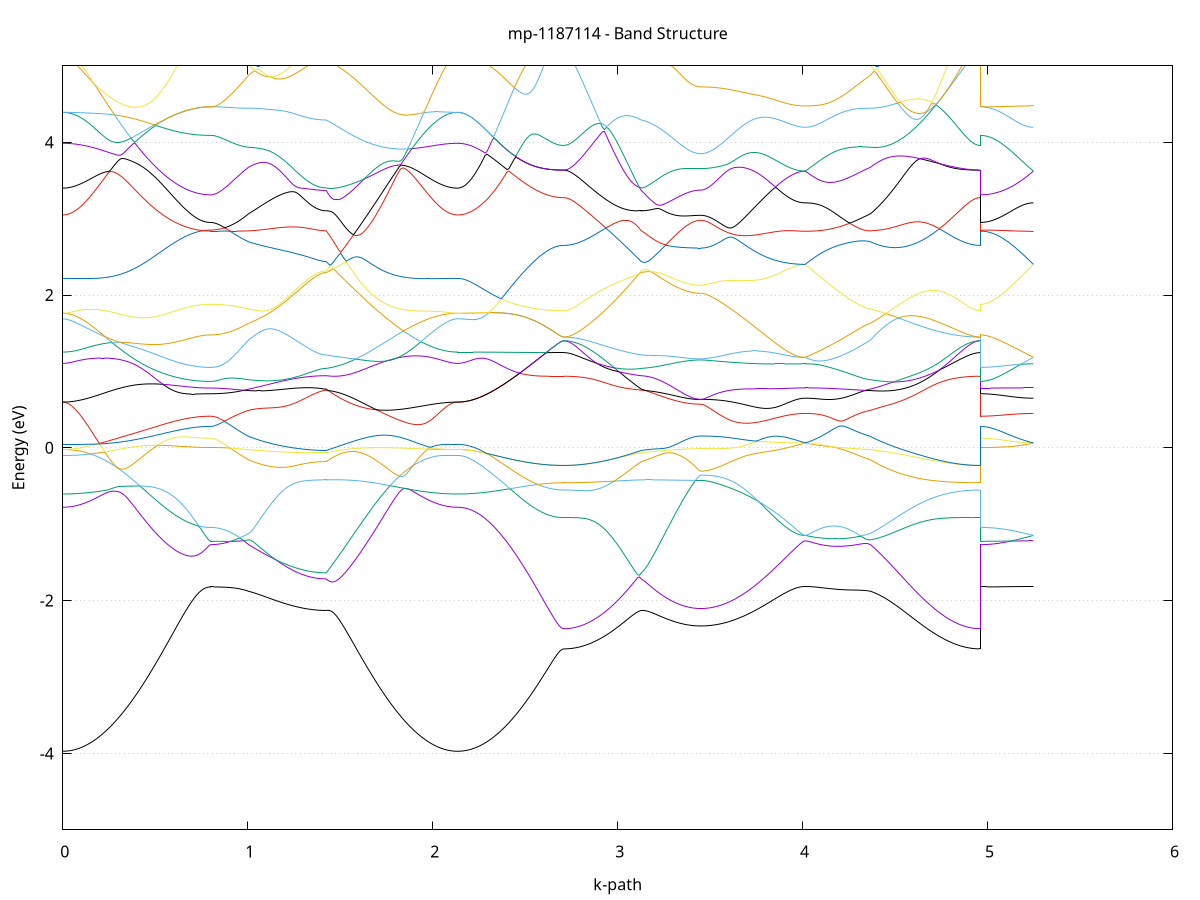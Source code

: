 set title 'mp-1187114 - Band Structure'
set xlabel 'k-path'
set ylabel 'Energy (eV)'
set grid y
set yrange [-5:5]
set terminal png size 800,600
set output 'mp-1187114_bands_gnuplot.png'
plot '-' using 1:2 with lines notitle, '-' using 1:2 with lines notitle, '-' using 1:2 with lines notitle, '-' using 1:2 with lines notitle, '-' using 1:2 with lines notitle, '-' using 1:2 with lines notitle, '-' using 1:2 with lines notitle, '-' using 1:2 with lines notitle, '-' using 1:2 with lines notitle, '-' using 1:2 with lines notitle, '-' using 1:2 with lines notitle, '-' using 1:2 with lines notitle, '-' using 1:2 with lines notitle, '-' using 1:2 with lines notitle, '-' using 1:2 with lines notitle, '-' using 1:2 with lines notitle, '-' using 1:2 with lines notitle, '-' using 1:2 with lines notitle, '-' using 1:2 with lines notitle, '-' using 1:2 with lines notitle, '-' using 1:2 with lines notitle, '-' using 1:2 with lines notitle, '-' using 1:2 with lines notitle, '-' using 1:2 with lines notitle, '-' using 1:2 with lines notitle, '-' using 1:2 with lines notitle, '-' using 1:2 with lines notitle, '-' using 1:2 with lines notitle, '-' using 1:2 with lines notitle, '-' using 1:2 with lines notitle, '-' using 1:2 with lines notitle, '-' using 1:2 with lines notitle, '-' using 1:2 with lines notitle, '-' using 1:2 with lines notitle, '-' using 1:2 with lines notitle, '-' using 1:2 with lines notitle, '-' using 1:2 with lines notitle, '-' using 1:2 with lines notitle, '-' using 1:2 with lines notitle, '-' using 1:2 with lines notitle, '-' using 1:2 with lines notitle, '-' using 1:2 with lines notitle, '-' using 1:2 with lines notitle, '-' using 1:2 with lines notitle, '-' using 1:2 with lines notitle, '-' using 1:2 with lines notitle, '-' using 1:2 with lines notitle, '-' using 1:2 with lines notitle
0.000000 -42.423294
0.009987 -42.423294
0.019974 -42.423294
0.029961 -42.423294
0.039949 -42.423294
0.049936 -42.423294
0.059923 -42.423294
0.069910 -42.423294
0.079897 -42.423294
0.089884 -42.423294
0.099871 -42.423294
0.109859 -42.423294
0.119846 -42.423294
0.129833 -42.423294
0.139820 -42.423294
0.149807 -42.423294
0.159794 -42.423294
0.169781 -42.423294
0.179769 -42.423294
0.189756 -42.423294
0.199743 -42.423294
0.209730 -42.423294
0.219717 -42.423294
0.229704 -42.423294
0.239691 -42.423294
0.249679 -42.423294
0.259666 -42.423294
0.269653 -42.423294
0.279640 -42.423294
0.289627 -42.423294
0.299614 -42.423294
0.309601 -42.423294
0.319589 -42.423294
0.329576 -42.423294
0.339563 -42.423294
0.349550 -42.423294
0.359537 -42.423294
0.369524 -42.423294
0.379512 -42.423294
0.389499 -42.423294
0.399486 -42.423294
0.409473 -42.423294
0.419460 -42.423294
0.429447 -42.423294
0.439434 -42.423294
0.449422 -42.423294
0.459409 -42.423294
0.469396 -42.423294
0.479383 -42.423294
0.489370 -42.423294
0.499357 -42.423294
0.509344 -42.423294
0.519332 -42.423294
0.529319 -42.423294
0.539306 -42.423294
0.549293 -42.423294
0.559280 -42.423294
0.569267 -42.423294
0.579254 -42.423294
0.589242 -42.423294
0.599229 -42.423294
0.609216 -42.423294
0.619203 -42.423294
0.629190 -42.423294
0.639177 -42.423294
0.649164 -42.423294
0.659152 -42.423294
0.669139 -42.423294
0.679126 -42.423294
0.689113 -42.423294
0.699100 -42.423294
0.709087 -42.423294
0.719074 -42.423294
0.729062 -42.423294
0.739049 -42.423294
0.749036 -42.423294
0.759023 -42.423294
0.769010 -42.423294
0.778997 -42.423294
0.788984 -42.423294
0.798972 -42.423294
0.798972 -42.423294
0.808780 -42.423294
0.818589 -42.423294
0.828397 -42.423294
0.838206 -42.423294
0.848014 -42.423294
0.857823 -42.423294
0.867631 -42.423294
0.877440 -42.423294
0.887248 -42.423294
0.897057 -42.423294
0.906866 -42.423294
0.916674 -42.423294
0.926483 -42.423294
0.936291 -42.423294
0.946100 -42.423294
0.955908 -42.423294
0.965717 -42.423294
0.975525 -42.423294
0.985334 -42.423294
0.995142 -42.423294
1.004951 -42.423294
1.004951 -42.423294
1.014934 -42.423294
1.024918 -42.423294
1.034902 -42.423294
1.044885 -42.423294
1.054869 -42.423294
1.064852 -42.423294
1.074836 -42.423294
1.084819 -42.423294
1.094803 -42.423294
1.104786 -42.423294
1.114770 -42.423294
1.124753 -42.423294
1.134737 -42.423294
1.144721 -42.423294
1.154704 -42.423294
1.164688 -42.423294
1.174671 -42.423294
1.184655 -42.423294
1.194638 -42.423294
1.204622 -42.423294
1.214605 -42.423294
1.224589 -42.423294
1.234572 -42.423294
1.244556 -42.423294
1.254540 -42.423294
1.264523 -42.423294
1.274507 -42.423294
1.284490 -42.423294
1.294474 -42.423294
1.304457 -42.423294
1.314441 -42.423294
1.324424 -42.423294
1.334408 -42.423294
1.344391 -42.423294
1.354375 -42.423294
1.364359 -42.423294
1.374342 -42.423294
1.384326 -42.423294
1.394309 -42.423294
1.404293 -42.423294
1.414276 -42.423294
1.424260 -42.423294
1.424260 -42.423294
1.434129 -42.423294
1.443999 -42.423294
1.453868 -42.423294
1.463738 -42.423294
1.473608 -42.423294
1.483477 -42.423294
1.493347 -42.423294
1.503216 -42.423294
1.513086 -42.423294
1.522955 -42.423294
1.532825 -42.423294
1.542694 -42.423294
1.552564 -42.423294
1.562433 -42.423294
1.572303 -42.423294
1.582173 -42.423294
1.592042 -42.423294
1.601912 -42.423294
1.611781 -42.423294
1.621651 -42.423294
1.631520 -42.423294
1.641390 -42.423294
1.651259 -42.423294
1.661129 -42.423294
1.670999 -42.423294
1.680868 -42.423294
1.690738 -42.423294
1.700607 -42.423294
1.710477 -42.423294
1.720346 -42.423294
1.730216 -42.423294
1.740085 -42.423294
1.749955 -42.423294
1.759824 -42.423294
1.769694 -42.423294
1.779564 -42.423294
1.789433 -42.423294
1.799303 -42.423294
1.809172 -42.423294
1.819042 -42.423294
1.828911 -42.423294
1.838781 -42.423294
1.848650 -42.423294
1.858520 -42.423294
1.868390 -42.423294
1.878259 -42.423294
1.888129 -42.423294
1.897998 -42.423294
1.907868 -42.423294
1.917737 -42.423294
1.927607 -42.423294
1.937476 -42.423294
1.947346 -42.423294
1.957215 -42.423294
1.967085 -42.423294
1.976955 -42.423294
1.986824 -42.423294
1.996694 -42.423294
2.006563 -42.423294
2.016433 -42.423294
2.026302 -42.423294
2.036172 -42.423294
2.046041 -42.423294
2.055911 -42.423294
2.065781 -42.423294
2.075650 -42.423294
2.085520 -42.423294
2.095389 -42.423294
2.105259 -42.423294
2.115128 -42.423294
2.124998 -42.423294
2.134867 -42.423294
2.134867 -42.423294
2.144759 -42.423294
2.154650 -42.423294
2.164542 -42.423294
2.174434 -42.423294
2.184325 -42.423294
2.194217 -42.423294
2.204108 -42.423294
2.214000 -42.423294
2.223891 -42.423294
2.233783 -42.423294
2.243674 -42.423294
2.253566 -42.423294
2.263458 -42.423294
2.273349 -42.423294
2.283241 -42.423294
2.293132 -42.423294
2.303024 -42.423294
2.312915 -42.423294
2.322807 -42.423294
2.332698 -42.423294
2.342590 -42.423294
2.352482 -42.423294
2.362373 -42.423294
2.372265 -42.423294
2.382156 -42.423294
2.392048 -42.423294
2.401939 -42.423294
2.411831 -42.423294
2.421722 -42.423294
2.431614 -42.423294
2.441506 -42.423294
2.451397 -42.423294
2.461289 -42.423294
2.471180 -42.423294
2.481072 -42.423294
2.490963 -42.423294
2.500855 -42.423294
2.510746 -42.423294
2.520638 -42.423294
2.530529 -42.423294
2.540421 -42.423294
2.550313 -42.423294
2.560204 -42.423294
2.570096 -42.423294
2.579987 -42.423294
2.589879 -42.423294
2.599770 -42.423294
2.609662 -42.423294
2.619553 -42.423294
2.629445 -42.423294
2.639337 -42.423294
2.649228 -42.423294
2.659120 -42.423294
2.669011 -42.423294
2.678903 -42.423294
2.688794 -42.423294
2.698686 -42.423294
2.708577 -42.423294
2.708577 -42.423294
2.718561 -42.423294
2.728545 -42.423294
2.738528 -42.423294
2.748512 -42.423294
2.758495 -42.423294
2.768479 -42.423294
2.778462 -42.423294
2.788446 -42.423294
2.798429 -42.423294
2.808413 -42.423294
2.818396 -42.423294
2.828380 -42.423294
2.838363 -42.423294
2.848347 -42.423294
2.858331 -42.423294
2.868314 -42.423294
2.878298 -42.423294
2.888281 -42.423294
2.898265 -42.423294
2.908248 -42.423294
2.918232 -42.423294
2.928215 -42.423294
2.938199 -42.423294
2.948182 -42.423294
2.958166 -42.423294
2.968150 -42.423294
2.978133 -42.423294
2.988117 -42.423294
2.998100 -42.423294
3.008084 -42.423294
3.018067 -42.423294
3.028051 -42.423294
3.038034 -42.423294
3.048018 -42.423294
3.058001 -42.423294
3.067985 -42.423294
3.077969 -42.423294
3.087952 -42.423294
3.097936 -42.423294
3.107919 -42.423294
3.117903 -42.423294
3.127886 -42.423294
3.127886 -42.423294
3.137635 -42.423294
3.147384 -42.423294
3.157133 -42.423294
3.166882 -42.423294
3.176631 -42.423294
3.186380 -42.423294
3.196129 -42.423294
3.205877 -42.423294
3.215626 -42.423294
3.225375 -42.423294
3.235124 -42.423294
3.244873 -42.423294
3.254622 -42.423294
3.264371 -42.423294
3.274120 -42.423294
3.283869 -42.423294
3.293617 -42.423294
3.303366 -42.423294
3.313115 -42.423294
3.322864 -42.423294
3.332613 -42.423294
3.342362 -42.423294
3.352111 -42.423294
3.361860 -42.423294
3.371609 -42.423294
3.381358 -42.423294
3.391106 -42.423294
3.400855 -42.423294
3.410604 -42.423294
3.420353 -42.423294
3.430102 -42.423294
3.439851 -42.423294
3.449600 -42.423294
3.449600 -42.423294
3.459511 -42.423294
3.469423 -42.423294
3.479334 -42.423294
3.489246 -42.423294
3.499157 -42.423294
3.509069 -42.423294
3.518981 -42.423294
3.528892 -42.423294
3.538804 -42.423294
3.548715 -42.423294
3.558627 -42.423294
3.568538 -42.423294
3.578450 -42.423294
3.588361 -42.423294
3.598273 -42.423294
3.608185 -42.423294
3.618096 -42.423294
3.628008 -42.423294
3.637919 -42.423294
3.647831 -42.423294
3.657742 -42.423294
3.667654 -42.423294
3.677565 -42.423294
3.687477 -42.423294
3.697388 -42.423294
3.707300 -42.423294
3.717212 -42.423294
3.727123 -42.423294
3.737035 -42.423294
3.746946 -42.423294
3.756858 -42.423294
3.766769 -42.423294
3.776681 -42.423294
3.786592 -42.423294
3.796504 -42.423294
3.806415 -42.423294
3.816327 -42.423294
3.826239 -42.423294
3.836150 -42.423294
3.846062 -42.423294
3.855973 -42.423294
3.865885 -42.423294
3.875796 -42.423294
3.885708 -42.423294
3.895619 -42.423294
3.905531 -42.423294
3.915443 -42.423294
3.925354 -42.423294
3.935266 -42.423294
3.945177 -42.423294
3.955089 -42.423294
3.965000 -42.423294
3.974912 -42.423294
3.984823 -42.423294
3.994735 -42.423294
4.004646 -42.423294
4.014558 -42.423294
4.014558 -42.423294
4.024368 -42.423294
4.034177 -42.423294
4.043987 -42.423294
4.053797 -42.423294
4.063606 -42.423294
4.073416 -42.423294
4.083226 -42.423294
4.093035 -42.423294
4.102845 -42.423294
4.112655 -42.423294
4.122464 -42.423294
4.132274 -42.423294
4.142084 -42.423294
4.151893 -42.423294
4.161703 -42.423294
4.171513 -42.423294
4.181322 -42.423294
4.191132 -42.423294
4.200941 -42.423294
4.210751 -42.423294
4.220561 -42.423294
4.230370 -42.423294
4.240180 -42.423294
4.249990 -42.423294
4.259799 -42.423294
4.269609 -42.423294
4.279419 -42.423294
4.289228 -42.423294
4.299038 -42.423294
4.308848 -42.423294
4.318657 -42.423294
4.328467 -42.423294
4.338277 -42.423294
4.348086 -42.423294
4.357896 -42.423294
4.367706 -42.423294
4.367706 -42.423294
4.377589 -42.423294
4.387472 -42.423294
4.397355 -42.423294
4.407238 -42.423294
4.417122 -42.423294
4.427005 -42.423294
4.436888 -42.423294
4.446771 -42.423294
4.456655 -42.423294
4.466538 -42.423294
4.476421 -42.423294
4.486304 -42.423294
4.496187 -42.423294
4.506071 -42.423294
4.515954 -42.423294
4.525837 -42.423294
4.535720 -42.423294
4.545603 -42.423294
4.555487 -42.423294
4.565370 -42.423294
4.575253 -42.423294
4.585136 -42.423294
4.595019 -42.423294
4.604903 -42.423294
4.614786 -42.423294
4.624669 -42.423294
4.634552 -42.423294
4.644435 -42.423294
4.654319 -42.423294
4.664202 -42.423294
4.674085 -42.423294
4.683968 -42.423294
4.693851 -42.423294
4.703735 -42.423294
4.713618 -42.423294
4.723501 -42.423294
4.733384 -42.423294
4.743267 -42.423294
4.753151 -42.423294
4.763034 -42.423294
4.772917 -42.423294
4.782800 -42.423294
4.792683 -42.423294
4.802567 -42.423294
4.812450 -42.423294
4.822333 -42.423294
4.832216 -42.423294
4.842100 -42.423294
4.851983 -42.423294
4.861866 -42.423294
4.871749 -42.423294
4.881632 -42.423294
4.891516 -42.423294
4.901399 -42.423294
4.911282 -42.423294
4.921165 -42.423294
4.931048 -42.423294
4.940932 -42.423294
4.950815 -42.423294
4.960698 -42.423294
4.960698 -42.423294
4.970590 -42.423294
4.980481 -42.423294
4.990373 -42.423294
5.000264 -42.423294
5.010156 -42.423294
5.020047 -42.423294
5.029939 -42.423294
5.039830 -42.423294
5.049722 -42.423294
5.059613 -42.423294
5.069505 -42.423294
5.079397 -42.423294
5.089288 -42.423294
5.099180 -42.423294
5.109071 -42.423294
5.118963 -42.423294
5.128854 -42.423294
5.138746 -42.423294
5.148637 -42.423294
5.158529 -42.423294
5.168421 -42.423294
5.178312 -42.423294
5.188204 -42.423294
5.198095 -42.423294
5.207987 -42.423294
5.217878 -42.423294
5.227770 -42.423294
5.237661 -42.423294
5.247553 -42.423294
e
0.000000 -42.423294
0.009987 -42.423294
0.019974 -42.423294
0.029961 -42.423294
0.039949 -42.423294
0.049936 -42.423294
0.059923 -42.423294
0.069910 -42.423294
0.079897 -42.423294
0.089884 -42.423294
0.099871 -42.423294
0.109859 -42.423294
0.119846 -42.423294
0.129833 -42.423294
0.139820 -42.423294
0.149807 -42.423294
0.159794 -42.423294
0.169781 -42.423294
0.179769 -42.423294
0.189756 -42.423294
0.199743 -42.423294
0.209730 -42.423294
0.219717 -42.423294
0.229704 -42.423294
0.239691 -42.423294
0.249679 -42.423294
0.259666 -42.423294
0.269653 -42.423294
0.279640 -42.423294
0.289627 -42.423294
0.299614 -42.423294
0.309601 -42.423294
0.319589 -42.423294
0.329576 -42.423294
0.339563 -42.423294
0.349550 -42.423294
0.359537 -42.423294
0.369524 -42.423294
0.379512 -42.423294
0.389499 -42.423294
0.399486 -42.423294
0.409473 -42.423294
0.419460 -42.423294
0.429447 -42.423294
0.439434 -42.423294
0.449422 -42.423294
0.459409 -42.423294
0.469396 -42.423294
0.479383 -42.423294
0.489370 -42.423294
0.499357 -42.423294
0.509344 -42.423294
0.519332 -42.423294
0.529319 -42.423294
0.539306 -42.423294
0.549293 -42.423294
0.559280 -42.423294
0.569267 -42.423294
0.579254 -42.423294
0.589242 -42.423294
0.599229 -42.423294
0.609216 -42.423294
0.619203 -42.423294
0.629190 -42.423294
0.639177 -42.423294
0.649164 -42.423294
0.659152 -42.423294
0.669139 -42.423294
0.679126 -42.423294
0.689113 -42.423294
0.699100 -42.423294
0.709087 -42.423294
0.719074 -42.423294
0.729062 -42.423294
0.739049 -42.423294
0.749036 -42.423294
0.759023 -42.423294
0.769010 -42.423294
0.778997 -42.423294
0.788984 -42.423294
0.798972 -42.423294
0.798972 -42.423294
0.808780 -42.423294
0.818589 -42.423294
0.828397 -42.423294
0.838206 -42.423294
0.848014 -42.423294
0.857823 -42.423294
0.867631 -42.423294
0.877440 -42.423294
0.887248 -42.423294
0.897057 -42.423294
0.906866 -42.423294
0.916674 -42.423294
0.926483 -42.423294
0.936291 -42.423294
0.946100 -42.423294
0.955908 -42.423294
0.965717 -42.423294
0.975525 -42.423294
0.985334 -42.423294
0.995142 -42.423294
1.004951 -42.423294
1.004951 -42.423294
1.014934 -42.423294
1.024918 -42.423294
1.034902 -42.423294
1.044885 -42.423294
1.054869 -42.423294
1.064852 -42.423294
1.074836 -42.423294
1.084819 -42.423294
1.094803 -42.423294
1.104786 -42.423294
1.114770 -42.423294
1.124753 -42.423294
1.134737 -42.423294
1.144721 -42.423294
1.154704 -42.423294
1.164688 -42.423294
1.174671 -42.423294
1.184655 -42.423294
1.194638 -42.423294
1.204622 -42.423294
1.214605 -42.423294
1.224589 -42.423294
1.234572 -42.423294
1.244556 -42.423294
1.254540 -42.423294
1.264523 -42.423294
1.274507 -42.423294
1.284490 -42.423294
1.294474 -42.423294
1.304457 -42.423294
1.314441 -42.423294
1.324424 -42.423294
1.334408 -42.423294
1.344391 -42.423294
1.354375 -42.423294
1.364359 -42.423294
1.374342 -42.423294
1.384326 -42.423294
1.394309 -42.423294
1.404293 -42.423294
1.414276 -42.423294
1.424260 -42.423294
1.424260 -42.423294
1.434129 -42.423294
1.443999 -42.423294
1.453868 -42.423294
1.463738 -42.423294
1.473608 -42.423294
1.483477 -42.423294
1.493347 -42.423294
1.503216 -42.423294
1.513086 -42.423294
1.522955 -42.423294
1.532825 -42.423294
1.542694 -42.423294
1.552564 -42.423294
1.562433 -42.423294
1.572303 -42.423294
1.582173 -42.423294
1.592042 -42.423294
1.601912 -42.423294
1.611781 -42.423294
1.621651 -42.423294
1.631520 -42.423294
1.641390 -42.423294
1.651259 -42.423294
1.661129 -42.423294
1.670999 -42.423294
1.680868 -42.423294
1.690738 -42.423294
1.700607 -42.423294
1.710477 -42.423294
1.720346 -42.423294
1.730216 -42.423294
1.740085 -42.423294
1.749955 -42.423294
1.759824 -42.423294
1.769694 -42.423294
1.779564 -42.423294
1.789433 -42.423294
1.799303 -42.423294
1.809172 -42.423294
1.819042 -42.423294
1.828911 -42.423294
1.838781 -42.423294
1.848650 -42.423294
1.858520 -42.423294
1.868390 -42.423294
1.878259 -42.423294
1.888129 -42.423294
1.897998 -42.423294
1.907868 -42.423294
1.917737 -42.423294
1.927607 -42.423294
1.937476 -42.423294
1.947346 -42.423294
1.957215 -42.423294
1.967085 -42.423294
1.976955 -42.423294
1.986824 -42.423294
1.996694 -42.423294
2.006563 -42.423294
2.016433 -42.423294
2.026302 -42.423294
2.036172 -42.423294
2.046041 -42.423294
2.055911 -42.423294
2.065781 -42.423294
2.075650 -42.423294
2.085520 -42.423294
2.095389 -42.423294
2.105259 -42.423294
2.115128 -42.423294
2.124998 -42.423294
2.134867 -42.423294
2.134867 -42.423294
2.144759 -42.423294
2.154650 -42.423294
2.164542 -42.423294
2.174434 -42.423294
2.184325 -42.423294
2.194217 -42.423294
2.204108 -42.423294
2.214000 -42.423294
2.223891 -42.423294
2.233783 -42.423294
2.243674 -42.423294
2.253566 -42.423294
2.263458 -42.423294
2.273349 -42.423294
2.283241 -42.423294
2.293132 -42.423294
2.303024 -42.423294
2.312915 -42.423294
2.322807 -42.423294
2.332698 -42.423294
2.342590 -42.423294
2.352482 -42.423294
2.362373 -42.423294
2.372265 -42.423294
2.382156 -42.423294
2.392048 -42.423294
2.401939 -42.423294
2.411831 -42.423294
2.421722 -42.423294
2.431614 -42.423294
2.441506 -42.423294
2.451397 -42.423294
2.461289 -42.423294
2.471180 -42.423294
2.481072 -42.423294
2.490963 -42.423294
2.500855 -42.423294
2.510746 -42.423294
2.520638 -42.423294
2.530529 -42.423294
2.540421 -42.423294
2.550313 -42.423294
2.560204 -42.423294
2.570096 -42.423294
2.579987 -42.423294
2.589879 -42.423294
2.599770 -42.423294
2.609662 -42.423294
2.619553 -42.423294
2.629445 -42.423294
2.639337 -42.423294
2.649228 -42.423294
2.659120 -42.423294
2.669011 -42.423294
2.678903 -42.423294
2.688794 -42.423294
2.698686 -42.423294
2.708577 -42.423294
2.708577 -42.423294
2.718561 -42.423294
2.728545 -42.423294
2.738528 -42.423294
2.748512 -42.423294
2.758495 -42.423294
2.768479 -42.423294
2.778462 -42.423294
2.788446 -42.423294
2.798429 -42.423294
2.808413 -42.423294
2.818396 -42.423294
2.828380 -42.423294
2.838363 -42.423294
2.848347 -42.423294
2.858331 -42.423294
2.868314 -42.423294
2.878298 -42.423294
2.888281 -42.423294
2.898265 -42.423294
2.908248 -42.423294
2.918232 -42.423294
2.928215 -42.423294
2.938199 -42.423294
2.948182 -42.423294
2.958166 -42.423294
2.968150 -42.423294
2.978133 -42.423294
2.988117 -42.423294
2.998100 -42.423294
3.008084 -42.423294
3.018067 -42.423294
3.028051 -42.423294
3.038034 -42.423294
3.048018 -42.423294
3.058001 -42.423294
3.067985 -42.423294
3.077969 -42.423294
3.087952 -42.423294
3.097936 -42.423294
3.107919 -42.423294
3.117903 -42.423294
3.127886 -42.423294
3.127886 -42.423294
3.137635 -42.423294
3.147384 -42.423294
3.157133 -42.423294
3.166882 -42.423294
3.176631 -42.423294
3.186380 -42.423294
3.196129 -42.423294
3.205877 -42.423294
3.215626 -42.423294
3.225375 -42.423294
3.235124 -42.423294
3.244873 -42.423294
3.254622 -42.423294
3.264371 -42.423294
3.274120 -42.423294
3.283869 -42.423294
3.293617 -42.423294
3.303366 -42.423294
3.313115 -42.423294
3.322864 -42.423294
3.332613 -42.423294
3.342362 -42.423294
3.352111 -42.423294
3.361860 -42.423294
3.371609 -42.423294
3.381358 -42.423294
3.391106 -42.423294
3.400855 -42.423294
3.410604 -42.423294
3.420353 -42.423294
3.430102 -42.423294
3.439851 -42.423294
3.449600 -42.423294
3.449600 -42.423294
3.459511 -42.423294
3.469423 -42.423294
3.479334 -42.423294
3.489246 -42.423294
3.499157 -42.423294
3.509069 -42.423294
3.518981 -42.423294
3.528892 -42.423294
3.538804 -42.423294
3.548715 -42.423294
3.558627 -42.423294
3.568538 -42.423294
3.578450 -42.423294
3.588361 -42.423294
3.598273 -42.423294
3.608185 -42.423294
3.618096 -42.423294
3.628008 -42.423294
3.637919 -42.423294
3.647831 -42.423294
3.657742 -42.423294
3.667654 -42.423294
3.677565 -42.423294
3.687477 -42.423294
3.697388 -42.423294
3.707300 -42.423294
3.717212 -42.423294
3.727123 -42.423294
3.737035 -42.423294
3.746946 -42.423294
3.756858 -42.423294
3.766769 -42.423294
3.776681 -42.423294
3.786592 -42.423294
3.796504 -42.423294
3.806415 -42.423294
3.816327 -42.423294
3.826239 -42.423294
3.836150 -42.423294
3.846062 -42.423294
3.855973 -42.423294
3.865885 -42.423294
3.875796 -42.423294
3.885708 -42.423294
3.895619 -42.423294
3.905531 -42.423294
3.915443 -42.423294
3.925354 -42.423294
3.935266 -42.423294
3.945177 -42.423294
3.955089 -42.423294
3.965000 -42.423294
3.974912 -42.423294
3.984823 -42.423294
3.994735 -42.423294
4.004646 -42.423294
4.014558 -42.423294
4.014558 -42.423294
4.024368 -42.423294
4.034177 -42.423294
4.043987 -42.423294
4.053797 -42.423294
4.063606 -42.423294
4.073416 -42.423294
4.083226 -42.423294
4.093035 -42.423294
4.102845 -42.423294
4.112655 -42.423294
4.122464 -42.423294
4.132274 -42.423294
4.142084 -42.423294
4.151893 -42.423294
4.161703 -42.423294
4.171513 -42.423294
4.181322 -42.423294
4.191132 -42.423294
4.200941 -42.423294
4.210751 -42.423294
4.220561 -42.423294
4.230370 -42.423294
4.240180 -42.423294
4.249990 -42.423294
4.259799 -42.423294
4.269609 -42.423294
4.279419 -42.423294
4.289228 -42.423294
4.299038 -42.423294
4.308848 -42.423294
4.318657 -42.423294
4.328467 -42.423294
4.338277 -42.423294
4.348086 -42.423294
4.357896 -42.423294
4.367706 -42.423294
4.367706 -42.423294
4.377589 -42.423294
4.387472 -42.423294
4.397355 -42.423294
4.407238 -42.423294
4.417122 -42.423294
4.427005 -42.423294
4.436888 -42.423294
4.446771 -42.423294
4.456655 -42.423294
4.466538 -42.423294
4.476421 -42.423294
4.486304 -42.423294
4.496187 -42.423294
4.506071 -42.423294
4.515954 -42.423294
4.525837 -42.423294
4.535720 -42.423294
4.545603 -42.423294
4.555487 -42.423294
4.565370 -42.423294
4.575253 -42.423294
4.585136 -42.423294
4.595019 -42.423294
4.604903 -42.423294
4.614786 -42.423294
4.624669 -42.423294
4.634552 -42.423294
4.644435 -42.423294
4.654319 -42.423294
4.664202 -42.423294
4.674085 -42.423294
4.683968 -42.423294
4.693851 -42.423294
4.703735 -42.423294
4.713618 -42.423294
4.723501 -42.423294
4.733384 -42.423294
4.743267 -42.423294
4.753151 -42.423294
4.763034 -42.423294
4.772917 -42.423294
4.782800 -42.423294
4.792683 -42.423294
4.802567 -42.423294
4.812450 -42.423294
4.822333 -42.423294
4.832216 -42.423294
4.842100 -42.423294
4.851983 -42.423294
4.861866 -42.423294
4.871749 -42.423294
4.881632 -42.423294
4.891516 -42.423294
4.901399 -42.423294
4.911282 -42.423294
4.921165 -42.423294
4.931048 -42.423294
4.940932 -42.423294
4.950815 -42.423294
4.960698 -42.423294
4.960698 -42.423294
4.970590 -42.423294
4.980481 -42.423294
4.990373 -42.423294
5.000264 -42.423294
5.010156 -42.423294
5.020047 -42.423294
5.029939 -42.423294
5.039830 -42.423294
5.049722 -42.423294
5.059613 -42.423294
5.069505 -42.423294
5.079397 -42.423294
5.089288 -42.423294
5.099180 -42.423294
5.109071 -42.423294
5.118963 -42.423294
5.128854 -42.423294
5.138746 -42.423294
5.148637 -42.423294
5.158529 -42.423294
5.168421 -42.423294
5.178312 -42.423294
5.188204 -42.423294
5.198095 -42.423294
5.207987 -42.423294
5.217878 -42.423294
5.227770 -42.423294
5.237661 -42.423294
5.247553 -42.423294
e
0.000000 -42.126194
0.009987 -42.126194
0.019974 -42.126194
0.029961 -42.126194
0.039949 -42.126194
0.049936 -42.126194
0.059923 -42.126194
0.069910 -42.126194
0.079897 -42.126194
0.089884 -42.126194
0.099871 -42.126194
0.109859 -42.126194
0.119846 -42.126194
0.129833 -42.126194
0.139820 -42.126194
0.149807 -42.126194
0.159794 -42.126194
0.169781 -42.126194
0.179769 -42.126194
0.189756 -42.126194
0.199743 -42.126194
0.209730 -42.126194
0.219717 -42.126194
0.229704 -42.126194
0.239691 -42.126194
0.249679 -42.126194
0.259666 -42.126194
0.269653 -42.126194
0.279640 -42.126194
0.289627 -42.126194
0.299614 -42.126194
0.309601 -42.126194
0.319589 -42.126194
0.329576 -42.126194
0.339563 -42.126194
0.349550 -42.126194
0.359537 -42.126194
0.369524 -42.126194
0.379512 -42.126194
0.389499 -42.126194
0.399486 -42.126194
0.409473 -42.126194
0.419460 -42.126194
0.429447 -42.126194
0.439434 -42.126194
0.449422 -42.126194
0.459409 -42.126194
0.469396 -42.126194
0.479383 -42.126194
0.489370 -42.126194
0.499357 -42.126194
0.509344 -42.126194
0.519332 -42.126194
0.529319 -42.126194
0.539306 -42.126194
0.549293 -42.126194
0.559280 -42.126194
0.569267 -42.126194
0.579254 -42.126194
0.589242 -42.126194
0.599229 -42.126194
0.609216 -42.126194
0.619203 -42.126194
0.629190 -42.126194
0.639177 -42.126194
0.649164 -42.126194
0.659152 -42.126194
0.669139 -42.126194
0.679126 -42.126194
0.689113 -42.126194
0.699100 -42.126194
0.709087 -42.126194
0.719074 -42.126194
0.729062 -42.126194
0.739049 -42.126194
0.749036 -42.126194
0.759023 -42.126194
0.769010 -42.126194
0.778997 -42.126194
0.788984 -42.126194
0.798972 -42.126194
0.798972 -42.126194
0.808780 -42.126194
0.818589 -42.126194
0.828397 -42.126194
0.838206 -42.126194
0.848014 -42.126194
0.857823 -42.126194
0.867631 -42.126194
0.877440 -42.126194
0.887248 -42.126194
0.897057 -42.126194
0.906866 -42.126194
0.916674 -42.126194
0.926483 -42.126194
0.936291 -42.126194
0.946100 -42.126194
0.955908 -42.126194
0.965717 -42.126194
0.975525 -42.126194
0.985334 -42.126194
0.995142 -42.126194
1.004951 -42.126194
1.004951 -42.126194
1.014934 -42.126194
1.024918 -42.126194
1.034902 -42.126194
1.044885 -42.126194
1.054869 -42.126194
1.064852 -42.126194
1.074836 -42.126194
1.084819 -42.126194
1.094803 -42.126194
1.104786 -42.126194
1.114770 -42.126194
1.124753 -42.126194
1.134737 -42.126194
1.144721 -42.126194
1.154704 -42.126194
1.164688 -42.126194
1.174671 -42.126194
1.184655 -42.126194
1.194638 -42.126194
1.204622 -42.126194
1.214605 -42.126194
1.224589 -42.126194
1.234572 -42.126194
1.244556 -42.126194
1.254540 -42.126194
1.264523 -42.126194
1.274507 -42.126194
1.284490 -42.126194
1.294474 -42.126194
1.304457 -42.126194
1.314441 -42.126194
1.324424 -42.126194
1.334408 -42.126194
1.344391 -42.126194
1.354375 -42.126194
1.364359 -42.126194
1.374342 -42.126194
1.384326 -42.126194
1.394309 -42.126194
1.404293 -42.126194
1.414276 -42.126194
1.424260 -42.126194
1.424260 -42.126194
1.434129 -42.126194
1.443999 -42.126194
1.453868 -42.126194
1.463738 -42.126194
1.473608 -42.126194
1.483477 -42.126194
1.493347 -42.126194
1.503216 -42.126194
1.513086 -42.126194
1.522955 -42.126194
1.532825 -42.126194
1.542694 -42.126194
1.552564 -42.126194
1.562433 -42.126194
1.572303 -42.126194
1.582173 -42.126194
1.592042 -42.126194
1.601912 -42.126194
1.611781 -42.126194
1.621651 -42.126194
1.631520 -42.126194
1.641390 -42.126194
1.651259 -42.126194
1.661129 -42.126194
1.670999 -42.126194
1.680868 -42.126194
1.690738 -42.126194
1.700607 -42.126194
1.710477 -42.126194
1.720346 -42.126194
1.730216 -42.126194
1.740085 -42.126194
1.749955 -42.126194
1.759824 -42.126194
1.769694 -42.126194
1.779564 -42.126194
1.789433 -42.126194
1.799303 -42.126194
1.809172 -42.126194
1.819042 -42.126194
1.828911 -42.126194
1.838781 -42.126194
1.848650 -42.126194
1.858520 -42.126194
1.868390 -42.126194
1.878259 -42.126194
1.888129 -42.126194
1.897998 -42.126194
1.907868 -42.126194
1.917737 -42.126194
1.927607 -42.126194
1.937476 -42.126194
1.947346 -42.126194
1.957215 -42.126194
1.967085 -42.126194
1.976955 -42.126194
1.986824 -42.126194
1.996694 -42.126194
2.006563 -42.126194
2.016433 -42.126194
2.026302 -42.126194
2.036172 -42.126194
2.046041 -42.126194
2.055911 -42.126194
2.065781 -42.126194
2.075650 -42.126194
2.085520 -42.126194
2.095389 -42.126194
2.105259 -42.126194
2.115128 -42.126194
2.124998 -42.126194
2.134867 -42.126194
2.134867 -42.126194
2.144759 -42.126194
2.154650 -42.126194
2.164542 -42.126194
2.174434 -42.126194
2.184325 -42.126194
2.194217 -42.126194
2.204108 -42.126194
2.214000 -42.126194
2.223891 -42.126194
2.233783 -42.126194
2.243674 -42.126194
2.253566 -42.126194
2.263458 -42.126194
2.273349 -42.126194
2.283241 -42.126194
2.293132 -42.126194
2.303024 -42.126194
2.312915 -42.126194
2.322807 -42.126194
2.332698 -42.126194
2.342590 -42.126194
2.352482 -42.126194
2.362373 -42.126194
2.372265 -42.126194
2.382156 -42.126194
2.392048 -42.126194
2.401939 -42.126194
2.411831 -42.126194
2.421722 -42.126194
2.431614 -42.126194
2.441506 -42.126194
2.451397 -42.126194
2.461289 -42.126194
2.471180 -42.126194
2.481072 -42.126194
2.490963 -42.126194
2.500855 -42.126194
2.510746 -42.126194
2.520638 -42.126194
2.530529 -42.126194
2.540421 -42.126194
2.550313 -42.126194
2.560204 -42.126194
2.570096 -42.126194
2.579987 -42.126194
2.589879 -42.126194
2.599770 -42.126194
2.609662 -42.126194
2.619553 -42.126194
2.629445 -42.126194
2.639337 -42.126194
2.649228 -42.126194
2.659120 -42.126194
2.669011 -42.126194
2.678903 -42.126194
2.688794 -42.126194
2.698686 -42.126194
2.708577 -42.126194
2.708577 -42.126194
2.718561 -42.126194
2.728545 -42.126194
2.738528 -42.126194
2.748512 -42.126194
2.758495 -42.126194
2.768479 -42.126194
2.778462 -42.126194
2.788446 -42.126194
2.798429 -42.126194
2.808413 -42.126194
2.818396 -42.126194
2.828380 -42.126194
2.838363 -42.126194
2.848347 -42.126194
2.858331 -42.126194
2.868314 -42.126194
2.878298 -42.126194
2.888281 -42.126194
2.898265 -42.126194
2.908248 -42.126194
2.918232 -42.126194
2.928215 -42.126194
2.938199 -42.126194
2.948182 -42.126194
2.958166 -42.126194
2.968150 -42.126194
2.978133 -42.126194
2.988117 -42.126194
2.998100 -42.126194
3.008084 -42.126194
3.018067 -42.126194
3.028051 -42.126194
3.038034 -42.126194
3.048018 -42.126194
3.058001 -42.126194
3.067985 -42.126194
3.077969 -42.126194
3.087952 -42.126194
3.097936 -42.126194
3.107919 -42.126194
3.117903 -42.126194
3.127886 -42.126194
3.127886 -42.126194
3.137635 -42.126194
3.147384 -42.126194
3.157133 -42.126194
3.166882 -42.126194
3.176631 -42.126194
3.186380 -42.126194
3.196129 -42.126194
3.205877 -42.126194
3.215626 -42.126194
3.225375 -42.126194
3.235124 -42.126194
3.244873 -42.126194
3.254622 -42.126194
3.264371 -42.126194
3.274120 -42.126194
3.283869 -42.126194
3.293617 -42.126194
3.303366 -42.126194
3.313115 -42.126194
3.322864 -42.126194
3.332613 -42.126194
3.342362 -42.126194
3.352111 -42.126194
3.361860 -42.126194
3.371609 -42.126194
3.381358 -42.126194
3.391106 -42.126194
3.400855 -42.126194
3.410604 -42.126194
3.420353 -42.126194
3.430102 -42.126194
3.439851 -42.126194
3.449600 -42.126194
3.449600 -42.126194
3.459511 -42.126194
3.469423 -42.126194
3.479334 -42.126194
3.489246 -42.126194
3.499157 -42.126194
3.509069 -42.126194
3.518981 -42.126194
3.528892 -42.126194
3.538804 -42.126194
3.548715 -42.126194
3.558627 -42.126194
3.568538 -42.126194
3.578450 -42.126194
3.588361 -42.126194
3.598273 -42.126194
3.608185 -42.126194
3.618096 -42.126194
3.628008 -42.126194
3.637919 -42.126194
3.647831 -42.126194
3.657742 -42.126194
3.667654 -42.126194
3.677565 -42.126194
3.687477 -42.126194
3.697388 -42.126194
3.707300 -42.126194
3.717212 -42.126194
3.727123 -42.126194
3.737035 -42.126194
3.746946 -42.126194
3.756858 -42.126194
3.766769 -42.126194
3.776681 -42.126194
3.786592 -42.126194
3.796504 -42.126194
3.806415 -42.126194
3.816327 -42.126194
3.826239 -42.126194
3.836150 -42.126194
3.846062 -42.126194
3.855973 -42.126194
3.865885 -42.126194
3.875796 -42.126194
3.885708 -42.126194
3.895619 -42.126194
3.905531 -42.126194
3.915443 -42.126194
3.925354 -42.126194
3.935266 -42.126194
3.945177 -42.126194
3.955089 -42.126194
3.965000 -42.126194
3.974912 -42.126194
3.984823 -42.126194
3.994735 -42.126194
4.004646 -42.126194
4.014558 -42.126194
4.014558 -42.126194
4.024368 -42.126194
4.034177 -42.126194
4.043987 -42.126194
4.053797 -42.126194
4.063606 -42.126194
4.073416 -42.126194
4.083226 -42.126194
4.093035 -42.126194
4.102845 -42.126194
4.112655 -42.126194
4.122464 -42.126194
4.132274 -42.126194
4.142084 -42.126194
4.151893 -42.126194
4.161703 -42.126194
4.171513 -42.126194
4.181322 -42.126194
4.191132 -42.126194
4.200941 -42.126194
4.210751 -42.126194
4.220561 -42.126194
4.230370 -42.126194
4.240180 -42.126194
4.249990 -42.126194
4.259799 -42.126194
4.269609 -42.126194
4.279419 -42.126194
4.289228 -42.126194
4.299038 -42.126194
4.308848 -42.126194
4.318657 -42.126194
4.328467 -42.126194
4.338277 -42.126194
4.348086 -42.126194
4.357896 -42.126194
4.367706 -42.126194
4.367706 -42.126194
4.377589 -42.126194
4.387472 -42.126194
4.397355 -42.126194
4.407238 -42.126194
4.417122 -42.126194
4.427005 -42.126194
4.436888 -42.126194
4.446771 -42.126194
4.456655 -42.126194
4.466538 -42.126194
4.476421 -42.126194
4.486304 -42.126194
4.496187 -42.126194
4.506071 -42.126194
4.515954 -42.126194
4.525837 -42.126194
4.535720 -42.126194
4.545603 -42.126194
4.555487 -42.126194
4.565370 -42.126194
4.575253 -42.126194
4.585136 -42.126194
4.595019 -42.126194
4.604903 -42.126194
4.614786 -42.126194
4.624669 -42.126194
4.634552 -42.126194
4.644435 -42.126194
4.654319 -42.126194
4.664202 -42.126194
4.674085 -42.126194
4.683968 -42.126194
4.693851 -42.126194
4.703735 -42.126194
4.713618 -42.126194
4.723501 -42.126194
4.733384 -42.126194
4.743267 -42.126194
4.753151 -42.126194
4.763034 -42.126194
4.772917 -42.126194
4.782800 -42.126194
4.792683 -42.126194
4.802567 -42.126194
4.812450 -42.126194
4.822333 -42.126194
4.832216 -42.126194
4.842100 -42.126194
4.851983 -42.126194
4.861866 -42.126194
4.871749 -42.126194
4.881632 -42.126194
4.891516 -42.126194
4.901399 -42.126194
4.911282 -42.126194
4.921165 -42.126194
4.931048 -42.126194
4.940932 -42.126194
4.950815 -42.126194
4.960698 -42.126194
4.960698 -42.126194
4.970590 -42.126194
4.980481 -42.126194
4.990373 -42.126194
5.000264 -42.126194
5.010156 -42.126194
5.020047 -42.126194
5.029939 -42.126194
5.039830 -42.126194
5.049722 -42.126194
5.059613 -42.126194
5.069505 -42.126194
5.079397 -42.126194
5.089288 -42.126194
5.099180 -42.126194
5.109071 -42.126194
5.118963 -42.126194
5.128854 -42.126194
5.138746 -42.126194
5.148637 -42.126194
5.158529 -42.126194
5.168421 -42.126194
5.178312 -42.126194
5.188204 -42.126194
5.198095 -42.126194
5.207987 -42.126194
5.217878 -42.126194
5.227770 -42.126194
5.237661 -42.126194
5.247553 -42.126194
e
0.000000 -36.191094
0.009987 -36.191094
0.019974 -36.191094
0.029961 -36.191094
0.039949 -36.191094
0.049936 -36.191094
0.059923 -36.191094
0.069910 -36.190994
0.079897 -36.190994
0.089884 -36.190994
0.099871 -36.190994
0.109859 -36.190894
0.119846 -36.190894
0.129833 -36.190794
0.139820 -36.190794
0.149807 -36.190794
0.159794 -36.190694
0.169781 -36.190694
0.179769 -36.190594
0.189756 -36.190494
0.199743 -36.190494
0.209730 -36.190394
0.219717 -36.190394
0.229704 -36.190294
0.239691 -36.190194
0.249679 -36.190194
0.259666 -36.190094
0.269653 -36.189994
0.279640 -36.189894
0.289627 -36.189894
0.299614 -36.189794
0.309601 -36.189694
0.319589 -36.189594
0.329576 -36.189594
0.339563 -36.189494
0.349550 -36.189394
0.359537 -36.189294
0.369524 -36.189194
0.379512 -36.189194
0.389499 -36.189094
0.399486 -36.188994
0.409473 -36.188894
0.419460 -36.188794
0.429447 -36.188794
0.439434 -36.188694
0.449422 -36.188594
0.459409 -36.188494
0.469396 -36.188394
0.479383 -36.188394
0.489370 -36.188294
0.499357 -36.188194
0.509344 -36.188194
0.519332 -36.188094
0.529319 -36.187994
0.539306 -36.187994
0.549293 -36.187894
0.559280 -36.187794
0.569267 -36.187794
0.579254 -36.187694
0.589242 -36.187594
0.599229 -36.187594
0.609216 -36.187494
0.619203 -36.187494
0.629190 -36.187394
0.639177 -36.187394
0.649164 -36.187394
0.659152 -36.187294
0.669139 -36.187294
0.679126 -36.187194
0.689113 -36.187194
0.699100 -36.187194
0.709087 -36.187194
0.719074 -36.187094
0.729062 -36.187094
0.739049 -36.187094
0.749036 -36.187094
0.759023 -36.187094
0.769010 -36.186994
0.778997 -36.186994
0.788984 -36.186994
0.798972 -36.186994
0.798972 -36.186994
0.808780 -36.186994
0.818589 -36.186994
0.828397 -36.186994
0.838206 -36.186994
0.848014 -36.186994
0.857823 -36.186994
0.867631 -36.186994
0.877440 -36.186994
0.887248 -36.186994
0.897057 -36.186994
0.906866 -36.186994
0.916674 -36.186994
0.926483 -36.186994
0.936291 -36.186994
0.946100 -36.186994
0.955908 -36.186994
0.965717 -36.187094
0.975525 -36.187094
0.985334 -36.187094
0.995142 -36.187094
1.004951 -36.187094
1.004951 -36.187094
1.014934 -36.187094
1.024918 -36.187094
1.034902 -36.187094
1.044885 -36.187094
1.054869 -36.187094
1.064852 -36.187094
1.074836 -36.187094
1.084819 -36.187094
1.094803 -36.187094
1.104786 -36.187094
1.114770 -36.187094
1.124753 -36.187194
1.134737 -36.187194
1.144721 -36.187194
1.154704 -36.187194
1.164688 -36.187194
1.174671 -36.187194
1.184655 -36.187194
1.194638 -36.187194
1.204622 -36.187294
1.214605 -36.187294
1.224589 -36.187294
1.234572 -36.187294
1.244556 -36.187294
1.254540 -36.187294
1.264523 -36.187294
1.274507 -36.187394
1.284490 -36.187394
1.294474 -36.187394
1.304457 -36.187394
1.314441 -36.187394
1.324424 -36.187394
1.334408 -36.187394
1.344391 -36.187394
1.354375 -36.187394
1.364359 -36.187394
1.374342 -36.187394
1.384326 -36.187394
1.394309 -36.187394
1.404293 -36.187394
1.414276 -36.187394
1.424260 -36.187394
1.424260 -36.187394
1.434129 -36.187494
1.443999 -36.187494
1.453868 -36.187494
1.463738 -36.187594
1.473608 -36.187594
1.483477 -36.187594
1.493347 -36.187694
1.503216 -36.187694
1.513086 -36.187694
1.522955 -36.187794
1.532825 -36.187794
1.542694 -36.187894
1.552564 -36.187894
1.562433 -36.187994
1.572303 -36.187994
1.582173 -36.188094
1.592042 -36.188094
1.601912 -36.188194
1.611781 -36.188194
1.621651 -36.188294
1.631520 -36.188394
1.641390 -36.188394
1.651259 -36.188494
1.661129 -36.188594
1.670999 -36.188594
1.680868 -36.188694
1.690738 -36.188794
1.700607 -36.188794
1.710477 -36.188894
1.720346 -36.188994
1.730216 -36.188994
1.740085 -36.189094
1.749955 -36.189194
1.759824 -36.189294
1.769694 -36.189294
1.779564 -36.189394
1.789433 -36.189494
1.799303 -36.189594
1.809172 -36.189594
1.819042 -36.189694
1.828911 -36.189794
1.838781 -36.189794
1.848650 -36.189894
1.858520 -36.189994
1.868390 -36.190094
1.878259 -36.190094
1.888129 -36.190194
1.897998 -36.190294
1.907868 -36.190294
1.917737 -36.190394
1.927607 -36.190394
1.937476 -36.190494
1.947346 -36.190594
1.957215 -36.190594
1.967085 -36.190694
1.976955 -36.190694
1.986824 -36.190794
1.996694 -36.190794
2.006563 -36.190794
2.016433 -36.190894
2.026302 -36.190894
2.036172 -36.190994
2.046041 -36.190994
2.055911 -36.190994
2.065781 -36.190994
2.075650 -36.191094
2.085520 -36.191094
2.095389 -36.191094
2.105259 -36.191094
2.115128 -36.191094
2.124998 -36.191094
2.134867 -36.191094
2.134867 -36.191094
2.144759 -36.191094
2.154650 -36.191094
2.164542 -36.191094
2.174434 -36.191094
2.184325 -36.191094
2.194217 -36.190994
2.204108 -36.190994
2.214000 -36.190894
2.223891 -36.190894
2.233783 -36.190794
2.243674 -36.190794
2.253566 -36.190694
2.263458 -36.190694
2.273349 -36.190594
2.283241 -36.190494
2.293132 -36.190394
2.303024 -36.190394
2.312915 -36.190294
2.322807 -36.190194
2.332698 -36.190094
2.342590 -36.189994
2.352482 -36.189894
2.362373 -36.189794
2.372265 -36.189694
2.382156 -36.189594
2.392048 -36.189494
2.401939 -36.189394
2.411831 -36.189294
2.421722 -36.189194
2.431614 -36.189094
2.441506 -36.188994
2.451397 -36.188894
2.461289 -36.188794
2.471180 -36.188694
2.481072 -36.188594
2.490963 -36.188494
2.500855 -36.188394
2.510746 -36.188294
2.520638 -36.188194
2.530529 -36.188094
2.540421 -36.187994
2.550313 -36.187894
2.560204 -36.187794
2.570096 -36.187794
2.579987 -36.187694
2.589879 -36.187594
2.599770 -36.187594
2.609662 -36.187494
2.619553 -36.187394
2.629445 -36.187394
2.639337 -36.187394
2.649228 -36.187294
2.659120 -36.187294
2.669011 -36.187294
2.678903 -36.187194
2.688794 -36.187194
2.698686 -36.187194
2.708577 -36.187194
2.708577 -36.187194
2.718561 -36.187194
2.728545 -36.187194
2.738528 -36.187194
2.748512 -36.187194
2.758495 -36.187194
2.768479 -36.187194
2.778462 -36.187194
2.788446 -36.187194
2.798429 -36.187194
2.808413 -36.187194
2.818396 -36.187194
2.828380 -36.187194
2.838363 -36.187194
2.848347 -36.187194
2.858331 -36.187194
2.868314 -36.187194
2.878298 -36.187194
2.888281 -36.187194
2.898265 -36.187194
2.908248 -36.187194
2.918232 -36.187194
2.928215 -36.187194
2.938199 -36.187194
2.948182 -36.187194
2.958166 -36.187194
2.968150 -36.187194
2.978133 -36.187194
2.988117 -36.187194
2.998100 -36.187194
3.008084 -36.187194
3.018067 -36.187294
3.028051 -36.187294
3.038034 -36.187294
3.048018 -36.187294
3.058001 -36.187294
3.067985 -36.187294
3.077969 -36.187294
3.087952 -36.187394
3.097936 -36.187394
3.107919 -36.187394
3.117903 -36.187394
3.127886 -36.187394
3.127886 -36.187394
3.137635 -36.187494
3.147384 -36.187494
3.157133 -36.187494
3.166882 -36.187494
3.176631 -36.187494
3.186380 -36.187494
3.196129 -36.187594
3.205877 -36.187594
3.215626 -36.187594
3.225375 -36.187594
3.235124 -36.187694
3.244873 -36.187694
3.254622 -36.187694
3.264371 -36.187694
3.274120 -36.187794
3.283869 -36.187794
3.293617 -36.187794
3.303366 -36.187794
3.313115 -36.187794
3.322864 -36.187894
3.332613 -36.187894
3.342362 -36.187894
3.352111 -36.187894
3.361860 -36.187894
3.371609 -36.187994
3.381358 -36.187994
3.391106 -36.187994
3.400855 -36.187994
3.410604 -36.187994
3.420353 -36.187994
3.430102 -36.187994
3.439851 -36.187994
3.449600 -36.187994
3.449600 -36.187994
3.459511 -36.187994
3.469423 -36.187994
3.479334 -36.187994
3.489246 -36.187994
3.499157 -36.187994
3.509069 -36.187994
3.518981 -36.187994
3.528892 -36.187994
3.538804 -36.187994
3.548715 -36.187894
3.558627 -36.187894
3.568538 -36.187894
3.578450 -36.187894
3.588361 -36.187894
3.598273 -36.187894
3.608185 -36.187794
3.618096 -36.187794
3.628008 -36.187794
3.637919 -36.187794
3.647831 -36.187694
3.657742 -36.187694
3.667654 -36.187694
3.677565 -36.187694
3.687477 -36.187594
3.697388 -36.187594
3.707300 -36.187594
3.717212 -36.187594
3.727123 -36.187494
3.737035 -36.187494
3.746946 -36.187494
3.756858 -36.187494
3.766769 -36.187394
3.776681 -36.187394
3.786592 -36.187394
3.796504 -36.187394
3.806415 -36.187294
3.816327 -36.187294
3.826239 -36.187294
3.836150 -36.187294
3.846062 -36.187194
3.855973 -36.187194
3.865885 -36.187194
3.875796 -36.187194
3.885708 -36.187194
3.895619 -36.187094
3.905531 -36.187094
3.915443 -36.187094
3.925354 -36.187094
3.935266 -36.187094
3.945177 -36.187094
3.955089 -36.187094
3.965000 -36.187094
3.974912 -36.186994
3.984823 -36.186994
3.994735 -36.186994
4.004646 -36.186994
4.014558 -36.186994
4.014558 -36.186994
4.024368 -36.186994
4.034177 -36.186994
4.043987 -36.186994
4.053797 -36.186994
4.063606 -36.186994
4.073416 -36.186994
4.083226 -36.186994
4.093035 -36.186994
4.102845 -36.186994
4.112655 -36.186994
4.122464 -36.187094
4.132274 -36.187094
4.142084 -36.187094
4.151893 -36.187094
4.161703 -36.187094
4.171513 -36.187094
4.181322 -36.187094
4.191132 -36.187094
4.200941 -36.187094
4.210751 -36.187094
4.220561 -36.187094
4.230370 -36.187094
4.240180 -36.187094
4.249990 -36.187094
4.259799 -36.187094
4.269609 -36.187094
4.279419 -36.187094
4.289228 -36.187094
4.299038 -36.187094
4.308848 -36.187094
4.318657 -36.187094
4.328467 -36.187094
4.338277 -36.187094
4.348086 -36.187094
4.357896 -36.187094
4.367706 -36.187094
4.367706 -36.187094
4.377589 -36.187094
4.387472 -36.187094
4.397355 -36.187094
4.407238 -36.187094
4.417122 -36.187094
4.427005 -36.187094
4.436888 -36.187094
4.446771 -36.187094
4.456655 -36.187094
4.466538 -36.187094
4.476421 -36.187094
4.486304 -36.187094
4.496187 -36.187094
4.506071 -36.187094
4.515954 -36.187094
4.525837 -36.187094
4.535720 -36.187094
4.545603 -36.187094
4.555487 -36.187094
4.565370 -36.187094
4.575253 -36.187094
4.585136 -36.187094
4.595019 -36.187094
4.604903 -36.187094
4.614786 -36.187094
4.624669 -36.187094
4.634552 -36.187094
4.644435 -36.187094
4.654319 -36.187194
4.664202 -36.187194
4.674085 -36.187194
4.683968 -36.187194
4.693851 -36.187194
4.703735 -36.187194
4.713618 -36.187194
4.723501 -36.187194
4.733384 -36.187194
4.743267 -36.187194
4.753151 -36.187194
4.763034 -36.187194
4.772917 -36.187194
4.782800 -36.187194
4.792683 -36.187194
4.802567 -36.187194
4.812450 -36.187194
4.822333 -36.187194
4.832216 -36.187194
4.842100 -36.187194
4.851983 -36.187194
4.861866 -36.187194
4.871749 -36.187194
4.881632 -36.187194
4.891516 -36.187194
4.901399 -36.187194
4.911282 -36.187194
4.921165 -36.187194
4.931048 -36.187194
4.940932 -36.187194
4.950815 -36.187194
4.960698 -36.187194
4.960698 -36.186994
4.970590 -36.186994
4.980481 -36.186994
4.990373 -36.186994
5.000264 -36.186994
5.010156 -36.186994
5.020047 -36.186994
5.029939 -36.186994
5.039830 -36.186994
5.049722 -36.186994
5.059613 -36.186994
5.069505 -36.186994
5.079397 -36.186994
5.089288 -36.186994
5.099180 -36.186994
5.109071 -36.186994
5.118963 -36.186994
5.128854 -36.186994
5.138746 -36.186994
5.148637 -36.186994
5.158529 -36.186994
5.168421 -36.186994
5.178312 -36.186994
5.188204 -36.186994
5.198095 -36.186994
5.207987 -36.186994
5.217878 -36.186994
5.227770 -36.186994
5.237661 -36.186994
5.247553 -36.186994
e
0.000000 -36.063394
0.009987 -36.063394
0.019974 -36.063394
0.029961 -36.063294
0.039949 -36.063294
0.049936 -36.063294
0.059923 -36.063194
0.069910 -36.063194
0.079897 -36.063094
0.089884 -36.063094
0.099871 -36.062994
0.109859 -36.062894
0.119846 -36.062794
0.129833 -36.062694
0.139820 -36.062594
0.149807 -36.062494
0.159794 -36.062394
0.169781 -36.062294
0.179769 -36.062194
0.189756 -36.061994
0.199743 -36.061894
0.209730 -36.061694
0.219717 -36.061594
0.229704 -36.061394
0.239691 -36.061294
0.249679 -36.061094
0.259666 -36.060894
0.269653 -36.060794
0.279640 -36.060594
0.289627 -36.060394
0.299614 -36.060194
0.309601 -36.059994
0.319589 -36.059794
0.329576 -36.059594
0.339563 -36.059394
0.349550 -36.059294
0.359537 -36.058994
0.369524 -36.058794
0.379512 -36.058594
0.389499 -36.058394
0.399486 -36.058194
0.409473 -36.057994
0.419460 -36.057794
0.429447 -36.057594
0.439434 -36.057394
0.449422 -36.057194
0.459409 -36.056994
0.469396 -36.056794
0.479383 -36.056594
0.489370 -36.056394
0.499357 -36.056194
0.509344 -36.055994
0.519332 -36.055794
0.529319 -36.055694
0.539306 -36.055494
0.549293 -36.055294
0.559280 -36.055094
0.569267 -36.054994
0.579254 -36.054794
0.589242 -36.054694
0.599229 -36.054494
0.609216 -36.054394
0.619203 -36.054194
0.629190 -36.054094
0.639177 -36.053994
0.649164 -36.053794
0.659152 -36.053694
0.669139 -36.053594
0.679126 -36.053494
0.689113 -36.053394
0.699100 -36.053294
0.709087 -36.053294
0.719074 -36.053194
0.729062 -36.053094
0.739049 -36.053094
0.749036 -36.052994
0.759023 -36.052994
0.769010 -36.052994
0.778997 -36.052894
0.788984 -36.052894
0.798972 -36.052894
0.798972 -36.052894
0.808780 -36.052894
0.818589 -36.052894
0.828397 -36.052894
0.838206 -36.052894
0.848014 -36.052894
0.857823 -36.052994
0.867631 -36.053094
0.877440 -36.053194
0.887248 -36.053194
0.897057 -36.053294
0.906866 -36.053494
0.916674 -36.053594
0.926483 -36.053694
0.936291 -36.053794
0.946100 -36.053994
0.955908 -36.054194
0.965717 -36.054294
0.975525 -36.054494
0.985334 -36.054694
0.995142 -36.054894
1.004951 -36.055094
1.004951 -36.055094
1.014934 -36.055194
1.024918 -36.055394
1.034902 -36.055494
1.044885 -36.055594
1.054869 -36.055794
1.064852 -36.055894
1.074836 -36.055994
1.084819 -36.056194
1.094803 -36.056294
1.104786 -36.056394
1.114770 -36.056494
1.124753 -36.056694
1.134737 -36.056794
1.144721 -36.056894
1.154704 -36.056994
1.164688 -36.057094
1.174671 -36.057194
1.184655 -36.057294
1.194638 -36.057394
1.204622 -36.057494
1.214605 -36.057594
1.224589 -36.057694
1.234572 -36.057794
1.244556 -36.057794
1.254540 -36.057894
1.264523 -36.057994
1.274507 -36.058094
1.284490 -36.058094
1.294474 -36.058194
1.304457 -36.058194
1.314441 -36.058294
1.324424 -36.058294
1.334408 -36.058394
1.344391 -36.058394
1.354375 -36.058494
1.364359 -36.058494
1.374342 -36.058494
1.384326 -36.058494
1.394309 -36.058494
1.404293 -36.058594
1.414276 -36.058594
1.424260 -36.058594
1.424260 -36.058594
1.434129 -36.058194
1.443999 -36.057794
1.453868 -36.057494
1.463738 -36.057094
1.473608 -36.056694
1.483477 -36.056294
1.493347 -36.055894
1.503216 -36.055594
1.513086 -36.055194
1.522955 -36.054794
1.532825 -36.054394
1.542694 -36.053994
1.552564 -36.053594
1.562433 -36.053194
1.572303 -36.052794
1.582173 -36.052494
1.592042 -36.052894
1.601912 -36.053194
1.611781 -36.053494
1.621651 -36.053794
1.631520 -36.054194
1.641390 -36.054494
1.651259 -36.054794
1.661129 -36.055094
1.670999 -36.055494
1.680868 -36.055794
1.690738 -36.056094
1.700607 -36.056394
1.710477 -36.056694
1.720346 -36.056994
1.730216 -36.057194
1.740085 -36.057494
1.749955 -36.057794
1.759824 -36.058094
1.769694 -36.058294
1.779564 -36.058594
1.789433 -36.058794
1.799303 -36.059094
1.809172 -36.059294
1.819042 -36.059594
1.828911 -36.059794
1.838781 -36.059994
1.848650 -36.060194
1.858520 -36.060394
1.868390 -36.060594
1.878259 -36.060794
1.888129 -36.060994
1.897998 -36.061194
1.907868 -36.061394
1.917737 -36.061494
1.927607 -36.061694
1.937476 -36.061894
1.947346 -36.061994
1.957215 -36.062094
1.967085 -36.062294
1.976955 -36.062394
1.986824 -36.062494
1.996694 -36.062594
2.006563 -36.062694
2.016433 -36.062794
2.026302 -36.062894
2.036172 -36.062994
2.046041 -36.063094
2.055911 -36.063094
2.065781 -36.063194
2.075650 -36.063194
2.085520 -36.063294
2.095389 -36.063294
2.105259 -36.063294
2.115128 -36.063394
2.124998 -36.063394
2.134867 -36.063394
2.134867 -36.063394
2.144759 -36.063394
2.154650 -36.063394
2.164542 -36.063394
2.174434 -36.063394
2.184325 -36.063394
2.194217 -36.063494
2.204108 -36.063494
2.214000 -36.063494
2.223891 -36.063594
2.233783 -36.063594
2.243674 -36.063694
2.253566 -36.063794
2.263458 -36.063794
2.273349 -36.063894
2.283241 -36.063994
2.293132 -36.063994
2.303024 -36.064094
2.312915 -36.064194
2.322807 -36.064294
2.332698 -36.064394
2.342590 -36.064494
2.352482 -36.064594
2.362373 -36.064694
2.372265 -36.064794
2.382156 -36.064894
2.392048 -36.064994
2.401939 -36.065094
2.411831 -36.065194
2.421722 -36.065294
2.431614 -36.065394
2.441506 -36.065494
2.451397 -36.065594
2.461289 -36.065694
2.471180 -36.065794
2.481072 -36.065894
2.490963 -36.065994
2.500855 -36.066094
2.510746 -36.066194
2.520638 -36.066294
2.530529 -36.066394
2.540421 -36.066494
2.550313 -36.066594
2.560204 -36.066694
2.570096 -36.066694
2.579987 -36.066794
2.589879 -36.066894
2.599770 -36.066894
2.609662 -36.066994
2.619553 -36.066994
2.629445 -36.067094
2.639337 -36.067094
2.649228 -36.067194
2.659120 -36.067194
2.669011 -36.067194
2.678903 -36.067294
2.688794 -36.067294
2.698686 -36.067294
2.708577 -36.067294
2.708577 -36.067294
2.718561 -36.067294
2.728545 -36.067294
2.738528 -36.067194
2.748512 -36.067194
2.758495 -36.067094
2.768479 -36.067094
2.778462 -36.066994
2.788446 -36.066894
2.798429 -36.066794
2.808413 -36.066694
2.818396 -36.066594
2.828380 -36.066494
2.838363 -36.066394
2.848347 -36.066194
2.858331 -36.065994
2.868314 -36.065894
2.878298 -36.065694
2.888281 -36.065494
2.898265 -36.065294
2.908248 -36.065094
2.918232 -36.064894
2.928215 -36.064694
2.938199 -36.064394
2.948182 -36.064194
2.958166 -36.063894
2.968150 -36.063694
2.978133 -36.063394
2.988117 -36.063094
2.998100 -36.062894
3.008084 -36.062594
3.018067 -36.062294
3.028051 -36.061994
3.038034 -36.061594
3.048018 -36.061294
3.058001 -36.060994
3.067985 -36.060694
3.077969 -36.060294
3.087952 -36.059994
3.097936 -36.059594
3.107919 -36.059294
3.117903 -36.058894
3.127886 -36.058594
3.127886 -36.058594
3.137635 -36.058394
3.147384 -36.058194
3.157133 -36.058094
3.166882 -36.057894
3.176631 -36.057694
3.186380 -36.057494
3.196129 -36.057394
3.205877 -36.057194
3.215626 -36.056994
3.225375 -36.056794
3.235124 -36.056594
3.244873 -36.056494
3.254622 -36.056294
3.264371 -36.056094
3.274120 -36.055894
3.283869 -36.055694
3.293617 -36.055494
3.303366 -36.055294
3.313115 -36.055194
3.322864 -36.054994
3.332613 -36.054794
3.342362 -36.054594
3.352111 -36.054394
3.361860 -36.054194
3.371609 -36.054094
3.381358 -36.053894
3.391106 -36.053694
3.400855 -36.053494
3.410604 -36.053394
3.420353 -36.053194
3.430102 -36.053094
3.439851 -36.052994
3.449600 -36.052994
3.449600 -36.052994
3.459511 -36.052994
3.469423 -36.052994
3.479334 -36.052994
3.489246 -36.052994
3.499157 -36.052994
3.509069 -36.052994
3.518981 -36.052994
3.528892 -36.052994
3.538804 -36.052994
3.548715 -36.052994
3.558627 -36.052994
3.568538 -36.052994
3.578450 -36.052994
3.588361 -36.052994
3.598273 -36.052994
3.608185 -36.052994
3.618096 -36.052994
3.628008 -36.052994
3.637919 -36.052994
3.647831 -36.052994
3.657742 -36.052894
3.667654 -36.052894
3.677565 -36.052894
3.687477 -36.052894
3.697388 -36.052894
3.707300 -36.052894
3.717212 -36.052894
3.727123 -36.052894
3.737035 -36.052894
3.746946 -36.052894
3.756858 -36.052894
3.766769 -36.052894
3.776681 -36.052894
3.786592 -36.052894
3.796504 -36.052894
3.806415 -36.052894
3.816327 -36.052894
3.826239 -36.052894
3.836150 -36.052894
3.846062 -36.052894
3.855973 -36.052894
3.865885 -36.052894
3.875796 -36.052894
3.885708 -36.052894
3.895619 -36.052894
3.905531 -36.052894
3.915443 -36.052894
3.925354 -36.052894
3.935266 -36.052894
3.945177 -36.052894
3.955089 -36.052894
3.965000 -36.052894
3.974912 -36.052894
3.984823 -36.052894
3.994735 -36.052894
4.004646 -36.052894
4.014558 -36.052894
4.014558 -36.052894
4.024368 -36.052894
4.034177 -36.052894
4.043987 -36.052894
4.053797 -36.052894
4.063606 -36.052894
4.073416 -36.052894
4.083226 -36.052894
4.093035 -36.052994
4.102845 -36.052994
4.112655 -36.052994
4.122464 -36.053094
4.132274 -36.053094
4.142084 -36.053094
4.151893 -36.053194
4.161703 -36.053194
4.171513 -36.053294
4.181322 -36.053294
4.191132 -36.053394
4.200941 -36.053494
4.210751 -36.053494
4.220561 -36.053594
4.230370 -36.053694
4.240180 -36.053794
4.249990 -36.053794
4.259799 -36.053894
4.269609 -36.053994
4.279419 -36.054094
4.289228 -36.054194
4.299038 -36.054294
4.308848 -36.054394
4.318657 -36.054494
4.328467 -36.054594
4.338277 -36.054694
4.348086 -36.054794
4.357896 -36.054894
4.367706 -36.055094
4.367706 -36.055094
4.377589 -36.055294
4.387472 -36.055494
4.397355 -36.055694
4.407238 -36.055894
4.417122 -36.056194
4.427005 -36.056394
4.436888 -36.056694
4.446771 -36.056894
4.456655 -36.057194
4.466538 -36.057394
4.476421 -36.057694
4.486304 -36.057994
4.496187 -36.058194
4.506071 -36.058494
4.515954 -36.058794
4.525837 -36.059094
4.535720 -36.059294
4.545603 -36.059594
4.555487 -36.059894
4.565370 -36.060194
4.575253 -36.060494
4.585136 -36.060694
4.595019 -36.060994
4.604903 -36.061294
4.614786 -36.061594
4.624669 -36.061794
4.634552 -36.062094
4.644435 -36.062394
4.654319 -36.062594
4.664202 -36.062894
4.674085 -36.063194
4.683968 -36.063394
4.693851 -36.063694
4.703735 -36.063894
4.713618 -36.064094
4.723501 -36.064394
4.733384 -36.064594
4.743267 -36.064794
4.753151 -36.064994
4.763034 -36.065194
4.772917 -36.065394
4.782800 -36.065594
4.792683 -36.065794
4.802567 -36.065894
4.812450 -36.066094
4.822333 -36.066194
4.832216 -36.066394
4.842100 -36.066494
4.851983 -36.066594
4.861866 -36.066694
4.871749 -36.066794
4.881632 -36.066894
4.891516 -36.066994
4.901399 -36.067094
4.911282 -36.067094
4.921165 -36.067194
4.931048 -36.067194
4.940932 -36.067294
4.950815 -36.067294
4.960698 -36.067294
4.960698 -36.052894
4.970590 -36.052894
4.980481 -36.052894
4.990373 -36.052894
5.000264 -36.052894
5.010156 -36.052894
5.020047 -36.052894
5.029939 -36.052894
5.039830 -36.052894
5.049722 -36.052894
5.059613 -36.052894
5.069505 -36.052894
5.079397 -36.052894
5.089288 -36.052894
5.099180 -36.052894
5.109071 -36.052894
5.118963 -36.052894
5.128854 -36.052894
5.138746 -36.052894
5.148637 -36.052894
5.158529 -36.052894
5.168421 -36.052894
5.178312 -36.052894
5.188204 -36.052894
5.198095 -36.052894
5.207987 -36.052894
5.217878 -36.052894
5.227770 -36.052894
5.237661 -36.052894
5.247553 -36.052894
e
0.000000 -36.038694
0.009987 -36.038694
0.019974 -36.038694
0.029961 -36.038694
0.039949 -36.038794
0.049936 -36.038794
0.059923 -36.038894
0.069910 -36.038894
0.079897 -36.038994
0.089884 -36.039094
0.099871 -36.039194
0.109859 -36.039294
0.119846 -36.039394
0.129833 -36.039594
0.139820 -36.039694
0.149807 -36.039894
0.159794 -36.039994
0.169781 -36.040194
0.179769 -36.040394
0.189756 -36.040594
0.199743 -36.040794
0.209730 -36.040994
0.219717 -36.041194
0.229704 -36.041394
0.239691 -36.041594
0.249679 -36.041794
0.259666 -36.042094
0.269653 -36.042294
0.279640 -36.042494
0.289627 -36.042794
0.299614 -36.042994
0.309601 -36.043294
0.319589 -36.043594
0.329576 -36.043794
0.339563 -36.044094
0.349550 -36.044394
0.359537 -36.044594
0.369524 -36.044894
0.379512 -36.045194
0.389499 -36.045494
0.399486 -36.045794
0.409473 -36.045994
0.419460 -36.046294
0.429447 -36.046594
0.439434 -36.046894
0.449422 -36.047094
0.459409 -36.047394
0.469396 -36.047694
0.479383 -36.047894
0.489370 -36.048194
0.499357 -36.048494
0.509344 -36.048694
0.519332 -36.048994
0.529319 -36.049194
0.539306 -36.049394
0.549293 -36.049694
0.559280 -36.049894
0.569267 -36.050094
0.579254 -36.050294
0.589242 -36.050494
0.599229 -36.050694
0.609216 -36.050894
0.619203 -36.051094
0.629190 -36.051294
0.639177 -36.051494
0.649164 -36.051594
0.659152 -36.051794
0.669139 -36.051894
0.679126 -36.051994
0.689113 -36.052194
0.699100 -36.052294
0.709087 -36.052394
0.719074 -36.052494
0.729062 -36.052494
0.739049 -36.052594
0.749036 -36.052694
0.759023 -36.052694
0.769010 -36.052794
0.778997 -36.052794
0.788984 -36.052794
0.798972 -36.052794
0.798972 -36.052794
0.808780 -36.052794
0.818589 -36.052794
0.828397 -36.052894
0.838206 -36.052794
0.848014 -36.052794
0.857823 -36.052694
0.867631 -36.052694
0.877440 -36.052594
0.887248 -36.052494
0.897057 -36.052394
0.906866 -36.052294
0.916674 -36.052194
0.926483 -36.052094
0.936291 -36.051894
0.946100 -36.051794
0.955908 -36.051594
0.965717 -36.051494
0.975525 -36.051294
0.985334 -36.051094
0.995142 -36.050894
1.004951 -36.050694
1.004951 -36.050694
1.014934 -36.050594
1.024918 -36.050494
1.034902 -36.050294
1.044885 -36.050194
1.054869 -36.049994
1.064852 -36.049894
1.074836 -36.049794
1.084819 -36.049594
1.094803 -36.049494
1.104786 -36.049394
1.114770 -36.049194
1.124753 -36.049094
1.134737 -36.048994
1.144721 -36.048894
1.154704 -36.048794
1.164688 -36.048694
1.174671 -36.048494
1.184655 -36.048394
1.194638 -36.048294
1.204622 -36.048194
1.214605 -36.048094
1.224589 -36.047994
1.234572 -36.047894
1.244556 -36.047894
1.254540 -36.047794
1.264523 -36.047694
1.274507 -36.047594
1.284490 -36.047594
1.294474 -36.047494
1.304457 -36.047394
1.314441 -36.047394
1.324424 -36.047294
1.334408 -36.047294
1.344391 -36.047194
1.354375 -36.047194
1.364359 -36.047194
1.374342 -36.047094
1.384326 -36.047094
1.394309 -36.047094
1.404293 -36.047094
1.414276 -36.047094
1.424260 -36.047094
1.424260 -36.047094
1.434129 -36.047394
1.443999 -36.047694
1.453868 -36.048094
1.463738 -36.048394
1.473608 -36.048794
1.483477 -36.049094
1.493347 -36.049394
1.503216 -36.049794
1.513086 -36.050094
1.522955 -36.050494
1.532825 -36.050794
1.542694 -36.051194
1.552564 -36.051494
1.562433 -36.051794
1.572303 -36.052194
1.582173 -36.052394
1.592042 -36.051994
1.601912 -36.051594
1.611781 -36.051294
1.621651 -36.050794
1.631520 -36.050494
1.641390 -36.050094
1.651259 -36.049694
1.661129 -36.049294
1.670999 -36.048994
1.680868 -36.048594
1.690738 -36.048194
1.700607 -36.047794
1.710477 -36.047494
1.720346 -36.047094
1.730216 -36.046794
1.740085 -36.046394
1.749955 -36.046094
1.759824 -36.045694
1.769694 -36.045394
1.779564 -36.045094
1.789433 -36.044694
1.799303 -36.044394
1.809172 -36.044094
1.819042 -36.043794
1.828911 -36.043494
1.838781 -36.043194
1.848650 -36.042894
1.858520 -36.042694
1.868390 -36.042394
1.878259 -36.042094
1.888129 -36.041894
1.897998 -36.041594
1.907868 -36.041394
1.917737 -36.041194
1.927607 -36.040994
1.937476 -36.040794
1.947346 -36.040594
1.957215 -36.040394
1.967085 -36.040194
1.976955 -36.039994
1.986824 -36.039894
1.996694 -36.039694
2.006563 -36.039594
2.016433 -36.039394
2.026302 -36.039294
2.036172 -36.039194
2.046041 -36.039094
2.055911 -36.038994
2.065781 -36.038894
2.075650 -36.038894
2.085520 -36.038794
2.095389 -36.038794
2.105259 -36.038694
2.115128 -36.038694
2.124998 -36.038694
2.134867 -36.038694
2.134867 -36.038694
2.144759 -36.038694
2.154650 -36.038694
2.164542 -36.038694
2.174434 -36.038694
2.184325 -36.038694
2.194217 -36.038694
2.204108 -36.038694
2.214000 -36.038694
2.223891 -36.038694
2.233783 -36.038694
2.243674 -36.038694
2.253566 -36.038694
2.263458 -36.038694
2.273349 -36.038694
2.283241 -36.038694
2.293132 -36.038694
2.303024 -36.038694
2.312915 -36.038694
2.322807 -36.038694
2.332698 -36.038694
2.342590 -36.038694
2.352482 -36.038694
2.362373 -36.038694
2.372265 -36.038694
2.382156 -36.038694
2.392048 -36.038694
2.401939 -36.038694
2.411831 -36.038694
2.421722 -36.038694
2.431614 -36.038694
2.441506 -36.038694
2.451397 -36.038694
2.461289 -36.038694
2.471180 -36.038694
2.481072 -36.038694
2.490963 -36.038794
2.500855 -36.038794
2.510746 -36.038794
2.520638 -36.038794
2.530529 -36.038794
2.540421 -36.038794
2.550313 -36.038794
2.560204 -36.038794
2.570096 -36.038794
2.579987 -36.038794
2.589879 -36.038794
2.599770 -36.038794
2.609662 -36.038794
2.619553 -36.038794
2.629445 -36.038794
2.639337 -36.038794
2.649228 -36.038794
2.659120 -36.038794
2.669011 -36.038794
2.678903 -36.038794
2.688794 -36.038794
2.698686 -36.038794
2.708577 -36.038794
2.708577 -36.038794
2.718561 -36.038794
2.728545 -36.038794
2.738528 -36.038794
2.748512 -36.038894
2.758495 -36.038894
2.768479 -36.038994
2.778462 -36.039094
2.788446 -36.039094
2.798429 -36.039194
2.808413 -36.039294
2.818396 -36.039394
2.828380 -36.039594
2.838363 -36.039694
2.848347 -36.039794
2.858331 -36.039994
2.868314 -36.040194
2.878298 -36.040294
2.888281 -36.040494
2.898265 -36.040694
2.908248 -36.040894
2.918232 -36.041094
2.928215 -36.041294
2.938199 -36.041494
2.948182 -36.041794
2.958166 -36.041994
2.968150 -36.042294
2.978133 -36.042494
2.988117 -36.042794
2.998100 -36.043094
3.008084 -36.043294
3.018067 -36.043594
3.028051 -36.043894
3.038034 -36.044194
3.048018 -36.044494
3.058001 -36.044794
3.067985 -36.045094
3.077969 -36.045394
3.087952 -36.045794
3.097936 -36.046094
3.107919 -36.046394
3.117903 -36.046694
3.127886 -36.047094
3.127886 -36.047094
3.137635 -36.047194
3.147384 -36.047394
3.157133 -36.047494
3.166882 -36.047694
3.176631 -36.047794
3.186380 -36.047994
3.196129 -36.048094
3.205877 -36.048294
3.215626 -36.048394
3.225375 -36.048594
3.235124 -36.048794
3.244873 -36.048894
3.254622 -36.049094
3.264371 -36.049194
3.274120 -36.049394
3.283869 -36.049494
3.293617 -36.049694
3.303366 -36.049894
3.313115 -36.049994
3.322864 -36.050194
3.332613 -36.050394
3.342362 -36.050494
3.352111 -36.050694
3.361860 -36.050894
3.371609 -36.050994
3.381358 -36.051194
3.391106 -36.051294
3.400855 -36.051494
3.410604 -36.051694
3.420353 -36.051794
3.430102 -36.051894
3.439851 -36.051994
3.449600 -36.051994
3.449600 -36.051994
3.459511 -36.051994
3.469423 -36.051994
3.479334 -36.051994
3.489246 -36.051994
3.499157 -36.052094
3.509069 -36.052094
3.518981 -36.052094
3.528892 -36.052094
3.538804 -36.052094
3.548715 -36.052094
3.558627 -36.052094
3.568538 -36.052094
3.578450 -36.052094
3.588361 -36.052194
3.598273 -36.052194
3.608185 -36.052194
3.618096 -36.052194
3.628008 -36.052194
3.637919 -36.052194
3.647831 -36.052294
3.657742 -36.052294
3.667654 -36.052294
3.677565 -36.052294
3.687477 -36.052394
3.697388 -36.052394
3.707300 -36.052394
3.717212 -36.052394
3.727123 -36.052394
3.737035 -36.052494
3.746946 -36.052494
3.756858 -36.052494
3.766769 -36.052494
3.776681 -36.052594
3.786592 -36.052594
3.796504 -36.052594
3.806415 -36.052594
3.816327 -36.052594
3.826239 -36.052694
3.836150 -36.052694
3.846062 -36.052694
3.855973 -36.052694
3.865885 -36.052694
3.875796 -36.052794
3.885708 -36.052794
3.895619 -36.052794
3.905531 -36.052794
3.915443 -36.052794
3.925354 -36.052794
3.935266 -36.052794
3.945177 -36.052794
3.955089 -36.052794
3.965000 -36.052894
3.974912 -36.052894
3.984823 -36.052894
3.994735 -36.052894
4.004646 -36.052894
4.014558 -36.052894
4.014558 -36.052894
4.024368 -36.052894
4.034177 -36.052894
4.043987 -36.052894
4.053797 -36.052894
4.063606 -36.052794
4.073416 -36.052794
4.083226 -36.052794
4.093035 -36.052794
4.102845 -36.052694
4.112655 -36.052694
4.122464 -36.052694
4.132274 -36.052594
4.142084 -36.052594
4.151893 -36.052594
4.161703 -36.052494
4.171513 -36.052494
4.181322 -36.052394
4.191132 -36.052294
4.200941 -36.052294
4.210751 -36.052194
4.220561 -36.052094
4.230370 -36.052094
4.240180 -36.051994
4.249990 -36.051894
4.259799 -36.051794
4.269609 -36.051794
4.279419 -36.051694
4.289228 -36.051594
4.299038 -36.051494
4.308848 -36.051394
4.318657 -36.051294
4.328467 -36.051194
4.338277 -36.051094
4.348086 -36.050994
4.357896 -36.050894
4.367706 -36.050694
4.367706 -36.050694
4.377589 -36.050494
4.387472 -36.050294
4.397355 -36.050094
4.407238 -36.049894
4.417122 -36.049694
4.427005 -36.049394
4.436888 -36.049194
4.446771 -36.048894
4.456655 -36.048694
4.466538 -36.048394
4.476421 -36.048194
4.486304 -36.047894
4.496187 -36.047694
4.506071 -36.047394
4.515954 -36.047094
4.525837 -36.046794
4.535720 -36.046594
4.545603 -36.046294
4.555487 -36.045994
4.565370 -36.045794
4.575253 -36.045494
4.585136 -36.045194
4.595019 -36.044894
4.604903 -36.044694
4.614786 -36.044394
4.624669 -36.044094
4.634552 -36.043894
4.644435 -36.043594
4.654319 -36.043294
4.664202 -36.043094
4.674085 -36.042794
4.683968 -36.042594
4.693851 -36.042294
4.703735 -36.042094
4.713618 -36.041894
4.723501 -36.041594
4.733384 -36.041394
4.743267 -36.041194
4.753151 -36.040994
4.763034 -36.040794
4.772917 -36.040594
4.782800 -36.040394
4.792683 -36.040294
4.802567 -36.040094
4.812450 -36.039994
4.822333 -36.039794
4.832216 -36.039694
4.842100 -36.039494
4.851983 -36.039394
4.861866 -36.039294
4.871749 -36.039194
4.881632 -36.039094
4.891516 -36.038994
4.901399 -36.038994
4.911282 -36.038894
4.921165 -36.038894
4.931048 -36.038794
4.940932 -36.038794
4.950815 -36.038794
4.960698 -36.038794
4.960698 -36.052794
4.970590 -36.052794
4.980481 -36.052794
4.990373 -36.052794
5.000264 -36.052794
5.010156 -36.052794
5.020047 -36.052794
5.029939 -36.052794
5.039830 -36.052794
5.049722 -36.052794
5.059613 -36.052794
5.069505 -36.052794
5.079397 -36.052794
5.089288 -36.052794
5.099180 -36.052794
5.109071 -36.052794
5.118963 -36.052794
5.128854 -36.052794
5.138746 -36.052794
5.148637 -36.052794
5.158529 -36.052794
5.168421 -36.052794
5.178312 -36.052794
5.188204 -36.052894
5.198095 -36.052894
5.207987 -36.052894
5.217878 -36.052894
5.227770 -36.052894
5.237661 -36.052894
5.247553 -36.052894
e
0.000000 -18.407794
0.009987 -18.407794
0.019974 -18.407794
0.029961 -18.407894
0.039949 -18.407894
0.049936 -18.407994
0.059923 -18.408094
0.069910 -18.408194
0.079897 -18.408394
0.089884 -18.408494
0.099871 -18.408694
0.109859 -18.408894
0.119846 -18.409094
0.129833 -18.409294
0.139820 -18.409594
0.149807 -18.409894
0.159794 -18.410194
0.169781 -18.410494
0.179769 -18.410794
0.189756 -18.411194
0.199743 -18.411594
0.209730 -18.411994
0.219717 -18.412394
0.229704 -18.412794
0.239691 -18.413294
0.249679 -18.413794
0.259666 -18.414294
0.269653 -18.414794
0.279640 -18.415294
0.289627 -18.415894
0.299614 -18.416494
0.309601 -18.417094
0.319589 -18.417694
0.329576 -18.418294
0.339563 -18.418894
0.349550 -18.419594
0.359537 -18.420294
0.369524 -18.420894
0.379512 -18.421594
0.389499 -18.422294
0.399486 -18.422994
0.409473 -18.423694
0.419460 -18.424494
0.429447 -18.425194
0.439434 -18.425894
0.449422 -18.426594
0.459409 -18.427294
0.469396 -18.427994
0.479383 -18.428794
0.489370 -18.429494
0.499357 -18.430194
0.509344 -18.430894
0.519332 -18.431594
0.529319 -18.432194
0.539306 -18.432894
0.549293 -18.433594
0.559280 -18.434194
0.569267 -18.434794
0.579254 -18.435394
0.589242 -18.435994
0.599229 -18.436594
0.609216 -18.437094
0.619203 -18.437694
0.629190 -18.438194
0.639177 -18.438594
0.649164 -18.439094
0.659152 -18.439494
0.669139 -18.439894
0.679126 -18.440294
0.689113 -18.440694
0.699100 -18.440994
0.709087 -18.441294
0.719074 -18.441494
0.729062 -18.441794
0.739049 -18.441994
0.749036 -18.442194
0.759023 -18.442294
0.769010 -18.442394
0.778997 -18.442494
0.788984 -18.442494
0.798972 -18.442594
0.798972 -18.442594
0.808780 -18.442494
0.818589 -18.442294
0.828397 -18.441994
0.838206 -18.441594
0.848014 -18.440994
0.857823 -18.440394
0.867631 -18.439594
0.877440 -18.438694
0.887248 -18.437594
0.897057 -18.436494
0.906866 -18.435294
0.916674 -18.433894
0.926483 -18.432494
0.936291 -18.430894
0.946100 -18.429294
0.955908 -18.427594
0.965717 -18.425694
0.975525 -18.423794
0.985334 -18.421794
0.995142 -18.419794
1.004951 -18.417694
1.004951 -18.417694
1.014934 -18.416094
1.024918 -18.414494
1.034902 -18.412794
1.044885 -18.411094
1.054869 -18.409394
1.064852 -18.407694
1.074836 -18.405894
1.084819 -18.404194
1.094803 -18.402394
1.104786 -18.400594
1.114770 -18.398794
1.124753 -18.396994
1.134737 -18.395194
1.144721 -18.393394
1.154704 -18.391594
1.164688 -18.389894
1.174671 -18.388094
1.184655 -18.386394
1.194638 -18.384694
1.204622 -18.383094
1.214605 -18.381494
1.224589 -18.379894
1.234572 -18.378394
1.244556 -18.376994
1.254540 -18.375594
1.264523 -18.374194
1.274507 -18.372894
1.284490 -18.371694
1.294474 -18.370594
1.304457 -18.369494
1.314441 -18.368494
1.324424 -18.367594
1.334408 -18.366794
1.344391 -18.365994
1.354375 -18.365294
1.364359 -18.364694
1.374342 -18.364294
1.384326 -18.363794
1.394309 -18.363494
1.404293 -18.363294
1.414276 -18.363194
1.424260 -18.363094
1.424260 -18.363094
1.434129 -18.364694
1.443999 -18.366294
1.453868 -18.367894
1.463738 -18.369494
1.473608 -18.370994
1.483477 -18.372594
1.493347 -18.374194
1.503216 -18.375694
1.513086 -18.377194
1.522955 -18.378694
1.532825 -18.380194
1.542694 -18.381694
1.552564 -18.383094
1.562433 -18.384494
1.572303 -18.385894
1.582173 -18.387194
1.592042 -18.388594
1.601912 -18.389794
1.611781 -18.391094
1.621651 -18.392294
1.631520 -18.393494
1.641390 -18.394694
1.651259 -18.395794
1.661129 -18.396794
1.670999 -18.397894
1.680868 -18.398794
1.690738 -18.399794
1.700607 -18.400694
1.710477 -18.401494
1.720346 -18.402294
1.730216 -18.403094
1.740085 -18.403794
1.749955 -18.404494
1.759824 -18.405094
1.769694 -18.405694
1.779564 -18.406294
1.789433 -18.406794
1.799303 -18.407194
1.809172 -18.407594
1.819042 -18.407994
1.828911 -18.408294
1.838781 -18.408594
1.848650 -18.408894
1.858520 -18.409094
1.868390 -18.409294
1.878259 -18.409394
1.888129 -18.409494
1.897998 -18.409594
1.907868 -18.409594
1.917737 -18.409594
1.927607 -18.409594
1.937476 -18.409594
1.947346 -18.409594
1.957215 -18.409494
1.967085 -18.409394
1.976955 -18.409294
1.986824 -18.409194
1.996694 -18.409094
2.006563 -18.408894
2.016433 -18.408794
2.026302 -18.408694
2.036172 -18.408494
2.046041 -18.408394
2.055911 -18.408294
2.065781 -18.408194
2.075650 -18.408094
2.085520 -18.407994
2.095389 -18.407894
2.105259 -18.407894
2.115128 -18.407794
2.124998 -18.407794
2.134867 -18.407794
2.134867 -18.407794
2.144759 -18.407694
2.154650 -18.407594
2.164542 -18.407394
2.174434 -18.407094
2.184325 -18.406594
2.194217 -18.406094
2.204108 -18.405594
2.214000 -18.404894
2.223891 -18.404094
2.233783 -18.403194
2.243674 -18.402294
2.253566 -18.401294
2.263458 -18.400194
2.273349 -18.398994
2.283241 -18.397694
2.293132 -18.396294
2.303024 -18.394894
2.312915 -18.393394
2.322807 -18.391794
2.332698 -18.390094
2.342590 -18.388394
2.352482 -18.386594
2.362373 -18.384794
2.372265 -18.382794
2.382156 -18.380894
2.392048 -18.378794
2.401939 -18.376694
2.411831 -18.374594
2.421722 -18.372394
2.431614 -18.370194
2.441506 -18.367894
2.451397 -18.365694
2.461289 -18.363294
2.471180 -18.360994
2.481072 -18.358694
2.490963 -18.356294
2.500855 -18.353894
2.510746 -18.351594
2.520638 -18.349294
2.530529 -18.346894
2.540421 -18.344694
2.550313 -18.345094
2.560204 -18.345994
2.570096 -18.346894
2.579987 -18.347794
2.589879 -18.348494
2.599770 -18.349294
2.609662 -18.349894
2.619553 -18.350494
2.629445 -18.350994
2.639337 -18.351494
2.649228 -18.351894
2.659120 -18.352294
2.669011 -18.352594
2.678903 -18.352794
2.688794 -18.352894
2.698686 -18.352994
2.708577 -18.353094
2.708577 -18.353094
2.718561 -18.352994
2.728545 -18.352994
2.738528 -18.352794
2.748512 -18.352594
2.758495 -18.352394
2.768479 -18.352094
2.778462 -18.351694
2.788446 -18.351394
2.798429 -18.350894
2.808413 -18.350394
2.818396 -18.349894
2.828380 -18.349294
2.838363 -18.348594
2.848347 -18.347994
2.858331 -18.347194
2.868314 -18.346494
2.878298 -18.345694
2.888281 -18.344894
2.898265 -18.343994
2.908248 -18.343094
2.918232 -18.342194
2.928215 -18.341294
2.938199 -18.340294
2.948182 -18.339294
2.958166 -18.338294
2.968150 -18.339094
2.978133 -18.340394
2.988117 -18.341794
2.998100 -18.343194
3.008084 -18.344594
3.018067 -18.345994
3.028051 -18.347494
3.038034 -18.348994
3.048018 -18.350494
3.058001 -18.351994
3.067985 -18.353594
3.077969 -18.355094
3.087952 -18.356694
3.097936 -18.358294
3.107919 -18.359894
3.117903 -18.361494
3.127886 -18.363094
3.127886 -18.363094
3.137635 -18.363894
3.147384 -18.364694
3.157133 -18.365594
3.166882 -18.366494
3.176631 -18.367494
3.186380 -18.368494
3.196129 -18.369494
3.205877 -18.370594
3.215626 -18.371694
3.225375 -18.372794
3.235124 -18.373894
3.244873 -18.374994
3.254622 -18.376094
3.264371 -18.377094
3.274120 -18.378194
3.283869 -18.379194
3.293617 -18.380194
3.303366 -18.381094
3.313115 -18.381994
3.322864 -18.382894
3.332613 -18.383694
3.342362 -18.384394
3.352111 -18.385094
3.361860 -18.385794
3.371609 -18.386394
3.381358 -18.386894
3.391106 -18.387294
3.400855 -18.387694
3.410604 -18.387994
3.420353 -18.388294
3.430102 -18.388394
3.439851 -18.388494
3.449600 -18.388594
3.449600 -18.388594
3.459511 -18.388594
3.469423 -18.388694
3.479334 -18.388894
3.489246 -18.389194
3.499157 -18.389594
3.509069 -18.389994
3.518981 -18.390494
3.528892 -18.391094
3.538804 -18.391794
3.548715 -18.392494
3.558627 -18.393394
3.568538 -18.394194
3.578450 -18.395194
3.588361 -18.396194
3.598273 -18.397294
3.608185 -18.398494
3.618096 -18.399694
3.628008 -18.400894
3.637919 -18.402194
3.647831 -18.403594
3.657742 -18.404894
3.667654 -18.406394
3.677565 -18.407794
3.687477 -18.409294
3.697388 -18.410794
3.707300 -18.412294
3.717212 -18.413794
3.727123 -18.415294
3.737035 -18.416794
3.746946 -18.418394
3.756858 -18.419894
3.766769 -18.421394
3.776681 -18.422794
3.786592 -18.424294
3.796504 -18.425694
3.806415 -18.427094
3.816327 -18.428394
3.826239 -18.429694
3.836150 -18.430994
3.846062 -18.432194
3.855973 -18.433294
3.865885 -18.434394
3.875796 -18.435494
3.885708 -18.436494
3.895619 -18.437394
3.905531 -18.438194
3.915443 -18.438994
3.925354 -18.439694
3.935266 -18.440394
3.945177 -18.440994
3.955089 -18.441494
3.965000 -18.441894
3.974912 -18.442294
3.984823 -18.442494
3.994735 -18.442694
4.004646 -18.442794
4.014558 -18.442894
4.014558 -18.442894
4.024368 -18.442894
4.034177 -18.442794
4.043987 -18.442694
4.053797 -18.442594
4.063606 -18.442494
4.073416 -18.442294
4.083226 -18.442094
4.093035 -18.441794
4.102845 -18.441494
4.112655 -18.441194
4.122464 -18.440794
4.132274 -18.440394
4.142084 -18.439894
4.151893 -18.439394
4.161703 -18.438794
4.171513 -18.438194
4.181322 -18.437494
4.191132 -18.436794
4.200941 -18.436094
4.210751 -18.435294
4.220561 -18.434394
4.230370 -18.433494
4.240180 -18.432594
4.249990 -18.431594
4.259799 -18.430594
4.269609 -18.429594
4.279419 -18.428494
4.289228 -18.427394
4.299038 -18.426194
4.308848 -18.424994
4.318657 -18.423894
4.328467 -18.422594
4.338277 -18.421394
4.348086 -18.420194
4.357896 -18.418894
4.367706 -18.417594
4.367706 -18.417594
4.377589 -18.415394
4.387472 -18.413194
4.397355 -18.410894
4.407238 -18.408494
4.417122 -18.406094
4.427005 -18.403594
4.436888 -18.401194
4.446771 -18.398594
4.456655 -18.396094
4.466538 -18.393594
4.476421 -18.390994
4.486304 -18.388494
4.496187 -18.385894
4.506071 -18.383394
4.515954 -18.380894
4.525837 -18.378394
4.535720 -18.375894
4.545603 -18.373394
4.555487 -18.370994
4.565370 -18.368594
4.575253 -18.366294
4.585136 -18.363994
4.595019 -18.361694
4.604903 -18.359494
4.614786 -18.357394
4.624669 -18.356294
4.634552 -18.356294
4.644435 -18.356294
4.654319 -18.356194
4.664202 -18.356194
4.674085 -18.356094
4.683968 -18.355994
4.693851 -18.355894
4.703735 -18.355794
4.713618 -18.355594
4.723501 -18.355494
4.733384 -18.355394
4.743267 -18.355194
4.753151 -18.355094
4.763034 -18.354994
4.772917 -18.354794
4.782800 -18.354694
4.792683 -18.354494
4.802567 -18.354394
4.812450 -18.354294
4.822333 -18.354094
4.832216 -18.353994
4.842100 -18.353894
4.851983 -18.353694
4.861866 -18.353594
4.871749 -18.353494
4.881632 -18.353394
4.891516 -18.353394
4.901399 -18.353294
4.911282 -18.353194
4.921165 -18.353194
4.931048 -18.353094
4.940932 -18.353094
4.950815 -18.353094
4.960698 -18.353094
4.960698 -18.442594
4.970590 -18.442594
4.980481 -18.442594
4.990373 -18.442594
5.000264 -18.442594
5.010156 -18.442594
5.020047 -18.442594
5.029939 -18.442594
5.039830 -18.442594
5.049722 -18.442594
5.059613 -18.442594
5.069505 -18.442694
5.079397 -18.442694
5.089288 -18.442694
5.099180 -18.442694
5.109071 -18.442694
5.118963 -18.442694
5.128854 -18.442794
5.138746 -18.442794
5.148637 -18.442794
5.158529 -18.442794
5.168421 -18.442794
5.178312 -18.442794
5.188204 -18.442794
5.198095 -18.442894
5.207987 -18.442894
5.217878 -18.442894
5.227770 -18.442894
5.237661 -18.442894
5.247553 -18.442894
e
0.000000 -18.269694
0.009987 -18.269694
0.019974 -18.269794
0.029961 -18.269994
0.039949 -18.270194
0.049936 -18.270494
0.059923 -18.270894
0.069910 -18.271294
0.079897 -18.271794
0.089884 -18.272394
0.099871 -18.272994
0.109859 -18.273694
0.119846 -18.274394
0.129833 -18.275194
0.139820 -18.276094
0.149807 -18.276994
0.159794 -18.277894
0.169781 -18.278894
0.179769 -18.279994
0.189756 -18.281094
0.199743 -18.282194
0.209730 -18.283294
0.219717 -18.284494
0.229704 -18.285694
0.239691 -18.286994
0.249679 -18.288294
0.259666 -18.289594
0.269653 -18.290894
0.279640 -18.292294
0.289627 -18.293594
0.299614 -18.294994
0.309601 -18.296394
0.319589 -18.297794
0.329576 -18.299194
0.339563 -18.300594
0.349550 -18.301994
0.359537 -18.303494
0.369524 -18.304894
0.379512 -18.306294
0.389499 -18.307694
0.399486 -18.309094
0.409473 -18.310494
0.419460 -18.311894
0.429447 -18.313194
0.439434 -18.314594
0.449422 -18.315894
0.459409 -18.317294
0.469396 -18.318594
0.479383 -18.319794
0.489370 -18.321094
0.499357 -18.322294
0.509344 -18.323494
0.519332 -18.324694
0.529319 -18.325894
0.539306 -18.326994
0.549293 -18.328094
0.559280 -18.329094
0.569267 -18.330094
0.579254 -18.331094
0.589242 -18.332094
0.599229 -18.332994
0.609216 -18.333894
0.619203 -18.334694
0.629190 -18.335494
0.639177 -18.336294
0.649164 -18.336994
0.659152 -18.337594
0.669139 -18.338294
0.679126 -18.338794
0.689113 -18.339394
0.699100 -18.339894
0.709087 -18.340294
0.719074 -18.340694
0.729062 -18.341094
0.739049 -18.341394
0.749036 -18.341694
0.759023 -18.341894
0.769010 -18.341994
0.778997 -18.342194
0.788984 -18.342194
0.798972 -18.342294
0.798972 -18.342294
0.808780 -18.342294
0.818589 -18.342394
0.828397 -18.342494
0.838206 -18.342694
0.848014 -18.342894
0.857823 -18.343194
0.867631 -18.343494
0.877440 -18.343894
0.887248 -18.344294
0.897057 -18.344694
0.906866 -18.345094
0.916674 -18.345594
0.926483 -18.346094
0.936291 -18.346594
0.946100 -18.347094
0.955908 -18.347594
0.965717 -18.348094
0.975525 -18.348594
0.985334 -18.349094
0.995142 -18.349594
1.004951 -18.350094
1.004951 -18.350094
1.014934 -18.350394
1.024918 -18.350694
1.034902 -18.350894
1.044885 -18.351094
1.054869 -18.351194
1.064852 -18.351294
1.074836 -18.351294
1.084819 -18.351194
1.094803 -18.351094
1.104786 -18.350994
1.114770 -18.350694
1.124753 -18.350494
1.134737 -18.350094
1.144721 -18.349694
1.154704 -18.349294
1.164688 -18.348694
1.174671 -18.348194
1.184655 -18.347494
1.194638 -18.346794
1.204622 -18.346094
1.214605 -18.345294
1.224589 -18.344494
1.234572 -18.343594
1.244556 -18.342594
1.254540 -18.341594
1.264523 -18.340594
1.274507 -18.339494
1.284490 -18.338294
1.294474 -18.337194
1.304457 -18.335994
1.314441 -18.334694
1.324424 -18.333494
1.334408 -18.332194
1.344391 -18.330894
1.354375 -18.329494
1.364359 -18.328194
1.374342 -18.326894
1.384326 -18.325494
1.394309 -18.324294
1.404293 -18.323194
1.414276 -18.322294
1.424260 -18.321994
1.424260 -18.321994
1.434129 -18.321194
1.443999 -18.320394
1.453868 -18.319594
1.463738 -18.318894
1.473608 -18.318194
1.483477 -18.317494
1.493347 -18.316794
1.503216 -18.316094
1.513086 -18.315394
1.522955 -18.314794
1.532825 -18.314094
1.542694 -18.313494
1.552564 -18.312794
1.562433 -18.312194
1.572303 -18.311494
1.582173 -18.310894
1.592042 -18.310194
1.601912 -18.309594
1.611781 -18.308894
1.621651 -18.308194
1.631520 -18.307494
1.641390 -18.306794
1.651259 -18.306094
1.661129 -18.305394
1.670999 -18.304594
1.680868 -18.303794
1.690738 -18.303094
1.700607 -18.302294
1.710477 -18.301494
1.720346 -18.300594
1.730216 -18.299794
1.740085 -18.298894
1.749955 -18.297994
1.759824 -18.297094
1.769694 -18.296194
1.779564 -18.295294
1.789433 -18.294394
1.799303 -18.293394
1.809172 -18.292494
1.819042 -18.291494
1.828911 -18.290494
1.838781 -18.289594
1.848650 -18.288594
1.858520 -18.287594
1.868390 -18.286594
1.878259 -18.285594
1.888129 -18.284694
1.897998 -18.283694
1.907868 -18.282794
1.917737 -18.281794
1.927607 -18.280894
1.937476 -18.279994
1.947346 -18.279094
1.957215 -18.278294
1.967085 -18.277394
1.976955 -18.276594
1.986824 -18.275794
1.996694 -18.275094
2.006563 -18.274394
2.016433 -18.273694
2.026302 -18.273094
2.036172 -18.272494
2.046041 -18.271994
2.055911 -18.271494
2.065781 -18.271094
2.075650 -18.270694
2.085520 -18.270394
2.095389 -18.270094
2.105259 -18.269894
2.115128 -18.269794
2.124998 -18.269694
2.134867 -18.269694
2.134867 -18.269694
2.144759 -18.270094
2.154650 -18.271294
2.164542 -18.272994
2.174434 -18.274994
2.184325 -18.277094
2.194217 -18.279294
2.204108 -18.281594
2.214000 -18.283894
2.223891 -18.286194
2.233783 -18.288494
2.243674 -18.290794
2.253566 -18.293094
2.263458 -18.295394
2.273349 -18.297594
2.283241 -18.299894
2.293132 -18.302094
2.303024 -18.304294
2.312915 -18.306394
2.322807 -18.308494
2.332698 -18.310594
2.342590 -18.312594
2.352482 -18.314594
2.362373 -18.316594
2.372265 -18.318494
2.382156 -18.320394
2.392048 -18.322294
2.401939 -18.324094
2.411831 -18.325794
2.421722 -18.327494
2.431614 -18.329194
2.441506 -18.330794
2.451397 -18.332394
2.461289 -18.333894
2.471180 -18.335294
2.481072 -18.336694
2.490963 -18.338094
2.500855 -18.339394
2.510746 -18.340594
2.520638 -18.341794
2.530529 -18.342994
2.540421 -18.343994
2.550313 -18.344994
2.560204 -18.345994
2.570096 -18.346894
2.579987 -18.347694
2.589879 -18.348494
2.599770 -18.349194
2.609662 -18.349894
2.619553 -18.350494
2.629445 -18.350994
2.639337 -18.351494
2.649228 -18.351894
2.659120 -18.352294
2.669011 -18.352494
2.678903 -18.352794
2.688794 -18.352894
2.698686 -18.352994
2.708577 -18.352994
2.708577 -18.352994
2.718561 -18.352994
2.728545 -18.352894
2.738528 -18.352794
2.748512 -18.352594
2.758495 -18.352394
2.768479 -18.352094
2.778462 -18.351694
2.788446 -18.351294
2.798429 -18.350894
2.808413 -18.350394
2.818396 -18.349794
2.828380 -18.349194
2.838363 -18.348594
2.848347 -18.347894
2.858331 -18.347094
2.868314 -18.346294
2.878298 -18.345494
2.888281 -18.344594
2.898265 -18.343694
2.908248 -18.342794
2.918232 -18.341794
2.928215 -18.340794
2.938199 -18.339694
2.948182 -18.338594
2.958166 -18.337794
2.968150 -18.337294
2.978133 -18.336294
2.988117 -18.335294
2.998100 -18.334294
3.008084 -18.333294
3.018067 -18.332194
3.028051 -18.331194
3.038034 -18.330194
3.048018 -18.329194
3.058001 -18.328294
3.067985 -18.327294
3.077969 -18.326394
3.087952 -18.325494
3.097936 -18.324594
3.107919 -18.323694
3.117903 -18.322794
3.127886 -18.321994
3.127886 -18.321994
3.137635 -18.321594
3.147384 -18.321194
3.157133 -18.320694
3.166882 -18.320194
3.176631 -18.319694
3.186380 -18.319194
3.196129 -18.318594
3.205877 -18.317994
3.215626 -18.317394
3.225375 -18.316694
3.235124 -18.316094
3.244873 -18.315394
3.254622 -18.314794
3.264371 -18.314094
3.274120 -18.313494
3.283869 -18.312794
3.293617 -18.312194
3.303366 -18.311594
3.313115 -18.310994
3.322864 -18.310394
3.332613 -18.309894
3.342362 -18.309394
3.352111 -18.308894
3.361860 -18.308394
3.371609 -18.307994
3.381358 -18.307694
3.391106 -18.307294
3.400855 -18.307094
3.410604 -18.306794
3.420353 -18.306694
3.430102 -18.306494
3.439851 -18.306494
3.449600 -18.306394
3.449600 -18.306394
3.459511 -18.306394
3.469423 -18.306494
3.479334 -18.306594
3.489246 -18.306594
3.499157 -18.306794
3.509069 -18.306894
3.518981 -18.307094
3.528892 -18.307194
3.538804 -18.307394
3.548715 -18.307594
3.558627 -18.307794
3.568538 -18.307994
3.578450 -18.308194
3.588361 -18.308394
3.598273 -18.308594
3.608185 -18.308794
3.618096 -18.308994
3.628008 -18.309194
3.637919 -18.309294
3.647831 -18.309494
3.657742 -18.309594
3.667654 -18.309694
3.677565 -18.309794
3.687477 -18.309794
3.697388 -18.309894
3.707300 -18.309894
3.717212 -18.310194
3.727123 -18.310694
3.737035 -18.311194
3.746946 -18.311594
3.756858 -18.311994
3.766769 -18.312294
3.776681 -18.312594
3.786592 -18.312894
3.796504 -18.313094
3.806415 -18.313194
3.816327 -18.313294
3.826239 -18.313394
3.836150 -18.313394
3.846062 -18.313294
3.855973 -18.313194
3.865885 -18.312994
3.875796 -18.312794
3.885708 -18.312494
3.895619 -18.312194
3.905531 -18.311794
3.915443 -18.311394
3.925354 -18.310994
3.935266 -18.310494
3.945177 -18.309994
3.955089 -18.309594
3.965000 -18.309094
3.974912 -18.308694
3.984823 -18.308294
3.994735 -18.307994
4.004646 -18.307894
4.014558 -18.307794
4.014558 -18.307794
4.024368 -18.309494
4.034177 -18.311294
4.043987 -18.312994
4.053797 -18.314794
4.063606 -18.316494
4.073416 -18.318194
4.083226 -18.319894
4.093035 -18.321594
4.102845 -18.323194
4.112655 -18.324794
4.122464 -18.326394
4.132274 -18.327894
4.142084 -18.329394
4.151893 -18.330794
4.161703 -18.332194
4.171513 -18.333594
4.181322 -18.334894
4.191132 -18.336194
4.200941 -18.337394
4.210751 -18.338594
4.220561 -18.339694
4.230370 -18.340794
4.240180 -18.341794
4.249990 -18.342794
4.259799 -18.343694
4.269609 -18.344494
4.279419 -18.345294
4.289228 -18.346094
4.299038 -18.346794
4.308848 -18.347394
4.318657 -18.347994
4.328467 -18.348494
4.338277 -18.348994
4.348086 -18.349394
4.357896 -18.349794
4.367706 -18.350094
4.367706 -18.350094
4.377589 -18.350594
4.387472 -18.350994
4.397355 -18.351494
4.407238 -18.351894
4.417122 -18.352394
4.427005 -18.352794
4.436888 -18.353094
4.446771 -18.353494
4.456655 -18.353794
4.466538 -18.354094
4.476421 -18.354394
4.486304 -18.354694
4.496187 -18.354994
4.506071 -18.355194
4.515954 -18.355394
4.525837 -18.355594
4.535720 -18.355794
4.545603 -18.355894
4.555487 -18.355994
4.565370 -18.356094
4.575253 -18.356194
4.585136 -18.356294
4.595019 -18.356294
4.604903 -18.356294
4.614786 -18.356394
4.624669 -18.355294
4.634552 -18.353294
4.644435 -18.351294
4.654319 -18.349394
4.664202 -18.347494
4.674085 -18.345694
4.683968 -18.343994
4.693851 -18.342294
4.703735 -18.340694
4.713618 -18.339194
4.723501 -18.337694
4.733384 -18.336294
4.743267 -18.334994
4.753151 -18.333694
4.763034 -18.332494
4.772917 -18.333494
4.782800 -18.335394
4.792683 -18.337094
4.802567 -18.338794
4.812450 -18.340494
4.822333 -18.341994
4.832216 -18.343494
4.842100 -18.344794
4.851983 -18.346094
4.861866 -18.347294
4.871749 -18.348294
4.881632 -18.349294
4.891516 -18.350194
4.901399 -18.350894
4.911282 -18.351594
4.921165 -18.352094
4.931048 -18.352494
4.940932 -18.352794
4.950815 -18.352994
4.960698 -18.352994
4.960698 -18.342294
4.970590 -18.342194
4.980481 -18.342094
4.990373 -18.341894
5.000264 -18.341494
5.010156 -18.341094
5.020047 -18.340594
5.029939 -18.340094
5.039830 -18.339394
5.049722 -18.338594
5.059613 -18.337794
5.069505 -18.336894
5.079397 -18.335894
5.089288 -18.334794
5.099180 -18.333594
5.109071 -18.332394
5.118963 -18.330994
5.128854 -18.329594
5.138746 -18.328194
5.148637 -18.326594
5.158529 -18.324994
5.168421 -18.323294
5.178312 -18.321594
5.188204 -18.319794
5.198095 -18.317894
5.207987 -18.315994
5.217878 -18.313994
5.227770 -18.311994
5.237661 -18.309894
5.247553 -18.307794
e
0.000000 -18.269694
0.009987 -18.269694
0.019974 -18.269694
0.029961 -18.269694
0.039949 -18.269694
0.049936 -18.269694
0.059923 -18.269794
0.069910 -18.269794
0.079897 -18.269794
0.089884 -18.269894
0.099871 -18.269894
0.109859 -18.269994
0.119846 -18.269994
0.129833 -18.270094
0.139820 -18.270194
0.149807 -18.270194
0.159794 -18.270294
0.169781 -18.270394
0.179769 -18.270494
0.189756 -18.270594
0.199743 -18.270594
0.209730 -18.270694
0.219717 -18.270794
0.229704 -18.270894
0.239691 -18.270994
0.249679 -18.271194
0.259666 -18.271294
0.269653 -18.271394
0.279640 -18.271494
0.289627 -18.271594
0.299614 -18.271694
0.309601 -18.271894
0.319589 -18.271994
0.329576 -18.272094
0.339563 -18.272294
0.349550 -18.272394
0.359537 -18.272494
0.369524 -18.272694
0.379512 -18.272794
0.389499 -18.272994
0.399486 -18.273194
0.409473 -18.273294
0.419460 -18.273494
0.429447 -18.273594
0.439434 -18.273794
0.449422 -18.273994
0.459409 -18.274194
0.469396 -18.274394
0.479383 -18.274594
0.489370 -18.274794
0.499357 -18.274994
0.509344 -18.275294
0.519332 -18.275494
0.529319 -18.275794
0.539306 -18.275994
0.549293 -18.276294
0.559280 -18.276694
0.569267 -18.276994
0.579254 -18.277294
0.589242 -18.277694
0.599229 -18.278094
0.609216 -18.278594
0.619203 -18.279094
0.629190 -18.279594
0.639177 -18.280094
0.649164 -18.280694
0.659152 -18.281294
0.669139 -18.281894
0.679126 -18.282494
0.689113 -18.283094
0.699100 -18.283794
0.709087 -18.284394
0.719074 -18.284994
0.729062 -18.285494
0.739049 -18.285994
0.749036 -18.286494
0.759023 -18.286794
0.769010 -18.287094
0.778997 -18.287294
0.788984 -18.287494
0.798972 -18.287494
0.798972 -18.287494
0.808780 -18.287494
0.818589 -18.287294
0.828397 -18.286994
0.838206 -18.286594
0.848014 -18.286194
0.857823 -18.285594
0.867631 -18.284894
0.877440 -18.284094
0.887248 -18.283194
0.897057 -18.282294
0.906866 -18.281194
0.916674 -18.280094
0.926483 -18.278994
0.936291 -18.277694
0.946100 -18.276394
0.955908 -18.275094
0.965717 -18.273594
0.975525 -18.272194
0.985334 -18.270694
0.995142 -18.269094
1.004951 -18.267494
1.004951 -18.267494
1.014934 -18.267094
1.024918 -18.267794
1.034902 -18.268594
1.044885 -18.269494
1.054869 -18.270394
1.064852 -18.271294
1.074836 -18.272194
1.084819 -18.273194
1.094803 -18.274094
1.104786 -18.275094
1.114770 -18.276194
1.124753 -18.277194
1.134737 -18.278294
1.144721 -18.279394
1.154704 -18.280494
1.164688 -18.281594
1.174671 -18.282794
1.184655 -18.283994
1.194638 -18.285194
1.204622 -18.286494
1.214605 -18.287694
1.224589 -18.288994
1.234572 -18.290294
1.244556 -18.291694
1.254540 -18.292994
1.264523 -18.294394
1.274507 -18.295794
1.284490 -18.297194
1.294474 -18.298694
1.304457 -18.300094
1.314441 -18.301594
1.324424 -18.302994
1.334408 -18.304494
1.344391 -18.305994
1.354375 -18.307494
1.364359 -18.308894
1.374342 -18.310394
1.384326 -18.311694
1.394309 -18.313094
1.404293 -18.314194
1.414276 -18.315094
1.424260 -18.315394
1.424260 -18.315394
1.434129 -18.314094
1.443999 -18.312794
1.453868 -18.311494
1.463738 -18.310194
1.473608 -18.308894
1.483477 -18.307594
1.493347 -18.306294
1.503216 -18.304994
1.513086 -18.303794
1.522955 -18.302594
1.532825 -18.301394
1.542694 -18.300194
1.552564 -18.298994
1.562433 -18.297894
1.572303 -18.296794
1.582173 -18.295694
1.592042 -18.294594
1.601912 -18.293494
1.611781 -18.292494
1.621651 -18.291494
1.631520 -18.290494
1.641390 -18.289594
1.651259 -18.288694
1.661129 -18.287794
1.670999 -18.286894
1.680868 -18.286094
1.690738 -18.285294
1.700607 -18.284494
1.710477 -18.283694
1.720346 -18.282994
1.730216 -18.282194
1.740085 -18.281494
1.749955 -18.280894
1.759824 -18.280194
1.769694 -18.279594
1.779564 -18.278994
1.789433 -18.278394
1.799303 -18.277894
1.809172 -18.277394
1.819042 -18.276894
1.828911 -18.276394
1.838781 -18.275894
1.848650 -18.275494
1.858520 -18.274994
1.868390 -18.274594
1.878259 -18.274194
1.888129 -18.273894
1.897998 -18.273494
1.907868 -18.273194
1.917737 -18.272894
1.927607 -18.272594
1.937476 -18.272294
1.947346 -18.271994
1.957215 -18.271794
1.967085 -18.271494
1.976955 -18.271294
1.986824 -18.271094
1.996694 -18.270894
2.006563 -18.270694
2.016433 -18.270594
2.026302 -18.270394
2.036172 -18.270294
2.046041 -18.270194
2.055911 -18.270094
2.065781 -18.269994
2.075650 -18.269894
2.085520 -18.269794
2.095389 -18.269794
2.105259 -18.269694
2.115128 -18.269694
2.124998 -18.269694
2.134867 -18.269694
2.134867 -18.269694
2.144759 -18.270094
2.154650 -18.271294
2.164542 -18.272994
2.174434 -18.274894
2.184325 -18.277094
2.194217 -18.279294
2.204108 -18.281594
2.214000 -18.283894
2.223891 -18.286194
2.233783 -18.288494
2.243674 -18.290794
2.253566 -18.293094
2.263458 -18.295394
2.273349 -18.297594
2.283241 -18.299894
2.293132 -18.302094
2.303024 -18.304194
2.312915 -18.306394
2.322807 -18.308494
2.332698 -18.310594
2.342590 -18.312594
2.352482 -18.314594
2.362373 -18.316594
2.372265 -18.318494
2.382156 -18.320394
2.392048 -18.322294
2.401939 -18.324094
2.411831 -18.325794
2.421722 -18.327494
2.431614 -18.329194
2.441506 -18.330794
2.451397 -18.332294
2.461289 -18.333894
2.471180 -18.335294
2.481072 -18.336694
2.490963 -18.338094
2.500855 -18.339394
2.510746 -18.340594
2.520638 -18.341794
2.530529 -18.342894
2.540421 -18.343994
2.550313 -18.342394
2.560204 -18.340194
2.570096 -18.338094
2.579987 -18.335994
2.589879 -18.334094
2.599770 -18.332194
2.609662 -18.330394
2.619553 -18.328794
2.629445 -18.327194
2.639337 -18.325894
2.649228 -18.324594
2.659120 -18.323594
2.669011 -18.322694
2.678903 -18.321994
2.688794 -18.321494
2.698686 -18.321194
2.708577 -18.321094
2.708577 -18.321094
2.718561 -18.321194
2.728545 -18.321194
2.738528 -18.321394
2.748512 -18.321594
2.758495 -18.321794
2.768479 -18.322094
2.778462 -18.322494
2.788446 -18.322894
2.798429 -18.323394
2.808413 -18.323894
2.818396 -18.324494
2.828380 -18.325094
2.838363 -18.325794
2.848347 -18.326594
2.858331 -18.327294
2.868314 -18.328194
2.878298 -18.329094
2.888281 -18.329994
2.898265 -18.330994
2.908248 -18.331994
2.918232 -18.333094
2.928215 -18.334194
2.938199 -18.335394
2.948182 -18.336594
2.958166 -18.337494
2.968150 -18.336294
2.978133 -18.335094
2.988117 -18.333894
2.998100 -18.332694
3.008084 -18.331394
3.018067 -18.330194
3.028051 -18.328894
3.038034 -18.327594
3.048018 -18.326194
3.058001 -18.324894
3.067985 -18.323594
3.077969 -18.322194
3.087952 -18.320894
3.097936 -18.319494
3.107919 -18.318194
3.117903 -18.316794
3.127886 -18.315394
3.127886 -18.315394
3.137635 -18.314794
3.147384 -18.314194
3.157133 -18.313494
3.166882 -18.312894
3.176631 -18.312194
3.186380 -18.311394
3.196129 -18.310694
3.205877 -18.309994
3.215626 -18.309194
3.225375 -18.308494
3.235124 -18.307694
3.244873 -18.306994
3.254622 -18.306194
3.264371 -18.305494
3.274120 -18.304794
3.283869 -18.303994
3.293617 -18.303294
3.303366 -18.302694
3.313115 -18.301994
3.322864 -18.301394
3.332613 -18.300794
3.342362 -18.300194
3.352111 -18.299694
3.361860 -18.299194
3.371609 -18.298694
3.381358 -18.298294
3.391106 -18.297994
3.400855 -18.297694
3.410604 -18.297394
3.420353 -18.297194
3.430102 -18.297094
3.439851 -18.296994
3.449600 -18.296994
3.449600 -18.296994
3.459511 -18.296994
3.469423 -18.297094
3.479334 -18.297194
3.489246 -18.297394
3.499157 -18.297694
3.509069 -18.297994
3.518981 -18.298394
3.528892 -18.298794
3.538804 -18.299194
3.548715 -18.299694
3.558627 -18.300294
3.568538 -18.300794
3.578450 -18.301394
3.588361 -18.301994
3.598273 -18.302694
3.608185 -18.303294
3.618096 -18.303994
3.628008 -18.304694
3.637919 -18.305294
3.647831 -18.305994
3.657742 -18.306594
3.667654 -18.307294
3.677565 -18.307894
3.687477 -18.308494
3.697388 -18.309094
3.707300 -18.309694
3.717212 -18.309894
3.727123 -18.309894
3.737035 -18.309894
3.746946 -18.309894
3.756858 -18.309794
3.766769 -18.309794
3.776681 -18.309694
3.786592 -18.309594
3.796504 -18.309494
3.806415 -18.309494
3.816327 -18.309394
3.826239 -18.309194
3.836150 -18.309094
3.846062 -18.308994
3.855973 -18.308894
3.865885 -18.308794
3.875796 -18.308694
3.885708 -18.308594
3.895619 -18.308494
3.905531 -18.308394
3.915443 -18.308294
3.925354 -18.308194
3.935266 -18.308094
3.945177 -18.307994
3.955089 -18.307994
3.965000 -18.307894
3.974912 -18.307894
3.984823 -18.307794
3.994735 -18.307794
4.004646 -18.307794
4.014558 -18.307794
4.014558 -18.307794
4.024368 -18.306094
4.034177 -18.304294
4.043987 -18.302494
4.053797 -18.300694
4.063606 -18.298894
4.073416 -18.297094
4.083226 -18.295294
4.093035 -18.293494
4.102845 -18.291594
4.112655 -18.289794
4.122464 -18.287994
4.132274 -18.286194
4.142084 -18.284494
4.151893 -18.282794
4.161703 -18.281594
4.171513 -18.280994
4.181322 -18.280494
4.191132 -18.279894
4.200941 -18.279394
4.210751 -18.278794
4.220561 -18.278294
4.230370 -18.277694
4.240180 -18.277094
4.249990 -18.276494
4.259799 -18.275794
4.269609 -18.275194
4.279419 -18.274594
4.289228 -18.273894
4.299038 -18.273194
4.308848 -18.272494
4.318657 -18.271794
4.328467 -18.270994
4.338277 -18.270194
4.348086 -18.269394
4.357896 -18.268494
4.367706 -18.267594
4.367706 -18.267594
4.377589 -18.266394
4.387472 -18.267194
4.397355 -18.267994
4.407238 -18.268894
4.417122 -18.269794
4.427005 -18.270794
4.436888 -18.271894
4.446771 -18.272994
4.456655 -18.274094
4.466538 -18.275294
4.476421 -18.276594
4.486304 -18.277894
4.496187 -18.279294
4.506071 -18.280794
4.515954 -18.282294
4.525837 -18.283794
4.535720 -18.285494
4.545603 -18.287094
4.555487 -18.288894
4.565370 -18.290694
4.575253 -18.292494
4.585136 -18.294394
4.595019 -18.296294
4.604903 -18.298294
4.614786 -18.300294
4.624669 -18.302394
4.634552 -18.304394
4.644435 -18.306494
4.654319 -18.308694
4.664202 -18.310794
4.674085 -18.312994
4.683968 -18.315094
4.693851 -18.317294
4.703735 -18.319394
4.713618 -18.321494
4.723501 -18.323594
4.733384 -18.325694
4.743267 -18.327694
4.753151 -18.329694
4.763034 -18.331694
4.772917 -18.331394
4.782800 -18.330294
4.792683 -18.329294
4.802567 -18.328294
4.812450 -18.327394
4.822333 -18.326594
4.832216 -18.325794
4.842100 -18.325094
4.851983 -18.324494
4.861866 -18.323894
4.871749 -18.323394
4.881632 -18.322894
4.891516 -18.322494
4.901399 -18.322094
4.911282 -18.321794
4.921165 -18.321594
4.931048 -18.321394
4.940932 -18.321194
4.950815 -18.321194
4.960698 -18.321094
4.960698 -18.287494
4.970590 -18.287494
4.980481 -18.287494
4.990373 -18.287494
5.000264 -18.287494
5.010156 -18.287494
5.020047 -18.287394
5.029939 -18.287394
5.039830 -18.287394
5.049722 -18.287394
5.059613 -18.287294
5.069505 -18.287294
5.079397 -18.287194
5.089288 -18.287194
5.099180 -18.287194
5.109071 -18.287094
5.118963 -18.287094
5.128854 -18.286994
5.138746 -18.286994
5.148637 -18.286994
5.158529 -18.287794
5.168421 -18.289994
5.178312 -18.292294
5.188204 -18.294594
5.198095 -18.296794
5.207987 -18.299094
5.217878 -18.301294
5.227770 -18.303494
5.237661 -18.305694
5.247553 -18.307794
e
0.000000 -18.255194
0.009987 -18.255194
0.019974 -18.255194
0.029961 -18.255094
0.039949 -18.254994
0.049936 -18.254794
0.059923 -18.254594
0.069910 -18.254394
0.079897 -18.254194
0.089884 -18.253894
0.099871 -18.253594
0.109859 -18.253194
0.119846 -18.252794
0.129833 -18.252394
0.139820 -18.251994
0.149807 -18.251494
0.159794 -18.250894
0.169781 -18.250294
0.179769 -18.249694
0.189756 -18.249094
0.199743 -18.248394
0.209730 -18.247594
0.219717 -18.246794
0.229704 -18.245994
0.239691 -18.245094
0.249679 -18.244194
0.259666 -18.243194
0.269653 -18.242194
0.279640 -18.241194
0.289627 -18.240094
0.299614 -18.238894
0.309601 -18.237794
0.319589 -18.236494
0.329576 -18.235294
0.339563 -18.233894
0.349550 -18.232594
0.359537 -18.231194
0.369524 -18.229694
0.379512 -18.228194
0.389499 -18.226694
0.399486 -18.225194
0.409473 -18.223594
0.419460 -18.221894
0.429447 -18.220294
0.439434 -18.218594
0.449422 -18.216794
0.459409 -18.215094
0.469396 -18.213294
0.479383 -18.211394
0.489370 -18.209594
0.499357 -18.207694
0.509344 -18.205794
0.519332 -18.204994
0.529319 -18.208994
0.539306 -18.212794
0.549293 -18.216494
0.559280 -18.220094
0.569267 -18.223594
0.579254 -18.226894
0.589242 -18.229994
0.599229 -18.232994
0.609216 -18.235894
0.619203 -18.238494
0.629190 -18.240994
0.639177 -18.243294
0.649164 -18.245394
0.659152 -18.247394
0.669139 -18.249194
0.679126 -18.250694
0.689113 -18.252194
0.699100 -18.253394
0.709087 -18.254494
0.719074 -18.255494
0.729062 -18.256294
0.739049 -18.256994
0.749036 -18.257494
0.759023 -18.257994
0.769010 -18.258294
0.778997 -18.258494
0.788984 -18.258694
0.798972 -18.258694
0.798972 -18.258694
0.808780 -18.258694
0.818589 -18.258794
0.828397 -18.258894
0.838206 -18.258994
0.848014 -18.259094
0.857823 -18.259294
0.867631 -18.259394
0.877440 -18.259694
0.887248 -18.259894
0.897057 -18.260194
0.906866 -18.260494
0.916674 -18.260894
0.926483 -18.261194
0.936291 -18.261694
0.946100 -18.262094
0.955908 -18.262594
0.965717 -18.263094
0.975525 -18.263694
0.985334 -18.264294
0.995142 -18.264994
1.004951 -18.265594
1.004951 -18.265594
1.014934 -18.265394
1.024918 -18.263994
1.034902 -18.262394
1.044885 -18.260694
1.054869 -18.258894
1.064852 -18.256994
1.074836 -18.255094
1.084819 -18.253194
1.094803 -18.251094
1.104786 -18.248994
1.114770 -18.246894
1.124753 -18.244794
1.134737 -18.242494
1.144721 -18.240294
1.154704 -18.237994
1.164688 -18.235694
1.174671 -18.233394
1.184655 -18.230994
1.194638 -18.228594
1.204622 -18.226194
1.214605 -18.223794
1.224589 -18.221394
1.234572 -18.218994
1.244556 -18.216594
1.254540 -18.214194
1.264523 -18.211894
1.274507 -18.209494
1.284490 -18.207194
1.294474 -18.204994
1.304457 -18.202694
1.314441 -18.200594
1.324424 -18.198594
1.334408 -18.196594
1.344391 -18.194794
1.354375 -18.192994
1.364359 -18.191494
1.374342 -18.190094
1.384326 -18.188994
1.394309 -18.187994
1.404293 -18.187294
1.414276 -18.186894
1.424260 -18.186794
1.424260 -18.186794
1.434129 -18.185494
1.443999 -18.184094
1.453868 -18.182694
1.463738 -18.181094
1.473608 -18.179294
1.483477 -18.177494
1.493347 -18.175594
1.503216 -18.173594
1.513086 -18.171494
1.522955 -18.169294
1.532825 -18.166994
1.542694 -18.164694
1.552564 -18.162294
1.562433 -18.159794
1.572303 -18.157194
1.582173 -18.155494
1.592042 -18.158394
1.601912 -18.161194
1.611781 -18.164094
1.621651 -18.166894
1.631520 -18.169694
1.641390 -18.172494
1.651259 -18.175294
1.661129 -18.178094
1.670999 -18.180794
1.680868 -18.183594
1.690738 -18.186294
1.700607 -18.188894
1.710477 -18.191594
1.720346 -18.194194
1.730216 -18.196794
1.740085 -18.199294
1.749955 -18.201794
1.759824 -18.204294
1.769694 -18.206694
1.779564 -18.209094
1.789433 -18.211394
1.799303 -18.213694
1.809172 -18.215994
1.819042 -18.218194
1.828911 -18.220294
1.838781 -18.222394
1.848650 -18.224394
1.858520 -18.226394
1.868390 -18.228394
1.878259 -18.230194
1.888129 -18.231994
1.897998 -18.233794
1.907868 -18.235494
1.917737 -18.237094
1.927607 -18.238694
1.937476 -18.240194
1.947346 -18.241594
1.957215 -18.242994
1.967085 -18.244294
1.976955 -18.245494
1.986824 -18.246694
1.996694 -18.247694
2.006563 -18.248794
2.016433 -18.249694
2.026302 -18.250594
2.036172 -18.251394
2.046041 -18.252094
2.055911 -18.252694
2.065781 -18.253294
2.075650 -18.253794
2.085520 -18.254194
2.095389 -18.254594
2.105259 -18.254794
2.115128 -18.254994
2.124998 -18.255194
2.134867 -18.255194
2.134867 -18.255194
2.144759 -18.254794
2.154650 -18.253494
2.164542 -18.251794
2.174434 -18.249794
2.184325 -18.247494
2.194217 -18.245194
2.204108 -18.242794
2.214000 -18.240394
2.223891 -18.237894
2.233783 -18.235394
2.243674 -18.232894
2.253566 -18.230294
2.263458 -18.227794
2.273349 -18.225294
2.283241 -18.222794
2.293132 -18.220294
2.303024 -18.217794
2.312915 -18.215294
2.322807 -18.212794
2.332698 -18.210394
2.342590 -18.207894
2.352482 -18.205494
2.362373 -18.203194
2.372265 -18.200794
2.382156 -18.198494
2.392048 -18.196194
2.401939 -18.193894
2.411831 -18.191694
2.421722 -18.189494
2.431614 -18.187394
2.441506 -18.185294
2.451397 -18.183194
2.461289 -18.181194
2.471180 -18.179294
2.481072 -18.177394
2.490963 -18.175494
2.500855 -18.173694
2.510746 -18.171994
2.520638 -18.170294
2.530529 -18.168694
2.540421 -18.167094
2.550313 -18.165594
2.560204 -18.164194
2.570096 -18.162894
2.579987 -18.161694
2.589879 -18.160494
2.599770 -18.159394
2.609662 -18.158394
2.619553 -18.157494
2.629445 -18.156594
2.639337 -18.155894
2.649228 -18.155294
2.659120 -18.154694
2.669011 -18.154294
2.678903 -18.153894
2.688794 -18.153694
2.698686 -18.153494
2.708577 -18.153494
2.708577 -18.153494
2.718561 -18.154594
2.728545 -18.156494
2.738528 -18.158394
2.748512 -18.160294
2.758495 -18.162094
2.768479 -18.163994
2.778462 -18.165794
2.788446 -18.167594
2.798429 -18.169394
2.808413 -18.171094
2.818396 -18.172794
2.828380 -18.174394
2.838363 -18.175994
2.848347 -18.177494
2.858331 -18.178994
2.868314 -18.180494
2.878298 -18.181794
2.888281 -18.183194
2.898265 -18.184394
2.908248 -18.185594
2.918232 -18.186694
2.928215 -18.187694
2.938199 -18.188594
2.948182 -18.189494
2.958166 -18.190294
2.968150 -18.190894
2.978133 -18.191494
2.988117 -18.191994
2.998100 -18.192394
3.008084 -18.192694
3.018067 -18.192794
3.028051 -18.192894
3.038034 -18.192794
3.048018 -18.192594
3.058001 -18.192294
3.067985 -18.191894
3.077969 -18.191294
3.087952 -18.190694
3.097936 -18.189894
3.107919 -18.188994
3.117903 -18.187894
3.127886 -18.186794
3.127886 -18.186794
3.137635 -18.186194
3.147384 -18.185494
3.157133 -18.184794
3.166882 -18.183994
3.176631 -18.183094
3.186380 -18.182094
3.196129 -18.181094
3.205877 -18.179994
3.215626 -18.178994
3.225375 -18.177794
3.235124 -18.176694
3.244873 -18.175494
3.254622 -18.174294
3.264371 -18.173094
3.274120 -18.171894
3.283869 -18.170694
3.293617 -18.169494
3.303366 -18.168394
3.313115 -18.167194
3.322864 -18.166194
3.332613 -18.165094
3.342362 -18.164094
3.352111 -18.163194
3.361860 -18.162294
3.371609 -18.161494
3.381358 -18.160794
3.391106 -18.160194
3.400855 -18.159694
3.410604 -18.159194
3.420353 -18.158894
3.430102 -18.158594
3.439851 -18.158494
3.449600 -18.158394
3.449600 -18.158394
3.459511 -18.158594
3.469423 -18.159094
3.479334 -18.159994
3.489246 -18.161094
3.499157 -18.162594
3.509069 -18.164294
3.518981 -18.166294
3.528892 -18.168494
3.538804 -18.170894
3.548715 -18.173394
3.558627 -18.175994
3.568538 -18.178694
3.578450 -18.181494
3.588361 -18.184394
3.598273 -18.187394
3.608185 -18.190394
3.618096 -18.193394
3.628008 -18.196494
3.637919 -18.199594
3.647831 -18.202694
3.657742 -18.205794
3.667654 -18.208894
3.677565 -18.211994
3.687477 -18.215094
3.697388 -18.218194
3.707300 -18.221294
3.717212 -18.224294
3.727123 -18.227394
3.737035 -18.230394
3.746946 -18.233294
3.756858 -18.236294
3.766769 -18.239194
3.776681 -18.241994
3.786592 -18.244794
3.796504 -18.247594
3.806415 -18.250294
3.816327 -18.252894
3.826239 -18.255594
3.836150 -18.258094
3.846062 -18.260594
3.855973 -18.262994
3.865885 -18.265294
3.875796 -18.267594
3.885708 -18.269794
3.895619 -18.271894
3.905531 -18.273894
3.915443 -18.275794
3.925354 -18.277694
3.935266 -18.279394
3.945177 -18.280894
3.955089 -18.282294
3.965000 -18.283594
3.974912 -18.284694
3.984823 -18.285594
3.994735 -18.286194
4.004646 -18.286594
4.014558 -18.286794
4.014558 -18.286794
4.024368 -18.286694
4.034177 -18.286594
4.043987 -18.286394
4.053797 -18.286194
4.063606 -18.285894
4.073416 -18.285594
4.083226 -18.285194
4.093035 -18.284894
4.102845 -18.284394
4.112655 -18.283994
4.122464 -18.283494
4.132274 -18.283094
4.142084 -18.282594
4.151893 -18.282094
4.161703 -18.281094
4.171513 -18.279494
4.181322 -18.277894
4.191132 -18.276394
4.200941 -18.274894
4.210751 -18.273594
4.220561 -18.272294
4.230370 -18.271094
4.240180 -18.269894
4.249990 -18.268894
4.259799 -18.267994
4.269609 -18.267194
4.279419 -18.266494
4.289228 -18.265994
4.299038 -18.265494
4.308848 -18.265194
4.318657 -18.264994
4.328467 -18.264894
4.338277 -18.264894
4.348086 -18.264994
4.357896 -18.265294
4.367706 -18.265594
4.367706 -18.265594
4.377589 -18.265894
4.387472 -18.264294
4.397355 -18.262594
4.407238 -18.260894
4.417122 -18.259094
4.427005 -18.257294
4.436888 -18.255494
4.446771 -18.253694
4.456655 -18.251794
4.466538 -18.249994
4.476421 -18.248094
4.486304 -18.246194
4.496187 -18.244294
4.506071 -18.242394
4.515954 -18.240494
4.525837 -18.238494
4.535720 -18.236594
4.545603 -18.234594
4.555487 -18.232694
4.565370 -18.230694
4.575253 -18.228694
4.585136 -18.226794
4.595019 -18.224794
4.604903 -18.222794
4.614786 -18.220894
4.624669 -18.218894
4.634552 -18.216894
4.644435 -18.214894
4.654319 -18.212894
4.664202 -18.210994
4.674085 -18.208994
4.683968 -18.206994
4.693851 -18.205094
4.703735 -18.203094
4.713618 -18.201094
4.723501 -18.199194
4.733384 -18.197194
4.743267 -18.195194
4.753151 -18.193294
4.763034 -18.191294
4.772917 -18.189394
4.782800 -18.187394
4.792683 -18.185494
4.802567 -18.183594
4.812450 -18.181594
4.822333 -18.179694
4.832216 -18.177694
4.842100 -18.175794
4.851983 -18.173894
4.861866 -18.171894
4.871749 -18.169994
4.881632 -18.168094
4.891516 -18.166094
4.901399 -18.164194
4.911282 -18.162194
4.921165 -18.160294
4.931048 -18.158394
4.940932 -18.156494
4.950815 -18.154594
4.960698 -18.153494
4.960698 -18.258694
4.970590 -18.258794
4.980481 -18.259094
4.990373 -18.259594
5.000264 -18.260294
5.010156 -18.261094
5.020047 -18.262094
5.029939 -18.263294
5.039830 -18.264594
5.049722 -18.265994
5.059613 -18.267594
5.069505 -18.269294
5.079397 -18.271094
5.089288 -18.272894
5.099180 -18.274894
5.109071 -18.276894
5.118963 -18.278994
5.128854 -18.281194
5.138746 -18.283294
5.148637 -18.285594
5.158529 -18.286894
5.168421 -18.286894
5.178312 -18.286894
5.188204 -18.286794
5.198095 -18.286794
5.207987 -18.286794
5.217878 -18.286794
5.227770 -18.286794
5.237661 -18.286794
5.247553 -18.286794
e
0.000000 -18.255194
0.009987 -18.255094
0.019974 -18.254794
0.029961 -18.254394
0.039949 -18.253794
0.049936 -18.252994
0.059923 -18.252094
0.069910 -18.250994
0.079897 -18.249694
0.089884 -18.248294
0.099871 -18.246594
0.109859 -18.244894
0.119846 -18.242994
0.129833 -18.240894
0.139820 -18.238694
0.149807 -18.236294
0.159794 -18.233794
0.169781 -18.231094
0.179769 -18.228294
0.189756 -18.225294
0.199743 -18.222294
0.209730 -18.219094
0.219717 -18.215794
0.229704 -18.212294
0.239691 -18.208794
0.249679 -18.205094
0.259666 -18.201394
0.269653 -18.197594
0.279640 -18.193594
0.289627 -18.189594
0.299614 -18.185494
0.309601 -18.181394
0.319589 -18.177094
0.329576 -18.172794
0.339563 -18.168494
0.349550 -18.164094
0.359537 -18.159694
0.369524 -18.155194
0.379512 -18.150694
0.389499 -18.147094
0.399486 -18.151794
0.409473 -18.156494
0.419460 -18.161094
0.429447 -18.165794
0.439434 -18.170394
0.449422 -18.174894
0.459409 -18.179394
0.469396 -18.183894
0.479383 -18.188294
0.489370 -18.192594
0.499357 -18.196794
0.509344 -18.200994
0.519332 -18.203894
0.529319 -18.201994
0.539306 -18.200094
0.549293 -18.198094
0.559280 -18.196094
0.569267 -18.194194
0.579254 -18.192194
0.589242 -18.190194
0.599229 -18.188194
0.609216 -18.186294
0.619203 -18.184294
0.629190 -18.182394
0.639177 -18.180394
0.649164 -18.178594
0.659152 -18.176694
0.669139 -18.174894
0.679126 -18.173094
0.689113 -18.171394
0.699100 -18.169694
0.709087 -18.168094
0.719074 -18.166594
0.729062 -18.165294
0.739049 -18.163994
0.749036 -18.162894
0.759023 -18.161994
0.769010 -18.161194
0.778997 -18.160694
0.788984 -18.160294
0.798972 -18.160194
0.798972 -18.160194
0.808780 -18.160194
0.818589 -18.160094
0.828397 -18.159994
0.838206 -18.159794
0.848014 -18.159594
0.857823 -18.159394
0.867631 -18.159094
0.877440 -18.158694
0.887248 -18.158294
0.897057 -18.157894
0.906866 -18.157394
0.916674 -18.156794
0.926483 -18.156194
0.936291 -18.155594
0.946100 -18.154894
0.955908 -18.154094
0.965717 -18.153294
0.975525 -18.152394
0.985334 -18.151494
0.995142 -18.150494
1.004951 -18.149494
1.004951 -18.149494
1.014934 -18.148794
1.024918 -18.148094
1.034902 -18.147494
1.044885 -18.146994
1.054869 -18.146494
1.064852 -18.145994
1.074836 -18.145594
1.084819 -18.145094
1.094803 -18.144694
1.104786 -18.144294
1.114770 -18.143894
1.124753 -18.143494
1.134737 -18.142994
1.144721 -18.142594
1.154704 -18.142094
1.164688 -18.141494
1.174671 -18.140894
1.184655 -18.140294
1.194638 -18.139594
1.204622 -18.138894
1.214605 -18.138094
1.224589 -18.137194
1.234572 -18.136294
1.244556 -18.135394
1.254540 -18.134294
1.264523 -18.133194
1.274507 -18.132094
1.284490 -18.130794
1.294474 -18.129594
1.304457 -18.128194
1.314441 -18.126794
1.324424 -18.125394
1.334408 -18.123894
1.344391 -18.122394
1.354375 -18.123494
1.364359 -18.124894
1.374342 -18.126094
1.384326 -18.127094
1.394309 -18.127994
1.404293 -18.128594
1.414276 -18.128994
1.424260 -18.129094
1.424260 -18.129094
1.434129 -18.127794
1.443999 -18.126494
1.453868 -18.125194
1.463738 -18.123794
1.473608 -18.124294
1.483477 -18.126994
1.493347 -18.129894
1.503216 -18.132694
1.513086 -18.135494
1.522955 -18.138394
1.532825 -18.141194
1.542694 -18.144094
1.552564 -18.146894
1.562433 -18.149794
1.572303 -18.152694
1.582173 -18.154594
1.592042 -18.151894
1.601912 -18.149194
1.611781 -18.146594
1.621651 -18.149194
1.631520 -18.151794
1.641390 -18.154494
1.651259 -18.157194
1.661129 -18.159894
1.670999 -18.162694
1.680868 -18.165394
1.690738 -18.168194
1.700607 -18.170994
1.710477 -18.173694
1.720346 -18.176494
1.730216 -18.179294
1.740085 -18.182094
1.749955 -18.184894
1.759824 -18.187694
1.769694 -18.190394
1.779564 -18.193194
1.789433 -18.195894
1.799303 -18.198594
1.809172 -18.201294
1.819042 -18.203994
1.828911 -18.206594
1.838781 -18.209194
1.848650 -18.211794
1.858520 -18.214294
1.868390 -18.216794
1.878259 -18.219294
1.888129 -18.221594
1.897998 -18.223994
1.907868 -18.226294
1.917737 -18.228494
1.927607 -18.230694
1.937476 -18.232794
1.947346 -18.234794
1.957215 -18.236694
1.967085 -18.238594
1.976955 -18.240394
1.986824 -18.242094
1.996694 -18.243694
2.006563 -18.245194
2.016433 -18.246694
2.026302 -18.247994
2.036172 -18.249194
2.046041 -18.250294
2.055911 -18.251294
2.065781 -18.252194
2.075650 -18.252994
2.085520 -18.253694
2.095389 -18.254194
2.105259 -18.254594
2.115128 -18.254894
2.124998 -18.255094
2.134867 -18.255194
2.134867 -18.255194
2.144759 -18.254694
2.154650 -18.253494
2.164542 -18.251794
2.174434 -18.249694
2.184325 -18.247494
2.194217 -18.245194
2.204108 -18.242794
2.214000 -18.240294
2.223891 -18.237794
2.233783 -18.235294
2.243674 -18.232794
2.253566 -18.230294
2.263458 -18.227794
2.273349 -18.225294
2.283241 -18.222694
2.293132 -18.220194
2.303024 -18.217694
2.312915 -18.215294
2.322807 -18.212794
2.332698 -18.210294
2.342590 -18.207894
2.352482 -18.205494
2.362373 -18.203094
2.372265 -18.200794
2.382156 -18.198494
2.392048 -18.196194
2.401939 -18.193894
2.411831 -18.191694
2.421722 -18.189494
2.431614 -18.187394
2.441506 -18.185294
2.451397 -18.183194
2.461289 -18.181194
2.471180 -18.179194
2.481072 -18.177294
2.490963 -18.175494
2.500855 -18.173694
2.510746 -18.171894
2.520638 -18.170294
2.530529 -18.168594
2.540421 -18.167094
2.550313 -18.165594
2.560204 -18.164194
2.570096 -18.162894
2.579987 -18.161594
2.589879 -18.160494
2.599770 -18.159394
2.609662 -18.158394
2.619553 -18.157394
2.629445 -18.156594
2.639337 -18.155894
2.649228 -18.155194
2.659120 -18.154694
2.669011 -18.154194
2.678903 -18.153894
2.688794 -18.153594
2.698686 -18.153494
2.708577 -18.153394
2.708577 -18.153394
2.718561 -18.153394
2.728545 -18.153394
2.738528 -18.153294
2.748512 -18.153294
2.758495 -18.153094
2.768479 -18.152994
2.778462 -18.152894
2.788446 -18.152694
2.798429 -18.152494
2.808413 -18.152194
2.818396 -18.151994
2.828380 -18.151694
2.838363 -18.151394
2.848347 -18.150994
2.858331 -18.150694
2.868314 -18.150294
2.878298 -18.149894
2.888281 -18.149394
2.898265 -18.148894
2.908248 -18.148394
2.918232 -18.147894
2.928215 -18.147294
2.938199 -18.146694
2.948182 -18.146094
2.958166 -18.145494
2.968150 -18.144794
2.978133 -18.144094
2.988117 -18.143294
2.998100 -18.142494
3.008084 -18.141694
3.018067 -18.140794
3.028051 -18.139994
3.038034 -18.138994
3.048018 -18.138094
3.058001 -18.137094
3.067985 -18.135994
3.077969 -18.134994
3.087952 -18.133894
3.097936 -18.132694
3.107919 -18.131594
3.117903 -18.130294
3.127886 -18.129094
3.127886 -18.129094
3.137635 -18.128594
3.147384 -18.128294
3.157133 -18.128194
3.166882 -18.128394
3.176631 -18.128794
3.186380 -18.129494
3.196129 -18.130294
3.205877 -18.131294
3.215626 -18.132394
3.225375 -18.133594
3.235124 -18.134794
3.244873 -18.135994
3.254622 -18.137194
3.264371 -18.138494
3.274120 -18.139694
3.283869 -18.140894
3.293617 -18.141994
3.303366 -18.143194
3.313115 -18.144194
3.322864 -18.145294
3.332613 -18.146194
3.342362 -18.147094
3.352111 -18.147994
3.361860 -18.148694
3.371609 -18.149494
3.381358 -18.150094
3.391106 -18.150594
3.400855 -18.151094
3.410604 -18.151494
3.420353 -18.151794
3.430102 -18.151994
3.439851 -18.152094
3.449600 -18.152194
3.449600 -18.152194
3.459511 -18.152194
3.469423 -18.152394
3.479334 -18.152694
3.489246 -18.152994
3.499157 -18.153394
3.509069 -18.153894
3.518981 -18.154394
3.528892 -18.154994
3.538804 -18.155594
3.548715 -18.156094
3.558627 -18.156694
3.568538 -18.157294
3.578450 -18.157794
3.588361 -18.158394
3.598273 -18.158894
3.608185 -18.159294
3.618096 -18.159794
3.628008 -18.160194
3.637919 -18.160594
3.647831 -18.160894
3.657742 -18.161194
3.667654 -18.161494
3.677565 -18.161694
3.687477 -18.161894
3.697388 -18.162094
3.707300 -18.162194
3.717212 -18.162394
3.727123 -18.162494
3.737035 -18.162494
3.746946 -18.162594
3.756858 -18.162594
3.766769 -18.162594
3.776681 -18.162594
3.786592 -18.162494
3.796504 -18.162494
3.806415 -18.162394
3.816327 -18.162294
3.826239 -18.162194
3.836150 -18.162094
3.846062 -18.161994
3.855973 -18.161894
3.865885 -18.161794
3.875796 -18.161694
3.885708 -18.161594
3.895619 -18.161494
3.905531 -18.161394
3.915443 -18.161294
3.925354 -18.161194
3.935266 -18.161094
3.945177 -18.160994
3.955089 -18.160894
3.965000 -18.160794
3.974912 -18.160794
3.984823 -18.160694
3.994735 -18.160694
4.004646 -18.160694
4.014558 -18.160694
4.014558 -18.160694
4.024368 -18.160694
4.034177 -18.160694
4.043987 -18.160694
4.053797 -18.160594
4.063606 -18.160594
4.073416 -18.160594
4.083226 -18.160494
4.093035 -18.160494
4.102845 -18.160394
4.112655 -18.160294
4.122464 -18.160194
4.132274 -18.159994
4.142084 -18.159794
4.151893 -18.159594
4.161703 -18.159394
4.171513 -18.159194
4.181322 -18.158894
4.191132 -18.158594
4.200941 -18.158294
4.210751 -18.157894
4.220561 -18.157594
4.230370 -18.157094
4.240180 -18.156694
4.249990 -18.156294
4.259799 -18.155794
4.269609 -18.155294
4.279419 -18.154794
4.289228 -18.154194
4.299038 -18.153694
4.308848 -18.153094
4.318657 -18.152494
4.328467 -18.151894
4.338277 -18.151294
4.348086 -18.150694
4.357896 -18.150094
4.367706 -18.149494
4.367706 -18.149494
4.377589 -18.148394
4.387472 -18.147194
4.397355 -18.145994
4.407238 -18.144794
4.417122 -18.143394
4.427005 -18.141994
4.436888 -18.140594
4.446771 -18.139094
4.456655 -18.137494
4.466538 -18.135794
4.476421 -18.134094
4.486304 -18.132394
4.496187 -18.130594
4.506071 -18.128694
4.515954 -18.126794
4.525837 -18.124794
4.535720 -18.122694
4.545603 -18.120694
4.555487 -18.118494
4.565370 -18.116294
4.575253 -18.114094
4.585136 -18.112994
4.595019 -18.115294
4.604903 -18.117594
4.614786 -18.119794
4.624669 -18.121894
4.634552 -18.123994
4.644435 -18.125894
4.654319 -18.127794
4.664202 -18.129694
4.674085 -18.131394
4.683968 -18.133094
4.693851 -18.134594
4.703735 -18.136194
4.713618 -18.137594
4.723501 -18.138994
4.733384 -18.140194
4.743267 -18.141494
4.753151 -18.142594
4.763034 -18.143694
4.772917 -18.144694
4.782800 -18.145694
4.792683 -18.146494
4.802567 -18.147394
4.812450 -18.148094
4.822333 -18.148794
4.832216 -18.149494
4.842100 -18.150094
4.851983 -18.150594
4.861866 -18.151094
4.871749 -18.151594
4.881632 -18.151994
4.891516 -18.152294
4.901399 -18.152594
4.911282 -18.152894
4.921165 -18.153094
4.931048 -18.153194
4.940932 -18.153394
4.950815 -18.153394
4.960698 -18.153394
4.960698 -18.160194
4.970590 -18.160194
4.980481 -18.160194
4.990373 -18.160194
5.000264 -18.160194
5.010156 -18.160294
5.020047 -18.160294
5.029939 -18.160294
5.039830 -18.160294
5.049722 -18.160294
5.059613 -18.160294
5.069505 -18.160394
5.079397 -18.160394
5.089288 -18.160394
5.099180 -18.160394
5.109071 -18.160494
5.118963 -18.160494
5.128854 -18.160494
5.138746 -18.160494
5.148637 -18.160494
5.158529 -18.160594
5.168421 -18.160594
5.178312 -18.160594
5.188204 -18.160594
5.198095 -18.160594
5.207987 -18.160594
5.217878 -18.160694
5.227770 -18.160694
5.237661 -18.160694
5.247553 -18.160694
e
0.000000 -18.096094
0.009987 -18.096094
0.019974 -18.095994
0.029961 -18.095894
0.039949 -18.095694
0.049936 -18.095494
0.059923 -18.095294
0.069910 -18.094994
0.079897 -18.094694
0.089884 -18.094294
0.099871 -18.093894
0.109859 -18.093394
0.119846 -18.092994
0.129833 -18.092394
0.139820 -18.091894
0.149807 -18.091294
0.159794 -18.090694
0.169781 -18.089994
0.179769 -18.089294
0.189756 -18.088594
0.199743 -18.087794
0.209730 -18.087094
0.219717 -18.086294
0.229704 -18.085394
0.239691 -18.084594
0.249679 -18.084494
0.259666 -18.088494
0.269653 -18.092694
0.279640 -18.096894
0.289627 -18.101194
0.299614 -18.105594
0.309601 -18.109994
0.319589 -18.114494
0.329576 -18.119094
0.339563 -18.123694
0.349550 -18.128294
0.359537 -18.132994
0.369524 -18.137694
0.379512 -18.142394
0.389499 -18.146194
0.399486 -18.141694
0.409473 -18.137194
0.419460 -18.132694
0.429447 -18.128094
0.439434 -18.123594
0.449422 -18.119194
0.459409 -18.114694
0.469396 -18.110294
0.479383 -18.105994
0.489370 -18.101594
0.499357 -18.097394
0.509344 -18.093194
0.519332 -18.089094
0.529319 -18.084994
0.539306 -18.084494
0.549293 -18.085894
0.559280 -18.087294
0.569267 -18.088694
0.579254 -18.090194
0.589242 -18.091594
0.599229 -18.093094
0.609216 -18.094594
0.619203 -18.096094
0.629190 -18.097494
0.639177 -18.098994
0.649164 -18.100494
0.659152 -18.101994
0.669139 -18.103494
0.679126 -18.104894
0.689113 -18.106294
0.699100 -18.107694
0.709087 -18.108994
0.719074 -18.110294
0.729062 -18.111394
0.739049 -18.112494
0.749036 -18.113394
0.759023 -18.114294
0.769010 -18.114894
0.778997 -18.115394
0.788984 -18.115694
0.798972 -18.115794
0.798972 -18.115794
0.808780 -18.115794
0.818589 -18.115694
0.828397 -18.115694
0.838206 -18.115594
0.848014 -18.115494
0.857823 -18.115394
0.867631 -18.115294
0.877440 -18.115194
0.887248 -18.114994
0.897057 -18.114794
0.906866 -18.114594
0.916674 -18.114394
0.926483 -18.114094
0.936291 -18.113894
0.946100 -18.113594
0.955908 -18.113294
0.965717 -18.112994
0.975525 -18.112694
0.985334 -18.112394
0.995142 -18.111994
1.004951 -18.111694
1.004951 -18.111694
1.014934 -18.111294
1.024918 -18.110894
1.034902 -18.110494
1.044885 -18.109894
1.054869 -18.109294
1.064852 -18.108594
1.074836 -18.107794
1.084819 -18.107094
1.094803 -18.106194
1.104786 -18.105394
1.114770 -18.104494
1.124753 -18.103594
1.134737 -18.102794
1.144721 -18.101894
1.154704 -18.100994
1.164688 -18.100194
1.174671 -18.099394
1.184655 -18.098594
1.194638 -18.097894
1.204622 -18.097194
1.214605 -18.096694
1.224589 -18.098794
1.234572 -18.100894
1.244556 -18.102994
1.254540 -18.105094
1.264523 -18.107094
1.274507 -18.109094
1.284490 -18.111094
1.294474 -18.113094
1.304457 -18.114994
1.314441 -18.116894
1.324424 -18.118694
1.334408 -18.120394
1.344391 -18.121994
1.354375 -18.120794
1.364359 -18.119194
1.374342 -18.117594
1.384326 -18.115894
1.394309 -18.114294
1.404293 -18.112694
1.414276 -18.111294
1.424260 -18.110594
1.424260 -18.110594
1.434129 -18.113294
1.443999 -18.115994
1.453868 -18.118694
1.463738 -18.121494
1.473608 -18.122394
1.483477 -18.120894
1.493347 -18.119394
1.503216 -18.120794
1.513086 -18.122894
1.522955 -18.124994
1.532825 -18.127194
1.542694 -18.129394
1.552564 -18.131694
1.562433 -18.134094
1.572303 -18.136494
1.582173 -18.138994
1.592042 -18.141494
1.601912 -18.143994
1.611781 -18.146394
1.621651 -18.143594
1.631520 -18.140794
1.641390 -18.137994
1.651259 -18.135094
1.661129 -18.132194
1.670999 -18.129294
1.680868 -18.126394
1.690738 -18.123594
1.700607 -18.120694
1.710477 -18.117894
1.720346 -18.115094
1.730216 -18.112294
1.740085 -18.109594
1.749955 -18.106994
1.759824 -18.104394
1.769694 -18.101994
1.779564 -18.099694
1.789433 -18.097494
1.799303 -18.095494
1.809172 -18.093794
1.819042 -18.092194
1.828911 -18.090994
1.838781 -18.089894
1.848650 -18.089194
1.858520 -18.088594
1.868390 -18.088294
1.878259 -18.088194
1.888129 -18.088194
1.897998 -18.088294
1.907868 -18.088494
1.917737 -18.088794
1.927607 -18.089194
1.937476 -18.089594
1.947346 -18.089994
1.957215 -18.090394
1.967085 -18.090894
1.976955 -18.091394
1.986824 -18.091894
1.996694 -18.092294
2.006563 -18.092794
2.016433 -18.093194
2.026302 -18.093594
2.036172 -18.093994
2.046041 -18.094394
2.055911 -18.094694
2.065781 -18.094994
2.075650 -18.095294
2.085520 -18.095494
2.095389 -18.095694
2.105259 -18.095894
2.115128 -18.095994
2.124998 -18.096094
2.134867 -18.096094
2.134867 -18.096094
2.144759 -18.096094
2.154650 -18.096094
2.164542 -18.095994
2.174434 -18.095994
2.184325 -18.095994
2.194217 -18.095894
2.204108 -18.095794
2.214000 -18.095794
2.223891 -18.095694
2.233783 -18.095594
2.243674 -18.095494
2.253566 -18.095394
2.263458 -18.095194
2.273349 -18.095094
2.283241 -18.094994
2.293132 -18.094794
2.303024 -18.094694
2.312915 -18.094494
2.322807 -18.094394
2.332698 -18.094194
2.342590 -18.093994
2.352482 -18.093894
2.362373 -18.093694
2.372265 -18.093494
2.382156 -18.093294
2.392048 -18.093094
2.401939 -18.092894
2.411831 -18.092794
2.421722 -18.093194
2.431614 -18.095794
2.441506 -18.098394
2.451397 -18.101094
2.461289 -18.103794
2.471180 -18.106394
2.481072 -18.109194
2.490963 -18.111894
2.500855 -18.114594
2.510746 -18.117294
2.520638 -18.119894
2.530529 -18.122594
2.540421 -18.125094
2.550313 -18.127694
2.560204 -18.130194
2.570096 -18.132594
2.579987 -18.134894
2.589879 -18.137094
2.599770 -18.139194
2.609662 -18.141094
2.619553 -18.142994
2.629445 -18.144694
2.639337 -18.146194
2.649228 -18.147494
2.659120 -18.148694
2.669011 -18.149694
2.678903 -18.150394
2.688794 -18.150994
2.698686 -18.151294
2.708577 -18.151394
2.708577 -18.151394
2.718561 -18.150194
2.728545 -18.148294
2.738528 -18.146394
2.748512 -18.144394
2.758495 -18.142394
2.768479 -18.140394
2.778462 -18.138394
2.788446 -18.136394
2.798429 -18.134294
2.808413 -18.132294
2.818396 -18.130294
2.828380 -18.128294
2.838363 -18.126394
2.848347 -18.124394
2.858331 -18.122394
2.868314 -18.120494
2.878298 -18.118594
2.888281 -18.116694
2.898265 -18.114794
2.908248 -18.112894
2.918232 -18.111094
2.928215 -18.109294
2.938199 -18.107494
2.948182 -18.105794
2.958166 -18.103994
2.968150 -18.102294
2.978133 -18.100694
2.988117 -18.098994
2.998100 -18.097394
3.008084 -18.096594
3.018067 -18.097194
3.028051 -18.097794
3.038034 -18.098394
3.048018 -18.099094
3.058001 -18.099894
3.067985 -18.100694
3.077969 -18.101594
3.087952 -18.102594
3.097936 -18.103594
3.107919 -18.105294
3.117903 -18.107994
3.127886 -18.110594
3.127886 -18.110594
3.137635 -18.111794
3.147384 -18.112694
3.157133 -18.113494
3.166882 -18.113994
3.176631 -18.114294
3.186380 -18.114394
3.196129 -18.114294
3.205877 -18.114094
3.215626 -18.113794
3.225375 -18.114294
3.235124 -18.115094
3.244873 -18.115794
3.254622 -18.116394
3.264371 -18.117094
3.274120 -18.117694
3.283869 -18.118294
3.293617 -18.118794
3.303366 -18.119294
3.313115 -18.119694
3.322864 -18.119994
3.332613 -18.120294
3.342362 -18.120594
3.352111 -18.120694
3.361860 -18.120794
3.371609 -18.120794
3.381358 -18.120694
3.391106 -18.120594
3.400855 -18.120394
3.410604 -18.120194
3.420353 -18.119994
3.430102 -18.119794
3.439851 -18.119594
3.449600 -18.119494
3.449600 -18.119494
3.459511 -18.119594
3.469423 -18.119894
3.479334 -18.120094
3.489246 -18.120394
3.499157 -18.120494
3.509069 -18.120594
3.518981 -18.120394
3.528892 -18.120194
3.538804 -18.119694
3.548715 -18.119194
3.558627 -18.118494
3.568538 -18.117694
3.578450 -18.116694
3.588361 -18.115694
3.598273 -18.114594
3.608185 -18.113394
3.618096 -18.112194
3.628008 -18.110894
3.637919 -18.109494
3.647831 -18.108094
3.657742 -18.106594
3.667654 -18.105094
3.677565 -18.103594
3.687477 -18.102094
3.697388 -18.100594
3.707300 -18.098994
3.717212 -18.097394
3.727123 -18.095894
3.737035 -18.094294
3.746946 -18.092794
3.756858 -18.091194
3.766769 -18.089694
3.776681 -18.088194
3.786592 -18.086794
3.796504 -18.085294
3.806415 -18.083894
3.816327 -18.082594
3.826239 -18.081294
3.836150 -18.079994
3.846062 -18.078794
3.855973 -18.077594
3.865885 -18.076494
3.875796 -18.075394
3.885708 -18.074394
3.895619 -18.073494
3.905531 -18.072594
3.915443 -18.071794
3.925354 -18.071094
3.935266 -18.070394
3.945177 -18.069794
3.955089 -18.069294
3.965000 -18.068894
3.974912 -18.068494
3.984823 -18.068194
3.994735 -18.067994
4.004646 -18.067894
4.014558 -18.067894
4.014558 -18.067894
4.024368 -18.069594
4.034177 -18.071294
4.043987 -18.072994
4.053797 -18.074794
4.063606 -18.076594
4.073416 -18.078394
4.083226 -18.080194
4.093035 -18.081994
4.102845 -18.083794
4.112655 -18.085594
4.122464 -18.087394
4.132274 -18.089194
4.142084 -18.090994
4.151893 -18.092694
4.161703 -18.094394
4.171513 -18.095994
4.181322 -18.097594
4.191132 -18.099194
4.200941 -18.100594
4.210751 -18.102094
4.220561 -18.103394
4.230370 -18.104694
4.240180 -18.105794
4.249990 -18.106894
4.259799 -18.107894
4.269609 -18.108794
4.279419 -18.109494
4.289228 -18.110194
4.299038 -18.110794
4.308848 -18.111194
4.318657 -18.111494
4.328467 -18.111794
4.338277 -18.111894
4.348086 -18.111894
4.357896 -18.111794
4.367706 -18.111694
4.367706 -18.111694
4.377589 -18.111294
4.387472 -18.110894
4.397355 -18.110494
4.407238 -18.109994
4.417122 -18.109594
4.427005 -18.109194
4.436888 -18.108694
4.446771 -18.108294
4.456655 -18.107794
4.466538 -18.107294
4.476421 -18.106794
4.486304 -18.106294
4.496187 -18.105794
4.506071 -18.105294
4.515954 -18.104794
4.525837 -18.104294
4.535720 -18.103794
4.545603 -18.103294
4.555487 -18.105494
4.565370 -18.108094
4.575253 -18.110494
4.585136 -18.111794
4.595019 -18.109494
4.604903 -18.107194
4.614786 -18.104794
4.624669 -18.102494
4.634552 -18.100094
4.644435 -18.098094
4.654319 -18.097694
4.664202 -18.097194
4.674085 -18.096694
4.683968 -18.096894
4.693851 -18.098894
4.703735 -18.100794
4.713618 -18.102794
4.723501 -18.104794
4.733384 -18.106794
4.743267 -18.108694
4.753151 -18.110694
4.763034 -18.112694
4.772917 -18.114694
4.782800 -18.116694
4.792683 -18.118694
4.802567 -18.120694
4.812450 -18.122694
4.822333 -18.124694
4.832216 -18.126694
4.842100 -18.128694
4.851983 -18.130694
4.861866 -18.132694
4.871749 -18.134694
4.881632 -18.136594
4.891516 -18.138594
4.901399 -18.140594
4.911282 -18.142594
4.921165 -18.144494
4.931048 -18.146494
4.940932 -18.148394
4.950815 -18.150194
4.960698 -18.151394
4.960698 -18.115794
4.970590 -18.115694
4.980481 -18.115394
4.990373 -18.114894
5.000264 -18.114294
5.010156 -18.113494
5.020047 -18.112494
5.029939 -18.111394
5.039830 -18.110094
5.049722 -18.108594
5.059613 -18.107094
5.069505 -18.105494
5.079397 -18.103694
5.089288 -18.101894
5.099180 -18.099894
5.109071 -18.097994
5.118963 -18.095894
5.128854 -18.093794
5.138746 -18.091694
5.148637 -18.089494
5.158529 -18.087394
5.168421 -18.085194
5.178312 -18.082994
5.188204 -18.080794
5.198095 -18.078594
5.207987 -18.076394
5.217878 -18.074194
5.227770 -18.072094
5.237661 -18.069994
5.247553 -18.067894
e
0.000000 -18.050794
0.009987 -18.050794
0.019974 -18.050794
0.029961 -18.050894
0.039949 -18.050994
0.049936 -18.050994
0.059923 -18.051094
0.069910 -18.051294
0.079897 -18.051394
0.089884 -18.051494
0.099871 -18.051694
0.109859 -18.051894
0.119846 -18.052094
0.129833 -18.052394
0.139820 -18.052594
0.149807 -18.052894
0.159794 -18.053194
0.169781 -18.056094
0.179769 -18.059194
0.189756 -18.062394
0.199743 -18.065794
0.209730 -18.069294
0.219717 -18.072894
0.229704 -18.076594
0.239691 -18.080494
0.249679 -18.083694
0.259666 -18.082794
0.269653 -18.081894
0.279640 -18.080994
0.289627 -18.080094
0.299614 -18.079094
0.309601 -18.078094
0.319589 -18.077094
0.329576 -18.076094
0.339563 -18.075094
0.349550 -18.074094
0.359537 -18.073094
0.369524 -18.071994
0.379512 -18.070994
0.389499 -18.069894
0.399486 -18.068894
0.409473 -18.069094
0.419460 -18.070094
0.429447 -18.071094
0.439434 -18.072194
0.449422 -18.073294
0.459409 -18.074394
0.469396 -18.075594
0.479383 -18.076794
0.489370 -18.077994
0.499357 -18.079294
0.509344 -18.080494
0.519332 -18.081794
0.529319 -18.083194
0.539306 -18.081094
0.549293 -18.077194
0.559280 -18.073394
0.569267 -18.069794
0.579254 -18.066194
0.589242 -18.062694
0.599229 -18.059394
0.609216 -18.056194
0.619203 -18.053094
0.629190 -18.050194
0.639177 -18.047394
0.649164 -18.044794
0.659152 -18.042394
0.669139 -18.041594
0.679126 -18.040694
0.689113 -18.039894
0.699100 -18.039194
0.709087 -18.038394
0.719074 -18.037694
0.729062 -18.037094
0.739049 -18.036494
0.749036 -18.035994
0.759023 -18.035494
0.769010 -18.035094
0.778997 -18.034794
0.788984 -18.034594
0.798972 -18.034594
0.798972 -18.034594
0.808780 -18.034594
0.818589 -18.034694
0.828397 -18.034794
0.838206 -18.034994
0.848014 -18.035194
0.857823 -18.035494
0.867631 -18.035894
0.877440 -18.036294
0.887248 -18.036694
0.897057 -18.037194
0.906866 -18.037794
0.916674 -18.038394
0.926483 -18.038994
0.936291 -18.039694
0.946100 -18.040494
0.955908 -18.042494
0.965717 -18.044594
0.975525 -18.046794
0.985334 -18.048994
0.995142 -18.051394
1.004951 -18.053794
1.004951 -18.053794
1.014934 -18.055594
1.024918 -18.057394
1.034902 -18.059294
1.044885 -18.061294
1.054869 -18.063194
1.064852 -18.065194
1.074836 -18.067194
1.084819 -18.069294
1.094803 -18.071294
1.104786 -18.073394
1.114770 -18.075494
1.124753 -18.077594
1.134737 -18.079694
1.144721 -18.081794
1.154704 -18.083894
1.164688 -18.086094
1.174671 -18.088194
1.184655 -18.090294
1.194638 -18.092394
1.204622 -18.094594
1.214605 -18.096594
1.224589 -18.095994
1.234572 -18.095494
1.244556 -18.095094
1.254540 -18.094794
1.264523 -18.094494
1.274507 -18.094394
1.284490 -18.094394
1.294474 -18.094594
1.304457 -18.094894
1.314441 -18.095294
1.324424 -18.095894
1.334408 -18.096694
1.344391 -18.097594
1.354375 -18.098594
1.364359 -18.099794
1.374342 -18.100994
1.384326 -18.102394
1.394309 -18.103794
1.404293 -18.105294
1.414276 -18.106594
1.424260 -18.107294
1.424260 -18.107294
1.434129 -18.108694
1.443999 -18.110194
1.453868 -18.111694
1.463738 -18.113394
1.473608 -18.115094
1.483477 -18.116894
1.493347 -18.118894
1.503216 -18.117894
1.513086 -18.116294
1.522955 -18.114794
1.532825 -18.113094
1.542694 -18.111494
1.552564 -18.109794
1.562433 -18.108094
1.572303 -18.106394
1.582173 -18.104694
1.592042 -18.102894
1.601912 -18.101094
1.611781 -18.099294
1.621651 -18.097394
1.631520 -18.095594
1.641390 -18.093694
1.651259 -18.091894
1.661129 -18.089994
1.670999 -18.088094
1.680868 -18.086194
1.690738 -18.084294
1.700607 -18.082394
1.710477 -18.080494
1.720346 -18.078594
1.730216 -18.076694
1.740085 -18.074794
1.749955 -18.072994
1.759824 -18.071094
1.769694 -18.069294
1.779564 -18.068294
1.789433 -18.068094
1.799303 -18.067794
1.809172 -18.067294
1.819042 -18.066594
1.828911 -18.065794
1.838781 -18.064694
1.848650 -18.063494
1.858520 -18.062094
1.868390 -18.060594
1.878259 -18.058994
1.888129 -18.057294
1.897998 -18.055594
1.907868 -18.055194
1.917737 -18.054894
1.927607 -18.054494
1.937476 -18.054194
1.947346 -18.053894
1.957215 -18.053594
1.967085 -18.053294
1.976955 -18.052994
1.986824 -18.052694
1.996694 -18.052494
2.006563 -18.052294
2.016433 -18.052094
2.026302 -18.051894
2.036172 -18.051694
2.046041 -18.051494
2.055911 -18.051394
2.065781 -18.051194
2.075650 -18.051094
2.085520 -18.050994
2.095389 -18.050994
2.105259 -18.050894
2.115128 -18.050794
2.124998 -18.050794
2.134867 -18.050794
2.134867 -18.050794
2.144759 -18.050894
2.154650 -18.050994
2.164542 -18.051294
2.174434 -18.051694
2.184325 -18.052194
2.194217 -18.052794
2.204108 -18.053494
2.214000 -18.054394
2.223891 -18.055294
2.233783 -18.056394
2.243674 -18.057494
2.253566 -18.058694
2.263458 -18.060094
2.273349 -18.061494
2.283241 -18.063094
2.293132 -18.064694
2.303024 -18.066494
2.312915 -18.068294
2.322807 -18.070194
2.332698 -18.072194
2.342590 -18.074194
2.352482 -18.076394
2.362373 -18.078594
2.372265 -18.080894
2.382156 -18.083194
2.392048 -18.085594
2.401939 -18.088094
2.411831 -18.090594
2.421722 -18.092594
2.431614 -18.092394
2.441506 -18.092194
2.451397 -18.091994
2.461289 -18.091794
2.471180 -18.091594
2.481072 -18.091394
2.490963 -18.091294
2.500855 -18.091094
2.510746 -18.090894
2.520638 -18.090694
2.530529 -18.090594
2.540421 -18.090394
2.550313 -18.090294
2.560204 -18.090094
2.570096 -18.089994
2.579987 -18.089894
2.589879 -18.089794
2.599770 -18.089594
2.609662 -18.089494
2.619553 -18.089394
2.629445 -18.089394
2.639337 -18.089294
2.649228 -18.089194
2.659120 -18.089194
2.669011 -18.089094
2.678903 -18.089094
2.688794 -18.089094
2.698686 -18.088994
2.708577 -18.088994
2.708577 -18.088994
2.718561 -18.088994
2.728545 -18.089094
2.738528 -18.089094
2.748512 -18.089194
2.758495 -18.089294
2.768479 -18.089394
2.778462 -18.089494
2.788446 -18.089694
2.798429 -18.089794
2.808413 -18.089994
2.818396 -18.090194
2.828380 -18.090394
2.838363 -18.090694
2.848347 -18.090894
2.858331 -18.091194
2.868314 -18.091394
2.878298 -18.091694
2.888281 -18.091994
2.898265 -18.092294
2.908248 -18.092594
2.918232 -18.092894
2.928215 -18.093294
2.938199 -18.093594
2.948182 -18.093994
2.958166 -18.094394
2.968150 -18.094794
2.978133 -18.095194
2.988117 -18.095594
2.998100 -18.096094
3.008084 -18.095894
3.018067 -18.094294
3.028051 -18.092894
3.038034 -18.091394
3.048018 -18.090294
3.058001 -18.092694
3.067985 -18.095094
3.077969 -18.097594
3.087952 -18.100194
3.097936 -18.102694
3.107919 -18.104694
3.117903 -18.105994
3.127886 -18.107294
3.127886 -18.107294
3.137635 -18.107894
3.147384 -18.108594
3.157133 -18.109194
3.166882 -18.109994
3.176631 -18.110694
3.186380 -18.111394
3.196129 -18.112094
3.205877 -18.112894
3.215626 -18.113594
3.225375 -18.113394
3.235124 -18.112994
3.244873 -18.112494
3.254622 -18.112094
3.264371 -18.111594
3.274120 -18.111094
3.283869 -18.110694
3.293617 -18.110294
3.303366 -18.109794
3.313115 -18.109394
3.322864 -18.109094
3.332613 -18.108694
3.342362 -18.108394
3.352111 -18.108094
3.361860 -18.107794
3.371609 -18.107594
3.381358 -18.107394
3.391106 -18.108494
3.400855 -18.109394
3.410604 -18.110294
3.420353 -18.111094
3.430102 -18.111594
3.439851 -18.111994
3.449600 -18.112194
3.449600 -18.112194
3.459511 -18.111994
3.469423 -18.111694
3.479334 -18.111094
3.489246 -18.110194
3.499157 -18.109194
3.509069 -18.107994
3.518981 -18.106594
3.528892 -18.104994
3.538804 -18.103294
3.548715 -18.101494
3.558627 -18.099594
3.568538 -18.097594
3.578450 -18.095594
3.588361 -18.093394
3.598273 -18.091194
3.608185 -18.088994
3.618096 -18.086694
3.628008 -18.084394
3.637919 -18.082094
3.647831 -18.079694
3.657742 -18.077394
3.667654 -18.074994
3.677565 -18.072694
3.687477 -18.070294
3.697388 -18.067994
3.707300 -18.065694
3.717212 -18.063494
3.727123 -18.061194
3.737035 -18.058994
3.746946 -18.056894
3.756858 -18.057494
3.766769 -18.058094
3.776681 -18.058694
3.786592 -18.059294
3.796504 -18.059894
3.806415 -18.060494
3.816327 -18.061094
3.826239 -18.061694
3.836150 -18.062194
3.846062 -18.062794
3.855973 -18.063294
3.865885 -18.063794
3.875796 -18.064294
3.885708 -18.064794
3.895619 -18.065194
3.905531 -18.065594
3.915443 -18.065994
3.925354 -18.066294
3.935266 -18.066594
3.945177 -18.066894
3.955089 -18.067194
3.965000 -18.067394
3.974912 -18.067594
3.984823 -18.067694
3.994735 -18.067794
4.004646 -18.067894
4.014558 -18.067894
4.014558 -18.067894
4.024368 -18.066194
4.034177 -18.064594
4.043987 -18.062994
4.053797 -18.061494
4.063606 -18.059994
4.073416 -18.058494
4.083226 -18.057094
4.093035 -18.055794
4.102845 -18.054494
4.112655 -18.053194
4.122464 -18.051994
4.132274 -18.050894
4.142084 -18.049894
4.151893 -18.048894
4.161703 -18.047994
4.171513 -18.047194
4.181322 -18.046394
4.191132 -18.045694
4.200941 -18.045094
4.210751 -18.044594
4.220561 -18.044094
4.230370 -18.043694
4.240180 -18.043394
4.249990 -18.043194
4.259799 -18.042994
4.269609 -18.042894
4.279419 -18.042894
4.289228 -18.043094
4.299038 -18.044394
4.308848 -18.045594
4.318657 -18.046894
4.328467 -18.048194
4.338277 -18.049594
4.348086 -18.050894
4.357896 -18.052294
4.367706 -18.053794
4.367706 -18.053794
4.377589 -18.056294
4.387472 -18.058894
4.397355 -18.061494
4.407238 -18.064194
4.417122 -18.066894
4.427005 -18.069594
4.436888 -18.072394
4.446771 -18.075194
4.456655 -18.078094
4.466538 -18.080894
4.476421 -18.083694
4.486304 -18.086594
4.496187 -18.089394
4.506071 -18.092094
4.515954 -18.094894
4.525837 -18.097594
4.535720 -18.100294
4.545603 -18.102894
4.555487 -18.102794
4.565370 -18.102194
4.575253 -18.101694
4.585136 -18.101194
4.595019 -18.100694
4.604903 -18.100194
4.614786 -18.099694
4.624669 -18.099094
4.634552 -18.098594
4.644435 -18.097594
4.654319 -18.095194
4.664202 -18.093094
4.674085 -18.094994
4.683968 -18.096194
4.693851 -18.095794
4.703735 -18.095294
4.713618 -18.094894
4.723501 -18.094494
4.733384 -18.094094
4.743267 -18.093694
4.753151 -18.093294
4.763034 -18.092894
4.772917 -18.092494
4.782800 -18.092194
4.792683 -18.091894
4.802567 -18.091494
4.812450 -18.091294
4.822333 -18.090994
4.832216 -18.090694
4.842100 -18.090494
4.851983 -18.090194
4.861866 -18.089994
4.871749 -18.089794
4.881632 -18.089694
4.891516 -18.089494
4.901399 -18.089394
4.911282 -18.089294
4.921165 -18.089194
4.931048 -18.089094
4.940932 -18.089094
4.950815 -18.088994
4.960698 -18.088994
4.960698 -18.034594
4.970590 -18.034594
4.980481 -18.034794
4.990373 -18.034994
5.000264 -18.035294
5.010156 -18.035694
5.020047 -18.036094
5.029939 -18.036694
5.039830 -18.037294
5.049722 -18.038094
5.059613 -18.038894
5.069505 -18.039794
5.079397 -18.040694
5.089288 -18.041794
5.099180 -18.042894
5.109071 -18.044094
5.118963 -18.045394
5.128854 -18.046794
5.138746 -18.048194
5.148637 -18.049694
5.158529 -18.051194
5.168421 -18.052894
5.178312 -18.054494
5.188204 -18.056294
5.198095 -18.058094
5.207987 -18.059994
5.217878 -18.061894
5.227770 -18.063794
5.237661 -18.065794
5.247553 -18.067894
e
0.000000 -18.029494
0.009987 -18.029494
0.019974 -18.029794
0.029961 -18.030294
0.039949 -18.030994
0.049936 -18.031794
0.059923 -18.032894
0.069910 -18.034094
0.079897 -18.035494
0.089884 -18.037194
0.099871 -18.038894
0.109859 -18.040894
0.119846 -18.042994
0.129833 -18.045294
0.139820 -18.047794
0.149807 -18.050394
0.159794 -18.053194
0.169781 -18.053494
0.179769 -18.053894
0.189756 -18.054194
0.199743 -18.054594
0.209730 -18.054994
0.219717 -18.055494
0.229704 -18.055894
0.239691 -18.056394
0.249679 -18.056894
0.259666 -18.057494
0.269653 -18.058094
0.279640 -18.058694
0.289627 -18.059294
0.299614 -18.059894
0.309601 -18.060594
0.319589 -18.061294
0.329576 -18.062094
0.339563 -18.062794
0.349550 -18.063594
0.359537 -18.064494
0.369524 -18.065294
0.379512 -18.066194
0.389499 -18.067094
0.399486 -18.068094
0.409473 -18.067794
0.419460 -18.066794
0.429447 -18.065694
0.439434 -18.064594
0.449422 -18.063494
0.459409 -18.062494
0.469396 -18.061394
0.479383 -18.060294
0.489370 -18.059294
0.499357 -18.058194
0.509344 -18.057094
0.519332 -18.056094
0.529319 -18.054994
0.539306 -18.053994
0.549293 -18.052994
0.559280 -18.051894
0.569267 -18.050894
0.579254 -18.049894
0.589242 -18.048894
0.599229 -18.047894
0.609216 -18.046994
0.619203 -18.045994
0.629190 -18.045094
0.639177 -18.044194
0.649164 -18.043294
0.659152 -18.042294
0.669139 -18.039894
0.679126 -18.037694
0.689113 -18.035694
0.699100 -18.033794
0.709087 -18.032094
0.719074 -18.030594
0.729062 -18.029294
0.739049 -18.028094
0.749036 -18.027094
0.759023 -18.026294
0.769010 -18.025594
0.778997 -18.025194
0.788984 -18.025194
0.798972 -18.025294
0.798972 -18.025294
0.808780 -18.025294
0.818589 -18.025594
0.828397 -18.025894
0.838206 -18.026394
0.848014 -18.026994
0.857823 -18.027794
0.867631 -18.028694
0.877440 -18.029794
0.887248 -18.030894
0.897057 -18.032194
0.906866 -18.033694
0.916674 -18.035194
0.926483 -18.036894
0.936291 -18.038594
0.946100 -18.040394
0.955908 -18.041194
0.965717 -18.042094
0.975525 -18.042994
0.985334 -18.043894
0.995142 -18.044894
1.004951 -18.045894
1.004951 -18.045894
1.014934 -18.046694
1.024918 -18.047394
1.034902 -18.048194
1.044885 -18.049094
1.054869 -18.049894
1.064852 -18.050794
1.074836 -18.051794
1.084819 -18.052694
1.094803 -18.053694
1.104786 -18.054694
1.114770 -18.055694
1.124753 -18.056794
1.134737 -18.057794
1.144721 -18.058894
1.154704 -18.059994
1.164688 -18.061094
1.174671 -18.062194
1.184655 -18.063294
1.194638 -18.064394
1.204622 -18.065494
1.214605 -18.066594
1.224589 -18.067694
1.234572 -18.068794
1.244556 -18.069794
1.254540 -18.070794
1.264523 -18.071794
1.274507 -18.072694
1.284490 -18.073594
1.294474 -18.074394
1.304457 -18.075194
1.314441 -18.075994
1.324424 -18.076694
1.334408 -18.077294
1.344391 -18.077894
1.354375 -18.078394
1.364359 -18.078894
1.374342 -18.079294
1.384326 -18.079594
1.394309 -18.079894
1.404293 -18.079994
1.414276 -18.080094
1.424260 -18.080194
1.424260 -18.080194
1.434129 -18.079194
1.443999 -18.078194
1.453868 -18.077294
1.463738 -18.076394
1.473608 -18.075494
1.483477 -18.074794
1.493347 -18.073994
1.503216 -18.073294
1.513086 -18.072694
1.522955 -18.071994
1.532825 -18.071494
1.542694 -18.070994
1.552564 -18.070494
1.562433 -18.070094
1.572303 -18.069794
1.582173 -18.069494
1.592042 -18.069194
1.601912 -18.068794
1.611781 -18.068594
1.621651 -18.068394
1.631520 -18.068194
1.641390 -18.068094
1.651259 -18.068094
1.661129 -18.067994
1.670999 -18.067994
1.680868 -18.067994
1.690738 -18.068094
1.700607 -18.068094
1.710477 -18.068194
1.720346 -18.068294
1.730216 -18.068394
1.740085 -18.068394
1.749955 -18.068494
1.759824 -18.068494
1.769694 -18.068394
1.779564 -18.067394
1.789433 -18.065594
1.799303 -18.063894
1.809172 -18.062094
1.819042 -18.060394
1.828911 -18.058594
1.838781 -18.057994
1.848650 -18.057594
1.858520 -18.057194
1.868390 -18.056794
1.878259 -18.056394
1.888129 -18.055994
1.897998 -18.055494
1.907868 -18.053794
1.917737 -18.051994
1.927607 -18.050194
1.937476 -18.048494
1.947346 -18.046794
1.957215 -18.045094
1.967085 -18.043594
1.976955 -18.041994
1.986824 -18.040594
1.996694 -18.039194
2.006563 -18.037894
2.016433 -18.036694
2.026302 -18.035594
2.036172 -18.034494
2.046041 -18.033594
2.055911 -18.032694
2.065781 -18.031994
2.075650 -18.031294
2.085520 -18.030694
2.095389 -18.030294
2.105259 -18.029894
2.115128 -18.029694
2.124998 -18.029494
2.134867 -18.029494
2.134867 -18.029494
2.144759 -18.029494
2.154650 -18.029494
2.164542 -18.029494
2.174434 -18.029594
2.184325 -18.029694
2.194217 -18.029794
2.204108 -18.029894
2.214000 -18.029994
2.223891 -18.030194
2.233783 -18.030394
2.243674 -18.030494
2.253566 -18.030794
2.263458 -18.030994
2.273349 -18.031194
2.283241 -18.031494
2.293132 -18.031694
2.303024 -18.031994
2.312915 -18.032294
2.322807 -18.032594
2.332698 -18.032994
2.342590 -18.033294
2.352482 -18.033694
2.362373 -18.034094
2.372265 -18.034394
2.382156 -18.034794
2.392048 -18.035194
2.401939 -18.035694
2.411831 -18.036094
2.421722 -18.036494
2.431614 -18.036994
2.441506 -18.037394
2.451397 -18.037894
2.461289 -18.038294
2.471180 -18.038794
2.481072 -18.039294
2.490963 -18.039694
2.500855 -18.040194
2.510746 -18.040594
2.520638 -18.041094
2.530529 -18.041494
2.540421 -18.041994
2.550313 -18.042394
2.560204 -18.042794
2.570096 -18.043194
2.579987 -18.043594
2.589879 -18.043994
2.599770 -18.044294
2.609662 -18.044694
2.619553 -18.044994
2.629445 -18.045194
2.639337 -18.045494
2.649228 -18.045694
2.659120 -18.045894
2.669011 -18.045994
2.678903 -18.046194
2.688794 -18.046294
2.698686 -18.046294
2.708577 -18.046294
2.708577 -18.046294
2.718561 -18.046394
2.728545 -18.046494
2.738528 -18.046694
2.748512 -18.046994
2.758495 -18.047294
2.768479 -18.047794
2.778462 -18.048294
2.788446 -18.048894
2.798429 -18.049594
2.808413 -18.050394
2.818396 -18.051294
2.828380 -18.052194
2.838363 -18.053194
2.848347 -18.054294
2.858331 -18.055394
2.868314 -18.056694
2.878298 -18.057994
2.888281 -18.059394
2.898265 -18.060794
2.908248 -18.062294
2.918232 -18.063894
2.928215 -18.065594
2.938199 -18.067294
2.948182 -18.069094
2.958166 -18.070994
2.968150 -18.072894
2.978133 -18.074894
2.988117 -18.076894
2.998100 -18.078994
3.008084 -18.081194
3.018067 -18.083394
3.028051 -18.085594
3.038034 -18.087894
3.048018 -18.089994
3.058001 -18.088594
3.067985 -18.087294
3.077969 -18.085994
3.087952 -18.084694
3.097936 -18.083494
3.107919 -18.082394
3.117903 -18.081294
3.127886 -18.080194
3.127886 -18.080194
3.137635 -18.079894
3.147384 -18.079894
3.157133 -18.080294
3.166882 -18.080994
3.176631 -18.081794
3.186380 -18.082694
3.196129 -18.083794
3.205877 -18.084894
3.215626 -18.086094
3.225375 -18.087294
3.235124 -18.088594
3.244873 -18.089794
3.254622 -18.091094
3.264371 -18.092394
3.274120 -18.093694
3.283869 -18.094994
3.293617 -18.096294
3.303366 -18.097594
3.313115 -18.098894
3.322864 -18.100194
3.332613 -18.101494
3.342362 -18.102694
3.352111 -18.103994
3.361860 -18.105094
3.371609 -18.106294
3.381358 -18.107394
3.391106 -18.107194
3.400855 -18.106994
3.410604 -18.106894
3.420353 -18.106794
3.430102 -18.106694
3.439851 -18.106694
3.449600 -18.106694
3.449600 -18.106694
3.459511 -18.106394
3.469423 -18.105494
3.479334 -18.104294
3.489246 -18.102694
3.499157 -18.100794
3.509069 -18.098794
3.518981 -18.096694
3.528892 -18.094394
3.538804 -18.092094
3.548715 -18.089794
3.558627 -18.087394
3.568538 -18.084994
3.578450 -18.082594
3.588361 -18.080194
3.598273 -18.077794
3.608185 -18.075494
3.618096 -18.073194
3.628008 -18.070894
3.637919 -18.068594
3.647831 -18.066394
3.657742 -18.064294
3.667654 -18.062094
3.677565 -18.060094
3.687477 -18.057994
3.697388 -18.056094
3.707300 -18.054394
3.717212 -18.054994
3.727123 -18.055594
3.737035 -18.056194
3.746946 -18.056794
3.756858 -18.054694
3.766769 -18.052694
3.776681 -18.050694
3.786592 -18.048694
3.796504 -18.046794
3.806415 -18.044994
3.816327 -18.043194
3.826239 -18.041494
3.836150 -18.039894
3.846062 -18.038294
3.855973 -18.036894
3.865885 -18.035494
3.875796 -18.034194
3.885708 -18.032894
3.895619 -18.031794
3.905531 -18.030694
3.915443 -18.029694
3.925354 -18.028794
3.935266 -18.027994
3.945177 -18.027294
3.955089 -18.026694
3.965000 -18.026194
3.974912 -18.025794
3.984823 -18.025394
3.994735 -18.025194
4.004646 -18.025094
4.014558 -18.025094
4.014558 -18.025094
4.024368 -18.025094
4.034177 -18.025194
4.043987 -18.025294
4.053797 -18.025494
4.063606 -18.025694
4.073416 -18.025994
4.083226 -18.026294
4.093035 -18.026694
4.102845 -18.027094
4.112655 -18.027594
4.122464 -18.028094
4.132274 -18.028594
4.142084 -18.029194
4.151893 -18.029894
4.161703 -18.030494
4.171513 -18.031294
4.181322 -18.031994
4.191132 -18.032894
4.200941 -18.033694
4.210751 -18.034594
4.220561 -18.035494
4.230370 -18.036494
4.240180 -18.037494
4.249990 -18.038594
4.259799 -18.039694
4.269609 -18.040794
4.279419 -18.041894
4.289228 -18.042994
4.299038 -18.043094
4.308848 -18.043294
4.318657 -18.043594
4.328467 -18.043894
4.338277 -18.044294
4.348086 -18.044794
4.357896 -18.045294
4.367706 -18.045894
4.367706 -18.045894
4.377589 -18.046994
4.387472 -18.048094
4.397355 -18.049194
4.407238 -18.050494
4.417122 -18.051694
4.427005 -18.052994
4.436888 -18.054294
4.446771 -18.055694
4.456655 -18.057094
4.466538 -18.058494
4.476421 -18.059994
4.486304 -18.061494
4.496187 -18.062994
4.506071 -18.064594
4.515954 -18.066194
4.525837 -18.067794
4.535720 -18.069494
4.545603 -18.071194
4.555487 -18.072894
4.565370 -18.074594
4.575253 -18.076394
4.585136 -18.078094
4.595019 -18.079894
4.604903 -18.081794
4.614786 -18.083594
4.624669 -18.085494
4.634552 -18.087294
4.644435 -18.089194
4.654319 -18.091094
4.664202 -18.092794
4.674085 -18.090294
4.683968 -18.087894
4.693851 -18.085494
4.703735 -18.083094
4.713618 -18.080794
4.723501 -18.078494
4.733384 -18.076194
4.743267 -18.073894
4.753151 -18.071694
4.763034 -18.069594
4.772917 -18.067494
4.782800 -18.065494
4.792683 -18.063594
4.802567 -18.061694
4.812450 -18.059994
4.822333 -18.058294
4.832216 -18.056694
4.842100 -18.055194
4.851983 -18.053794
4.861866 -18.052594
4.871749 -18.051394
4.881632 -18.050294
4.891516 -18.049394
4.901399 -18.048594
4.911282 -18.047894
4.921165 -18.047294
4.931048 -18.046894
4.940932 -18.046594
4.950815 -18.046394
4.960698 -18.046294
4.960698 -18.025294
4.970590 -18.025294
4.980481 -18.025294
4.990373 -18.025294
5.000264 -18.025294
5.010156 -18.025294
5.020047 -18.025294
5.029939 -18.025294
5.039830 -18.025294
5.049722 -18.025194
5.059613 -18.025194
5.069505 -18.025194
5.079397 -18.025194
5.089288 -18.025194
5.099180 -18.025194
5.109071 -18.025194
5.118963 -18.025194
5.128854 -18.025194
5.138746 -18.025194
5.148637 -18.025194
5.158529 -18.025194
5.168421 -18.025094
5.178312 -18.025094
5.188204 -18.025094
5.198095 -18.025094
5.207987 -18.025094
5.217878 -18.025094
5.227770 -18.025094
5.237661 -18.025094
5.247553 -18.025094
e
0.000000 -18.029394
0.009987 -18.029394
0.019974 -18.029394
0.029961 -18.029394
0.039949 -18.029294
0.049936 -18.029194
0.059923 -18.029094
0.069910 -18.028994
0.079897 -18.028894
0.089884 -18.028694
0.099871 -18.028594
0.109859 -18.028394
0.119846 -18.028194
0.129833 -18.027994
0.139820 -18.027794
0.149807 -18.027494
0.159794 -18.027294
0.169781 -18.027094
0.179769 -18.026794
0.189756 -18.026494
0.199743 -18.026194
0.209730 -18.025994
0.219717 -18.025694
0.229704 -18.025394
0.239691 -18.025094
0.249679 -18.024794
0.259666 -18.024494
0.269653 -18.024194
0.279640 -18.023894
0.289627 -18.023594
0.299614 -18.023294
0.309601 -18.022994
0.319589 -18.022694
0.329576 -18.022394
0.339563 -18.022194
0.349550 -18.021894
0.359537 -18.021594
0.369524 -18.021394
0.379512 -18.021194
0.389499 -18.020894
0.399486 -18.020694
0.409473 -18.020494
0.419460 -18.020394
0.429447 -18.020194
0.439434 -18.019994
0.449422 -18.019894
0.459409 -18.019794
0.469396 -18.019694
0.479383 -18.019594
0.489370 -18.019494
0.499357 -18.019494
0.509344 -18.019494
0.519332 -18.019494
0.529319 -18.019494
0.539306 -18.019494
0.549293 -18.019594
0.559280 -18.019694
0.569267 -18.019794
0.579254 -18.019894
0.589242 -18.019994
0.599229 -18.020194
0.609216 -18.020394
0.619203 -18.020594
0.629190 -18.020794
0.639177 -18.020994
0.649164 -18.021294
0.659152 -18.021594
0.669139 -18.021894
0.679126 -18.022194
0.689113 -18.022494
0.699100 -18.022794
0.709087 -18.023194
0.719074 -18.023494
0.729062 -18.023794
0.739049 -18.024094
0.749036 -18.024394
0.759023 -18.024694
0.769010 -18.024894
0.778997 -18.025094
0.788984 -18.024894
0.798972 -18.024794
0.798972 -18.024794
0.808780 -18.024794
0.818589 -18.024794
0.828397 -18.024894
0.838206 -18.024894
0.848014 -18.024994
0.857823 -18.025094
0.867631 -18.025194
0.877440 -18.025294
0.887248 -18.025394
0.897057 -18.025594
0.906866 -18.025794
0.916674 -18.025894
0.926483 -18.026094
0.936291 -18.026294
0.946100 -18.026594
0.955908 -18.026794
0.965717 -18.026994
0.975525 -18.027294
0.985334 -18.027594
0.995142 -18.027894
1.004951 -18.028094
1.004951 -18.028094
1.014934 -18.028394
1.024918 -18.028794
1.034902 -18.029194
1.044885 -18.029694
1.054869 -18.030394
1.064852 -18.031094
1.074836 -18.031794
1.084819 -18.032694
1.094803 -18.033694
1.104786 -18.034694
1.114770 -18.035794
1.124753 -18.036894
1.134737 -18.038194
1.144721 -18.039394
1.154704 -18.040794
1.164688 -18.042194
1.174671 -18.043594
1.184655 -18.045094
1.194638 -18.046594
1.204622 -18.048194
1.214605 -18.049694
1.224589 -18.051294
1.234572 -18.052894
1.244556 -18.054394
1.254540 -18.055994
1.264523 -18.057494
1.274507 -18.058994
1.284490 -18.060394
1.294474 -18.061694
1.304457 -18.062894
1.314441 -18.063994
1.324424 -18.065094
1.334408 -18.065994
1.344391 -18.066694
1.354375 -18.067394
1.364359 -18.067894
1.374342 -18.068394
1.384326 -18.068694
1.394309 -18.068994
1.404293 -18.069194
1.414276 -18.069294
1.424260 -18.069294
1.424260 -18.069294
1.434129 -18.069694
1.443999 -18.070094
1.453868 -18.070294
1.463738 -18.070594
1.473608 -18.070694
1.483477 -18.070794
1.493347 -18.070894
1.503216 -18.070894
1.513086 -18.070794
1.522955 -18.070794
1.532825 -18.070594
1.542694 -18.070494
1.552564 -18.070294
1.562433 -18.069994
1.572303 -18.069694
1.582173 -18.069294
1.592042 -18.068994
1.601912 -18.068794
1.611781 -18.068494
1.621651 -18.068094
1.631520 -18.067694
1.641390 -18.067294
1.651259 -18.066794
1.661129 -18.066394
1.670999 -18.065994
1.680868 -18.065494
1.690738 -18.065094
1.700607 -18.064594
1.710477 -18.064094
1.720346 -18.063594
1.730216 -18.063194
1.740085 -18.062694
1.749955 -18.062194
1.759824 -18.061694
1.769694 -18.061194
1.779564 -18.060794
1.789433 -18.060294
1.799303 -18.059794
1.809172 -18.059394
1.819042 -18.058894
1.828911 -18.058494
1.838781 -18.056994
1.848650 -18.055294
1.858520 -18.053694
1.868390 -18.052094
1.878259 -18.050594
1.888129 -18.049094
1.897998 -18.047694
1.907868 -18.046294
1.917737 -18.044894
1.927607 -18.043594
1.937476 -18.042294
1.947346 -18.041094
1.957215 -18.039994
1.967085 -18.038894
1.976955 -18.037794
1.986824 -18.036794
1.996694 -18.035894
2.006563 -18.034994
2.016433 -18.034194
2.026302 -18.033494
2.036172 -18.032794
2.046041 -18.032094
2.055911 -18.031594
2.065781 -18.031094
2.075650 -18.030694
2.085520 -18.030294
2.095389 -18.029994
2.105259 -18.029794
2.115128 -18.029594
2.124998 -18.029494
2.134867 -18.029394
2.134867 -18.029394
2.144759 -18.029394
2.154650 -18.029494
2.164542 -18.029494
2.174434 -18.029594
2.184325 -18.029694
2.194217 -18.029794
2.204108 -18.029894
2.214000 -18.029994
2.223891 -18.030194
2.233783 -18.030294
2.243674 -18.030494
2.253566 -18.030694
2.263458 -18.030994
2.273349 -18.031194
2.283241 -18.031494
2.293132 -18.031694
2.303024 -18.031994
2.312915 -18.032294
2.322807 -18.032594
2.332698 -18.032994
2.342590 -18.033294
2.352482 -18.033694
2.362373 -18.033994
2.372265 -18.034394
2.382156 -18.034794
2.392048 -18.035194
2.401939 -18.035594
2.411831 -18.036094
2.421722 -18.036494
2.431614 -18.036994
2.441506 -18.037394
2.451397 -18.037894
2.461289 -18.038294
2.471180 -18.038794
2.481072 -18.039194
2.490963 -18.039694
2.500855 -18.040194
2.510746 -18.040594
2.520638 -18.041094
2.530529 -18.041494
2.540421 -18.041994
2.550313 -18.042394
2.560204 -18.042794
2.570096 -18.043194
2.579987 -18.043594
2.589879 -18.043994
2.599770 -18.044294
2.609662 -18.044594
2.619553 -18.044894
2.629445 -18.045194
2.639337 -18.045494
2.649228 -18.045694
2.659120 -18.045894
2.669011 -18.045994
2.678903 -18.046094
2.688794 -18.046194
2.698686 -18.046294
2.708577 -18.046294
2.708577 -18.046294
2.718561 -18.046294
2.728545 -18.046394
2.738528 -18.046494
2.748512 -18.046594
2.758495 -18.046694
2.768479 -18.046894
2.778462 -18.047094
2.788446 -18.047294
2.798429 -18.047594
2.808413 -18.047894
2.818396 -18.048294
2.828380 -18.048694
2.838363 -18.049094
2.848347 -18.049494
2.858331 -18.049994
2.868314 -18.050494
2.878298 -18.051094
2.888281 -18.051694
2.898265 -18.052294
2.908248 -18.052894
2.918232 -18.053594
2.928215 -18.054294
2.938199 -18.055094
2.948182 -18.055794
2.958166 -18.056594
2.968150 -18.057394
2.978133 -18.058194
2.988117 -18.059094
2.998100 -18.059894
3.008084 -18.060794
3.018067 -18.061594
3.028051 -18.062494
3.038034 -18.063294
3.048018 -18.064194
3.058001 -18.064894
3.067985 -18.065694
3.077969 -18.066394
3.087952 -18.067094
3.097936 -18.067794
3.107919 -18.068294
3.117903 -18.068894
3.127886 -18.069294
3.127886 -18.069294
3.137635 -18.069394
3.147384 -18.068994
3.157133 -18.068394
3.166882 -18.067594
3.176631 -18.066594
3.186380 -18.065494
3.196129 -18.064294
3.205877 -18.063094
3.215626 -18.061994
3.225375 -18.060794
3.235124 -18.059594
3.244873 -18.058394
3.254622 -18.057294
3.264371 -18.056294
3.274120 -18.055194
3.283869 -18.054194
3.293617 -18.053294
3.303366 -18.052294
3.313115 -18.051494
3.322864 -18.050694
3.332613 -18.049894
3.342362 -18.049194
3.352111 -18.048594
3.361860 -18.047994
3.371609 -18.047494
3.381358 -18.046994
3.391106 -18.046594
3.400855 -18.046294
3.410604 -18.045994
3.420353 -18.045794
3.430102 -18.045594
3.439851 -18.045494
3.449600 -18.045494
3.449600 -18.045494
3.459511 -18.045494
3.469423 -18.045594
3.479334 -18.045594
3.489246 -18.045694
3.499157 -18.045894
3.509069 -18.045994
3.518981 -18.046194
3.528892 -18.046394
3.538804 -18.046694
3.548715 -18.046994
3.558627 -18.047294
3.568538 -18.047594
3.578450 -18.047894
3.588361 -18.048294
3.598273 -18.048694
3.608185 -18.049094
3.618096 -18.049594
3.628008 -18.050094
3.637919 -18.050494
3.647831 -18.051094
3.657742 -18.051594
3.667654 -18.052094
3.677565 -18.052694
3.687477 -18.053194
3.697388 -18.053794
3.707300 -18.054194
3.717212 -18.052294
3.727123 -18.050494
3.737035 -18.048794
3.746946 -18.047094
3.756858 -18.045494
3.766769 -18.043894
3.776681 -18.042394
3.786592 -18.040994
3.796504 -18.039594
3.806415 -18.038294
3.816327 -18.036994
3.826239 -18.035794
3.836150 -18.034694
3.846062 -18.033694
3.855973 -18.032694
3.865885 -18.031694
3.875796 -18.030894
3.885708 -18.030094
3.895619 -18.029294
3.905531 -18.028594
3.915443 -18.027994
3.925354 -18.027394
3.935266 -18.026894
3.945177 -18.026494
3.955089 -18.026094
3.965000 -18.025794
3.974912 -18.025494
3.984823 -18.025294
3.994735 -18.025194
4.004646 -18.025094
4.014558 -18.024994
4.014558 -18.024994
4.024368 -18.024994
4.034177 -18.024994
4.043987 -18.024994
4.053797 -18.024994
4.063606 -18.024994
4.073416 -18.024994
4.083226 -18.025094
4.093035 -18.025094
4.102845 -18.025094
4.112655 -18.025094
4.122464 -18.025194
4.132274 -18.025194
4.142084 -18.025294
4.151893 -18.025294
4.161703 -18.025394
4.171513 -18.025494
4.181322 -18.025494
4.191132 -18.025594
4.200941 -18.025694
4.210751 -18.025794
4.220561 -18.025894
4.230370 -18.025994
4.240180 -18.026194
4.249990 -18.026294
4.259799 -18.026394
4.269609 -18.026594
4.279419 -18.026694
4.289228 -18.026794
4.299038 -18.026994
4.308848 -18.027194
4.318657 -18.027294
4.328467 -18.027494
4.338277 -18.027594
4.348086 -18.027794
4.357896 -18.027994
4.367706 -18.028194
4.367706 -18.028194
4.377589 -18.028494
4.387472 -18.028794
4.397355 -18.029094
4.407238 -18.029494
4.417122 -18.029794
4.427005 -18.030194
4.436888 -18.030494
4.446771 -18.030894
4.456655 -18.031294
4.466538 -18.031694
4.476421 -18.032094
4.486304 -18.032494
4.496187 -18.032894
4.506071 -18.033294
4.515954 -18.033694
4.525837 -18.034094
4.535720 -18.034494
4.545603 -18.034894
4.555487 -18.035294
4.565370 -18.035794
4.575253 -18.036194
4.585136 -18.036594
4.595019 -18.036994
4.604903 -18.037394
4.614786 -18.037794
4.624669 -18.038194
4.634552 -18.038594
4.644435 -18.038994
4.654319 -18.039394
4.664202 -18.039794
4.674085 -18.040194
4.683968 -18.040594
4.693851 -18.040894
4.703735 -18.041294
4.713618 -18.041594
4.723501 -18.041994
4.733384 -18.042294
4.743267 -18.042594
4.753151 -18.042894
4.763034 -18.043194
4.772917 -18.043494
4.782800 -18.043794
4.792683 -18.044094
4.802567 -18.044294
4.812450 -18.044494
4.822333 -18.044794
4.832216 -18.044994
4.842100 -18.045194
4.851983 -18.045394
4.861866 -18.045494
4.871749 -18.045694
4.881632 -18.045794
4.891516 -18.045894
4.901399 -18.045994
4.911282 -18.046094
4.921165 -18.046194
4.931048 -18.046194
4.940932 -18.046294
4.950815 -18.046294
4.960698 -18.046294
4.960698 -18.024794
4.970590 -18.024794
4.980481 -18.024794
4.990373 -18.024794
5.000264 -18.024794
5.010156 -18.024794
5.020047 -18.024794
5.029939 -18.024794
5.039830 -18.024794
5.049722 -18.024794
5.059613 -18.024794
5.069505 -18.024794
5.079397 -18.024794
5.089288 -18.024894
5.099180 -18.024894
5.109071 -18.024894
5.118963 -18.024894
5.128854 -18.024894
5.138746 -18.024894
5.148637 -18.024894
5.158529 -18.024894
5.168421 -18.024894
5.178312 -18.024894
5.188204 -18.024994
5.198095 -18.024994
5.207987 -18.024994
5.217878 -18.024994
5.227770 -18.024994
5.237661 -18.024994
5.247553 -18.024994
e
0.000000 -3.972094
0.009987 -3.971594
0.019974 -3.970094
0.029961 -3.967594
0.039949 -3.964194
0.049936 -3.959694
0.059923 -3.954194
0.069910 -3.947794
0.079897 -3.940394
0.089884 -3.931994
0.099871 -3.922594
0.109859 -3.912194
0.119846 -3.900894
0.129833 -3.888594
0.139820 -3.875294
0.149807 -3.861094
0.159794 -3.845994
0.169781 -3.829894
0.179769 -3.812894
0.189756 -3.794894
0.199743 -3.776094
0.209730 -3.756294
0.219717 -3.735594
0.229704 -3.713994
0.239691 -3.691594
0.249679 -3.668294
0.259666 -3.644094
0.269653 -3.618994
0.279640 -3.593094
0.289627 -3.566394
0.299614 -3.538794
0.309601 -3.510494
0.319589 -3.481294
0.329576 -3.451394
0.339563 -3.420694
0.349550 -3.389194
0.359537 -3.356994
0.369524 -3.324094
0.379512 -3.290394
0.389499 -3.256094
0.399486 -3.220994
0.409473 -3.185294
0.419460 -3.148994
0.429447 -3.111994
0.439434 -3.074494
0.449422 -3.036294
0.459409 -2.997594
0.469396 -2.958294
0.479383 -2.918494
0.489370 -2.878194
0.499357 -2.837394
0.509344 -2.796194
0.519332 -2.754594
0.529319 -2.712594
0.539306 -2.670294
0.549293 -2.627694
0.559280 -2.584794
0.569267 -2.541694
0.579254 -2.498494
0.589242 -2.455194
0.599229 -2.411894
0.609216 -2.368594
0.619203 -2.325494
0.629190 -2.282694
0.639177 -2.240294
0.649164 -2.198394
0.659152 -2.157294
0.669139 -2.117094
0.679126 -2.078094
0.689113 -2.040694
0.699100 -2.004994
0.709087 -1.971594
0.719074 -1.940694
0.729062 -1.912894
0.739049 -1.888494
0.749036 -1.867694
0.759023 -1.850794
0.769010 -1.837694
0.778997 -1.828394
0.788984 -1.822894
0.798972 -1.821094
0.798972 -1.821094
0.808780 -1.821094
0.818589 -1.821294
0.828397 -1.821494
0.838206 -1.821794
0.848014 -1.822294
0.857823 -1.822894
0.867631 -1.823694
0.877440 -1.824694
0.887248 -1.825994
0.897057 -1.827594
0.906866 -1.829494
0.916674 -1.831794
0.926483 -1.834594
0.936291 -1.837794
0.946100 -1.841594
0.955908 -1.845994
0.965717 -1.850994
0.975525 -1.856694
0.985334 -1.863094
0.995142 -1.870194
1.004951 -1.878094
1.004951 -1.878094
1.014934 -1.884394
1.024918 -1.891394
1.034902 -1.898794
1.044885 -1.906694
1.054869 -1.914894
1.064852 -1.923294
1.074836 -1.931794
1.084819 -1.940494
1.094803 -1.949294
1.104786 -1.957994
1.114770 -1.966794
1.124753 -1.975494
1.134737 -1.984094
1.144721 -1.992694
1.154704 -2.001094
1.164688 -2.009294
1.174671 -2.017494
1.184655 -2.025394
1.194638 -2.033094
1.204622 -2.040594
1.214605 -2.047894
1.224589 -2.054994
1.234572 -2.061694
1.244556 -2.068294
1.254540 -2.074494
1.264523 -2.080394
1.274507 -2.086094
1.284490 -2.091394
1.294474 -2.096394
1.304457 -2.101094
1.314441 -2.105394
1.324424 -2.109394
1.334408 -2.112994
1.344391 -2.116294
1.354375 -2.119194
1.364359 -2.121694
1.374342 -2.123794
1.384326 -2.125594
1.394309 -2.126994
1.404293 -2.127994
1.414276 -2.128494
1.424260 -2.128694
1.424260 -2.128694
1.434129 -2.126294
1.443999 -2.130194
1.453868 -2.141294
1.463738 -2.159194
1.473608 -2.183394
1.483477 -2.212494
1.493347 -2.245394
1.503216 -2.281194
1.513086 -2.318994
1.522955 -2.358194
1.532825 -2.398494
1.542694 -2.439494
1.552564 -2.480994
1.562433 -2.522794
1.572303 -2.564794
1.582173 -2.606694
1.592042 -2.648694
1.601912 -2.690394
1.611781 -2.731994
1.621651 -2.773194
1.631520 -2.814294
1.641390 -2.854894
1.651259 -2.895094
1.661129 -2.934794
1.670999 -2.974094
1.680868 -3.012894
1.690738 -3.051194
1.700607 -3.088894
1.710477 -3.125994
1.720346 -3.162494
1.730216 -3.198394
1.740085 -3.233694
1.749955 -3.268294
1.759824 -3.302194
1.769694 -3.335394
1.779564 -3.367894
1.789433 -3.399694
1.799303 -3.430694
1.809172 -3.460994
1.819042 -3.490494
1.828911 -3.519194
1.838781 -3.547094
1.848650 -3.574194
1.858520 -3.600494
1.868390 -3.625994
1.878259 -3.650594
1.888129 -3.674394
1.897998 -3.697294
1.907868 -3.719394
1.917737 -3.740494
1.927607 -3.760794
1.937476 -3.780194
1.947346 -3.798694
1.957215 -3.816294
1.967085 -3.832994
1.976955 -3.848794
1.986824 -3.863594
1.996694 -3.877494
2.006563 -3.890494
2.016433 -3.902494
2.026302 -3.913594
2.036172 -3.923694
2.046041 -3.932894
2.055911 -3.941094
2.065781 -3.948394
2.075650 -3.954694
2.085520 -3.959994
2.095389 -3.964394
2.105259 -3.967694
2.115128 -3.970194
2.124998 -3.971594
2.134867 -3.972094
2.134867 -3.972094
2.144759 -3.971594
2.154650 -3.970194
2.164542 -3.967694
2.174434 -3.964294
2.184325 -3.959894
2.194217 -3.954594
2.204108 -3.948294
2.214000 -3.940994
2.223891 -3.932694
2.233783 -3.923494
2.243674 -3.913394
2.253566 -3.902294
2.263458 -3.890194
2.273349 -3.877194
2.283241 -3.863194
2.293132 -3.848394
2.303024 -3.832594
2.312915 -3.815794
2.322807 -3.798194
2.332698 -3.779594
2.342590 -3.760194
2.352482 -3.739794
2.362373 -3.718594
2.372265 -3.696494
2.382156 -3.673594
2.392048 -3.649694
2.401939 -3.625094
2.411831 -3.599594
2.421722 -3.573294
2.431614 -3.546094
2.441506 -3.518194
2.451397 -3.489494
2.461289 -3.459994
2.471180 -3.429794
2.481072 -3.398794
2.490963 -3.367194
2.500855 -3.334794
2.510746 -3.301694
2.520638 -3.267994
2.530529 -3.233694
2.540421 -3.198694
2.550313 -3.163194
2.560204 -3.127094
2.570096 -3.090594
2.579987 -3.053594
2.589879 -3.016094
2.599770 -2.978294
2.609662 -2.940294
2.619553 -2.902094
2.629445 -2.863994
2.639337 -2.825994
2.649228 -2.788394
2.659120 -2.751894
2.669011 -2.716994
2.678903 -2.684994
2.688794 -2.657894
2.698686 -2.639094
2.708577 -2.632194
2.708577 -2.632194
2.718561 -2.631794
2.728545 -2.630794
2.738528 -2.628994
2.748512 -2.626594
2.758495 -2.623394
2.768479 -2.619594
2.778462 -2.615094
2.788446 -2.609894
2.798429 -2.603994
2.808413 -2.597394
2.818396 -2.590094
2.828380 -2.582094
2.838363 -2.573494
2.848347 -2.564194
2.858331 -2.554294
2.868314 -2.543594
2.878298 -2.532394
2.888281 -2.520494
2.898265 -2.507894
2.908248 -2.494694
2.918232 -2.480894
2.928215 -2.466594
2.938199 -2.451594
2.948182 -2.435994
2.958166 -2.419894
2.968150 -2.403194
2.978133 -2.385994
2.988117 -2.368394
2.998100 -2.350294
3.008084 -2.331794
3.018067 -2.312894
3.028051 -2.293694
3.038034 -2.274294
3.048018 -2.254894
3.058001 -2.235394
3.067985 -2.216194
3.077969 -2.197494
3.087952 -2.179594
3.097936 -2.162894
3.107919 -2.148294
3.117903 -2.136494
3.127886 -2.128694
3.127886 -2.128694
3.137635 -2.128194
3.147384 -2.130694
3.157133 -2.135594
3.166882 -2.142294
3.176631 -2.150294
3.186380 -2.159194
3.196129 -2.168694
3.205877 -2.178594
3.215626 -2.188694
3.225375 -2.198794
3.235124 -2.208894
3.244873 -2.218794
3.254622 -2.228494
3.264371 -2.237894
3.274120 -2.246994
3.283869 -2.255794
3.293617 -2.264194
3.303366 -2.272094
3.313115 -2.279594
3.322864 -2.286694
3.332613 -2.293194
3.342362 -2.299294
3.352111 -2.304894
3.361860 -2.309994
3.371609 -2.314494
3.381358 -2.318594
3.391106 -2.322094
3.400855 -2.325094
3.410604 -2.327494
3.420353 -2.329394
3.430102 -2.330794
3.439851 -2.331594
3.449600 -2.331894
3.449600 -2.331894
3.459511 -2.331594
3.469423 -2.330894
3.479334 -2.329694
3.489246 -2.327994
3.499157 -2.325794
3.509069 -2.323094
3.518981 -2.319994
3.528892 -2.316394
3.538804 -2.312294
3.548715 -2.307694
3.558627 -2.302594
3.568538 -2.297094
3.578450 -2.291094
3.588361 -2.284694
3.598273 -2.277794
3.608185 -2.270494
3.618096 -2.262694
3.628008 -2.254394
3.637919 -2.245794
3.647831 -2.236694
3.657742 -2.227194
3.667654 -2.217294
3.677565 -2.206994
3.687477 -2.196294
3.697388 -2.185194
3.707300 -2.173694
3.717212 -2.161894
3.727123 -2.149794
3.737035 -2.137294
3.746946 -2.124494
3.756858 -2.111394
3.766769 -2.097994
3.776681 -2.084394
3.786592 -2.070594
3.796504 -2.056494
3.806415 -2.042294
3.816327 -2.027894
3.826239 -2.013494
3.836150 -1.998894
3.846062 -1.984394
3.855973 -1.969894
3.865885 -1.955394
3.875796 -1.941194
3.885708 -1.927194
3.895619 -1.913494
3.905531 -1.900194
3.915443 -1.887394
3.925354 -1.875194
3.935266 -1.863794
3.945177 -1.853294
3.955089 -1.843794
3.965000 -1.835394
3.974912 -1.828294
3.984823 -1.822694
3.994735 -1.818594
4.004646 -1.816094
4.014558 -1.815294
4.014558 -1.815294
4.024368 -1.815494
4.034177 -1.816294
4.043987 -1.817494
4.053797 -1.819094
4.063606 -1.821094
4.073416 -1.823194
4.083226 -1.825594
4.093035 -1.828194
4.102845 -1.830794
4.112655 -1.833494
4.122464 -1.836194
4.132274 -1.838894
4.142084 -1.841594
4.151893 -1.844094
4.161703 -1.846494
4.171513 -1.848794
4.181322 -1.850894
4.191132 -1.852894
4.200941 -1.854594
4.210751 -1.856194
4.220561 -1.857494
4.230370 -1.858594
4.240180 -1.859594
4.249990 -1.860394
4.259799 -1.861094
4.269609 -1.861594
4.279419 -1.862094
4.289228 -1.862594
4.299038 -1.863194
4.308848 -1.863894
4.318657 -1.864894
4.328467 -1.866194
4.338277 -1.867994
4.348086 -1.870494
4.357896 -1.873794
4.367706 -1.877994
4.367706 -1.877994
4.377589 -1.886794
4.387472 -1.896294
4.397355 -1.906494
4.407238 -1.917594
4.417122 -1.929394
4.427005 -1.941894
4.436888 -1.955094
4.446771 -1.968994
4.456655 -1.983494
4.466538 -1.998594
4.476421 -2.014294
4.486304 -2.030394
4.496187 -2.046894
4.506071 -2.063894
4.515954 -2.081194
4.525837 -2.098794
4.535720 -2.116594
4.545603 -2.134594
4.555487 -2.152794
4.565370 -2.170994
4.575253 -2.189394
4.585136 -2.207694
4.595019 -2.225994
4.604903 -2.244194
4.614786 -2.262394
4.624669 -2.280394
4.634552 -2.298194
4.644435 -2.315794
4.654319 -2.333194
4.664202 -2.350294
4.674085 -2.367094
4.683968 -2.383494
4.693851 -2.399594
4.703735 -2.415294
4.713618 -2.430594
4.723501 -2.445494
4.733384 -2.459894
4.743267 -2.473794
4.753151 -2.487294
4.763034 -2.500194
4.772917 -2.512594
4.782800 -2.524494
4.792683 -2.535794
4.802567 -2.546594
4.812450 -2.556694
4.822333 -2.566294
4.832216 -2.575194
4.842100 -2.583494
4.851983 -2.591194
4.861866 -2.598194
4.871749 -2.604594
4.881632 -2.610394
4.891516 -2.615494
4.901399 -2.619894
4.911282 -2.623594
4.921165 -2.626694
4.931048 -2.629094
4.940932 -2.630794
4.950815 -2.631794
4.960698 -2.632194
4.960698 -1.821094
4.970590 -1.821094
4.980481 -1.820994
4.990373 -1.820994
5.000264 -1.820794
5.010156 -1.820694
5.020047 -1.820494
5.029939 -1.820294
5.039830 -1.820094
5.049722 -1.819794
5.059613 -1.819594
5.069505 -1.819294
5.079397 -1.818994
5.089288 -1.818694
5.099180 -1.818294
5.109071 -1.817994
5.118963 -1.817694
5.128854 -1.817394
5.138746 -1.817094
5.148637 -1.816794
5.158529 -1.816494
5.168421 -1.816294
5.178312 -1.816094
5.188204 -1.815794
5.198095 -1.815694
5.207987 -1.815494
5.217878 -1.815394
5.227770 -1.815294
5.237661 -1.815294
5.247553 -1.815294
e
0.000000 -0.778094
0.009987 -0.777694
0.019974 -0.776494
0.029961 -0.774494
0.039949 -0.771794
0.049936 -0.768194
0.059923 -0.763894
0.069910 -0.758794
0.079897 -0.752994
0.089884 -0.746394
0.099871 -0.739094
0.109859 -0.730994
0.119846 -0.722294
0.129833 -0.712994
0.139820 -0.702994
0.149807 -0.692394
0.159794 -0.681294
0.169781 -0.669594
0.179769 -0.657594
0.189756 -0.645194
0.199743 -0.632494
0.209730 -0.619794
0.219717 -0.607394
0.229704 -0.595494
0.239691 -0.584994
0.249679 -0.576594
0.259666 -0.570994
0.269653 -0.567794
0.279640 -0.566994
0.289627 -0.568694
0.299614 -0.573394
0.309601 -0.581894
0.319589 -0.595094
0.329576 -0.612994
0.339563 -0.634994
0.349550 -0.660394
0.359537 -0.688094
0.369524 -0.717494
0.379512 -0.747894
0.389499 -0.778794
0.399486 -0.810094
0.409473 -0.841294
0.419460 -0.872494
0.429447 -0.903394
0.439434 -0.933794
0.449422 -0.963894
0.459409 -0.993294
0.469396 -1.022194
0.479383 -1.050494
0.489370 -1.077994
0.499357 -1.104794
0.509344 -1.130894
0.519332 -1.156094
0.529319 -1.180394
0.539306 -1.203994
0.549293 -1.226494
0.559280 -1.248194
0.569267 -1.268794
0.579254 -1.288494
0.589242 -1.306994
0.599229 -1.324494
0.609216 -1.340694
0.619203 -1.355694
0.629190 -1.369494
0.639177 -1.381794
0.649164 -1.392494
0.659152 -1.401694
0.669139 -1.408994
0.679126 -1.414294
0.689113 -1.417394
0.699100 -1.418094
0.709087 -1.415894
0.719074 -1.410694
0.729062 -1.402294
0.739049 -1.390294
0.749036 -1.374694
0.759023 -1.355694
0.769010 -1.333394
0.778997 -1.308694
0.788984 -1.283194
0.798972 -1.267594
0.798972 -1.267594
0.808780 -1.267194
0.818589 -1.266094
0.828397 -1.264294
0.838206 -1.261794
0.848014 -1.258594
0.857823 -1.254694
0.867631 -1.250094
0.877440 -1.244694
0.887248 -1.238794
0.897057 -1.232094
0.906866 -1.224794
0.916674 -1.224194
0.926483 -1.223494
0.936291 -1.222594
0.946100 -1.221294
0.955908 -1.219594
0.965717 -1.217394
0.975525 -1.214794
0.985334 -1.228694
0.995142 -1.247894
1.004951 -1.267794
1.004951 -1.267794
1.014934 -1.282394
1.024918 -1.296794
1.034902 -1.311094
1.044885 -1.325294
1.054869 -1.339294
1.064852 -1.353194
1.074836 -1.366894
1.084819 -1.380394
1.094803 -1.393694
1.104786 -1.406694
1.114770 -1.419594
1.124753 -1.432094
1.134737 -1.444494
1.144721 -1.456494
1.154704 -1.470194
1.164688 -1.487194
1.174671 -1.503694
1.184655 -1.519694
1.194638 -1.535094
1.204622 -1.550094
1.214605 -1.564394
1.224589 -1.578194
1.234572 -1.591394
1.244556 -1.603894
1.254540 -1.615894
1.264523 -1.627194
1.274507 -1.637894
1.284490 -1.647894
1.294474 -1.657194
1.304457 -1.665894
1.314441 -1.673894
1.324424 -1.681294
1.334408 -1.687894
1.344391 -1.693894
1.354375 -1.699194
1.364359 -1.703694
1.374342 -1.707594
1.384326 -1.710794
1.394309 -1.713294
1.404293 -1.714994
1.414276 -1.716094
1.424260 -1.716394
1.424260 -1.716394
1.434129 -1.736594
1.443999 -1.749994
1.453868 -1.755994
1.463738 -1.754694
1.473608 -1.746694
1.483477 -1.733394
1.493347 -1.715594
1.503216 -1.694494
1.513086 -1.670794
1.522955 -1.644994
1.532825 -1.617594
1.542694 -1.588694
1.552564 -1.558694
1.562433 -1.527594
1.572303 -1.495694
1.582173 -1.462994
1.592042 -1.429494
1.601912 -1.395494
1.611781 -1.360794
1.621651 -1.325694
1.631520 -1.289994
1.641390 -1.253794
1.651259 -1.217294
1.661129 -1.180294
1.670999 -1.142994
1.680868 -1.105394
1.690738 -1.067494
1.700607 -1.029294
1.710477 -0.990994
1.720346 -0.952394
1.730216 -0.913694
1.740085 -0.874994
1.749955 -0.836294
1.759824 -0.797694
1.769694 -0.759394
1.779564 -0.721494
1.789433 -0.684194
1.799303 -0.648094
1.809172 -0.613894
1.819042 -0.582694
1.828911 -0.556794
1.838781 -0.538894
1.848650 -0.531394
1.858520 -0.535794
1.868390 -0.540094
1.878259 -0.549994
1.888129 -0.562594
1.897998 -0.576194
1.907868 -0.590194
1.917737 -0.604194
1.927607 -0.618094
1.937476 -0.631794
1.947346 -0.645094
1.957215 -0.657994
1.967085 -0.670294
1.976955 -0.682094
1.986824 -0.693294
1.996694 -0.703994
2.006563 -0.713894
2.016433 -0.723194
2.026302 -0.731894
2.036172 -0.739794
2.046041 -0.746994
2.055911 -0.753494
2.065781 -0.759194
2.075650 -0.764194
2.085520 -0.768394
2.095389 -0.771894
2.105259 -0.774594
2.115128 -0.776594
2.124998 -0.777694
2.134867 -0.778094
2.134867 -0.778094
2.144759 -0.778794
2.154650 -0.780694
2.164542 -0.783894
2.174434 -0.788394
2.184325 -0.794194
2.194217 -0.801294
2.204108 -0.809694
2.214000 -0.819494
2.223891 -0.830494
2.233783 -0.842894
2.243674 -0.856594
2.253566 -0.871594
2.263458 -0.887894
2.273349 -0.905494
2.283241 -0.924294
2.293132 -0.944394
2.303024 -0.965594
2.312915 -0.987994
2.322807 -1.011594
2.332698 -1.036194
2.342590 -1.061794
2.352482 -1.088494
2.362373 -1.116194
2.372265 -1.144694
2.382156 -1.174194
2.392048 -1.204594
2.401939 -1.235794
2.411831 -1.267794
2.421722 -1.300594
2.431614 -1.334294
2.441506 -1.368594
2.451397 -1.403694
2.461289 -1.439494
2.471180 -1.475994
2.481072 -1.513094
2.490963 -1.550894
2.500855 -1.589294
2.510746 -1.628294
2.520638 -1.667794
2.530529 -1.707894
2.540421 -1.748294
2.550313 -1.789194
2.560204 -1.830494
2.570096 -1.871994
2.579987 -1.913794
2.589879 -1.955694
2.599770 -1.997694
2.609662 -2.039694
2.619553 -2.081494
2.629445 -2.122994
2.639337 -2.163994
2.649228 -2.204094
2.659120 -2.242894
2.669011 -2.279594
2.678903 -2.313094
2.688794 -2.341094
2.698686 -2.360594
2.708577 -2.367694
2.708577 -2.367694
2.718561 -2.367294
2.728545 -2.365894
2.738528 -2.363694
2.748512 -2.360494
2.758495 -2.356494
2.768479 -2.351594
2.778462 -2.345694
2.788446 -2.338994
2.798429 -2.331394
2.808413 -2.322894
2.818396 -2.313594
2.828380 -2.303294
2.838363 -2.292294
2.848347 -2.280294
2.858331 -2.267494
2.868314 -2.253794
2.878298 -2.239294
2.888281 -2.223994
2.898265 -2.207894
2.908248 -2.190894
2.918232 -2.173094
2.928215 -2.154594
2.938199 -2.135194
2.948182 -2.115094
2.958166 -2.094194
2.968150 -2.072494
2.978133 -2.050194
2.988117 -2.027094
2.998100 -2.003194
3.008084 -1.978694
3.018067 -1.953594
3.028051 -1.927694
3.038034 -1.901194
3.048018 -1.874094
3.058001 -1.846294
3.067985 -1.817994
3.077969 -1.789094
3.087952 -1.759594
3.097936 -1.729594
3.107919 -1.698994
3.117903 -1.690494
3.127886 -1.716394
3.127886 -1.716394
3.137635 -1.730894
3.147384 -1.749494
3.157133 -1.769394
3.166882 -1.789494
3.176631 -1.809494
3.186380 -1.829094
3.196129 -1.848194
3.205877 -1.866794
3.215626 -1.884694
3.225375 -1.902094
3.235124 -1.918794
3.244873 -1.934894
3.254622 -1.950294
3.264371 -1.964994
3.274120 -1.978994
3.283869 -1.992294
3.293617 -2.004794
3.303366 -2.016694
3.313115 -2.027794
3.322864 -2.038194
3.332613 -2.047794
3.342362 -2.056694
3.352111 -2.064794
3.361860 -2.072094
3.371609 -2.078694
3.381358 -2.084494
3.391106 -2.089594
3.400855 -2.093894
3.410604 -2.097394
3.420353 -2.100094
3.430102 -2.102094
3.439851 -2.103194
3.449600 -2.103594
3.449600 -2.103594
3.459511 -2.103294
3.469423 -2.102194
3.479334 -2.100294
3.489246 -2.097794
3.499157 -2.094494
3.509069 -2.090494
3.518981 -2.085794
3.528892 -2.080294
3.538804 -2.074094
3.548715 -2.067294
3.558627 -2.059694
3.568538 -2.051394
3.578450 -2.042494
3.588361 -2.032894
3.598273 -2.022494
3.608185 -2.011594
3.618096 -1.999894
3.628008 -1.987694
3.637919 -1.974794
3.647831 -1.961194
3.657742 -1.947094
3.667654 -1.932394
3.677565 -1.916994
3.687477 -1.901194
3.697388 -1.884694
3.707300 -1.867694
3.717212 -1.850194
3.727123 -1.832194
3.737035 -1.813694
3.746946 -1.794694
3.756858 -1.775294
3.766769 -1.755394
3.776681 -1.735194
3.786592 -1.714494
3.796504 -1.693494
3.806415 -1.672094
3.816327 -1.650394
3.826239 -1.628394
3.836150 -1.606094
3.846062 -1.583594
3.855973 -1.560794
3.865885 -1.537894
3.875796 -1.514794
3.885708 -1.491494
3.895619 -1.468094
3.905531 -1.444694
3.915443 -1.421194
3.925354 -1.397794
3.935266 -1.374294
3.945177 -1.350994
3.955089 -1.327894
3.965000 -1.304994
3.974912 -1.282594
3.984823 -1.261094
3.994735 -1.241194
4.004646 -1.225094
4.014558 -1.218094
4.014558 -1.218094
4.024368 -1.220394
4.034177 -1.225594
4.043987 -1.232094
4.053797 -1.238994
4.063606 -1.245894
4.073416 -1.252394
4.083226 -1.258394
4.093035 -1.263994
4.102845 -1.268994
4.112655 -1.273494
4.122464 -1.277394
4.132274 -1.280694
4.142084 -1.283494
4.151893 -1.285694
4.161703 -1.287394
4.171513 -1.288594
4.181322 -1.289294
4.191132 -1.289494
4.200941 -1.289194
4.210751 -1.288494
4.220561 -1.287394
4.230370 -1.285894
4.240180 -1.283994
4.249990 -1.281694
4.259799 -1.278994
4.269609 -1.275994
4.279419 -1.272694
4.289228 -1.269094
4.299038 -1.265194
4.308848 -1.261294
4.318657 -1.257394
4.328467 -1.253994
4.338277 -1.251894
4.348086 -1.252594
4.357896 -1.258094
4.367706 -1.268194
4.367706 -1.268194
4.377589 -1.288994
4.387472 -1.310394
4.397355 -1.332494
4.407238 -1.355194
4.417122 -1.378394
4.427005 -1.401994
4.436888 -1.426194
4.446771 -1.450694
4.456655 -1.475494
4.466538 -1.500694
4.476421 -1.526094
4.486304 -1.551694
4.496187 -1.577494
4.506071 -1.603394
4.515954 -1.629394
4.525837 -1.655394
4.535720 -1.681394
4.545603 -1.707294
4.555487 -1.733194
4.565370 -1.758894
4.575253 -1.784494
4.585136 -1.809894
4.595019 -1.834994
4.604903 -1.859894
4.614786 -1.884394
4.624669 -1.908694
4.634552 -1.932494
4.644435 -1.955994
4.654319 -1.979094
4.664202 -2.001694
4.674085 -2.023794
4.683968 -2.045494
4.693851 -2.066494
4.703735 -2.087094
4.713618 -2.107094
4.723501 -2.126394
4.733384 -2.145194
4.743267 -2.163294
4.753151 -2.180694
4.763034 -2.197494
4.772917 -2.213594
4.782800 -2.228894
4.792683 -2.243494
4.802567 -2.257394
4.812450 -2.270494
4.822333 -2.282794
4.832216 -2.294294
4.842100 -2.305094
4.851983 -2.314894
4.861866 -2.323994
4.871749 -2.332294
4.881632 -2.339694
4.891516 -2.346194
4.901399 -2.351894
4.911282 -2.356694
4.921165 -2.360694
4.931048 -2.363794
4.940932 -2.365994
4.950815 -2.367294
4.960698 -2.367694
4.960698 -1.267594
4.970590 -1.267394
4.980481 -1.266894
4.990373 -1.265894
5.000264 -1.264694
5.010156 -1.263094
5.020047 -1.261094
5.029939 -1.258794
5.039830 -1.256194
5.049722 -1.253194
5.059613 -1.249894
5.069505 -1.246294
5.079397 -1.242394
5.089288 -1.238294
5.099180 -1.233794
5.109071 -1.229194
5.118963 -1.224194
5.128854 -1.220094
5.138746 -1.219794
5.148637 -1.219494
5.158529 -1.219294
5.168421 -1.219094
5.178312 -1.218894
5.188204 -1.218694
5.198095 -1.218494
5.207987 -1.218394
5.217878 -1.218294
5.227770 -1.218194
5.237661 -1.218194
5.247553 -1.218094
e
0.000000 -0.604294
0.009987 -0.604194
0.019974 -0.603894
0.029961 -0.603394
0.039949 -0.602794
0.049936 -0.601894
0.059923 -0.600794
0.069910 -0.599494
0.079897 -0.598094
0.089884 -0.596494
0.099871 -0.594694
0.109859 -0.592794
0.119846 -0.590594
0.129833 -0.588394
0.139820 -0.585994
0.149807 -0.583394
0.159794 -0.580794
0.169781 -0.577994
0.179769 -0.574994
0.189756 -0.571994
0.199743 -0.568794
0.209730 -0.565394
0.219717 -0.561694
0.229704 -0.557494
0.239691 -0.552294
0.249679 -0.545594
0.259666 -0.537494
0.269653 -0.528794
0.279640 -0.520494
0.289627 -0.513594
0.299614 -0.508694
0.309601 -0.505794
0.319589 -0.504294
0.329576 -0.503594
0.339563 -0.503094
0.349550 -0.502494
0.359537 -0.501794
0.369524 -0.501094
0.379512 -0.500394
0.389499 -0.499794
0.399486 -0.499394
0.409473 -0.499294
0.419460 -0.503894
0.429447 -0.525294
0.439434 -0.546694
0.449422 -0.568194
0.459409 -0.589694
0.469396 -0.611094
0.479383 -0.632394
0.489370 -0.653594
0.499357 -0.674594
0.509344 -0.695394
0.519332 -0.715894
0.529319 -0.736094
0.539306 -0.755994
0.549293 -0.775394
0.559280 -0.794394
0.569267 -0.812994
0.579254 -0.830994
0.589242 -0.848494
0.599229 -0.865394
0.609216 -0.881694
0.619203 -0.897294
0.629190 -0.912194
0.639177 -0.926494
0.649164 -0.939994
0.659152 -0.952794
0.669139 -0.964794
0.679126 -0.975994
0.689113 -0.986294
0.699100 -0.995894
0.709087 -1.004494
0.719074 -1.012294
0.729062 -1.019294
0.739049 -1.036194
0.749036 -1.071494
0.759023 -1.106794
0.769010 -1.141594
0.778997 -1.175194
0.788984 -1.205994
0.798972 -1.223394
0.798972 -1.223394
0.808780 -1.223394
0.818589 -1.223494
0.828397 -1.223694
0.838206 -1.223894
0.848014 -1.224094
0.857823 -1.224294
0.867631 -1.224594
0.877440 -1.224694
0.887248 -1.224794
0.897057 -1.224794
0.906866 -1.224594
0.916674 -1.216894
0.926483 -1.208394
0.936291 -1.199294
0.946100 -1.189594
0.955908 -1.179294
0.965717 -1.192694
0.975525 -1.210294
0.985334 -1.211794
0.995142 -1.208194
1.004951 -1.203994
1.004951 -1.203994
1.014934 -1.208594
1.024918 -1.222894
1.034902 -1.240694
1.044885 -1.259994
1.054869 -1.279794
1.064852 -1.299694
1.074836 -1.319694
1.084819 -1.339594
1.094803 -1.359194
1.104786 -1.378594
1.114770 -1.397694
1.124753 -1.416394
1.134737 -1.434694
1.144721 -1.452694
1.154704 -1.468194
1.164688 -1.479694
1.174671 -1.490794
1.184655 -1.501594
1.194638 -1.511994
1.204622 -1.522094
1.214605 -1.531894
1.224589 -1.541194
1.234572 -1.550194
1.244556 -1.558794
1.254540 -1.566894
1.264523 -1.574694
1.274507 -1.581994
1.284490 -1.588894
1.294474 -1.595294
1.304457 -1.601294
1.314441 -1.606894
1.324424 -1.611994
1.334408 -1.616594
1.344391 -1.620794
1.354375 -1.624394
1.364359 -1.627594
1.374342 -1.630294
1.384326 -1.632594
1.394309 -1.634294
1.404293 -1.635494
1.414276 -1.636294
1.424260 -1.636494
1.424260 -1.636494
1.434129 -1.604894
1.443999 -1.572994
1.453868 -1.540594
1.463738 -1.507894
1.473608 -1.474794
1.483477 -1.441394
1.493347 -1.407794
1.503216 -1.373894
1.513086 -1.339794
1.522955 -1.305494
1.532825 -1.270994
1.542694 -1.236394
1.552564 -1.201694
1.562433 -1.166994
1.572303 -1.132294
1.582173 -1.097594
1.592042 -1.062894
1.601912 -1.028294
1.611781 -0.993894
1.621651 -0.959694
1.631520 -0.925694
1.641390 -0.891894
1.651259 -0.858394
1.661129 -0.825294
1.670999 -0.792594
1.680868 -0.760394
1.690738 -0.728594
1.700607 -0.697294
1.710477 -0.666594
1.720346 -0.636494
1.730216 -0.606994
1.740085 -0.578194
1.749955 -0.550094
1.759824 -0.522694
1.769694 -0.496094
1.779564 -0.499794
1.789433 -0.504294
1.799303 -0.508894
1.809172 -0.513494
1.819042 -0.517994
1.828911 -0.522494
1.838781 -0.526994
1.848650 -0.530894
1.858520 -0.532094
1.868390 -0.539294
1.878259 -0.544294
1.888129 -0.548494
1.897998 -0.552494
1.907868 -0.556394
1.917737 -0.560194
1.927607 -0.563894
1.937476 -0.567494
1.947346 -0.570894
1.957215 -0.574194
1.967085 -0.577294
1.976955 -0.580294
1.986824 -0.583094
1.996694 -0.585794
2.006563 -0.588294
2.016433 -0.590594
2.026302 -0.592794
2.036172 -0.594794
2.046041 -0.596594
2.055911 -0.598194
2.065781 -0.599594
2.075650 -0.600894
2.085520 -0.601894
2.095389 -0.602794
2.105259 -0.603494
2.115128 -0.603894
2.124998 -0.604194
2.134867 -0.604294
2.134867 -0.604294
2.144759 -0.604194
2.154650 -0.603894
2.164542 -0.603394
2.174434 -0.602794
2.184325 -0.601894
2.194217 -0.600794
2.204108 -0.599494
2.214000 -0.598094
2.223891 -0.596394
2.233783 -0.594594
2.243674 -0.592594
2.253566 -0.590394
2.263458 -0.588094
2.273349 -0.585594
2.283241 -0.582994
2.293132 -0.580194
2.303024 -0.577194
2.312915 -0.574094
2.322807 -0.570894
2.332698 -0.567594
2.342590 -0.564194
2.352482 -0.560694
2.362373 -0.556994
2.372265 -0.553294
2.382156 -0.549594
2.392048 -0.545694
2.401939 -0.541794
2.411831 -0.537894
2.421722 -0.543094
2.431614 -0.563694
2.441506 -0.584294
2.451397 -0.604794
2.461289 -0.624994
2.471180 -0.644894
2.481072 -0.664594
2.490963 -0.683794
2.500855 -0.702494
2.510746 -0.720794
2.520638 -0.738394
2.530529 -0.755394
2.540421 -0.771694
2.550313 -0.787294
2.560204 -0.802094
2.570096 -0.816094
2.579987 -0.829294
2.589879 -0.841494
2.599770 -0.852894
2.609662 -0.863294
2.619553 -0.872794
2.629445 -0.881394
2.639337 -0.888894
2.649228 -0.895494
2.659120 -0.901094
2.669011 -0.905594
2.678903 -0.909194
2.688794 -0.911694
2.698686 -0.913294
2.708577 -0.913794
2.708577 -0.913794
2.718561 -0.913794
2.728545 -0.913694
2.738528 -0.913694
2.748512 -0.913794
2.758495 -0.913894
2.768479 -0.914294
2.778462 -0.914894
2.788446 -0.915994
2.798429 -0.917594
2.808413 -0.919994
2.818396 -0.923194
2.828380 -0.927494
2.838363 -0.932994
2.848347 -0.939994
2.858331 -0.948594
2.868314 -0.958894
2.878298 -0.971094
2.888281 -0.985194
2.898265 -1.001294
2.908248 -1.019394
2.918232 -1.039494
2.928215 -1.061494
2.938199 -1.085394
2.948182 -1.111094
2.958166 -1.138594
2.968150 -1.167594
2.978133 -1.198094
2.988117 -1.230094
2.998100 -1.263294
3.008084 -1.297594
3.018067 -1.332994
3.028051 -1.369094
3.038034 -1.405994
3.048018 -1.443294
3.058001 -1.480894
3.067985 -1.518394
3.077969 -1.555694
3.087952 -1.592094
3.097936 -1.627294
3.107919 -1.660394
3.117903 -1.667994
3.127886 -1.636494
3.127886 -1.636494
3.137635 -1.615994
3.147384 -1.586994
3.157133 -1.553194
3.166882 -1.516094
3.176631 -1.476794
3.186380 -1.435694
3.196129 -1.393394
3.205877 -1.350094
3.215626 -1.306094
3.225375 -1.261594
3.235124 -1.216694
3.244873 -1.171494
3.254622 -1.126294
3.264371 -1.081094
3.274120 -1.035994
3.283869 -0.990994
3.293617 -0.946294
3.303366 -0.901994
3.313115 -0.858094
3.322864 -0.814694
3.332613 -0.771894
3.342362 -0.729794
3.352111 -0.688494
3.361860 -0.647994
3.371609 -0.608394
3.381358 -0.569894
3.391106 -0.532494
3.400855 -0.496394
3.410604 -0.461594
3.420353 -0.428494
3.430102 -0.425894
3.439851 -0.425994
3.449600 -0.425994
3.449600 -0.425994
3.459511 -0.426694
3.469423 -0.428694
3.479334 -0.431794
3.489246 -0.435994
3.499157 -0.441094
3.509069 -0.446794
3.518981 -0.453094
3.528892 -0.459894
3.538804 -0.467094
3.548715 -0.474494
3.558627 -0.482294
3.568538 -0.490394
3.578450 -0.498694
3.588361 -0.507294
3.598273 -0.516094
3.608185 -0.525194
3.618096 -0.534494
3.628008 -0.544094
3.637919 -0.553894
3.647831 -0.563994
3.657742 -0.574394
3.667654 -0.585094
3.677565 -0.595994
3.687477 -0.607194
3.697388 -0.618794
3.707300 -0.630594
3.717212 -0.642794
3.727123 -0.655294
3.737035 -0.668194
3.746946 -0.681394
3.756858 -0.694994
3.766769 -0.714094
3.776681 -0.737494
3.786592 -0.761094
3.796504 -0.784794
3.806415 -0.808594
3.816327 -0.832294
3.826239 -0.855794
3.836150 -0.879094
3.846062 -0.902194
3.855973 -0.924894
3.865885 -0.947094
3.875796 -0.968694
3.885708 -0.989694
3.895619 -1.009994
3.905531 -1.029294
3.915443 -1.047694
3.925354 -1.064994
3.935266 -1.080994
3.945177 -1.095594
3.955089 -1.108694
3.965000 -1.120094
3.974912 -1.129594
3.984823 -1.137194
3.994735 -1.142694
4.004646 -1.146094
4.014558 -1.147394
4.014558 -1.147394
4.024368 -1.151794
4.034177 -1.156494
4.043987 -1.160794
4.053797 -1.164894
4.063606 -1.168694
4.073416 -1.172294
4.083226 -1.175494
4.093035 -1.178494
4.102845 -1.181094
4.112655 -1.183494
4.122464 -1.185494
4.132274 -1.187194
4.142084 -1.188594
4.151893 -1.189594
4.161703 -1.190394
4.171513 -1.190794
4.181322 -1.190794
4.191132 -1.190494
4.200941 -1.189794
4.210751 -1.188794
4.220561 -1.187394
4.230370 -1.185694
4.240180 -1.183494
4.249990 -1.180994
4.259799 -1.178094
4.269609 -1.174894
4.279419 -1.171194
4.289228 -1.167094
4.299038 -1.162694
4.308848 -1.157794
4.318657 -1.161194
4.328467 -1.175994
4.338277 -1.189394
4.348086 -1.199594
4.357896 -1.204594
4.367706 -1.204194
4.367706 -1.204194
4.377589 -1.199394
4.387472 -1.194094
4.397355 -1.188294
4.407238 -1.181894
4.417122 -1.174894
4.427005 -1.167494
4.436888 -1.159594
4.446771 -1.151194
4.456655 -1.142494
4.466538 -1.133394
4.476421 -1.123994
4.486304 -1.114394
4.496187 -1.104594
4.506071 -1.094594
4.515954 -1.084594
4.525837 -1.074494
4.535720 -1.064494
4.545603 -1.054494
4.555487 -1.044694
4.565370 -1.035094
4.575253 -1.025594
4.585136 -1.016494
4.595019 -1.007694
4.604903 -0.999194
4.614786 -0.990994
4.624669 -0.983294
4.634552 -0.975994
4.644435 -0.969094
4.654319 -0.962694
4.664202 -0.956694
4.674085 -0.951194
4.683968 -0.946094
4.693851 -0.941494
4.703735 -0.937294
4.713618 -0.933594
4.723501 -0.930194
4.733384 -0.927294
4.743267 -0.924694
4.753151 -0.922394
4.763034 -0.920494
4.772917 -0.918894
4.782800 -0.917494
4.792683 -0.916394
4.802567 -0.915494
4.812450 -0.914794
4.822333 -0.914194
4.832216 -0.913794
4.842100 -0.913594
4.851983 -0.913394
4.861866 -0.913294
4.871749 -0.913294
4.881632 -0.913294
4.891516 -0.913394
4.901399 -0.913394
4.911282 -0.913494
4.921165 -0.913594
4.931048 -0.913694
4.940932 -0.913694
4.950815 -0.913794
4.960698 -0.913794
4.960698 -1.223394
4.970590 -1.223394
4.980481 -1.223294
4.990373 -1.223194
5.000264 -1.223094
5.010156 -1.222994
5.020047 -1.222794
5.029939 -1.222694
5.039830 -1.222494
5.049722 -1.222194
5.059613 -1.221994
5.069505 -1.221694
5.079397 -1.221494
5.089288 -1.221194
5.099180 -1.220894
5.109071 -1.220594
5.118963 -1.220294
5.128854 -1.219094
5.138746 -1.213794
5.148637 -1.208294
5.158529 -1.202594
5.168421 -1.196694
5.178312 -1.190794
5.188204 -1.184694
5.198095 -1.178594
5.207987 -1.172394
5.217878 -1.166094
5.227770 -1.159894
5.237661 -1.153594
5.247553 -1.147394
e
0.000000 -0.100094
0.009987 -0.099994
0.019974 -0.099794
0.029961 -0.099394
0.039949 -0.098894
0.049936 -0.098194
0.059923 -0.097294
0.069910 -0.096194
0.079897 -0.094994
0.089884 -0.093494
0.099871 -0.091894
0.109859 -0.090094
0.119846 -0.087994
0.129833 -0.085794
0.139820 -0.083294
0.149807 -0.080594
0.159794 -0.088894
0.169781 -0.097894
0.179769 -0.107494
0.189756 -0.117594
0.199743 -0.128394
0.209730 -0.139794
0.219717 -0.151794
0.229704 -0.164394
0.239691 -0.177594
0.249679 -0.191494
0.259666 -0.205894
0.269653 -0.220894
0.279640 -0.236494
0.289627 -0.252694
0.299614 -0.269394
0.309601 -0.286594
0.319589 -0.304394
0.329576 -0.322694
0.339563 -0.341394
0.349550 -0.360494
0.359537 -0.380094
0.369524 -0.399994
0.379512 -0.420294
0.389499 -0.440794
0.399486 -0.461694
0.409473 -0.482694
0.419460 -0.499594
0.429447 -0.500194
0.439434 -0.501294
0.449422 -0.502994
0.459409 -0.505194
0.469396 -0.508094
0.479383 -0.511694
0.489370 -0.516094
0.499357 -0.521394
0.509344 -0.527594
0.519332 -0.534794
0.529319 -0.542994
0.539306 -0.552494
0.549293 -0.563094
0.559280 -0.575094
0.569267 -0.588394
0.579254 -0.603194
0.589242 -0.619394
0.599229 -0.637194
0.609216 -0.656594
0.619203 -0.677494
0.629190 -0.699994
0.639177 -0.724094
0.649164 -0.749794
0.659152 -0.776894
0.669139 -0.805494
0.679126 -0.835394
0.689113 -0.866594
0.699100 -0.898894
0.709087 -0.932194
0.719074 -0.966194
0.729062 -1.000994
0.739049 -1.025294
0.749036 -1.030394
0.759023 -1.034594
0.769010 -1.037794
0.778997 -1.040194
0.788984 -1.041594
0.798972 -1.041994
0.798972 -1.041994
0.808780 -1.042594
0.818589 -1.044194
0.828397 -1.046894
0.838206 -1.050594
0.848014 -1.055394
0.857823 -1.061194
0.867631 -1.068094
0.877440 -1.076094
0.887248 -1.085094
0.897057 -1.095094
0.906866 -1.106194
0.916674 -1.118194
0.926483 -1.131194
0.936291 -1.145194
0.946100 -1.160094
0.955908 -1.175994
0.965717 -1.168494
0.975525 -1.157194
0.985334 -1.145394
0.995142 -1.133194
1.004951 -1.120494
1.004951 -1.120494
1.014934 -1.102994
1.024918 -1.075294
1.034902 -1.043494
1.044885 -1.009894
1.054869 -0.975494
1.064852 -0.940794
1.074836 -0.906094
1.084819 -0.871594
1.094803 -0.837394
1.104786 -0.803894
1.114770 -0.770994
1.124753 -0.738994
1.134737 -0.707994
1.144721 -0.678194
1.154704 -0.649694
1.164688 -0.622694
1.174671 -0.597194
1.184655 -0.573594
1.194638 -0.551794
1.204622 -0.531994
1.214605 -0.514294
1.224589 -0.498494
1.234572 -0.484894
1.244556 -0.473094
1.254540 -0.463094
1.264523 -0.454694
1.274507 -0.447794
1.284490 -0.441994
1.294474 -0.437294
1.304457 -0.433494
1.314441 -0.430394
1.324424 -0.427894
1.334408 -0.425894
1.344391 -0.424294
1.354375 -0.422994
1.364359 -0.421894
1.374342 -0.421194
1.384326 -0.420494
1.394309 -0.420094
1.404293 -0.419794
1.414276 -0.419594
1.424260 -0.419594
1.424260 -0.419594
1.434129 -0.418994
1.443999 -0.418594
1.453868 -0.418194
1.463738 -0.418094
1.473608 -0.417994
1.483477 -0.418094
1.493347 -0.418294
1.503216 -0.418694
1.513086 -0.419294
1.522955 -0.420094
1.532825 -0.420994
1.542694 -0.422094
1.552564 -0.423394
1.562433 -0.424894
1.572303 -0.426494
1.582173 -0.428394
1.592042 -0.430494
1.601912 -0.432694
1.611781 -0.435194
1.621651 -0.437794
1.631520 -0.440694
1.641390 -0.443694
1.651259 -0.446794
1.661129 -0.450194
1.670999 -0.453694
1.680868 -0.457394
1.690738 -0.461194
1.700607 -0.465094
1.710477 -0.469094
1.720346 -0.473294
1.730216 -0.477494
1.740085 -0.481894
1.749955 -0.486294
1.759824 -0.490694
1.769694 -0.495194
1.779564 -0.470294
1.789433 -0.445294
1.799303 -0.421194
1.809172 -0.397894
1.819042 -0.375494
1.828911 -0.376394
1.838781 -0.373994
1.848650 -0.361494
1.858520 -0.340294
1.868390 -0.312994
1.878259 -0.282594
1.888129 -0.250794
1.897998 -0.227694
1.907868 -0.213194
1.917737 -0.199494
1.927607 -0.186694
1.937476 -0.174694
1.947346 -0.163594
1.957215 -0.153394
1.967085 -0.143894
1.976955 -0.135394
1.986824 -0.127794
1.996694 -0.120994
2.006563 -0.115194
2.016433 -0.110294
2.026302 -0.106394
2.036172 -0.103394
2.046041 -0.101194
2.055911 -0.099794
2.065781 -0.099094
2.075650 -0.098894
2.085520 -0.098894
2.095389 -0.099194
2.105259 -0.099494
2.115128 -0.099794
2.124998 -0.099994
2.134867 -0.100094
2.134867 -0.100094
2.144759 -0.101094
2.154650 -0.103994
2.164542 -0.108794
2.174434 -0.115394
2.184325 -0.123694
2.194217 -0.133494
2.204108 -0.144794
2.214000 -0.157194
2.223891 -0.170794
2.233783 -0.185294
2.243674 -0.200694
2.253566 -0.216694
2.263458 -0.233394
2.273349 -0.250494
2.283241 -0.268094
2.293132 -0.286094
2.303024 -0.304394
2.312915 -0.323094
2.322807 -0.341994
2.332698 -0.361194
2.342590 -0.380694
2.352482 -0.400394
2.362373 -0.420294
2.372265 -0.440394
2.382156 -0.460694
2.392048 -0.481194
2.401939 -0.501794
2.411831 -0.522394
2.421722 -0.533894
2.431614 -0.529994
2.441506 -0.525994
2.451397 -0.521994
2.461289 -0.517994
2.471180 -0.514094
2.481072 -0.510194
2.490963 -0.506294
2.500855 -0.502494
2.510746 -0.498794
2.520638 -0.495194
2.530529 -0.491694
2.540421 -0.488294
2.550313 -0.484994
2.560204 -0.481894
2.570096 -0.481194
2.579987 -0.490794
2.589879 -0.499694
2.599770 -0.507894
2.609662 -0.515494
2.619553 -0.522394
2.629445 -0.528494
2.639337 -0.533994
2.649228 -0.538794
2.659120 -0.542894
2.669011 -0.546194
2.678903 -0.548794
2.688794 -0.550694
2.698686 -0.551794
2.708577 -0.552094
2.708577 -0.552094
2.718561 -0.552294
2.728545 -0.552694
2.738528 -0.553294
2.748512 -0.554194
2.758495 -0.555194
2.768479 -0.556394
2.778462 -0.557594
2.788446 -0.558694
2.798429 -0.559794
2.808413 -0.560494
2.818396 -0.560894
2.828380 -0.560794
2.838363 -0.559994
2.848347 -0.558494
2.858331 -0.555994
2.868314 -0.552394
2.878298 -0.547794
2.888281 -0.542094
2.898265 -0.535094
2.908248 -0.526994
2.918232 -0.517694
2.928215 -0.507394
2.938199 -0.495994
2.948182 -0.483494
2.958166 -0.470194
2.968150 -0.456094
2.978133 -0.441194
2.988117 -0.434594
2.998100 -0.433394
3.008084 -0.432094
3.018067 -0.430794
3.028051 -0.429494
3.038034 -0.428294
3.048018 -0.427094
3.058001 -0.425894
3.067985 -0.424794
3.077969 -0.423694
3.087952 -0.422694
3.097936 -0.421794
3.107919 -0.420994
3.117903 -0.420194
3.127886 -0.419594
3.127886 -0.419594
3.137635 -0.419294
3.147384 -0.419194
3.157133 -0.419094
3.166882 -0.419094
3.176631 -0.419094
3.186380 -0.419194
3.196129 -0.419394
3.205877 -0.419594
3.215626 -0.419794
3.225375 -0.420094
3.235124 -0.420394
3.244873 -0.420694
3.254622 -0.420994
3.264371 -0.421394
3.274120 -0.421694
3.283869 -0.422094
3.293617 -0.422394
3.303366 -0.422794
3.313115 -0.423194
3.322864 -0.423494
3.332613 -0.423794
3.342362 -0.424194
3.352111 -0.424494
3.361860 -0.424694
3.371609 -0.424994
3.381358 -0.425194
3.391106 -0.425394
3.400855 -0.425594
3.410604 -0.425694
3.420353 -0.425894
3.430102 -0.397494
3.439851 -0.370494
3.449600 -0.356594
3.449600 -0.356594
3.459511 -0.356794
3.469423 -0.357394
3.479334 -0.358394
3.489246 -0.359894
3.499157 -0.361794
3.509069 -0.364194
3.518981 -0.367094
3.528892 -0.370594
3.538804 -0.374694
3.548715 -0.379494
3.558627 -0.384994
3.568538 -0.391394
3.578450 -0.398494
3.588361 -0.406494
3.598273 -0.415494
3.608185 -0.425494
3.618096 -0.436494
3.628008 -0.448594
3.637919 -0.461694
3.647831 -0.475894
3.657742 -0.491194
3.667654 -0.507494
3.677565 -0.524694
3.687477 -0.542894
3.697388 -0.561994
3.707300 -0.581894
3.717212 -0.602594
3.727123 -0.623894
3.737035 -0.645794
3.746946 -0.668094
3.756858 -0.690994
3.766769 -0.708894
3.776681 -0.723194
3.786592 -0.737894
3.796504 -0.752894
3.806415 -0.768394
3.816327 -0.784194
3.826239 -0.800394
3.836150 -0.816994
3.846062 -0.833994
3.855973 -0.851394
3.865885 -0.869094
3.875796 -0.887294
3.885708 -0.905794
3.895619 -0.924694
3.905531 -0.943994
3.915443 -0.963494
3.925354 -0.983394
3.935266 -1.003594
3.945177 -1.024094
3.955089 -1.044694
3.965000 -1.065294
3.974912 -1.085894
3.984823 -1.106094
3.994735 -1.124994
4.004646 -1.140494
4.014558 -1.146994
4.014558 -1.146994
4.024368 -1.139994
4.034177 -1.129494
4.043987 -1.117694
4.053797 -1.105394
4.063606 -1.093394
4.073416 -1.081894
4.083226 -1.071194
4.093035 -1.061294
4.102845 -1.052494
4.112655 -1.044694
4.122464 -1.038094
4.132274 -1.032694
4.142084 -1.028494
4.151893 -1.025594
4.161703 -1.023894
4.171513 -1.023594
4.181322 -1.024494
4.191132 -1.026794
4.200941 -1.030294
4.210751 -1.035194
4.220561 -1.041294
4.230370 -1.048694
4.240180 -1.057294
4.249990 -1.067094
4.259799 -1.077994
4.269609 -1.089994
4.279419 -1.102894
4.289228 -1.116694
4.299038 -1.131094
4.308848 -1.146094
4.318657 -1.152594
4.328467 -1.146894
4.338277 -1.140894
4.348086 -1.134394
4.357896 -1.127494
4.367706 -1.120194
4.367706 -1.120194
4.377589 -1.106994
4.387472 -1.093494
4.397355 -1.079494
4.407238 -1.065294
4.417122 -1.050794
4.427005 -1.036094
4.436888 -1.021094
4.446771 -1.005994
4.456655 -0.990694
4.466538 -0.975294
4.476421 -0.959794
4.486304 -0.944294
4.496187 -0.928794
4.506071 -0.913394
4.515954 -0.897994
4.525837 -0.882694
4.535720 -0.867494
4.545603 -0.852494
4.555487 -0.837794
4.565370 -0.823194
4.575253 -0.808894
4.585136 -0.794894
4.595019 -0.781194
4.604903 -0.767894
4.614786 -0.754894
4.624669 -0.742294
4.634552 -0.730094
4.644435 -0.718294
4.654319 -0.706894
4.664202 -0.695994
4.674085 -0.685394
4.683968 -0.675394
4.693851 -0.665694
4.703735 -0.656594
4.713618 -0.647794
4.723501 -0.639494
4.733384 -0.631694
4.743267 -0.624194
4.753151 -0.617194
4.763034 -0.610694
4.772917 -0.604494
4.782800 -0.598694
4.792683 -0.593294
4.802567 -0.588294
4.812450 -0.583694
4.822333 -0.579394
4.832216 -0.575494
4.842100 -0.571894
4.851983 -0.568594
4.861866 -0.565694
4.871749 -0.563094
4.881632 -0.560694
4.891516 -0.558694
4.901399 -0.556894
4.911282 -0.555494
4.921165 -0.554294
4.931048 -0.553294
4.940932 -0.552694
4.950815 -0.552294
4.960698 -0.552094
4.960698 -1.041994
4.970590 -1.042194
4.980481 -1.042594
4.990373 -1.043294
5.000264 -1.044194
5.010156 -1.045394
5.020047 -1.046894
5.029939 -1.048694
5.039830 -1.050694
5.049722 -1.052994
5.059613 -1.055594
5.069505 -1.058394
5.079397 -1.061494
5.089288 -1.064894
5.099180 -1.068494
5.109071 -1.072294
5.118963 -1.076394
5.128854 -1.080794
5.138746 -1.085294
5.148637 -1.090094
5.158529 -1.095094
5.168421 -1.100294
5.178312 -1.105594
5.188204 -1.111094
5.198095 -1.116794
5.207987 -1.122694
5.217878 -1.128594
5.227770 -1.134594
5.237661 -1.140794
5.247553 -1.146994
e
0.000000 -0.021494
0.009987 -0.021494
0.019974 -0.022294
0.029961 -0.023594
0.039949 -0.025394
0.049936 -0.027694
0.059923 -0.030494
0.069910 -0.033894
0.079897 -0.037794
0.089884 -0.042194
0.099871 -0.047194
0.109859 -0.052694
0.119846 -0.058794
0.129833 -0.065494
0.139820 -0.072694
0.149807 -0.080494
0.159794 -0.077694
0.169781 -0.074694
0.179769 -0.071394
0.189756 -0.067894
0.199743 -0.064294
0.209730 -0.060494
0.219717 -0.056494
0.229704 -0.064494
0.239691 -0.100494
0.249679 -0.135194
0.259666 -0.168094
0.269653 -0.198394
0.279640 -0.225394
0.289627 -0.247894
0.299614 -0.264794
0.309601 -0.275294
0.319589 -0.279094
0.329576 -0.276894
0.339563 -0.269794
0.349550 -0.258994
0.359537 -0.245494
0.369524 -0.229994
0.379512 -0.213094
0.389499 -0.195194
0.399486 -0.176494
0.409473 -0.157394
0.419460 -0.137994
0.429447 -0.118494
0.439434 -0.098894
0.449422 -0.079394
0.459409 -0.060194
0.469396 -0.041194
0.479383 -0.022694
0.489370 -0.004794
0.499357 0.012606
0.509344 0.029206
0.519332 0.033506
0.529319 0.033006
0.539306 0.032306
0.549293 0.031406
0.559280 0.030406
0.569267 0.029306
0.579254 0.028006
0.589242 0.026706
0.599229 0.025206
0.609216 0.023706
0.619203 0.022206
0.629190 0.020706
0.639177 0.019106
0.649164 0.017606
0.659152 0.016106
0.669139 0.014606
0.679126 0.013206
0.689113 0.011906
0.699100 0.010706
0.709087 0.009506
0.719074 0.008406
0.729062 0.007506
0.739049 0.006606
0.749036 0.005906
0.759023 0.005306
0.769010 0.004806
0.778997 0.004506
0.788984 0.004306
0.798972 0.004206
0.798972 0.004206
0.808780 0.004106
0.818589 0.004006
0.828397 0.003606
0.838206 0.003206
0.848014 0.002606
0.857823 0.001906
0.867631 0.001006
0.877440 0.000106
0.887248 -0.000994
0.897057 -0.002194
0.906866 -0.005694
0.916674 -0.021694
0.926483 -0.037594
0.936291 -0.053494
0.946100 -0.069094
0.955908 -0.084594
0.965717 -0.099794
0.975525 -0.114794
0.985334 -0.129494
0.995142 -0.143894
1.004951 -0.157894
1.004951 -0.157894
1.014934 -0.167694
1.024918 -0.177094
1.034902 -0.185994
1.044885 -0.194394
1.054869 -0.202394
1.064852 -0.209894
1.074836 -0.216894
1.084819 -0.223394
1.094803 -0.229394
1.104786 -0.234794
1.114770 -0.239794
1.124753 -0.244094
1.134737 -0.247794
1.144721 -0.250894
1.154704 -0.253294
1.164688 -0.254894
1.174671 -0.255794
1.184655 -0.255994
1.194638 -0.255194
1.204622 -0.253694
1.214605 -0.251194
1.224589 -0.247994
1.234572 -0.244094
1.244556 -0.239594
1.254540 -0.234594
1.264523 -0.229294
1.274507 -0.223894
1.284490 -0.218494
1.294474 -0.213194
1.304457 -0.208194
1.314441 -0.203594
1.324424 -0.199294
1.334408 -0.195494
1.344391 -0.192094
1.354375 -0.189094
1.364359 -0.186594
1.374342 -0.184494
1.384326 -0.182794
1.394309 -0.181494
1.404293 -0.180594
1.414276 -0.180094
1.424260 -0.179894
1.424260 -0.179894
1.434129 -0.163894
1.443999 -0.148694
1.453868 -0.134094
1.463738 -0.120394
1.473608 -0.107694
1.483477 -0.095994
1.493347 -0.085294
1.503216 -0.075894
1.513086 -0.067694
1.522955 -0.060894
1.532825 -0.055394
1.542694 -0.051294
1.552564 -0.048694
1.562433 -0.047594
1.572303 -0.047994
1.582173 -0.049894
1.592042 -0.053294
1.601912 -0.058094
1.611781 -0.064394
1.621651 -0.071994
1.631520 -0.080994
1.641390 -0.091194
1.651259 -0.102594
1.661129 -0.115094
1.670999 -0.128494
1.680868 -0.142894
1.690738 -0.158194
1.700607 -0.174094
1.710477 -0.190694
1.720346 -0.207694
1.730216 -0.225194
1.740085 -0.242894
1.749955 -0.260894
1.759824 -0.278794
1.769694 -0.296594
1.779564 -0.313994
1.789433 -0.330794
1.799303 -0.346394
1.809172 -0.360194
1.819042 -0.370894
1.828911 -0.353894
1.838781 -0.333194
1.848650 -0.313394
1.858520 -0.294494
1.868390 -0.276494
1.878259 -0.259394
1.888129 -0.243094
1.897998 -0.218494
1.907868 -0.186594
1.917737 -0.155594
1.927607 -0.125994
1.937476 -0.098294
1.947346 -0.072794
1.957215 -0.049794
1.967085 -0.029694
1.976955 -0.015394
1.986824 -0.016094
1.996694 -0.016794
2.006563 -0.017394
2.016433 -0.017894
2.026302 -0.018494
2.036172 -0.018994
2.046041 -0.019394
2.055911 -0.020094
2.065781 -0.021094
2.075650 -0.021594
2.085520 -0.021794
2.095389 -0.021794
2.105259 -0.021694
2.115128 -0.021594
2.124998 -0.021494
2.134867 -0.021494
2.134867 -0.021494
2.144759 -0.021794
2.154650 -0.022494
2.164542 -0.023694
2.174434 -0.025394
2.184325 -0.027594
2.194217 -0.030194
2.204108 -0.033194
2.214000 -0.036594
2.223891 -0.040394
2.233783 -0.044494
2.243674 -0.048894
2.253566 -0.053494
2.263458 -0.058394
2.273349 -0.063494
2.283241 -0.068694
2.293132 -0.075294
2.303024 -0.089294
2.312915 -0.103694
2.322807 -0.118494
2.332698 -0.133794
2.342590 -0.149294
2.352482 -0.165094
2.362373 -0.180994
2.372265 -0.197194
2.382156 -0.213394
2.392048 -0.229694
2.401939 -0.245994
2.411831 -0.262194
2.421722 -0.278294
2.431614 -0.294194
2.441506 -0.309994
2.451397 -0.325594
2.461289 -0.340894
2.471180 -0.355794
2.481072 -0.370394
2.490963 -0.384694
2.500855 -0.398494
2.510746 -0.411894
2.520638 -0.424794
2.530529 -0.437194
2.540421 -0.448994
2.550313 -0.460394
2.560204 -0.471094
2.570096 -0.478894
2.579987 -0.476094
2.589879 -0.473394
2.599770 -0.470894
2.609662 -0.468594
2.619553 -0.466494
2.629445 -0.464494
2.639337 -0.462794
2.649228 -0.461294
2.659120 -0.460094
2.669011 -0.458994
2.678903 -0.458194
2.688794 -0.457594
2.698686 -0.457294
2.708577 -0.457094
2.708577 -0.457094
2.718561 -0.457094
2.728545 -0.456994
2.738528 -0.456794
2.748512 -0.456594
2.758495 -0.456294
2.768479 -0.455894
2.778462 -0.455494
2.788446 -0.454994
2.798429 -0.454394
2.808413 -0.453794
2.818396 -0.453094
2.828380 -0.452394
2.838363 -0.451594
2.848347 -0.450794
2.858331 -0.449894
2.868314 -0.448894
2.878298 -0.447894
2.888281 -0.446794
2.898265 -0.445794
2.908248 -0.444594
2.918232 -0.443494
2.928215 -0.442294
2.938199 -0.440994
2.948182 -0.439794
2.958166 -0.438494
2.968150 -0.437194
2.978133 -0.435894
2.988117 -0.425594
2.998100 -0.409394
3.008084 -0.392594
3.018067 -0.375394
3.028051 -0.357894
3.038034 -0.339994
3.048018 -0.321994
3.058001 -0.303794
3.067985 -0.285494
3.077969 -0.267294
3.087952 -0.249194
3.097936 -0.231394
3.107919 -0.213794
3.117903 -0.196594
3.127886 -0.179894
3.127886 -0.179894
3.137635 -0.172394
3.147384 -0.164594
3.157133 -0.156394
3.166882 -0.147894
3.176631 -0.139094
3.186380 -0.130094
3.196129 -0.120894
3.205877 -0.111694
3.215626 -0.102394
3.225375 -0.093394
3.235124 -0.084894
3.244873 -0.077294
3.254622 -0.071094
3.264371 -0.066894
3.274120 -0.064994
3.283869 -0.065394
3.293617 -0.068094
3.303366 -0.072594
3.313115 -0.078994
3.322864 -0.086794
3.332613 -0.096294
3.342362 -0.107194
3.352111 -0.119494
3.361860 -0.133394
3.371609 -0.148694
3.381358 -0.165594
3.391106 -0.183994
3.400855 -0.203894
3.410604 -0.225194
3.420353 -0.247794
3.430102 -0.271094
3.439851 -0.293594
3.449600 -0.305994
3.449600 -0.305994
3.459511 -0.305194
3.469423 -0.302894
3.479334 -0.299194
3.489246 -0.294194
3.499157 -0.288194
3.509069 -0.281394
3.518981 -0.273794
3.528892 -0.265594
3.538804 -0.256794
3.548715 -0.247594
3.558627 -0.238094
3.568538 -0.228194
3.578450 -0.218094
3.588361 -0.207694
3.598273 -0.197294
3.608185 -0.186794
3.618096 -0.176194
3.628008 -0.165794
3.637919 -0.155594
3.647831 -0.145594
3.657742 -0.135994
3.667654 -0.126794
3.677565 -0.118194
3.687477 -0.110194
3.697388 -0.102894
3.707300 -0.096094
3.717212 -0.089994
3.727123 -0.084394
3.737035 -0.079294
3.746946 -0.074494
3.756858 -0.070094
3.766769 -0.065894
3.776681 -0.061894
3.786592 -0.057994
3.796504 -0.054094
3.806415 -0.050194
3.816327 -0.046294
3.826239 -0.042394
3.836150 -0.038294
3.846062 -0.034094
3.855973 -0.029794
3.865885 -0.025294
3.875796 -0.020694
3.885708 -0.015894
3.895619 -0.010794
3.905531 -0.005594
3.915443 -0.000194
3.925354 0.005406
3.935266 0.011306
3.945177 0.017306
3.955089 0.023606
3.965000 0.030006
3.974912 0.036606
3.984823 0.043406
3.994735 0.050406
4.004646 0.057506
4.014558 0.064206
4.014558 0.064206
4.024368 0.059706
4.034177 0.055306
4.043987 0.051106
4.053797 0.047006
4.063606 0.043106
4.073416 0.039306
4.083226 0.035806
4.093035 0.032406
4.102845 0.029106
4.112655 0.026006
4.122464 0.023106
4.132274 0.020306
4.142084 0.017606
4.151893 0.015106
4.161703 0.012606
4.171513 0.007406
4.181322 0.001506
4.191132 -0.004694
4.200941 -0.011394
4.210751 -0.018394
4.220561 -0.025894
4.230370 -0.033694
4.240180 -0.041794
4.249990 -0.050294
4.259799 -0.059094
4.269609 -0.068094
4.279419 -0.077194
4.289228 -0.086494
4.299038 -0.095794
4.308848 -0.105094
4.318657 -0.114394
4.328467 -0.123494
4.338277 -0.132494
4.348086 -0.141194
4.357896 -0.149694
4.367706 -0.157994
4.367706 -0.157994
4.377589 -0.171794
4.387472 -0.185194
4.397355 -0.198294
4.407238 -0.210994
4.417122 -0.223294
4.427005 -0.235194
4.436888 -0.246794
4.446771 -0.257894
4.456655 -0.268694
4.466538 -0.279094
4.476421 -0.289094
4.486304 -0.298794
4.496187 -0.307994
4.506071 -0.316894
4.515954 -0.325494
4.525837 -0.333694
4.535720 -0.341494
4.545603 -0.348994
4.555487 -0.356194
4.565370 -0.362994
4.575253 -0.369594
4.585136 -0.375794
4.595019 -0.381594
4.604903 -0.387194
4.614786 -0.392494
4.624669 -0.397494
4.634552 -0.402194
4.644435 -0.406594
4.654319 -0.410794
4.664202 -0.414694
4.674085 -0.418294
4.683968 -0.421794
4.693851 -0.424894
4.703735 -0.427894
4.713618 -0.430694
4.723501 -0.433194
4.733384 -0.435594
4.743267 -0.437794
4.753151 -0.439794
4.763034 -0.441694
4.772917 -0.443394
4.782800 -0.444994
4.792683 -0.446494
4.802567 -0.447794
4.812450 -0.448994
4.822333 -0.450194
4.832216 -0.451194
4.842100 -0.452094
4.851983 -0.452994
4.861866 -0.453694
4.871749 -0.454394
4.881632 -0.454994
4.891516 -0.455494
4.901399 -0.455894
4.911282 -0.456294
4.921165 -0.456594
4.931048 -0.456794
4.940932 -0.456994
4.950815 -0.457094
4.960698 -0.457094
4.960698 0.004206
4.970590 0.004206
4.980481 0.004406
4.990373 0.004506
5.000264 0.004806
5.010156 0.005106
5.020047 0.005506
5.029939 0.006006
5.039830 0.006606
5.049722 0.007406
5.059613 0.008206
5.069505 0.009106
5.079397 0.010206
5.089288 0.011506
5.099180 0.012906
5.109071 0.014506
5.118963 0.016306
5.128854 0.018306
5.138746 0.020506
5.148637 0.023006
5.158529 0.025706
5.168421 0.028706
5.178312 0.032006
5.188204 0.035606
5.198095 0.039506
5.207987 0.043706
5.217878 0.048306
5.227770 0.053206
5.237661 0.058506
5.247553 0.064206
e
0.000000 -0.021194
0.009987 -0.021294
0.019974 -0.020594
0.029961 -0.019394
0.039949 -0.017694
0.049936 -0.015594
0.059923 -0.012994
0.069910 -0.010094
0.079897 -0.006694
0.089884 -0.002894
0.099871 0.001206
0.109859 0.005706
0.119846 0.010406
0.129833 0.015506
0.139820 0.020906
0.149807 0.026506
0.159794 0.032306
0.169781 0.038406
0.179769 0.044606
0.189756 0.050206
0.199743 0.047906
0.209730 0.010006
0.219717 -0.027594
0.229704 -0.052394
0.239691 -0.048194
0.249679 -0.043894
0.259666 -0.039394
0.269653 -0.034994
0.279640 -0.030394
0.289627 -0.025894
0.299614 -0.021294
0.309601 -0.016794
0.319589 -0.012294
0.329576 -0.007894
0.339563 -0.003594
0.349550 0.000606
0.359537 0.004606
0.369524 0.008406
0.379512 0.012006
0.389499 0.015406
0.399486 0.018506
0.409473 0.021406
0.419460 0.023906
0.429447 0.026206
0.439434 0.028206
0.449422 0.029806
0.459409 0.031206
0.469396 0.032306
0.479383 0.033006
0.489370 0.033506
0.499357 0.033706
0.509344 0.033706
0.519332 0.045006
0.529319 0.059806
0.539306 0.073606
0.549293 0.086306
0.559280 0.097706
0.569267 0.107906
0.579254 0.116806
0.589242 0.124406
0.599229 0.130606
0.609216 0.135506
0.619203 0.139206
0.629190 0.141706
0.639177 0.143206
0.649164 0.143906
0.659152 0.143706
0.669139 0.142906
0.679126 0.141706
0.689113 0.140206
0.699100 0.138406
0.709087 0.136506
0.719074 0.134606
0.729062 0.132806
0.739049 0.131106
0.749036 0.129606
0.759023 0.128406
0.769010 0.127306
0.778997 0.126606
0.788984 0.126106
0.798972 0.126006
0.798972 0.126006
0.808780 0.124006
0.818589 0.118306
0.828397 0.109506
0.838206 0.098406
0.848014 0.085706
0.857823 0.071806
0.867631 0.057006
0.877440 0.041706
0.887248 0.026106
0.897057 0.010306
0.906866 -0.003594
0.916674 -0.005094
0.926483 -0.006694
0.936291 -0.008394
0.946100 -0.010294
0.955908 -0.012294
0.965717 -0.014394
0.975525 -0.016694
0.985334 -0.019094
0.995142 -0.021594
1.004951 -0.024194
1.004951 -0.024194
1.014934 -0.026194
1.024918 -0.028094
1.034902 -0.029994
1.044885 -0.031794
1.054869 -0.033694
1.064852 -0.035494
1.074836 -0.037294
1.084819 -0.038994
1.094803 -0.040694
1.104786 -0.042394
1.114770 -0.043994
1.124753 -0.045594
1.134737 -0.047094
1.144721 -0.048594
1.154704 -0.049994
1.164688 -0.051294
1.174671 -0.052594
1.184655 -0.053794
1.194638 -0.054994
1.204622 -0.055994
1.214605 -0.057094
1.224589 -0.057994
1.234572 -0.058894
1.244556 -0.059594
1.254540 -0.060294
1.264523 -0.060994
1.274507 -0.061494
1.284490 -0.061994
1.294474 -0.062394
1.304457 -0.062694
1.314441 -0.062994
1.324424 -0.063194
1.334408 -0.063294
1.344391 -0.063394
1.354375 -0.063494
1.364359 -0.063494
1.374342 -0.063394
1.384326 -0.063394
1.394309 -0.063394
1.404293 -0.063294
1.414276 -0.063294
1.424260 -0.063294
1.424260 -0.063294
1.434129 -0.058494
1.443999 -0.053894
1.453868 -0.049494
1.463738 -0.045294
1.473608 -0.041194
1.483477 -0.037294
1.493347 -0.033494
1.503216 -0.029994
1.513086 -0.026694
1.522955 -0.023494
1.532825 -0.020594
1.542694 -0.017794
1.552564 -0.015294
1.562433 -0.012894
1.572303 -0.010694
1.582173 -0.008694
1.592042 -0.006894
1.601912 -0.005294
1.611781 -0.003894
1.621651 -0.002594
1.631520 -0.001494
1.641390 -0.000494
1.651259 0.000306
1.661129 0.000906
1.670999 0.001406
1.680868 0.001806
1.690738 0.002106
1.700607 0.002206
1.710477 0.002306
1.720346 0.002206
1.730216 0.002006
1.740085 0.001806
1.749955 0.001506
1.759824 0.001006
1.769694 0.000606
1.779564 0.000006
1.789433 -0.000594
1.799303 -0.001194
1.809172 -0.001894
1.819042 -0.002594
1.828911 -0.003394
1.838781 -0.004194
1.848650 -0.004994
1.858520 -0.005794
1.868390 -0.006594
1.878259 -0.007494
1.888129 -0.008294
1.897998 -0.009194
1.907868 -0.009994
1.917737 -0.010794
1.927607 -0.011594
1.937476 -0.012394
1.947346 -0.013194
1.957215 -0.013994
1.967085 -0.014694
1.976955 -0.012594
1.986824 0.001606
1.996694 0.000906
2.006563 -0.004494
2.016433 -0.009094
2.026302 -0.012994
2.036172 -0.016094
2.046041 -0.018394
2.055911 -0.019794
2.065781 -0.020194
2.075650 -0.020494
2.085520 -0.020694
2.095389 -0.020994
2.105259 -0.021094
2.115128 -0.021194
2.124998 -0.021194
2.134867 -0.021194
2.134867 -0.021194
2.144759 -0.021494
2.154650 -0.022194
2.164542 -0.023494
2.174434 -0.025194
2.184325 -0.027294
2.194217 -0.029894
2.204108 -0.032994
2.214000 -0.036394
2.223891 -0.040094
2.233783 -0.044194
2.243674 -0.048594
2.253566 -0.053194
2.263458 -0.058094
2.273349 -0.063194
2.283241 -0.068494
2.293132 -0.074094
2.303024 -0.079694
2.312915 -0.085294
2.322807 -0.090994
2.332698 -0.096694
2.342590 -0.102494
2.352482 -0.108194
2.362373 -0.113994
2.372265 -0.119694
2.382156 -0.125394
2.392048 -0.130994
2.401939 -0.136494
2.411831 -0.141994
2.421722 -0.147294
2.431614 -0.152594
2.441506 -0.157694
2.451397 -0.162694
2.461289 -0.167594
2.471180 -0.172294
2.481072 -0.176894
2.490963 -0.181294
2.500855 -0.185494
2.510746 -0.189594
2.520638 -0.193494
2.530529 -0.197194
2.540421 -0.200794
2.550313 -0.204094
2.560204 -0.207294
2.570096 -0.210294
2.579987 -0.213094
2.589879 -0.215694
2.599770 -0.218094
2.609662 -0.220294
2.619553 -0.222194
2.629445 -0.223994
2.639337 -0.225594
2.649228 -0.226994
2.659120 -0.228094
2.669011 -0.229094
2.678903 -0.229794
2.688794 -0.230294
2.698686 -0.230694
2.708577 -0.230794
2.708577 -0.230794
2.718561 -0.230594
2.728545 -0.230194
2.738528 -0.229594
2.748512 -0.228694
2.758495 -0.227594
2.768479 -0.226194
2.778462 -0.224494
2.788446 -0.222594
2.798429 -0.220494
2.808413 -0.218194
2.818396 -0.215494
2.828380 -0.212694
2.838363 -0.209594
2.848347 -0.206294
2.858331 -0.202794
2.868314 -0.198994
2.878298 -0.194994
2.888281 -0.190694
2.898265 -0.186294
2.908248 -0.181594
2.918232 -0.176794
2.928215 -0.171694
2.938199 -0.166394
2.948182 -0.160994
2.958166 -0.155494
2.968150 -0.150094
2.978133 -0.144694
2.988117 -0.139194
2.998100 -0.133594
3.008084 -0.127994
3.018067 -0.122394
3.028051 -0.116794
3.038034 -0.111194
3.048018 -0.105594
3.058001 -0.099994
3.067985 -0.094494
3.077969 -0.089094
3.087952 -0.083694
3.097936 -0.078394
3.107919 -0.073194
3.117903 -0.068194
3.127886 -0.063294
3.127886 -0.063294
3.137635 -0.061094
3.147384 -0.058894
3.157133 -0.056694
3.166882 -0.054494
3.176631 -0.052294
3.186380 -0.049994
3.196129 -0.047794
3.205877 -0.045594
3.215626 -0.043394
3.225375 -0.041294
3.235124 -0.039094
3.244873 -0.036994
3.254622 -0.034994
3.264371 -0.032894
3.274120 -0.030994
3.283869 -0.029094
3.293617 -0.027194
3.303366 -0.025494
3.313115 -0.023794
3.322864 -0.022194
3.332613 -0.020694
3.342362 -0.019194
3.352111 -0.017894
3.361860 -0.016694
3.371609 -0.015594
3.381358 -0.014594
3.391106 -0.013794
3.400855 -0.012994
3.410604 -0.012394
3.420353 -0.011894
3.430102 -0.011594
3.439851 -0.011394
3.449600 -0.011294
3.449600 -0.011294
3.459511 -0.011294
3.469423 -0.011294
3.479334 -0.011294
3.489246 -0.011294
3.499157 -0.011194
3.509069 -0.011094
3.518981 -0.010994
3.528892 -0.010694
3.538804 -0.010494
3.548715 -0.010094
3.558627 -0.009594
3.568538 -0.008894
3.578450 -0.007994
3.588361 -0.006894
3.598273 -0.005494
3.608185 -0.003794
3.618096 -0.001694
3.628008 0.000806
3.637919 0.003906
3.647831 0.007606
3.657742 0.011906
3.667654 0.017006
3.677565 0.022906
3.687477 0.029606
3.697388 0.037106
3.707300 0.045306
3.717212 0.054106
3.727123 0.063506
3.737035 0.073206
3.746946 0.083106
3.756858 0.086006
3.766769 0.084006
3.776681 0.082206
3.786592 0.080506
3.796504 0.078906
3.806415 0.077406
3.816327 0.076106
3.826239 0.074806
3.836150 0.073706
3.846062 0.072606
3.855973 0.071606
3.865885 0.070706
3.875796 0.069806
3.885708 0.069006
3.895619 0.068306
3.905531 0.067706
3.915443 0.067106
3.925354 0.066506
3.935266 0.066006
3.945177 0.065606
3.955089 0.065306
3.965000 0.065006
3.974912 0.064706
3.984823 0.064506
3.994735 0.064406
4.004646 0.064306
4.014558 0.064406
4.014558 0.064406
4.024368 0.062406
4.034177 0.059906
4.043987 0.057306
4.053797 0.054706
4.063606 0.051906
4.073416 0.048906
4.083226 0.045906
4.093035 0.042606
4.102845 0.039106
4.112655 0.035506
4.122464 0.031506
4.132274 0.027306
4.142084 0.022906
4.151893 0.018106
4.161703 0.012906
4.171513 0.010306
4.181322 0.008106
4.191132 0.006006
4.200941 0.004006
4.210751 0.002006
4.220561 0.000106
4.230370 -0.001694
4.240180 -0.003494
4.249990 -0.005194
4.259799 -0.006794
4.269609 -0.008494
4.279419 -0.009994
4.289228 -0.011594
4.299038 -0.013194
4.308848 -0.014694
4.318657 -0.016294
4.328467 -0.017794
4.338277 -0.019294
4.348086 -0.020894
4.357896 -0.022394
4.367706 -0.023994
4.367706 -0.023994
4.377589 -0.026794
4.387472 -0.029694
4.397355 -0.032694
4.407238 -0.035794
4.417122 -0.039094
4.427005 -0.042494
4.436888 -0.045994
4.446771 -0.049594
4.456655 -0.053294
4.466538 -0.057094
4.476421 -0.060994
4.486304 -0.064994
4.496187 -0.069094
4.506071 -0.073294
4.515954 -0.077494
4.525837 -0.081794
4.535720 -0.086294
4.545603 -0.090694
4.555487 -0.095194
4.565370 -0.099794
4.575253 -0.104394
4.585136 -0.109094
4.595019 -0.113794
4.604903 -0.118494
4.614786 -0.123194
4.624669 -0.127894
4.634552 -0.132594
4.644435 -0.137294
4.654319 -0.141994
4.664202 -0.146694
4.674085 -0.151294
4.683968 -0.155894
4.693851 -0.160394
4.703735 -0.164794
4.713618 -0.169194
4.723501 -0.173394
4.733384 -0.177594
4.743267 -0.181694
4.753151 -0.185694
4.763034 -0.189494
4.772917 -0.193194
4.782800 -0.196794
4.792683 -0.200294
4.802567 -0.203494
4.812450 -0.206694
4.822333 -0.209594
4.832216 -0.212394
4.842100 -0.214994
4.851983 -0.217394
4.861866 -0.219694
4.871749 -0.221694
4.881632 -0.223494
4.891516 -0.225094
4.901399 -0.226594
4.911282 -0.227794
4.921165 -0.228794
4.931048 -0.229494
4.940932 -0.230194
4.950815 -0.230594
4.960698 -0.230794
4.960698 0.126006
4.970590 0.125806
4.980481 0.125206
4.990373 0.124206
5.000264 0.122806
5.010156 0.121106
5.020047 0.119106
5.029939 0.116806
5.039830 0.114206
5.049722 0.111406
5.059613 0.108406
5.069505 0.105306
5.079397 0.102106
5.089288 0.098806
5.099180 0.095506
5.109071 0.092306
5.118963 0.089106
5.128854 0.086006
5.138746 0.083006
5.148637 0.080206
5.158529 0.077506
5.168421 0.075106
5.178312 0.072906
5.188204 0.070906
5.198095 0.069206
5.207987 0.067806
5.217878 0.066706
5.227770 0.066006
5.237661 0.065506
5.247553 0.064406
e
0.000000 0.045506
0.009987 0.045506
0.019974 0.045406
0.029961 0.045406
0.039949 0.045406
0.049936 0.045406
0.059923 0.045306
0.069910 0.045306
0.079897 0.045406
0.089884 0.045406
0.099871 0.045506
0.109859 0.045706
0.119846 0.045906
0.129833 0.046206
0.139820 0.046606
0.149807 0.047106
0.159794 0.047706
0.169781 0.048406
0.179769 0.049306
0.189756 0.051106
0.199743 0.051406
0.209730 0.052706
0.219717 0.054106
0.229704 0.055706
0.239691 0.057506
0.249679 0.059506
0.259666 0.061606
0.269653 0.063906
0.279640 0.066506
0.289627 0.069106
0.299614 0.072006
0.309601 0.075106
0.319589 0.078306
0.329576 0.081706
0.339563 0.085306
0.349550 0.089106
0.359537 0.093006
0.369524 0.097106
0.379512 0.101406
0.389499 0.105806
0.399486 0.110406
0.409473 0.115106
0.419460 0.119906
0.429447 0.124906
0.439434 0.130006
0.449422 0.135206
0.459409 0.140406
0.469396 0.145806
0.479383 0.151306
0.489370 0.156806
0.499357 0.162406
0.509344 0.168006
0.519332 0.173606
0.529319 0.179206
0.539306 0.184906
0.549293 0.190506
0.559280 0.196206
0.569267 0.201706
0.579254 0.207206
0.589242 0.212706
0.599229 0.218006
0.609216 0.223306
0.619203 0.228406
0.629190 0.233406
0.639177 0.238206
0.649164 0.242906
0.659152 0.247306
0.669139 0.251606
0.679126 0.255606
0.689113 0.259306
0.699100 0.262906
0.709087 0.266106
0.719074 0.269006
0.729062 0.271706
0.739049 0.274006
0.749036 0.275906
0.759023 0.277606
0.769010 0.278806
0.778997 0.279806
0.788984 0.280306
0.798972 0.280506
0.798972 0.280506
0.808780 0.282306
0.818589 0.287506
0.828397 0.295306
0.838206 0.305106
0.848014 0.316206
0.857823 0.328006
0.867631 0.340406
0.877440 0.341806
0.887248 0.326706
0.897057 0.311206
0.906866 0.295506
0.916674 0.279706
0.926483 0.264006
0.936291 0.248506
0.946100 0.233206
0.955908 0.218206
0.965717 0.203606
0.975525 0.189406
0.985334 0.175706
0.995142 0.162306
1.004951 0.149406
1.004951 0.149406
1.014934 0.140406
1.024918 0.131606
1.034902 0.123106
1.044885 0.114906
1.054869 0.106906
1.064852 0.099106
1.074836 0.091606
1.084819 0.084406
1.094803 0.077406
1.104786 0.070706
1.114770 0.064306
1.124753 0.058006
1.134737 0.052106
1.144721 0.046306
1.154704 0.040806
1.164688 0.035506
1.174671 0.030406
1.184655 0.025506
1.194638 0.020906
1.204622 0.016406
1.214605 0.012106
1.224589 0.008106
1.234572 0.004206
1.244556 0.000506
1.254540 -0.003094
1.264523 -0.006394
1.274507 -0.009594
1.284490 -0.012594
1.294474 -0.015494
1.304457 -0.018194
1.314441 -0.020594
1.324424 -0.022994
1.334408 -0.025094
1.344391 -0.026994
1.354375 -0.028794
1.364359 -0.030294
1.374342 -0.031694
1.384326 -0.032794
1.394309 -0.033694
1.404293 -0.034294
1.414276 -0.034694
1.424260 -0.034794
1.424260 -0.034794
1.434129 -0.026794
1.443999 -0.018794
1.453868 -0.010694
1.463738 -0.002494
1.473608 0.005706
1.483477 0.013906
1.493347 0.022106
1.503216 0.030306
1.513086 0.038506
1.522955 0.046606
1.532825 0.054706
1.542694 0.062706
1.552564 0.070606
1.562433 0.078506
1.572303 0.086206
1.582173 0.093706
1.592042 0.101106
1.601912 0.108206
1.611781 0.115106
1.621651 0.121806
1.631520 0.128106
1.641390 0.134106
1.651259 0.139706
1.661129 0.144906
1.670999 0.149606
1.680868 0.153906
1.690738 0.157506
1.700607 0.160606
1.710477 0.163006
1.720346 0.164706
1.730216 0.165706
1.740085 0.166006
1.749955 0.165506
1.759824 0.164306
1.769694 0.162206
1.779564 0.159406
1.789433 0.155906
1.799303 0.151606
1.809172 0.146506
1.819042 0.140906
1.828911 0.134606
1.838781 0.127806
1.848650 0.120506
1.858520 0.112806
1.868390 0.104706
1.878259 0.096406
1.888129 0.087806
1.897998 0.079106
1.907868 0.070406
1.917737 0.061606
1.927607 0.053006
1.937476 0.044506
1.947346 0.036306
1.957215 0.028306
1.967085 0.020706
1.976955 0.013506
1.986824 0.006906
1.996694 0.013106
2.006563 0.022006
2.016433 0.028906
2.026302 0.034106
2.036172 0.037806
2.046041 0.040506
2.055911 0.042406
2.065781 0.043606
2.075650 0.044406
2.085520 0.044906
2.095389 0.045206
2.105259 0.045406
2.115128 0.045406
2.124998 0.045506
2.134867 0.045506
2.134867 0.045506
2.144759 0.044906
2.154650 0.043406
2.164542 0.040806
2.174434 0.037206
2.184325 0.032606
2.194217 0.027006
2.204108 0.020506
2.214000 0.013106
2.223891 0.004706
2.233783 -0.004494
2.243674 -0.014494
2.253566 -0.025294
2.263458 -0.036794
2.273349 -0.049094
2.283241 -0.061894
2.293132 -0.073894
2.303024 -0.079394
2.312915 -0.084994
2.322807 -0.090694
2.332698 -0.096494
2.342590 -0.102194
2.352482 -0.107994
2.362373 -0.113694
2.372265 -0.119494
2.382156 -0.125094
2.392048 -0.130694
2.401939 -0.136294
2.411831 -0.141694
2.421722 -0.147094
2.431614 -0.152294
2.441506 -0.157494
2.451397 -0.162494
2.461289 -0.167294
2.471180 -0.171994
2.481072 -0.176594
2.490963 -0.180994
2.500855 -0.185294
2.510746 -0.189394
2.520638 -0.193294
2.530529 -0.196994
2.540421 -0.200494
2.550313 -0.203894
2.560204 -0.207094
2.570096 -0.210094
2.579987 -0.212794
2.589879 -0.215394
2.599770 -0.217794
2.609662 -0.219994
2.619553 -0.221994
2.629445 -0.223794
2.639337 -0.225394
2.649228 -0.226694
2.659120 -0.227894
2.669011 -0.228794
2.678903 -0.229594
2.688794 -0.230094
2.698686 -0.230394
2.708577 -0.230494
2.708577 -0.230494
2.718561 -0.230394
2.728545 -0.229994
2.738528 -0.229294
2.748512 -0.228394
2.758495 -0.227194
2.768479 -0.225794
2.778462 -0.224094
2.788446 -0.222094
2.798429 -0.219894
2.808413 -0.217394
2.818396 -0.214694
2.828380 -0.211694
2.838363 -0.208494
2.848347 -0.205094
2.858331 -0.201494
2.868314 -0.197594
2.878298 -0.193594
2.888281 -0.189394
2.898265 -0.184994
2.908248 -0.180394
2.918232 -0.175694
2.928215 -0.170794
2.938199 -0.165794
2.948182 -0.160594
2.958166 -0.155194
2.968150 -0.149394
2.978133 -0.143294
2.988117 -0.137094
2.998100 -0.130694
3.008084 -0.124094
3.018067 -0.117394
3.028051 -0.110594
3.038034 -0.103494
3.048018 -0.096394
3.058001 -0.089094
3.067985 -0.081594
3.077969 -0.074094
3.087952 -0.066394
3.097936 -0.058694
3.107919 -0.050794
3.117903 -0.042894
3.127886 -0.034794
3.127886 -0.034794
3.137635 -0.031394
3.147384 -0.028194
3.157133 -0.025194
3.166882 -0.022594
3.176631 -0.020194
3.186380 -0.018094
3.196129 -0.016294
3.205877 -0.014694
3.215626 -0.013294
3.225375 -0.011994
3.235124 -0.010394
3.244873 -0.008394
3.254622 -0.005394
3.264371 -0.001094
3.274120 0.004906
3.283869 0.012606
3.293617 0.021606
3.303366 0.031606
3.313115 0.042306
3.322864 0.053406
3.332613 0.064606
3.342362 0.075906
3.352111 0.087006
3.361860 0.097806
3.371609 0.108106
3.381358 0.117906
3.391106 0.126806
3.400855 0.134806
3.410604 0.141606
3.420353 0.147106
3.430102 0.151206
3.439851 0.153706
3.449600 0.154506
3.449600 0.154506
3.459511 0.154406
3.469423 0.154206
3.479334 0.153806
3.489246 0.153306
3.499157 0.152606
3.509069 0.151806
3.518981 0.150706
3.528892 0.149506
3.538804 0.148106
3.548715 0.146506
3.558627 0.144606
3.568538 0.142606
3.578450 0.140306
3.588361 0.137706
3.598273 0.135006
3.608185 0.132006
3.618096 0.128906
3.628008 0.125506
3.637919 0.122106
3.647831 0.118606
3.657742 0.115106
3.667654 0.111606
3.677565 0.108106
3.687477 0.104806
3.697388 0.101606
3.707300 0.098506
3.717212 0.095706
3.727123 0.093006
3.737035 0.090506
3.746946 0.088206
3.756858 0.093106
3.766769 0.102806
3.776681 0.112106
3.786592 0.120806
3.796504 0.128706
3.806415 0.135806
3.816327 0.141706
3.826239 0.146406
3.836150 0.149806
3.846062 0.151906
3.855973 0.152706
3.865885 0.152206
3.875796 0.150506
3.885708 0.147806
3.895619 0.144106
3.905531 0.139606
3.915443 0.134406
3.925354 0.128606
3.935266 0.122306
3.945177 0.115606
3.955089 0.108706
3.965000 0.101606
3.974912 0.094306
3.984823 0.086906
3.994735 0.079506
4.004646 0.072206
4.014558 0.065306
4.014558 0.065306
4.024368 0.072106
4.034177 0.080206
4.043987 0.088906
4.053797 0.098406
4.063606 0.108406
4.073416 0.119106
4.083226 0.130506
4.093035 0.142406
4.102845 0.154906
4.112655 0.167906
4.122464 0.181306
4.132274 0.195106
4.142084 0.209206
4.151893 0.223406
4.161703 0.237606
4.171513 0.251506
4.181322 0.264606
4.191132 0.276106
4.200941 0.284506
4.210751 0.287606
4.220561 0.284806
4.230370 0.277706
4.240180 0.268506
4.249990 0.258406
4.259799 0.248006
4.269609 0.237606
4.279419 0.227406
4.289228 0.217506
4.299038 0.207806
4.308848 0.198506
4.318657 0.189606
4.328467 0.181006
4.338277 0.172706
4.348086 0.164706
4.357896 0.156906
4.367706 0.149406
4.367706 0.149406
4.377589 0.136806
4.387472 0.124706
4.397355 0.113006
4.407238 0.101706
4.417122 0.090806
4.427005 0.080206
4.436888 0.070006
4.446771 0.060106
4.456655 0.050506
4.466538 0.041106
4.476421 0.032006
4.486304 0.023106
4.496187 0.014406
4.506071 0.005906
4.515954 -0.002494
4.525837 -0.010694
4.535720 -0.018794
4.545603 -0.026794
4.555487 -0.034594
4.565370 -0.042394
4.575253 -0.050094
4.585136 -0.057694
4.595019 -0.065194
4.604903 -0.072594
4.614786 -0.079894
4.624669 -0.087194
4.634552 -0.094294
4.644435 -0.101394
4.654319 -0.108294
4.664202 -0.115194
4.674085 -0.121894
4.683968 -0.128494
4.693851 -0.134994
4.703735 -0.141294
4.713618 -0.147494
4.723501 -0.153494
4.733384 -0.159394
4.743267 -0.165094
4.753151 -0.170594
4.763034 -0.175894
4.772917 -0.180894
4.782800 -0.185794
4.792683 -0.190494
4.802567 -0.194894
4.812450 -0.199194
4.822333 -0.203094
4.832216 -0.206794
4.842100 -0.210294
4.851983 -0.213494
4.861866 -0.216494
4.871749 -0.219194
4.881632 -0.221594
4.891516 -0.223694
4.901399 -0.225594
4.911282 -0.227194
4.921165 -0.228494
4.931048 -0.229494
4.940932 -0.230094
4.950815 -0.230394
4.960698 -0.230494
4.960698 0.280506
4.970590 0.279906
4.980481 0.278006
4.990373 0.275006
5.000264 0.270806
5.010156 0.265606
5.020047 0.259406
5.029939 0.252406
5.039830 0.244706
5.049722 0.236306
5.059613 0.227506
5.069505 0.218306
5.079397 0.208806
5.089288 0.199106
5.099180 0.189306
5.109071 0.179406
5.118963 0.169606
5.128854 0.159906
5.138746 0.150306
5.148637 0.140906
5.158529 0.131806
5.168421 0.122906
5.178312 0.114406
5.188204 0.106206
5.198095 0.098306
5.207987 0.090706
5.217878 0.083606
5.227770 0.076806
5.237661 0.070406
5.247553 0.065306
e
0.000000 0.598606
0.009987 0.596306
0.019974 0.589606
0.029961 0.578606
0.039949 0.563706
0.049936 0.545106
0.059923 0.523406
0.069910 0.498806
0.079897 0.471806
0.089884 0.442706
0.099871 0.411706
0.109859 0.379106
0.119846 0.345206
0.129833 0.310106
0.139820 0.274206
0.149807 0.237406
0.159794 0.200106
0.169781 0.162306
0.179769 0.124306
0.189756 0.086106
0.199743 0.057606
0.209730 0.064306
0.219717 0.071206
0.229704 0.078106
0.239691 0.085106
0.249679 0.092106
0.259666 0.099206
0.269653 0.106306
0.279640 0.113506
0.289627 0.120606
0.299614 0.127806
0.309601 0.134906
0.319589 0.142106
0.329576 0.149206
0.339563 0.156406
0.349550 0.163506
0.359537 0.170706
0.369524 0.177906
0.379512 0.185106
0.389499 0.192306
0.399486 0.199506
0.409473 0.206806
0.419460 0.214106
0.429447 0.221406
0.439434 0.228806
0.449422 0.236206
0.459409 0.243706
0.469396 0.251106
0.479383 0.258606
0.489370 0.266106
0.499357 0.273606
0.509344 0.281106
0.519332 0.288506
0.529319 0.295906
0.539306 0.303206
0.549293 0.310406
0.559280 0.317606
0.569267 0.324506
0.579254 0.331406
0.589242 0.338006
0.599229 0.344506
0.609216 0.350806
0.619203 0.356906
0.629190 0.362706
0.639177 0.368306
0.649164 0.373606
0.659152 0.378606
0.669139 0.383306
0.679126 0.387706
0.689113 0.391806
0.699100 0.395606
0.709087 0.399006
0.719074 0.402106
0.729062 0.404906
0.739049 0.407206
0.749036 0.409306
0.759023 0.410906
0.769010 0.412206
0.778997 0.413206
0.788984 0.413706
0.798972 0.413906
0.798972 0.413906
0.808780 0.412506
0.818589 0.408406
0.828397 0.401806
0.838206 0.392906
0.848014 0.382106
0.857823 0.369806
0.867631 0.356206
0.877440 0.352906
0.887248 0.365506
0.897057 0.377906
0.906866 0.390106
0.916674 0.402006
0.926483 0.413606
0.936291 0.424806
0.946100 0.435606
0.955908 0.445906
0.965717 0.455806
0.975525 0.465206
0.985334 0.474306
0.995142 0.482906
1.004951 0.491106
1.004951 0.491106
1.014934 0.496606
1.024918 0.501406
1.034902 0.505506
1.044885 0.509106
1.054869 0.512106
1.064852 0.514506
1.074836 0.516506
1.084819 0.518106
1.094803 0.519506
1.104786 0.520606
1.114770 0.521706
1.124753 0.522806
1.134737 0.524106
1.144721 0.525706
1.154704 0.527606
1.164688 0.530106
1.174671 0.533106
1.184655 0.536806
1.194638 0.541306
1.204622 0.546506
1.214605 0.552606
1.224589 0.559606
1.234572 0.567406
1.244556 0.576006
1.254540 0.585506
1.264523 0.595706
1.274507 0.606506
1.284490 0.617806
1.294474 0.629506
1.304457 0.641506
1.314441 0.653606
1.324424 0.665706
1.334408 0.677606
1.344391 0.689306
1.354375 0.700506
1.364359 0.711106
1.374342 0.721106
1.384326 0.730406
1.394309 0.738706
1.404293 0.746106
1.414276 0.751806
1.424260 0.754306
1.424260 0.754306
1.434129 0.751006
1.443999 0.735206
1.453868 0.719406
1.463738 0.704006
1.473608 0.689006
1.483477 0.674606
1.493347 0.660606
1.503216 0.647206
1.513086 0.634306
1.522955 0.621906
1.532825 0.610106
1.542694 0.598806
1.552564 0.588106
1.562433 0.578006
1.572303 0.568506
1.582173 0.559506
1.592042 0.551106
1.601912 0.543406
1.611781 0.536206
1.621651 0.529506
1.631520 0.523506
1.641390 0.518006
1.651259 0.513106
1.661129 0.508706
1.670999 0.504906
1.680868 0.501606
1.690738 0.498806
1.700607 0.492206
1.710477 0.480506
1.720346 0.468906
1.730216 0.457406
1.740085 0.446106
1.749955 0.434806
1.759824 0.423806
1.769694 0.412906
1.779564 0.402306
1.789433 0.391906
1.799303 0.381706
1.809172 0.371906
1.819042 0.362406
1.828911 0.353406
1.838781 0.344706
1.848650 0.336706
1.858520 0.329206
1.868390 0.322406
1.878259 0.316406
1.888129 0.311306
1.897998 0.307406
1.907868 0.304706
1.917737 0.303606
1.927607 0.304106
1.937476 0.306806
1.947346 0.311706
1.957215 0.319106
1.967085 0.329306
1.976955 0.342106
1.986824 0.357606
1.996694 0.375306
2.006563 0.394806
2.016433 0.415706
2.026302 0.437406
2.036172 0.459406
2.046041 0.481306
2.055911 0.502406
2.065781 0.522506
2.075650 0.541006
2.085520 0.557606
2.095389 0.571806
2.105259 0.583306
2.115128 0.591806
2.124998 0.597006
2.134867 0.598606
2.134867 0.598606
2.144759 0.599106
2.154650 0.600406
2.164542 0.602706
2.174434 0.605806
2.184325 0.609806
2.194217 0.614606
2.204108 0.620306
2.214000 0.626706
2.223891 0.633906
2.233783 0.641906
2.243674 0.650506
2.253566 0.659806
2.263458 0.669706
2.273349 0.680306
2.283241 0.691406
2.293132 0.703006
2.303024 0.715206
2.312915 0.727806
2.322807 0.740906
2.332698 0.754506
2.342590 0.768406
2.352482 0.782806
2.362373 0.797506
2.372265 0.812606
2.382156 0.827906
2.392048 0.843606
2.401939 0.859606
2.411831 0.875906
2.421722 0.892506
2.431614 0.909306
2.441506 0.926306
2.451397 0.943506
2.461289 0.961006
2.471180 0.977006
2.481072 0.970806
2.490963 0.965206
2.500855 0.960306
2.510746 0.956006
2.520638 0.952306
2.530529 0.949206
2.540421 0.946506
2.550313 0.944206
2.560204 0.942406
2.570096 0.940906
2.579987 0.939706
2.589879 0.938806
2.599770 0.938206
2.609662 0.937706
2.619553 0.937406
2.629445 0.937206
2.639337 0.937106
2.649228 0.937106
2.659120 0.937106
2.669011 0.937106
2.678903 0.937206
2.688794 0.937206
2.698686 0.937306
2.708577 0.937306
2.708577 0.937306
2.718561 0.937106
2.728545 0.936706
2.738528 0.936106
2.748512 0.935206
2.758495 0.934006
2.768479 0.932506
2.778462 0.930706
2.788446 0.928606
2.798429 0.926106
2.808413 0.923306
2.818396 0.920106
2.828380 0.916506
2.838363 0.912406
2.848347 0.907806
2.858331 0.902806
2.868314 0.897306
2.878298 0.891206
2.888281 0.884706
2.898265 0.877806
2.908248 0.870406
2.918232 0.862806
2.928215 0.855006
2.938199 0.847206
2.948182 0.839406
2.958166 0.831706
2.968150 0.824206
2.978133 0.817106
2.988117 0.810406
2.998100 0.804106
3.008084 0.798206
3.018067 0.792806
3.028051 0.787906
3.038034 0.783406
3.048018 0.779306
3.058001 0.775506
3.067985 0.772106
3.077969 0.769006
3.087952 0.766006
3.097936 0.763106
3.107919 0.760306
3.117903 0.757406
3.127886 0.754306
3.127886 0.754306
3.137635 0.752706
3.147384 0.750806
3.157133 0.744506
3.166882 0.736206
3.176631 0.727806
3.186380 0.719406
3.196129 0.710806
3.205877 0.702306
3.215626 0.693806
3.225375 0.685406
3.235124 0.677106
3.244873 0.668906
3.254622 0.660906
3.264371 0.653106
3.274120 0.645506
3.283869 0.638106
3.293617 0.631006
3.303366 0.624306
3.313115 0.617806
3.322864 0.611706
3.332613 0.605906
3.342362 0.600606
3.352111 0.595606
3.361860 0.591106
3.371609 0.587006
3.381358 0.583306
3.391106 0.580106
3.400855 0.577406
3.410604 0.575206
3.420353 0.573406
3.430102 0.572206
3.439851 0.571406
3.449600 0.571206
3.449600 0.571206
3.459511 0.567406
3.469423 0.558006
3.479334 0.545506
3.489246 0.531306
3.499157 0.516206
3.509069 0.500706
3.518981 0.485006
3.528892 0.469306
3.538804 0.453806
3.548715 0.438706
3.558627 0.424106
3.568538 0.410106
3.578450 0.396906
3.588361 0.384506
3.598273 0.373206
3.608185 0.362906
3.618096 0.353806
3.628008 0.345906
3.637919 0.339106
3.647831 0.333506
3.657742 0.329006
3.667654 0.325706
3.677565 0.323406
3.687477 0.322206
3.697388 0.321806
3.707300 0.322306
3.717212 0.323606
3.727123 0.325706
3.737035 0.328406
3.746946 0.331706
3.756858 0.335506
3.766769 0.339906
3.776681 0.344606
3.786592 0.349706
3.796504 0.355206
3.806415 0.360906
3.816327 0.366706
3.826239 0.372806
3.836150 0.378906
3.846062 0.385006
3.855973 0.391106
3.865885 0.397206
3.875796 0.403106
3.885708 0.408806
3.895619 0.414306
3.905531 0.419606
3.915443 0.424506
3.925354 0.429106
3.935266 0.433306
3.945177 0.437106
3.955089 0.440406
3.965000 0.443306
3.974912 0.445606
3.984823 0.447506
3.994735 0.448806
4.004646 0.449606
4.014558 0.449906
4.014558 0.449906
4.024368 0.449706
4.034177 0.449206
4.043987 0.448306
4.053797 0.447006
4.063606 0.445106
4.073416 0.442606
4.083226 0.439506
4.093035 0.435506
4.102845 0.430806
4.112655 0.425106
4.122464 0.418506
4.132274 0.411006
4.142084 0.402706
4.151893 0.393606
4.161703 0.384106
4.171513 0.374306
4.181322 0.364806
4.191132 0.356506
4.200941 0.350906
4.210751 0.350406
4.220561 0.355506
4.230370 0.364506
4.240180 0.375506
4.249990 0.387106
4.259799 0.398906
4.269609 0.410306
4.279419 0.421406
4.289228 0.431806
4.299038 0.441606
4.308848 0.450806
4.318657 0.459206
4.328467 0.467006
4.338277 0.474006
4.348086 0.480306
4.357896 0.486006
4.367706 0.491006
4.367706 0.491006
4.377589 0.499006
4.387472 0.506606
4.397355 0.513906
4.407238 0.521106
4.417122 0.528006
4.427005 0.534906
4.436888 0.541706
4.446771 0.548506
4.456655 0.555306
4.466538 0.562206
4.476421 0.569306
4.486304 0.576606
4.496187 0.584106
4.506071 0.591906
4.515954 0.600106
4.525837 0.608506
4.535720 0.617406
4.545603 0.626706
4.555487 0.636406
4.565370 0.646506
4.575253 0.657006
4.585136 0.668006
4.595019 0.679406
4.604903 0.691106
4.614786 0.703206
4.624669 0.715606
4.634552 0.728206
4.644435 0.740906
4.654319 0.753806
4.664202 0.766506
4.674085 0.779206
4.683968 0.791706
4.693851 0.803806
4.703735 0.815506
4.713618 0.826706
4.723501 0.837406
4.733384 0.847406
4.743267 0.856806
4.753151 0.865506
4.763034 0.873606
4.772917 0.881006
4.782800 0.887806
4.792683 0.894106
4.802567 0.899706
4.812450 0.904906
4.822333 0.909506
4.832216 0.913706
4.842100 0.917506
4.851983 0.920906
4.861866 0.923906
4.871749 0.926506
4.881632 0.928906
4.891516 0.930906
4.901399 0.932606
4.911282 0.934106
4.921165 0.935206
4.931048 0.936106
4.940932 0.936806
4.950815 0.937106
4.960698 0.937306
4.960698 0.413906
4.970590 0.414006
4.980481 0.414406
4.990373 0.415006
5.000264 0.415806
5.010156 0.416806
5.020047 0.418006
5.029939 0.419406
5.039830 0.421006
5.049722 0.422606
5.059613 0.424406
5.069505 0.426206
5.079397 0.428106
5.089288 0.430006
5.099180 0.431906
5.109071 0.433906
5.118963 0.435706
5.128854 0.437606
5.138746 0.439306
5.148637 0.441006
5.158529 0.442506
5.168421 0.444006
5.178312 0.445306
5.188204 0.446506
5.198095 0.447506
5.207987 0.448306
5.217878 0.449006
5.227770 0.449506
5.237661 0.449806
5.247553 0.449906
e
0.000000 0.598906
0.009987 0.599206
0.019974 0.600006
0.029961 0.601506
0.039949 0.603606
0.049936 0.606206
0.059923 0.609406
0.069910 0.613106
0.079897 0.617306
0.089884 0.622006
0.099871 0.627206
0.109859 0.632806
0.119846 0.638806
0.129833 0.645206
0.139820 0.651906
0.149807 0.658906
0.159794 0.666206
0.169781 0.673706
0.179769 0.681406
0.189756 0.689306
0.199743 0.697206
0.209730 0.705306
0.219717 0.713306
0.229704 0.721406
0.239691 0.729406
0.249679 0.737306
0.259666 0.745106
0.269653 0.752806
0.279640 0.760206
0.289627 0.767506
0.299614 0.774506
0.309601 0.781106
0.319589 0.787506
0.329576 0.793606
0.339563 0.799306
0.349550 0.804606
0.359537 0.809606
0.369524 0.814106
0.379512 0.818206
0.389499 0.821906
0.399486 0.825206
0.409473 0.828106
0.419460 0.830606
0.429447 0.832606
0.439434 0.834306
0.449422 0.835506
0.459409 0.836406
0.469396 0.836906
0.479383 0.837006
0.489370 0.836906
0.499357 0.836406
0.509344 0.835606
0.519332 0.834506
0.529319 0.833206
0.539306 0.831606
0.549293 0.818206
0.559280 0.801906
0.569267 0.786706
0.579254 0.772606
0.589242 0.759906
0.599229 0.748606
0.609216 0.738806
0.619203 0.730306
0.629190 0.723306
0.639177 0.717606
0.649164 0.713106
0.659152 0.709706
0.669139 0.707206
0.679126 0.705606
0.689113 0.704606
0.699100 0.704206
0.709087 0.704206
0.719074 0.704506
0.729062 0.705006
0.739049 0.705606
0.749036 0.706206
0.759023 0.706806
0.769010 0.707306
0.778997 0.707706
0.788984 0.707906
0.798972 0.708006
0.798972 0.708006
0.808780 0.708106
0.818589 0.708406
0.828397 0.709006
0.838206 0.709806
0.848014 0.710906
0.857823 0.712206
0.867631 0.713706
0.877440 0.715606
0.887248 0.717706
0.897057 0.720106
0.906866 0.722906
0.916674 0.725906
0.926483 0.729306
0.936291 0.733006
0.946100 0.737106
0.955908 0.741506
0.965717 0.746306
0.975525 0.751506
0.985334 0.752906
0.995142 0.751006
1.004951 0.749306
1.004951 0.749306
1.014934 0.748106
1.024918 0.747006
1.034902 0.746106
1.044885 0.745406
1.054869 0.745106
1.064852 0.745106
1.074836 0.745406
1.084819 0.746106
1.094803 0.747106
1.104786 0.748406
1.114770 0.749906
1.124753 0.751706
1.134737 0.753606
1.144721 0.755706
1.154704 0.757906
1.164688 0.760206
1.174671 0.762606
1.184655 0.765006
1.194638 0.767406
1.204622 0.769706
1.214605 0.772006
1.224589 0.774306
1.234572 0.776406
1.244556 0.778406
1.254540 0.780306
1.264523 0.782006
1.274507 0.783506
1.284490 0.784806
1.294474 0.785806
1.304457 0.786606
1.314441 0.787106
1.324424 0.787306
1.334408 0.787106
1.344391 0.786606
1.354375 0.785606
1.364359 0.784106
1.374342 0.782206
1.384326 0.779706
1.394309 0.776706
1.404293 0.773306
1.414276 0.770006
1.424260 0.768206
1.424260 0.768206
1.434129 0.751506
1.443999 0.747406
1.453868 0.743206
1.463738 0.738606
1.473608 0.733406
1.483477 0.727506
1.493347 0.720906
1.503216 0.713606
1.513086 0.705706
1.522955 0.697106
1.532825 0.687906
1.542694 0.678206
1.552564 0.668006
1.562433 0.657406
1.572303 0.646406
1.582173 0.635106
1.592042 0.623606
1.601912 0.611906
1.611781 0.600006
1.621651 0.588006
1.631520 0.576006
1.641390 0.564006
1.651259 0.551906
1.661129 0.539906
1.670999 0.527906
1.680868 0.515906
1.690738 0.504006
1.700607 0.496606
1.710477 0.494806
1.720346 0.493406
1.730216 0.492606
1.740085 0.492206
1.749955 0.492106
1.759824 0.492506
1.769694 0.493306
1.779564 0.494406
1.789433 0.495906
1.799303 0.497706
1.809172 0.499806
1.819042 0.502206
1.828911 0.504806
1.838781 0.507706
1.848650 0.510806
1.858520 0.514006
1.868390 0.517506
1.878259 0.521106
1.888129 0.524906
1.897998 0.528806
1.907868 0.532706
1.917737 0.536806
1.927607 0.540906
1.937476 0.545006
1.947346 0.549106
1.957215 0.553206
1.967085 0.557206
1.976955 0.561206
1.986824 0.565106
1.996694 0.568906
2.006563 0.572606
2.016433 0.576106
2.026302 0.579406
2.036172 0.582606
2.046041 0.585506
2.055911 0.588106
2.065781 0.590506
2.075650 0.592706
2.085520 0.594506
2.095389 0.596006
2.105259 0.597206
2.115128 0.598006
2.124998 0.598606
2.134867 0.598906
2.134867 0.598906
2.144759 0.599306
2.154650 0.600706
2.164542 0.602906
2.174434 0.606006
2.184325 0.610006
2.194217 0.614906
2.204108 0.620506
2.214000 0.627006
2.223891 0.634206
2.233783 0.642106
2.243674 0.650706
2.253566 0.660006
2.263458 0.670006
2.273349 0.680506
2.283241 0.691606
2.293132 0.703306
2.303024 0.715406
2.312915 0.728106
2.322807 0.741206
2.332698 0.754706
2.342590 0.768706
2.352482 0.783006
2.362373 0.797806
2.372265 0.812806
2.382156 0.828206
2.392048 0.843906
2.401939 0.859906
2.411831 0.876206
2.421722 0.892706
2.431614 0.909506
2.441506 0.926606
2.451397 0.943806
2.461289 0.961306
2.471180 0.978606
2.481072 0.996506
2.490963 1.014506
2.500855 1.032606
2.510746 1.050906
2.520638 1.069306
2.530529 1.087806
2.540421 1.106506
2.550313 1.125206
2.560204 1.144006
2.570096 1.162806
2.579987 1.181706
2.589879 1.200506
2.599770 1.219406
2.609662 1.238306
2.619553 1.246706
2.629445 1.246606
2.639337 1.246506
2.649228 1.246406
2.659120 1.246306
2.669011 1.246306
2.678903 1.246206
2.688794 1.246206
2.698686 1.246206
2.708577 1.246206
2.708577 1.246206
2.718561 1.245106
2.728545 1.242106
2.738528 1.237306
2.748512 1.231006
2.758495 1.223706
2.768479 1.215406
2.778462 1.206606
2.788446 1.197306
2.798429 1.187806
2.808413 1.178306
2.818396 1.168706
2.828380 1.159106
2.838363 1.149706
2.848347 1.140506
2.858331 1.131506
2.868314 1.122806
2.878298 1.114306
2.888281 1.105406
2.898265 1.090806
2.908248 1.077506
2.918232 1.065306
2.928215 1.054206
2.938199 1.044206
2.948182 1.035106
2.958166 1.026906
2.968150 1.019306
2.978133 1.012406
2.988117 1.006006
2.998100 1.000106
3.008084 0.994506
3.018067 0.974906
3.028051 0.955006
3.038034 0.935306
3.048018 0.915706
3.058001 0.896306
3.067985 0.877206
3.077969 0.858306
3.087952 0.839606
3.097936 0.821206
3.107919 0.803206
3.117903 0.785506
3.127886 0.768206
3.127886 0.768206
3.137635 0.760606
3.147384 0.752606
3.157133 0.748606
3.166882 0.746006
3.176631 0.743206
3.186380 0.740106
3.196129 0.736706
3.205877 0.733106
3.215626 0.729206
3.225375 0.725006
3.235124 0.720706
3.244873 0.716106
3.254622 0.711306
3.264371 0.706406
3.274120 0.701306
3.283869 0.696106
3.293617 0.690806
3.303366 0.685406
3.313115 0.680006
3.322864 0.674606
3.332613 0.669406
3.342362 0.664206
3.352111 0.659306
3.361860 0.654606
3.371609 0.650206
3.381358 0.646106
3.391106 0.642506
3.400855 0.639406
3.410604 0.636706
3.420353 0.634606
3.430102 0.633106
3.439851 0.632206
3.449600 0.631906
3.449600 0.631906
3.459511 0.635106
3.469423 0.634806
3.479334 0.634206
3.489246 0.633506
3.499157 0.632506
3.509069 0.631306
3.518981 0.629806
3.528892 0.628206
3.538804 0.626206
3.548715 0.624006
3.558627 0.621606
3.568538 0.618806
3.578450 0.615806
3.588361 0.612506
3.598273 0.608906
3.608185 0.605006
3.618096 0.600906
3.628008 0.596506
3.637919 0.591806
3.647831 0.586806
3.657742 0.581706
3.667654 0.576306
3.677565 0.570806
3.687477 0.565106
3.697388 0.559406
3.707300 0.553706
3.717212 0.548006
3.727123 0.542406
3.737035 0.537106
3.746946 0.532106
3.756858 0.527506
3.766769 0.523506
3.776681 0.520206
3.786592 0.517706
3.796504 0.516206
3.806415 0.515806
3.816327 0.516506
3.826239 0.518506
3.836150 0.521806
3.846062 0.526306
3.855973 0.532106
3.865885 0.539106
3.875796 0.547006
3.885708 0.555706
3.895619 0.565106
3.905531 0.574806
3.915443 0.584806
3.925354 0.594806
3.935266 0.604606
3.945177 0.613906
3.955089 0.622506
3.965000 0.630306
3.974912 0.637006
3.984823 0.642406
3.994735 0.646406
4.004646 0.648806
4.014558 0.649606
4.014558 0.649606
4.024368 0.649506
4.034177 0.648906
4.043987 0.648006
4.053797 0.646706
4.063606 0.645106
4.073416 0.643206
4.083226 0.641106
4.093035 0.639006
4.102845 0.636906
4.112655 0.635106
4.122464 0.633606
4.132274 0.632706
4.142084 0.632306
4.151893 0.632606
4.161703 0.633606
4.171513 0.635406
4.181322 0.637906
4.191132 0.641206
4.200941 0.645206
4.210751 0.650006
4.220561 0.655406
4.230370 0.661506
4.240180 0.668106
4.249990 0.675406
4.259799 0.683106
4.269609 0.691306
4.279419 0.699806
4.289228 0.708606
4.299038 0.717606
4.308848 0.726506
4.318657 0.735306
4.328467 0.743706
4.338277 0.751506
4.348086 0.751506
4.357896 0.750406
4.367706 0.749406
4.367706 0.749406
4.377589 0.747906
4.387472 0.746506
4.397355 0.745406
4.407238 0.744606
4.417122 0.744006
4.427005 0.743806
4.436888 0.743906
4.446771 0.744306
4.456655 0.745206
4.466538 0.746506
4.476421 0.748206
4.486304 0.750406
4.496187 0.753106
4.506071 0.756406
4.515954 0.760106
4.525837 0.764406
4.535720 0.769406
4.545603 0.774906
4.555487 0.781006
4.565370 0.787806
4.575253 0.795206
4.585136 0.803306
4.595019 0.812106
4.604903 0.821506
4.614786 0.831706
4.624669 0.842506
4.634552 0.854106
4.644435 0.866306
4.654319 0.879206
4.664202 0.892806
4.674085 0.907106
4.683968 0.922106
4.693851 0.937706
4.703735 0.953906
4.713618 0.970706
4.723501 0.988106
4.733384 1.006106
4.743267 1.022706
4.753151 1.034506
4.763034 1.046506
4.772917 1.058706
4.782800 1.071106
4.792683 1.083606
4.802567 1.096206
4.812450 1.108806
4.822333 1.121406
4.832216 1.134006
4.842100 1.146506
4.851983 1.158706
4.861866 1.170806
4.871749 1.182406
4.881632 1.193606
4.891516 1.204206
4.901399 1.214106
4.911282 1.223106
4.921165 1.230906
4.931048 1.237306
4.940932 1.242106
4.950815 1.245106
4.960698 1.246206
4.960698 0.708006
4.970590 0.707806
4.980481 0.707306
4.990373 0.706406
5.000264 0.705206
5.010156 0.703606
5.020047 0.701806
5.029939 0.699706
5.039830 0.697406
5.049722 0.694806
5.059613 0.692106
5.069505 0.689206
5.079397 0.686206
5.089288 0.683106
5.099180 0.679906
5.109071 0.676806
5.118963 0.673706
5.128854 0.670706
5.138746 0.667706
5.148637 0.664906
5.158529 0.662206
5.168421 0.659706
5.178312 0.657506
5.188204 0.655506
5.198095 0.653706
5.207987 0.652306
5.217878 0.651106
5.227770 0.650306
5.237661 0.649806
5.247553 0.649606
e
0.000000 1.105506
0.009987 1.106206
0.019974 1.108506
0.029961 1.112006
0.039949 1.116506
0.049936 1.121806
0.059923 1.127406
0.069910 1.133206
0.079897 1.138806
0.089884 1.144206
0.099871 1.149306
0.109859 1.153906
0.119846 1.158006
0.129833 1.161706
0.139820 1.164906
0.149807 1.167706
0.159794 1.170006
0.169781 1.172006
0.179769 1.173606
0.189756 1.174706
0.199743 1.175506
0.209730 1.175906
0.219717 1.175906
0.229704 1.175406
0.239691 1.174606
0.249679 1.173206
0.259666 1.171406
0.269653 1.169106
0.279640 1.166306
0.289627 1.163006
0.299614 1.159006
0.309601 1.154406
0.319589 1.149106
0.329576 1.143106
0.339563 1.136306
0.349550 1.128706
0.359537 1.120206
0.369524 1.110906
0.379512 1.100606
0.389499 1.089306
0.399486 1.077106
0.409473 1.063806
0.419460 1.049706
0.429447 1.034606
0.439434 1.018606
0.449422 1.001806
0.459409 0.984306
0.469396 0.966306
0.479383 0.947706
0.489370 0.928806
0.499357 0.909806
0.509344 0.890706
0.519332 0.871906
0.529319 0.853406
0.539306 0.835406
0.549293 0.829806
0.559280 0.827906
0.569267 0.825806
0.579254 0.823506
0.589242 0.821106
0.599229 0.818706
0.609216 0.816106
0.619203 0.813506
0.629190 0.810906
0.639177 0.808306
0.649164 0.805706
0.659152 0.803106
0.669139 0.800606
0.679126 0.798206
0.689113 0.795906
0.699100 0.793806
0.709087 0.791706
0.719074 0.789906
0.729062 0.788206
0.739049 0.786706
0.749036 0.785406
0.759023 0.784306
0.769010 0.783506
0.778997 0.782906
0.788984 0.782506
0.798972 0.782406
0.798972 0.782406
0.808780 0.782306
0.818589 0.781906
0.828397 0.781306
0.838206 0.780506
0.848014 0.779506
0.857823 0.778306
0.867631 0.776906
0.877440 0.775306
0.887248 0.773606
0.897057 0.771706
0.906866 0.769806
0.916674 0.767706
0.926483 0.765606
0.936291 0.763406
0.946100 0.761206
0.955908 0.759106
0.965717 0.756906
0.975525 0.754906
0.985334 0.756906
0.995142 0.762706
1.004951 0.768806
1.004951 0.768806
1.014934 0.773606
1.024918 0.778806
1.034902 0.784206
1.044885 0.789806
1.054869 0.795506
1.064852 0.801406
1.074836 0.807306
1.084819 0.813306
1.094803 0.819406
1.104786 0.825406
1.114770 0.831506
1.124753 0.837506
1.134737 0.843506
1.144721 0.849406
1.154704 0.855206
1.164688 0.860906
1.174671 0.866606
1.184655 0.872106
1.194638 0.877506
1.204622 0.882706
1.214605 0.887806
1.224589 0.892706
1.234572 0.897406
1.244556 0.901906
1.254540 0.906306
1.264523 0.910406
1.274507 0.914306
1.284490 0.918006
1.294474 0.921506
1.304457 0.924706
1.314441 0.927706
1.324424 0.930506
1.334408 0.933006
1.344391 0.935206
1.354375 0.937206
1.364359 0.939006
1.374342 0.940506
1.384326 0.941706
1.394309 0.942606
1.404293 0.943306
1.414276 0.943706
1.424260 0.943806
1.424260 0.943806
1.434129 0.941306
1.443999 0.939306
1.453868 0.937906
1.463738 0.937106
1.473608 0.937006
1.483477 0.937706
1.493347 0.939206
1.503216 0.941506
1.513086 0.944606
1.522955 0.948506
1.532825 0.953106
1.542694 0.958506
1.552564 0.964606
1.562433 0.971206
1.572303 0.978506
1.582173 0.986206
1.592042 0.994406
1.601912 1.002906
1.611781 1.011706
1.621651 1.020806
1.631520 1.030106
1.641390 1.039506
1.651259 1.048906
1.661129 1.058406
1.670999 1.067906
1.680868 1.077206
1.690738 1.086506
1.700607 1.095606
1.710477 1.104406
1.720346 1.113106
1.730216 1.121506
1.740085 1.129606
1.749955 1.137406
1.759824 1.141506
1.769694 1.146606
1.779564 1.152806
1.789433 1.160206
1.799303 1.168806
1.809172 1.176406
1.819042 1.181406
1.828911 1.186006
1.838781 1.190006
1.848650 1.193606
1.858520 1.196706
1.868390 1.199306
1.878259 1.201306
1.888129 1.202806
1.897998 1.203706
1.907868 1.204106
1.917737 1.203906
1.927607 1.203106
1.937476 1.201706
1.947346 1.199706
1.957215 1.197106
1.967085 1.193906
1.976955 1.190106
1.986824 1.185706
1.996694 1.180806
2.006563 1.175306
2.016433 1.169306
2.026302 1.163006
2.036172 1.156306
2.046041 1.149306
2.055911 1.142306
2.065781 1.135306
2.075650 1.128506
2.085520 1.122306
2.095389 1.116606
2.105259 1.112006
2.115128 1.108406
2.124998 1.106206
2.134867 1.105506
2.134867 1.105506
2.144759 1.106406
2.154650 1.109106
2.164542 1.113506
2.174434 1.119306
2.184325 1.126306
2.194217 1.134106
2.204108 1.142306
2.214000 1.150506
2.223891 1.158106
2.233783 1.164706
2.243674 1.169806
2.253566 1.173006
2.263458 1.174106
2.273349 1.173006
2.283241 1.169606
2.293132 1.164106
2.303024 1.156806
2.312915 1.147806
2.322807 1.137506
2.332698 1.126206
2.342590 1.114306
2.352482 1.101906
2.362373 1.089306
2.372265 1.076706
2.382156 1.064306
2.392048 1.052206
2.401939 1.040506
2.411831 1.029506
2.421722 1.019006
2.431614 1.009206
2.441506 1.000106
2.451397 0.991706
2.461289 0.984006
2.471180 0.978906
2.481072 0.996706
2.490963 1.014706
2.500855 1.032906
2.510746 1.051206
2.520638 1.069606
2.530529 1.088106
2.540421 1.106806
2.550313 1.125506
2.560204 1.144206
2.570096 1.163106
2.579987 1.182006
2.589879 1.200806
2.599770 1.219706
2.609662 1.238606
2.619553 1.257106
2.629445 1.275806
2.639337 1.294406
2.649228 1.312906
2.659120 1.331006
2.669011 1.348906
2.678903 1.366106
2.688794 1.382206
2.698686 1.395506
2.708577 1.401406
2.708577 1.401406
2.718561 1.399606
2.728545 1.393606
2.738528 1.384006
2.748512 1.371206
2.758495 1.355906
2.768479 1.338506
2.778462 1.319606
2.788446 1.299606
2.798429 1.278906
2.808413 1.257806
2.818396 1.236606
2.828380 1.215706
2.838363 1.195206
2.848347 1.175306
2.858331 1.156306
2.868314 1.138206
2.878298 1.121206
2.888281 1.106206
2.898265 1.098306
2.908248 1.090806
2.918232 1.083706
2.928215 1.077006
2.938199 1.070706
2.948182 1.064706
2.958166 1.059206
2.968150 1.054106
2.978133 1.049506
2.988117 1.034706
2.998100 1.014706
3.008084 0.994806
3.018067 0.989206
3.028051 0.984106
3.038034 0.979306
3.048018 0.974606
3.058001 0.970106
3.067985 0.965806
3.077969 0.961606
3.087952 0.957506
3.097936 0.953706
3.107919 0.950106
3.117903 0.946806
3.127886 0.943806
3.127886 0.943806
3.137635 0.942206
3.147384 0.939706
3.157133 0.936306
3.166882 0.932006
3.176631 0.926706
3.186380 0.920406
3.196129 0.913206
3.205877 0.905106
3.215626 0.896206
3.225375 0.886406
3.235124 0.875906
3.244873 0.864706
3.254622 0.852906
3.264371 0.840606
3.274120 0.827706
3.283869 0.814406
3.293617 0.800806
3.303366 0.786906
3.313115 0.772906
3.322864 0.758706
3.332613 0.744606
3.342362 0.730706
3.352111 0.717006
3.361860 0.703806
3.371609 0.691206
3.381358 0.679406
3.391106 0.668606
3.400855 0.659006
3.410604 0.650706
3.420353 0.644106
3.430102 0.639206
3.439851 0.636206
3.449600 0.635206
3.449600 0.635206
3.459511 0.635106
3.469423 0.642906
3.479334 0.653006
3.489246 0.663606
3.499157 0.674306
3.509069 0.684606
3.518981 0.694406
3.528892 0.703606
3.538804 0.712106
3.548715 0.719906
3.558627 0.727106
3.568538 0.733606
3.578450 0.739406
3.588361 0.744606
3.598273 0.749206
3.608185 0.753306
3.618096 0.756806
3.628008 0.759806
3.637919 0.762506
3.647831 0.764706
3.657742 0.766506
3.667654 0.768006
3.677565 0.769306
3.687477 0.770306
3.697388 0.771006
3.707300 0.771606
3.717212 0.772006
3.727123 0.772306
3.737035 0.772506
3.746946 0.772606
3.756858 0.772706
3.766769 0.772706
3.776681 0.772706
3.786592 0.772706
3.796504 0.772806
3.806415 0.772806
3.816327 0.773006
3.826239 0.773206
3.836150 0.773406
3.846062 0.773806
3.855973 0.774206
3.865885 0.774706
3.875796 0.775406
3.885708 0.776006
3.895619 0.776806
3.905531 0.777606
3.915443 0.778506
3.925354 0.779406
3.935266 0.780306
3.945177 0.781106
3.955089 0.782006
3.965000 0.782706
3.974912 0.783406
3.984823 0.783906
3.994735 0.784306
4.004646 0.784506
4.014558 0.784606
4.014558 0.784606
4.024368 0.784606
4.034177 0.784506
4.043987 0.784306
4.053797 0.784106
4.063606 0.783806
4.073416 0.783406
4.083226 0.782906
4.093035 0.782306
4.102845 0.781706
4.112655 0.781006
4.122464 0.780206
4.132274 0.779406
4.142084 0.778406
4.151893 0.777506
4.161703 0.776406
4.171513 0.775306
4.181322 0.774106
4.191132 0.772906
4.200941 0.771606
4.210751 0.770306
4.220561 0.769006
4.230370 0.767606
4.240180 0.766206
4.249990 0.764806
4.259799 0.763406
4.269609 0.761906
4.279419 0.760506
4.289228 0.759106
4.299038 0.757706
4.308848 0.756406
4.318657 0.755106
4.328467 0.753806
4.338277 0.752606
4.348086 0.758506
4.357896 0.764406
4.367706 0.768806
4.367706 0.768806
4.377589 0.775306
4.387472 0.782006
4.397355 0.789006
4.407238 0.796206
4.417122 0.803606
4.427005 0.811106
4.436888 0.818806
4.446771 0.826706
4.456655 0.834606
4.466538 0.842606
4.476421 0.850606
4.486304 0.858706
4.496187 0.862906
4.506071 0.863306
4.515954 0.864106
4.525837 0.865406
4.535720 0.867306
4.545603 0.869706
4.555487 0.872606
4.565370 0.876106
4.575253 0.880106
4.585136 0.884606
4.595019 0.889706
4.604903 0.895306
4.614786 0.901406
4.624669 0.908106
4.634552 0.915306
4.644435 0.922906
4.654319 0.931106
4.664202 0.939706
4.674085 0.948706
4.683968 0.958206
4.693851 0.968006
4.703735 0.978306
4.713618 0.988906
4.723501 0.999906
4.733384 1.011106
4.743267 1.024606
4.753151 1.043606
4.763034 1.063106
4.772917 1.083006
4.782800 1.103206
4.792683 1.123806
4.802567 1.144606
4.812450 1.165606
4.822333 1.186706
4.832216 1.207906
4.842100 1.229006
4.851983 1.249906
4.861866 1.270506
4.871749 1.290506
4.881632 1.309906
4.891516 1.328406
4.901399 1.345606
4.911282 1.361306
4.921165 1.375006
4.931048 1.386306
4.940932 1.394806
4.950815 1.400106
4.960698 1.401406
4.960698 0.782406
4.970590 0.782406
4.980481 0.782406
4.990373 0.782406
5.000264 0.782506
5.010156 0.782506
5.020047 0.782606
5.029939 0.782706
5.039830 0.782806
5.049722 0.782906
5.059613 0.783006
5.069505 0.783106
5.079397 0.783206
5.089288 0.783306
5.099180 0.783406
5.109071 0.783606
5.118963 0.783706
5.128854 0.783806
5.138746 0.783906
5.148637 0.784006
5.158529 0.784106
5.168421 0.784206
5.178312 0.784306
5.188204 0.784406
5.198095 0.784506
5.207987 0.784506
5.217878 0.784606
5.227770 0.784606
5.237661 0.784606
5.247553 0.784606
e
0.000000 1.253506
0.009987 1.253906
0.019974 1.255006
0.029961 1.256906
0.039949 1.259606
0.049936 1.262906
0.059923 1.267006
0.069910 1.271806
0.079897 1.277206
0.089884 1.283106
0.099871 1.289406
0.109859 1.296106
0.119846 1.303006
0.129833 1.309906
0.139820 1.316906
0.149807 1.323806
0.159794 1.330406
0.169781 1.336906
0.179769 1.343006
0.189756 1.348806
0.199743 1.354306
0.209730 1.359206
0.219717 1.363806
0.229704 1.367906
0.239691 1.371506
0.249679 1.374606
0.259666 1.377106
0.269653 1.372306
0.279640 1.352606
0.289627 1.333106
0.299614 1.313906
0.309601 1.295006
0.319589 1.276506
0.329576 1.258406
0.339563 1.240606
0.349550 1.223206
0.359537 1.206306
0.369524 1.189806
0.379512 1.173706
0.389499 1.158106
0.399486 1.143006
0.409473 1.128406
0.419460 1.114206
0.429447 1.100406
0.439434 1.087206
0.449422 1.074406
0.459409 1.062006
0.469396 1.050106
0.479383 1.038606
0.489370 1.027606
0.499357 1.017006
0.509344 1.006906
0.519332 0.997106
0.529319 0.987806
0.539306 0.978806
0.549293 0.970306
0.559280 0.962106
0.569267 0.954306
0.579254 0.946906
0.589242 0.939806
0.599229 0.933106
0.609216 0.926806
0.619203 0.920806
0.629190 0.915206
0.639177 0.909906
0.649164 0.904906
0.659152 0.900306
0.669139 0.896006
0.679126 0.892006
0.689113 0.888406
0.699100 0.885106
0.709087 0.882106
0.719074 0.879406
0.729062 0.877006
0.739049 0.875006
0.749036 0.873306
0.759023 0.871806
0.769010 0.870706
0.778997 0.870006
0.788984 0.869506
0.798972 0.869306
0.798972 0.869306
0.808780 0.870406
0.818589 0.873306
0.828397 0.877806
0.838206 0.883406
0.848014 0.889606
0.857823 0.895706
0.867631 0.901306
0.877440 0.906006
0.887248 0.909506
0.897057 0.911906
0.906866 0.913206
0.916674 0.913506
0.926483 0.912906
0.936291 0.911606
0.946100 0.909706
0.955908 0.907306
0.965717 0.904606
0.975525 0.901506
0.985334 0.898306
0.995142 0.895006
1.004951 0.891506
1.004951 0.891506
1.014934 0.889106
1.024918 0.886806
1.034902 0.884706
1.044885 0.882806
1.054869 0.881206
1.064852 0.879806
1.074836 0.878606
1.084819 0.877806
1.094803 0.877206
1.104786 0.877106
1.114770 0.877206
1.124753 0.877806
1.134737 0.878706
1.144721 0.880006
1.154704 0.881806
1.164688 0.884006
1.174671 0.886606
1.184655 0.889606
1.194638 0.893106
1.204622 0.897006
1.214605 0.901406
1.224589 0.906206
1.234572 0.911506
1.244556 0.917206
1.254540 0.923406
1.264523 0.929906
1.274507 0.936806
1.284490 0.944106
1.294474 0.951806
1.304457 0.959806
1.314441 0.968006
1.324424 0.976406
1.334408 0.984906
1.344391 0.993506
1.354375 1.002006
1.364359 1.010306
1.374342 1.018106
1.384326 1.025106
1.394309 1.031206
1.404293 1.035906
1.414276 1.038906
1.424260 1.040006
1.424260 1.040006
1.434129 1.043606
1.443999 1.047806
1.453868 1.052506
1.463738 1.057806
1.473608 1.063606
1.483477 1.070006
1.493347 1.076906
1.503216 1.084306
1.513086 1.092206
1.522955 1.100606
1.532825 1.109506
1.542694 1.118906
1.552564 1.128806
1.562433 1.139106
1.572303 1.149806
1.582173 1.161006
1.592042 1.158206
1.601912 1.155006
1.611781 1.151906
1.621651 1.148806
1.631520 1.145706
1.641390 1.142806
1.651259 1.140106
1.661129 1.137506
1.670999 1.135306
1.680868 1.133406
1.690738 1.132006
1.700607 1.131106
1.710477 1.130806
1.720346 1.131206
1.730216 1.132406
1.740085 1.134406
1.749955 1.137506
1.759824 1.144906
1.769694 1.152006
1.779564 1.158706
1.789433 1.165006
1.799303 1.170906
1.809172 1.178506
1.819042 1.189406
1.828911 1.201406
1.838781 1.214506
1.848650 1.228706
1.858520 1.243906
1.868390 1.259906
1.878259 1.276906
1.888129 1.294606
1.897998 1.312906
1.907868 1.331806
1.917737 1.351206
1.927607 1.371006
1.937476 1.388306
1.947346 1.376006
1.957215 1.364306
1.967085 1.353006
1.976955 1.342206
1.986824 1.332006
1.996694 1.322306
2.006563 1.313206
2.016433 1.304706
2.026302 1.296706
2.036172 1.289406
2.046041 1.282706
2.055911 1.276706
2.065781 1.271306
2.075650 1.266706
2.085520 1.262706
2.095389 1.259406
2.105259 1.256806
2.115128 1.255006
2.124998 1.253906
2.134867 1.253506
2.134867 1.253506
2.144759 1.253506
2.154650 1.253506
2.164542 1.253506
2.174434 1.253506
2.184325 1.253406
2.194217 1.253406
2.204108 1.253306
2.214000 1.253306
2.223891 1.253206
2.233783 1.253106
2.243674 1.253006
2.253566 1.252906
2.263458 1.252806
2.273349 1.252706
2.283241 1.252606
2.293132 1.252506
2.303024 1.252306
2.312915 1.252206
2.322807 1.252006
2.332698 1.251906
2.342590 1.251706
2.352482 1.251606
2.362373 1.251406
2.372265 1.251206
2.382156 1.251006
2.392048 1.250906
2.401939 1.250706
2.411831 1.250506
2.421722 1.250306
2.431614 1.250106
2.441506 1.249906
2.451397 1.249706
2.461289 1.249506
2.471180 1.249306
2.481072 1.249106
2.490963 1.248906
2.500855 1.248706
2.510746 1.248506
2.520638 1.248306
2.530529 1.248106
2.540421 1.247906
2.550313 1.247706
2.560204 1.247606
2.570096 1.247406
2.579987 1.247206
2.589879 1.247106
2.599770 1.247006
2.609662 1.246806
2.619553 1.257406
2.629445 1.276106
2.639337 1.294706
2.649228 1.313206
2.659120 1.331406
2.669011 1.349206
2.678903 1.366506
2.688794 1.382506
2.698686 1.395906
2.708577 1.401906
2.708577 1.401906
2.718561 1.401006
2.728545 1.399206
2.738528 1.396106
2.748512 1.391806
2.758495 1.386306
2.768479 1.379706
2.778462 1.371906
2.788446 1.363106
2.798429 1.353206
2.808413 1.342306
2.818396 1.330406
2.828380 1.317706
2.838363 1.304006
2.848347 1.289606
2.858331 1.274506
2.868314 1.258606
2.878298 1.242206
2.888281 1.225106
2.898265 1.207606
2.908248 1.189506
2.918232 1.171106
2.928215 1.152306
2.938199 1.133206
2.948182 1.113806
2.958166 1.094206
2.968150 1.074506
2.978133 1.054606
2.988117 1.045306
2.998100 1.041606
3.008084 1.038406
3.018067 1.035606
3.028051 1.033406
3.038034 1.031606
3.048018 1.030406
3.058001 1.029706
3.067985 1.029506
3.077969 1.029906
3.087952 1.030806
3.097936 1.032306
3.107919 1.034306
3.117903 1.036806
3.127886 1.040006
3.127886 1.040006
3.137635 1.041606
3.147384 1.043606
3.157133 1.046006
3.166882 1.048606
3.176631 1.051606
3.186380 1.054806
3.196129 1.058306
3.205877 1.062006
3.215626 1.066006
3.225375 1.070106
3.235124 1.074406
3.244873 1.078906
3.254622 1.083506
3.264371 1.088206
3.274120 1.092906
3.283869 1.097706
3.293617 1.102506
3.303366 1.107206
3.313115 1.111906
3.322864 1.116506
3.332613 1.120906
3.342362 1.125106
3.352111 1.129206
3.361860 1.132906
3.371609 1.136406
3.381358 1.139606
3.391106 1.142406
3.400855 1.144906
3.410604 1.146906
3.420353 1.148506
3.430102 1.149706
3.439851 1.150406
3.449600 1.150606
3.449600 1.150606
3.459511 1.150106
3.469423 1.148806
3.479334 1.147106
3.489246 1.145206
3.499157 1.143306
3.509069 1.141306
3.518981 1.139306
3.528892 1.137206
3.538804 1.135206
3.548715 1.133206
3.558627 1.131206
3.568538 1.129306
3.578450 1.127306
3.588361 1.125406
3.598273 1.123506
3.608185 1.121606
3.618096 1.119806
3.628008 1.118006
3.637919 1.116306
3.647831 1.114606
3.657742 1.113006
3.667654 1.111506
3.677565 1.110006
3.687477 1.108706
3.697388 1.107406
3.707300 1.106206
3.717212 1.105006
3.727123 1.104006
3.737035 1.103106
3.746946 1.102206
3.756858 1.101406
3.766769 1.100706
3.776681 1.100106
3.786592 1.099606
3.796504 1.099106
3.806415 1.098706
3.816327 1.098406
3.826239 1.098206
3.836150 1.098006
3.846062 1.097806
3.855973 1.097706
3.865885 1.097706
3.875796 1.097706
3.885708 1.097806
3.895619 1.097806
3.905531 1.097906
3.915443 1.098106
3.925354 1.098206
3.935266 1.098406
3.945177 1.098506
3.955089 1.098706
3.965000 1.098806
3.974912 1.098906
3.984823 1.099006
3.994735 1.099106
4.004646 1.099206
4.014558 1.099206
4.014558 1.099206
4.024368 1.099106
4.034177 1.098806
4.043987 1.098106
4.053797 1.097006
4.063606 1.095206
4.073416 1.092506
4.083226 1.089006
4.093035 1.084606
4.102845 1.079606
4.112655 1.074006
4.122464 1.068206
4.132274 1.062106
4.142084 1.055806
4.151893 1.049306
4.161703 1.042606
4.171513 1.035706
4.181322 1.028606
4.191132 1.021306
4.200941 1.013906
4.210751 1.006206
4.220561 0.998406
4.230370 0.990406
4.240180 0.982206
4.249990 0.974006
4.259799 0.965706
4.269609 0.957306
4.279419 0.949006
4.289228 0.940806
4.299038 0.932706
4.308848 0.924806
4.318657 0.917306
4.328467 0.910306
4.338277 0.904006
4.348086 0.898606
4.357896 0.894406
4.367706 0.891606
4.367706 0.891606
4.377589 0.888106
4.387472 0.884706
4.397355 0.881406
4.407238 0.878206
4.417122 0.875306
4.427005 0.872506
4.436888 0.870106
4.446771 0.867906
4.456655 0.866106
4.466538 0.864706
4.476421 0.863606
4.486304 0.863106
4.496187 0.866806
4.506071 0.875006
4.515954 0.883106
4.525837 0.891306
4.535720 0.899506
4.545603 0.907706
4.555487 0.915906
4.565370 0.924206
4.575253 0.932606
4.585136 0.941006
4.595019 0.949606
4.604903 0.958306
4.614786 0.967206
4.624669 0.976406
4.634552 0.985806
4.644435 0.995606
4.654319 1.005806
4.664202 1.016506
4.674085 1.027706
4.683968 1.039506
4.693851 1.051906
4.703735 1.065106
4.713618 1.078906
4.723501 1.093506
4.733384 1.108706
4.743267 1.124606
4.753151 1.141106
4.763034 1.158006
4.772917 1.175306
4.782800 1.192806
4.792683 1.210506
4.802567 1.228106
4.812450 1.245606
4.822333 1.262706
4.832216 1.279406
4.842100 1.295506
4.851983 1.310906
4.861866 1.325506
4.871749 1.339006
4.881632 1.351506
4.891516 1.362806
4.901399 1.372706
4.911282 1.381306
4.921165 1.388506
4.931048 1.394106
4.940932 1.398106
4.950815 1.400606
4.960698 1.401906
4.960698 0.869306
4.970590 0.870106
4.980481 0.872306
4.990373 0.875906
5.000264 0.880906
5.010156 0.887106
5.020047 0.894606
5.029939 0.903006
5.039830 0.912506
5.049722 0.922806
5.059613 0.933806
5.069505 0.945406
5.079397 0.957606
5.089288 0.970106
5.099180 0.983106
5.109071 0.996306
5.118963 1.009606
5.128854 1.023206
5.138746 1.036806
5.148637 1.050506
5.158529 1.064206
5.168421 1.077806
5.178312 1.091406
5.188204 1.094806
5.198095 1.096106
5.207987 1.097206
5.217878 1.098106
5.227770 1.098706
5.237661 1.099106
5.247553 1.099206
e
0.000000 1.689606
0.009987 1.688006
0.019974 1.683606
0.029961 1.677006
0.039949 1.668806
0.049936 1.659406
0.059923 1.649306
0.069910 1.638606
0.079897 1.627406
0.089884 1.616006
0.099871 1.604206
0.109859 1.592406
0.119846 1.580406
0.129833 1.568306
0.139820 1.556306
0.149807 1.544306
0.159794 1.532406
0.169781 1.520606
0.179769 1.508906
0.189756 1.497406
0.199743 1.486206
0.209730 1.475106
0.219717 1.464306
0.229704 1.452506
0.239691 1.432306
0.249679 1.412206
0.259666 1.392106
0.269653 1.379206
0.279640 1.380706
0.289627 1.381706
0.299614 1.382206
0.309601 1.379906
0.319589 1.371806
0.329576 1.363906
0.339563 1.356206
0.349550 1.348606
0.359537 1.341006
0.369524 1.333506
0.379512 1.326006
0.389499 1.318506
0.399486 1.310806
0.409473 1.303106
0.419460 1.295206
0.429447 1.287106
0.439434 1.278906
0.449422 1.270506
0.459409 1.261906
0.469396 1.253106
0.479383 1.244206
0.489370 1.235206
0.499357 1.226106
0.509344 1.217006
0.519332 1.207806
0.529319 1.198606
0.539306 1.189506
0.549293 1.180506
0.559280 1.171606
0.569267 1.162806
0.579254 1.154306
0.589242 1.145906
0.599229 1.137806
0.609216 1.130006
0.619203 1.122406
0.629190 1.115206
0.639177 1.108306
0.649164 1.101806
0.659152 1.095606
0.669139 1.089906
0.679126 1.084506
0.689113 1.079506
0.699100 1.075006
0.709087 1.070806
0.719074 1.067106
0.729062 1.063806
0.739049 1.061006
0.749036 1.058606
0.759023 1.056606
0.769010 1.055006
0.778997 1.053906
0.788984 1.053306
0.798972 1.053106
0.798972 1.053106
0.808780 1.053706
0.818589 1.055806
0.828397 1.059406
0.838206 1.064706
0.848014 1.072006
0.857823 1.081406
0.867631 1.093206
0.877440 1.107406
0.887248 1.123906
0.897057 1.142506
0.906866 1.163006
0.916674 1.185006
0.926483 1.208306
0.936291 1.232706
0.946100 1.257706
0.955908 1.283306
0.965717 1.309206
0.975525 1.335406
0.985334 1.361506
0.995142 1.387406
1.004951 1.413106
1.004951 1.413106
1.014934 1.431406
1.024918 1.449406
1.034902 1.466906
1.044885 1.483806
1.054869 1.499806
1.064852 1.514606
1.074836 1.527906
1.084819 1.539206
1.094803 1.548206
1.104786 1.554606
1.114770 1.558006
1.124753 1.558506
1.134737 1.556306
1.144721 1.551506
1.154704 1.544706
1.164688 1.536106
1.174671 1.525906
1.184655 1.514606
1.194638 1.502306
1.204622 1.489306
1.214605 1.475506
1.224589 1.461306
1.234572 1.446706
1.244556 1.431706
1.254540 1.416506
1.264523 1.401206
1.274507 1.385806
1.284490 1.370406
1.294474 1.355106
1.304457 1.339906
1.314441 1.324906
1.324424 1.310206
1.334408 1.295906
1.344391 1.282206
1.354375 1.269106
1.364359 1.256806
1.374342 1.245606
1.384326 1.235606
1.394309 1.227406
1.404293 1.221106
1.414276 1.217106
1.424260 1.215806
1.424260 1.215806
1.434129 1.211706
1.443999 1.207906
1.453868 1.204106
1.463738 1.200506
1.473608 1.196906
1.483477 1.193506
1.493347 1.190206
1.503216 1.186906
1.513086 1.183706
1.522955 1.180506
1.532825 1.177306
1.542694 1.174106
1.552564 1.171006
1.562433 1.167806
1.572303 1.164606
1.582173 1.161406
1.592042 1.172506
1.601912 1.184406
1.611781 1.196706
1.621651 1.209306
1.631520 1.222306
1.641390 1.235506
1.651259 1.249006
1.661129 1.262706
1.670999 1.276706
1.680868 1.290906
1.690738 1.305206
1.700607 1.319706
1.710477 1.334306
1.720346 1.349006
1.730216 1.363806
1.740085 1.378606
1.749955 1.393506
1.759824 1.408306
1.769694 1.423206
1.779564 1.438006
1.789433 1.452706
1.799303 1.467306
1.809172 1.481806
1.819042 1.496106
1.828911 1.510306
1.838781 1.524306
1.848650 1.518106
1.858520 1.502106
1.868390 1.486506
1.878259 1.471206
1.888129 1.456306
1.897998 1.441906
1.907868 1.427806
1.917737 1.414206
1.927607 1.401006
1.937476 1.391106
1.947346 1.411306
1.957215 1.431606
1.967085 1.451906
1.976955 1.472006
1.986824 1.492006
1.996694 1.511506
2.006563 1.530706
2.016433 1.549306
2.026302 1.567306
2.036172 1.584606
2.046041 1.601106
2.055911 1.616706
2.065781 1.631306
2.075650 1.644806
2.085520 1.656906
2.095389 1.667706
2.105259 1.676706
2.115128 1.683606
2.124998 1.688006
2.134867 1.689606
2.134867 1.689606
2.144759 1.689206
2.154650 1.688206
2.164542 1.686506
2.174434 1.684506
2.184325 1.682306
2.194217 1.680206
2.204108 1.678506
2.214000 1.677706
2.223891 1.678206
2.233783 1.680506
2.243674 1.684906
2.253566 1.691706
2.263458 1.701306
2.273349 1.713806
2.283241 1.729006
2.293132 1.746906
2.303024 1.767206
2.312915 1.769006
2.322807 1.769006
2.332698 1.768906
2.342590 1.768506
2.352482 1.767906
2.362373 1.767006
2.372265 1.765806
2.382156 1.764206
2.392048 1.762306
2.401939 1.760006
2.411831 1.757306
2.421722 1.754206
2.431614 1.750506
2.441506 1.746406
2.451397 1.741806
2.461289 1.736606
2.471180 1.730906
2.481072 1.724606
2.490963 1.717706
2.500855 1.710206
2.510746 1.702106
2.520638 1.693406
2.530529 1.684106
2.540421 1.674206
2.550313 1.663706
2.560204 1.652606
2.570096 1.641006
2.579987 1.628806
2.589879 1.616006
2.599770 1.602806
2.609662 1.589106
2.619553 1.574906
2.629445 1.560206
2.639337 1.545206
2.649228 1.529906
2.659120 1.514406
2.669011 1.498706
2.678903 1.483106
2.688794 1.468206
2.698686 1.455606
2.708577 1.449906
2.708577 1.449906
2.718561 1.449706
2.728545 1.448706
2.738528 1.447106
2.748512 1.444906
2.758495 1.442006
2.768479 1.438606
2.778462 1.434706
2.788446 1.430306
2.798429 1.425306
2.808413 1.420006
2.818396 1.414206
2.828380 1.408106
2.838363 1.401706
2.848347 1.395006
2.858331 1.388006
2.868314 1.380906
2.878298 1.373706
2.888281 1.366306
2.898265 1.358806
2.908248 1.351306
2.918232 1.343806
2.928215 1.336306
2.938199 1.328806
2.948182 1.321406
2.958166 1.314106
2.968150 1.306906
2.978133 1.299906
2.988117 1.292906
2.998100 1.286206
3.008084 1.279606
3.018067 1.273206
3.028051 1.267006
3.038034 1.260906
3.048018 1.255106
3.058001 1.249506
3.067985 1.244106
3.077969 1.238906
3.087952 1.233906
3.097936 1.229106
3.107919 1.224506
3.117903 1.220006
3.127886 1.215806
3.127886 1.215806
3.137635 1.214106
3.147384 1.212606
3.157133 1.211406
3.166882 1.210506
3.176631 1.209706
3.186380 1.209106
3.196129 1.208606
3.205877 1.208106
3.215626 1.207706
3.225375 1.207106
3.235124 1.206306
3.244873 1.205406
3.254622 1.204306
3.264371 1.202906
3.274120 1.201206
3.283869 1.199306
3.293617 1.197106
3.303366 1.194706
3.313115 1.192106
3.322864 1.189406
3.332613 1.186606
3.342362 1.183806
3.352111 1.181006
3.361860 1.178206
3.371609 1.175606
3.381358 1.173106
3.391106 1.170906
3.400855 1.169006
3.410604 1.167306
3.420353 1.166006
3.430102 1.165106
3.439851 1.164506
3.449600 1.164306
3.449600 1.164306
3.459511 1.165006
3.469423 1.166806
3.479334 1.169406
3.489246 1.172506
3.499157 1.176006
3.509069 1.179906
3.518981 1.184006
3.528892 1.188406
3.538804 1.193106
3.548715 1.197906
3.558627 1.202906
3.568538 1.208006
3.578450 1.213106
3.588361 1.218206
3.598273 1.223406
3.608185 1.228406
3.618096 1.233306
3.628008 1.238006
3.637919 1.242506
3.647831 1.246806
3.657742 1.250706
3.667654 1.254306
3.677565 1.257506
3.687477 1.260306
3.697388 1.262706
3.707300 1.264606
3.717212 1.266006
3.727123 1.267006
3.737035 1.267506
3.746946 1.267506
3.756858 1.266906
3.766769 1.265906
3.776681 1.264406
3.786592 1.262506
3.796504 1.260106
3.806415 1.257306
3.816327 1.254106
3.826239 1.250606
3.836150 1.246706
3.846062 1.242606
3.855973 1.238206
3.865885 1.233706
3.875796 1.229006
3.885708 1.224306
3.895619 1.219506
3.905531 1.214806
3.915443 1.210206
3.925354 1.205806
3.935266 1.201706
3.945177 1.197806
3.955089 1.194306
3.965000 1.191306
3.974912 1.188706
3.984823 1.186606
3.994735 1.185106
4.004646 1.184206
4.014558 1.183806
4.014558 1.183806
4.024368 1.173706
4.034177 1.164506
4.043987 1.156106
4.053797 1.148906
4.063606 1.143206
4.073416 1.139106
4.083226 1.136706
4.093035 1.136106
4.102845 1.136906
4.112655 1.139106
4.122464 1.142406
4.132274 1.146706
4.142084 1.151806
4.151893 1.157806
4.161703 1.164606
4.171513 1.172106
4.181322 1.180206
4.191132 1.188906
4.200941 1.198106
4.210751 1.207906
4.220561 1.218106
4.230370 1.228806
4.240180 1.239906
4.249990 1.251406
4.259799 1.263206
4.269609 1.275406
4.279419 1.287906
4.289228 1.300706
4.299038 1.313806
4.308848 1.327206
4.318657 1.340906
4.328467 1.354906
4.338277 1.369106
4.348086 1.383506
4.357896 1.398106
4.367706 1.412906
4.367706 1.412906
4.377589 1.438406
4.387472 1.463406
4.397355 1.487706
4.407238 1.511306
4.417122 1.534106
4.427005 1.555906
4.436888 1.576606
4.446771 1.596206
4.456655 1.614606
4.466538 1.631806
4.476421 1.647606
4.486304 1.662006
4.496187 1.675106
4.506071 1.686706
4.515954 1.696906
4.525837 1.693606
4.535720 1.684706
4.545603 1.675806
4.555487 1.666906
4.565370 1.658006
4.575253 1.649206
4.585136 1.640406
4.595019 1.631706
4.604903 1.623006
4.614786 1.614506
4.624669 1.606006
4.634552 1.597706
4.644435 1.589506
4.654319 1.581506
4.664202 1.573706
4.674085 1.566006
4.683968 1.558506
4.693851 1.551306
4.703735 1.544206
4.713618 1.537306
4.723501 1.530706
4.733384 1.524306
4.743267 1.518106
4.753151 1.512206
4.763034 1.506506
4.772917 1.501106
4.782800 1.495906
4.792683 1.491006
4.802567 1.486406
4.812450 1.482006
4.822333 1.477906
4.832216 1.474106
4.842100 1.470606
4.851983 1.467306
4.861866 1.464306
4.871749 1.461606
4.881632 1.459206
4.891516 1.457006
4.901399 1.455206
4.911282 1.453606
4.921165 1.452306
4.931048 1.451306
4.940932 1.450606
4.950815 1.450206
4.960698 1.449906
4.960698 1.053106
4.970590 1.053206
4.980481 1.053606
4.990373 1.054406
5.000264 1.055406
5.010156 1.056606
5.020047 1.058106
5.029939 1.059806
5.039830 1.061706
5.049722 1.063806
5.059613 1.066006
5.069505 1.068406
5.079397 1.070806
5.089288 1.073306
5.099180 1.075806
5.109071 1.078206
5.118963 1.080706
5.128854 1.083106
5.138746 1.085406
5.148637 1.087606
5.158529 1.089606
5.168421 1.091506
5.178312 1.093306
5.188204 1.105006
5.198095 1.118406
5.207987 1.131806
5.217878 1.145006
5.227770 1.158106
5.237661 1.171206
5.247553 1.183806
e
0.000000 1.761006
0.009987 1.760406
0.019974 1.758106
0.029961 1.754206
0.039949 1.748806
0.049936 1.742006
0.059923 1.733706
0.069910 1.724106
0.079897 1.713206
0.089884 1.701106
0.099871 1.687906
0.109859 1.673606
0.119846 1.658406
0.129833 1.642306
0.139820 1.625506
0.149807 1.607906
0.159794 1.589806
0.169781 1.571106
0.179769 1.552006
0.189756 1.532506
0.199743 1.512706
0.209730 1.492806
0.219717 1.472706
0.229704 1.453806
0.239691 1.443606
0.249679 1.433606
0.259666 1.423906
0.269653 1.414606
0.279640 1.405506
0.289627 1.396706
0.299614 1.388206
0.309601 1.382206
0.319589 1.381706
0.329576 1.380806
0.339563 1.379406
0.349550 1.377706
0.359537 1.375806
0.369524 1.373506
0.379512 1.371206
0.389499 1.368706
0.399486 1.366106
0.409473 1.363706
0.419460 1.361306
0.429447 1.359106
0.439434 1.357106
0.449422 1.355306
0.459409 1.353906
0.469396 1.352906
0.479383 1.352206
0.489370 1.351906
0.499357 1.352106
0.509344 1.352606
0.519332 1.353706
0.529319 1.355206
0.539306 1.357206
0.549293 1.359606
0.559280 1.362606
0.569267 1.366006
0.579254 1.369906
0.589242 1.374206
0.599229 1.378906
0.609216 1.384006
0.619203 1.389506
0.629190 1.395406
0.639177 1.401506
0.649164 1.407806
0.659152 1.414306
0.669139 1.420906
0.679126 1.427606
0.689113 1.434106
0.699100 1.440506
0.709087 1.446706
0.719074 1.452506
0.729062 1.458006
0.739049 1.462906
0.749036 1.467206
0.759023 1.470906
0.769010 1.473806
0.778997 1.475906
0.788984 1.477206
0.798972 1.477606
0.798972 1.477606
0.808780 1.478006
0.818589 1.479106
0.828397 1.481006
0.838206 1.483706
0.848014 1.487106
0.857823 1.491206
0.867631 1.496106
0.877440 1.501606
0.887248 1.507906
0.897057 1.514906
0.906866 1.522506
0.916674 1.530806
0.926483 1.539706
0.936291 1.549206
0.946100 1.559306
0.955908 1.570006
0.965717 1.581306
0.975525 1.593106
0.985334 1.605406
0.995142 1.618106
1.004951 1.631406
1.004951 1.631406
1.014934 1.641206
1.024918 1.651306
1.034902 1.661706
1.044885 1.672606
1.054869 1.683806
1.064852 1.695606
1.074836 1.707806
1.084819 1.720606
1.094803 1.734006
1.104786 1.747906
1.114770 1.762406
1.124753 1.777606
1.134737 1.793306
1.144721 1.809606
1.154704 1.826506
1.164688 1.843906
1.174671 1.861906
1.184655 1.880306
1.194638 1.899206
1.204622 1.918606
1.214605 1.938406
1.224589 1.958506
1.234572 1.978806
1.244556 1.999506
1.254540 2.020306
1.264523 2.041206
1.274507 2.062206
1.284490 2.083106
1.294474 2.103906
1.304457 2.124506
1.314441 2.144806
1.324424 2.164706
1.334408 2.184106
1.344391 2.202706
1.354375 2.220506
1.364359 2.237306
1.374342 2.252706
1.384326 2.266506
1.394309 2.278106
1.404293 2.287106
1.414276 2.292906
1.424260 2.294906
1.424260 2.294906
1.434129 2.306006
1.443999 2.317606
1.453868 2.329606
1.463738 2.342006
1.473608 2.319706
1.483477 2.295906
1.493347 2.272206
1.503216 2.248506
1.513086 2.224806
1.522955 2.201206
1.532825 2.177706
1.542694 2.154206
1.552564 2.130806
1.562433 2.107506
1.572303 2.084406
1.582173 2.061306
1.592042 2.038406
1.601912 2.015606
1.611781 1.992906
1.621651 1.970506
1.631520 1.948106
1.641390 1.926006
1.651259 1.904106
1.661129 1.882306
1.670999 1.860806
1.680868 1.839506
1.690738 1.818406
1.700607 1.797506
1.710477 1.776906
1.720346 1.756606
1.730216 1.736506
1.740085 1.716606
1.749955 1.697006
1.759824 1.677706
1.769694 1.658806
1.779564 1.640006
1.789433 1.621706
1.799303 1.603606
1.809172 1.585806
1.819042 1.568406
1.828911 1.551306
1.838781 1.534506
1.848650 1.538006
1.858520 1.551506
1.868390 1.564806
1.878259 1.577806
1.888129 1.590506
1.897998 1.602806
1.907868 1.614806
1.917737 1.626506
1.927607 1.637706
1.937476 1.648606
1.947346 1.659006
1.957215 1.669106
1.967085 1.678606
1.976955 1.687706
1.986824 1.696406
1.996694 1.704506
2.006563 1.712106
2.016433 1.719206
2.026302 1.725806
2.036172 1.731906
2.046041 1.737406
2.055911 1.742306
2.065781 1.746706
2.075650 1.750506
2.085520 1.753706
2.095389 1.756406
2.105259 1.758406
2.115128 1.759906
2.124998 1.760806
2.134867 1.761006
2.134867 1.761006
2.144759 1.761106
2.154650 1.761206
2.164542 1.761406
2.174434 1.761706
2.184325 1.762106
2.194217 1.762606
2.204108 1.763106
2.214000 1.763706
2.223891 1.764306
2.233783 1.765006
2.243674 1.765606
2.253566 1.766306
2.263458 1.766906
2.273349 1.767506
2.283241 1.768006
2.293132 1.768506
2.303024 1.768806
2.312915 1.769206
2.322807 1.769206
2.332698 1.769106
2.342590 1.768706
2.352482 1.768106
2.362373 1.767206
2.372265 1.766006
2.382156 1.764406
2.392048 1.762606
2.401939 1.760306
2.411831 1.757606
2.421722 1.754406
2.431614 1.750806
2.441506 1.746706
2.451397 1.742006
2.461289 1.736806
2.471180 1.731106
2.481072 1.724806
2.490963 1.717906
2.500855 1.710406
2.510746 1.702306
2.520638 1.693606
2.530529 1.684306
2.540421 1.674406
2.550313 1.664006
2.560204 1.652906
2.570096 1.641206
2.579987 1.629006
2.589879 1.616306
2.599770 1.603006
2.609662 1.589306
2.619553 1.575106
2.629445 1.560506
2.639337 1.545506
2.649228 1.530206
2.659120 1.514606
2.669011 1.498906
2.678903 1.483306
2.688794 1.468406
2.698686 1.455806
2.708577 1.450006
2.708577 1.450006
2.718561 1.451406
2.728545 1.455406
2.738528 1.462006
2.748512 1.470706
2.758495 1.481306
2.768479 1.493406
2.778462 1.506806
2.788446 1.521306
2.798429 1.536806
2.808413 1.553106
2.818396 1.570106
2.828380 1.587806
2.838363 1.606106
2.848347 1.624906
2.858331 1.644306
2.868314 1.664106
2.878298 1.684406
2.888281 1.705206
2.898265 1.726306
2.908248 1.747906
2.918232 1.769906
2.928215 1.792306
2.938199 1.815006
2.948182 1.838206
2.958166 1.861706
2.968150 1.885606
2.978133 1.909806
2.988117 1.934406
2.998100 1.959406
3.008084 1.984806
3.018067 2.010406
3.028051 2.036506
3.038034 2.062906
3.048018 2.089606
3.058001 2.116706
3.067985 2.144106
3.077969 2.171806
3.087952 2.199906
3.097936 2.228406
3.107919 2.257106
3.117903 2.284006
3.127886 2.294906
3.127886 2.294906
3.137635 2.299406
3.147384 2.302806
3.157133 2.305306
3.166882 2.306606
3.176631 2.306806
3.186380 2.297306
3.196129 2.282806
3.205877 2.267806
3.215626 2.252606
3.225375 2.237306
3.235124 2.222206
3.244873 2.207206
3.254622 2.192506
3.264371 2.178106
3.274120 2.164106
3.283869 2.150406
3.293617 2.137206
3.303366 2.124606
3.313115 2.112406
3.322864 2.100906
3.332613 2.090006
3.342362 2.079806
3.352111 2.070306
3.361860 2.061506
3.371609 2.053606
3.381358 2.046506
3.391106 2.040306
3.400855 2.034906
3.410604 2.030606
3.420353 2.027106
3.430102 2.024606
3.439851 2.023106
3.449600 2.022606
3.449600 2.022606
3.459511 2.021006
3.469423 2.016206
3.479334 2.008806
3.489246 1.999506
3.499157 1.988506
3.509069 1.976506
3.518981 1.963506
3.528892 1.949806
3.538804 1.935506
3.548715 1.920706
3.558627 1.905506
3.568538 1.890006
3.578450 1.874206
3.588361 1.858006
3.598273 1.841706
3.608185 1.825106
3.618096 1.808306
3.628008 1.791306
3.637919 1.774106
3.647831 1.756806
3.657742 1.739206
3.667654 1.721506
3.677565 1.703506
3.687477 1.685506
3.697388 1.667206
3.707300 1.648806
3.717212 1.630306
3.727123 1.611606
3.737035 1.592906
3.746946 1.574006
3.756858 1.555006
3.766769 1.536006
3.776681 1.517006
3.786592 1.497906
3.796504 1.478906
3.806415 1.460006
3.816327 1.441106
3.826239 1.422406
3.836150 1.403806
3.846062 1.385406
3.855973 1.367406
3.865885 1.349606
3.875796 1.332206
3.885708 1.315206
3.895619 1.298806
3.905531 1.283006
3.915443 1.267906
3.925354 1.253606
3.935266 1.240306
3.945177 1.228006
3.955089 1.217006
3.965000 1.207306
3.974912 1.199106
3.984823 1.192606
3.994735 1.187806
4.004646 1.184906
4.014558 1.184106
4.014558 1.184106
4.024368 1.194506
4.034177 1.205006
4.043987 1.215706
4.053797 1.226506
4.063606 1.237506
4.073416 1.248606
4.083226 1.259906
4.093035 1.271306
4.102845 1.282906
4.112655 1.294706
4.122464 1.306706
4.132274 1.318806
4.142084 1.331106
4.151893 1.343606
4.161703 1.356306
4.171513 1.369106
4.181322 1.382206
4.191132 1.395406
4.200941 1.408806
4.210751 1.422306
4.220561 1.436006
4.230370 1.449906
4.240180 1.463806
4.249990 1.477906
4.259799 1.492106
4.269609 1.506306
4.279419 1.520506
4.289228 1.534606
4.299038 1.548606
4.308848 1.562406
4.318657 1.575906
4.328467 1.589006
4.338277 1.601306
4.348086 1.612806
4.357896 1.623106
4.367706 1.631806
4.367706 1.631806
4.377589 1.645606
4.387472 1.659806
4.397355 1.674406
4.407238 1.689306
4.417122 1.704506
4.427005 1.720106
4.436888 1.735906
4.446771 1.751906
4.456655 1.753406
4.466538 1.745206
4.476421 1.736906
4.486304 1.728406
4.496187 1.719806
4.506071 1.711206
4.515954 1.702406
4.525837 1.705706
4.535720 1.713006
4.545603 1.719006
4.555487 1.723706
4.565370 1.727006
4.575253 1.729106
4.585136 1.730106
4.595019 1.729906
4.604903 1.728606
4.614786 1.726406
4.624669 1.723306
4.634552 1.719306
4.644435 1.714606
4.654319 1.709106
4.664202 1.703006
4.674085 1.696306
4.683968 1.689006
4.693851 1.681306
4.703735 1.673106
4.713618 1.664606
4.723501 1.655706
4.733384 1.646506
4.743267 1.637106
4.753151 1.627406
4.763034 1.617506
4.772917 1.607506
4.782800 1.597306
4.792683 1.587106
4.802567 1.576706
4.812450 1.566306
4.822333 1.555906
4.832216 1.545506
4.842100 1.535106
4.851983 1.524906
4.861866 1.514806
4.871749 1.505006
4.881632 1.495506
4.891516 1.486406
4.901399 1.477906
4.911282 1.470206
4.921165 1.463406
4.931048 1.457706
4.940932 1.453506
4.950815 1.450806
4.960698 1.450006
4.960698 1.477606
4.970590 1.476806
4.980481 1.474406
4.990373 1.470506
5.000264 1.465206
5.010156 1.458606
5.020047 1.451006
5.029939 1.442506
5.039830 1.433206
5.049722 1.423306
5.059613 1.412906
5.069505 1.402006
5.079397 1.390906
5.089288 1.379506
5.099180 1.367906
5.109071 1.356106
5.118963 1.344306
5.128854 1.332306
5.138746 1.320306
5.148637 1.308206
5.158529 1.296006
5.168421 1.283806
5.178312 1.271606
5.188204 1.259206
5.198095 1.246906
5.207987 1.234406
5.217878 1.221906
5.227770 1.209306
5.237661 1.196606
5.247553 1.184106
e
0.000000 1.761206
0.009987 1.762106
0.019974 1.765206
0.029961 1.769706
0.039949 1.774906
0.049936 1.780306
0.059923 1.785806
0.069910 1.791006
0.079897 1.795806
0.089884 1.800106
0.099871 1.803906
0.109859 1.807206
0.119846 1.809806
0.129833 1.811706
0.139820 1.813006
0.149807 1.813706
0.159794 1.813706
0.169781 1.813006
0.179769 1.811606
0.189756 1.809706
0.199743 1.807106
0.209730 1.804006
0.219717 1.800306
0.229704 1.796106
0.239691 1.791406
0.249679 1.786306
0.259666 1.780906
0.269653 1.775106
0.279640 1.769206
0.289627 1.763006
0.299614 1.756806
0.309601 1.750606
0.319589 1.744406
0.329576 1.738306
0.339563 1.732506
0.349550 1.726906
0.359537 1.721706
0.369524 1.717006
0.379512 1.712806
0.389499 1.709206
0.399486 1.706306
0.409473 1.704106
0.419460 1.702606
0.429447 1.701806
0.439434 1.701906
0.449422 1.702706
0.459409 1.704406
0.469396 1.706706
0.479383 1.709906
0.489370 1.713606
0.499357 1.718106
0.509344 1.723106
0.519332 1.728706
0.529319 1.734706
0.539306 1.741206
0.549293 1.748006
0.559280 1.755106
0.569267 1.762406
0.579254 1.769906
0.589242 1.777406
0.599229 1.785006
0.609216 1.792606
0.619203 1.800206
0.629190 1.807606
0.639177 1.814806
0.649164 1.821806
0.659152 1.828606
0.669139 1.835006
0.679126 1.841106
0.689113 1.846906
0.699100 1.852206
0.709087 1.857106
0.719074 1.861606
0.729062 1.865606
0.739049 1.869106
0.749036 1.872006
0.759023 1.874506
0.769010 1.876406
0.778997 1.877806
0.788984 1.878606
0.798972 1.878906
0.798972 1.878906
0.808780 1.878806
0.818589 1.878406
0.828397 1.877706
0.838206 1.876806
0.848014 1.875506
0.857823 1.874106
0.867631 1.872306
0.877440 1.870306
0.887248 1.867906
0.897057 1.865306
0.906866 1.862406
0.916674 1.859306
0.926483 1.855806
0.936291 1.852006
0.946100 1.848006
0.955908 1.843606
0.965717 1.839006
0.975525 1.834006
0.985334 1.828806
0.995142 1.823306
1.004951 1.817506
1.004951 1.817506
1.014934 1.813106
1.024918 1.808606
1.034902 1.804106
1.044885 1.799906
1.054869 1.796106
1.064852 1.793006
1.074836 1.791106
1.084819 1.790706
1.094803 1.792206
1.104786 1.796106
1.114770 1.802506
1.124753 1.811506
1.134737 1.822906
1.144721 1.836606
1.154704 1.852106
1.164688 1.869206
1.174671 1.887506
1.184655 1.906806
1.194638 1.926906
1.204622 1.947706
1.214605 1.968906
1.224589 1.990506
1.234572 2.012306
1.244556 2.034306
1.254540 2.056406
1.264523 2.078406
1.274507 2.100306
1.284490 2.121906
1.294474 2.143306
1.304457 2.164106
1.314441 2.184406
1.324424 2.203906
1.334408 2.222506
1.344391 2.240006
1.354375 2.256306
1.364359 2.271006
1.374342 2.284006
1.384326 2.295006
1.394309 2.303906
1.404293 2.310406
1.414276 2.314406
1.424260 2.315706
1.424260 2.315706
1.434129 2.345106
1.443999 2.374806
1.453868 2.367106
1.463738 2.343406
1.473608 2.355106
1.483477 2.368606
1.493347 2.382706
1.503216 2.397206
1.513086 2.412206
1.522955 2.427406
1.532825 2.433906
1.542694 2.397206
1.552564 2.361206
1.562433 2.326006
1.572303 2.291806
1.582173 2.258506
1.592042 2.226306
1.601912 2.195106
1.611781 2.165206
1.621651 2.136506
1.631520 2.109006
1.641390 2.082806
1.651259 2.057906
1.661129 2.034306
1.670999 2.012106
1.680868 1.991206
1.690738 1.971606
1.700607 1.953306
1.710477 1.936206
1.720346 1.920406
1.730216 1.905806
1.740085 1.892406
1.749955 1.880106
1.759824 1.868906
1.769694 1.858706
1.779564 1.849506
1.789433 1.841106
1.799303 1.833706
1.809172 1.827006
1.819042 1.821106
1.828911 1.815906
1.838781 1.811306
1.848650 1.807406
1.858520 1.804006
1.868390 1.801006
1.878259 1.798606
1.888129 1.796506
1.897998 1.794806
1.907868 1.793406
1.917737 1.792206
1.927607 1.791306
1.937476 1.790606
1.947346 1.790006
1.957215 1.789506
1.967085 1.789006
1.976955 1.788506
1.986824 1.788006
1.996694 1.787406
2.006563 1.786606
2.016433 1.785706
2.026302 1.784606
2.036172 1.783206
2.046041 1.781506
2.055911 1.779506
2.065781 1.777206
2.075650 1.774706
2.085520 1.771906
2.095389 1.768906
2.105259 1.766006
2.115128 1.763506
2.124998 1.761806
2.134867 1.761206
2.134867 1.761206
2.144759 1.761206
2.154650 1.761406
2.164542 1.761606
2.174434 1.761906
2.184325 1.762306
2.194217 1.762806
2.204108 1.763306
2.214000 1.763906
2.223891 1.764506
2.233783 1.765206
2.243674 1.765806
2.253566 1.766506
2.263458 1.767106
2.273349 1.767706
2.283241 1.768206
2.293132 1.768706
2.303024 1.769006
2.312915 1.789706
2.322807 1.814106
2.332698 1.840006
2.342590 1.867106
2.352482 1.895206
2.362373 1.924106
2.372265 1.949406
2.382156 1.938806
2.392048 1.928706
2.401939 1.919106
2.411831 1.909906
2.421722 1.901206
2.431614 1.892906
2.441506 1.885106
2.451397 1.877706
2.461289 1.870606
2.471180 1.864006
2.481072 1.857806
2.490963 1.851906
2.500855 1.846406
2.510746 1.841206
2.520638 1.836306
2.530529 1.831806
2.540421 1.827606
2.550313 1.823706
2.560204 1.820106
2.570096 1.816706
2.579987 1.813606
2.589879 1.810806
2.599770 1.808206
2.609662 1.805906
2.619553 1.803806
2.629445 1.802006
2.639337 1.800406
2.649228 1.799006
2.659120 1.797806
2.669011 1.796906
2.678903 1.796106
2.688794 1.795606
2.698686 1.795306
2.708577 1.795206
2.708577 1.795206
2.718561 1.796806
2.728545 1.801706
2.738528 1.809406
2.748512 1.819506
2.758495 1.831606
2.768479 1.845106
2.778462 1.859706
2.788446 1.875006
2.798429 1.890806
2.808413 1.906806
2.818396 1.922806
2.828380 1.938706
2.838363 1.954506
2.848347 1.970106
2.858331 1.985306
2.868314 2.000206
2.878298 2.014806
2.888281 2.029006
2.898265 2.042806
2.908248 2.056306
2.918232 2.069406
2.928215 2.082206
2.938199 2.094606
2.948182 2.106606
2.958166 2.118406
2.968150 2.129806
2.978133 2.141006
2.988117 2.151906
2.998100 2.162606
3.008084 2.173106
3.018067 2.183406
3.028051 2.193506
3.038034 2.203506
3.048018 2.213406
3.058001 2.223306
3.067985 2.233206
3.077969 2.243106
3.087952 2.253006
3.097936 2.263206
3.107919 2.273506
3.117903 2.286306
3.127886 2.315706
3.127886 2.315706
3.137635 2.326806
3.147384 2.332206
3.157133 2.330406
3.166882 2.322406
3.176631 2.310806
3.186380 2.305706
3.196129 2.303406
3.205877 2.299906
3.215626 2.295106
3.225375 2.289106
3.235124 2.282106
3.244873 2.274106
3.254622 2.265406
3.264371 2.255906
3.274120 2.246106
3.283869 2.235906
3.293617 2.225706
3.303366 2.215506
3.313115 2.205406
3.322864 2.195706
3.332613 2.186406
3.342362 2.177706
3.352111 2.169506
3.361860 2.162006
3.371609 2.155206
3.381358 2.149106
3.391106 2.143806
3.400855 2.139206
3.410604 2.135506
3.420353 2.132606
3.430102 2.130506
3.439851 2.129306
3.449600 2.128906
3.449600 2.128906
3.459511 2.130006
3.469423 2.133106
3.479334 2.137706
3.489246 2.143306
3.499157 2.149306
3.509069 2.155406
3.518981 2.161306
3.528892 2.166906
3.538804 2.171906
3.548715 2.176406
3.558627 2.180306
3.568538 2.183606
3.578450 2.186206
3.588361 2.188106
3.598273 2.189506
3.608185 2.190306
3.618096 2.190706
3.628008 2.190606
3.637919 2.190306
3.647831 2.189706
3.657742 2.189106
3.667654 2.188406
3.677565 2.187906
3.687477 2.187606
3.697388 2.187606
3.707300 2.188006
3.717212 2.188806
3.727123 2.190106
3.737035 2.192106
3.746946 2.194606
3.756858 2.197906
3.766769 2.201806
3.776681 2.206406
3.786592 2.211706
3.796504 2.217706
3.806415 2.224406
3.816327 2.231806
3.826239 2.239806
3.836150 2.248506
3.846062 2.257706
3.855973 2.267406
3.865885 2.277606
3.875796 2.288106
3.885708 2.298906
3.895619 2.309906
3.905531 2.321006
3.915443 2.332106
3.925354 2.342906
3.935266 2.353406
3.945177 2.363406
3.955089 2.372606
3.965000 2.380906
3.974912 2.388006
3.984823 2.393806
3.994735 2.398106
4.004646 2.400706
4.014558 2.401506
4.014558 2.401506
4.024368 2.382506
4.034177 2.363206
4.043987 2.343706
4.053797 2.324106
4.063606 2.304406
4.073416 2.284706
4.083226 2.265006
4.093035 2.245306
4.102845 2.225706
4.112655 2.206106
4.122464 2.186706
4.132274 2.167306
4.142084 2.148106
4.151893 2.129106
4.161703 2.110306
4.171513 2.091706
4.181322 2.073306
4.191132 2.055206
4.200941 2.037406
4.210751 2.019906
4.220561 2.002806
4.230370 1.986006
4.240180 1.969606
4.249990 1.953606
4.259799 1.938106
4.269609 1.923006
4.279419 1.908506
4.289228 1.894606
4.299038 1.881406
4.308848 1.868806
4.318657 1.857106
4.328467 1.846406
4.338277 1.836806
4.348086 1.828606
4.357896 1.822106
4.367706 1.817506
4.367706 1.817506
4.377589 1.811406
4.387472 1.805006
4.397355 1.798306
4.407238 1.791406
4.417122 1.784206
4.427005 1.776806
4.436888 1.769206
4.446771 1.761406
4.456655 1.768006
4.466538 1.784306
4.476421 1.800706
4.486304 1.817106
4.496187 1.833506
4.506071 1.849806
4.515954 1.866006
4.525837 1.882006
4.535720 1.897806
4.545603 1.913206
4.555487 1.928306
4.565370 1.942906
4.575253 1.957106
4.585136 1.970606
4.595019 1.983406
4.604903 1.995606
4.614786 2.006906
4.624669 2.017306
4.634552 2.026806
4.644435 2.035206
4.654319 2.042606
4.664202 2.048706
4.674085 2.053706
4.683968 2.057406
4.693851 2.059706
4.703735 2.060706
4.713618 2.060406
4.723501 2.058606
4.733384 2.055406
4.743267 2.050906
4.753151 2.044906
4.763034 2.037606
4.772917 2.029106
4.782800 2.019206
4.792683 2.008206
4.802567 1.996206
4.812450 1.983106
4.822333 1.969206
4.832216 1.954506
4.842100 1.939106
4.851983 1.923406
4.861866 1.907306
4.871749 1.891206
4.881632 1.875206
4.891516 1.859706
4.901399 1.844906
4.911282 1.831306
4.921165 1.819206
4.931048 1.809206
4.940932 1.801606
4.950815 1.796806
4.960698 1.795206
4.960698 1.878906
4.970590 1.880106
4.980481 1.883606
4.990373 1.889306
5.000264 1.897106
5.010156 1.906906
5.020047 1.918406
5.029939 1.931606
5.039830 1.946106
5.049722 1.961906
5.059613 1.978906
5.069505 1.996806
5.079397 2.015606
5.089288 2.035206
5.099180 2.055506
5.109071 2.076406
5.118963 2.097906
5.128854 2.119806
5.138746 2.142106
5.148637 2.164806
5.158529 2.187906
5.168421 2.211206
5.178312 2.234706
5.188204 2.258306
5.198095 2.282106
5.207987 2.306006
5.217878 2.329906
5.227770 2.353806
5.237661 2.377706
5.247553 2.401506
e
0.000000 2.217606
0.009987 2.217606
0.019974 2.217506
0.029961 2.217406
0.039949 2.217206
0.049936 2.217006
0.059923 2.216806
0.069910 2.216606
0.079897 2.216306
0.089884 2.216106
0.099871 2.216006
0.109859 2.215906
0.119846 2.215906
0.129833 2.216006
0.139820 2.216206
0.149807 2.216606
0.159794 2.217206
0.169781 2.218006
0.179769 2.219106
0.189756 2.220406
0.199743 2.222106
0.209730 2.224106
0.219717 2.226506
0.229704 2.229306
0.239691 2.232606
0.249679 2.236306
0.259666 2.240506
0.269653 2.245306
0.279640 2.250606
0.289627 2.256406
0.299614 2.262906
0.309601 2.270006
0.319589 2.277706
0.329576 2.286006
0.339563 2.295006
0.349550 2.304606
0.359537 2.314806
0.369524 2.325706
0.379512 2.337206
0.389499 2.349306
0.399486 2.361906
0.409473 2.375206
0.419460 2.389006
0.429447 2.403306
0.439434 2.418006
0.449422 2.433206
0.459409 2.448806
0.469396 2.464706
0.479383 2.480906
0.489370 2.497406
0.499357 2.514006
0.509344 2.530806
0.519332 2.547706
0.529319 2.564606
0.539306 2.581506
0.549293 2.598306
0.559280 2.615006
0.569267 2.631506
0.579254 2.647706
0.589242 2.663606
0.599229 2.679106
0.609216 2.694306
0.619203 2.709006
0.629190 2.723106
0.639177 2.736806
0.649164 2.749806
0.659152 2.762106
0.669139 2.773806
0.679126 2.784806
0.689113 2.795006
0.699100 2.804506
0.709087 2.813106
0.719074 2.820906
0.729062 2.827806
0.739049 2.833906
0.749036 2.839006
0.759023 2.842506
0.769010 2.840406
0.778997 2.838906
0.788984 2.837906
0.798972 2.837606
0.798972 2.837606
0.808780 2.837606
0.818589 2.837606
0.828397 2.837506
0.838206 2.837506
0.848014 2.837406
0.857823 2.837306
0.867631 2.837206
0.877440 2.837106
0.887248 2.837006
0.897057 2.836906
0.906866 2.832006
0.916674 2.816806
0.926483 2.801906
0.936291 2.787106
0.946100 2.772706
0.955908 2.758806
0.965717 2.745206
0.975525 2.732206
0.985334 2.719806
0.995142 2.708006
1.004951 2.696806
1.004951 2.696806
1.014934 2.689106
1.024918 2.681806
1.034902 2.674806
1.044885 2.668106
1.054869 2.661606
1.064852 2.655306
1.074836 2.649206
1.084819 2.643206
1.094803 2.637406
1.104786 2.631706
1.114770 2.626006
1.124753 2.620406
1.134737 2.614806
1.144721 2.609306
1.154704 2.603806
1.164688 2.598306
1.174671 2.592706
1.184655 2.587206
1.194638 2.581606
1.204622 2.575906
1.214605 2.570306
1.224589 2.564506
1.234572 2.558706
1.244556 2.552706
1.254540 2.546706
1.264523 2.540506
1.274507 2.534206
1.284490 2.527706
1.294474 2.521106
1.304457 2.514206
1.314441 2.507206
1.324424 2.499906
1.334408 2.492506
1.344391 2.484906
1.354375 2.477206
1.364359 2.469406
1.374342 2.461906
1.384326 2.454606
1.394309 2.448206
1.404293 2.442906
1.414276 2.439406
1.424260 2.438206
1.424260 2.438206
1.434129 2.414606
1.443999 2.390906
1.453868 2.404906
1.463738 2.435306
1.473608 2.466006
1.483477 2.496906
1.493347 2.528206
1.503216 2.547406
1.513086 2.509206
1.522955 2.471306
1.532825 2.442506
1.542694 2.457306
1.552564 2.471206
1.562433 2.483406
1.572303 2.493006
1.582173 2.498906
1.592042 2.500306
1.601912 2.497006
1.611781 2.489406
1.621651 2.478506
1.631520 2.465306
1.641390 2.450706
1.651259 2.435306
1.661129 2.419706
1.670999 2.404206
1.680868 2.389006
1.690738 2.374306
1.700607 2.360206
1.710477 2.346806
1.720346 2.334006
1.730216 2.322006
1.740085 2.310806
1.749955 2.300306
1.759824 2.290506
1.769694 2.281506
1.779564 2.273206
1.789433 2.265506
1.799303 2.258606
1.809172 2.252306
1.819042 2.246606
1.828911 2.241506
1.838781 2.236906
1.848650 2.232906
1.858520 2.229406
1.868390 2.226306
1.878259 2.223706
1.888129 2.221406
1.897998 2.219506
1.907868 2.218006
1.917737 2.216706
1.927607 2.215806
1.937476 2.215006
1.947346 2.214506
1.957215 2.214206
1.967085 2.214006
1.976955 2.214006
1.986824 2.214106
1.996694 2.214306
2.006563 2.214506
2.016433 2.214806
2.026302 2.215106
2.036172 2.215406
2.046041 2.215806
2.055911 2.216106
2.065781 2.216406
2.075650 2.216706
2.085520 2.217006
2.095389 2.217206
2.105259 2.217406
2.115128 2.217506
2.124998 2.217606
2.134867 2.217606
2.134867 2.217606
2.144759 2.216606
2.154650 2.213606
2.164542 2.208706
2.174434 2.201906
2.184325 2.193606
2.194217 2.183806
2.204108 2.172906
2.214000 2.160806
2.223891 2.148006
2.233783 2.134606
2.243674 2.120706
2.253566 2.106506
2.263458 2.092206
2.273349 2.077906
2.283241 2.063606
2.293132 2.049506
2.303024 2.035706
2.312915 2.022206
2.322807 2.009006
2.332698 1.996206
2.342590 1.983806
2.352482 1.971906
2.362373 1.960406
2.372265 1.953506
2.382156 1.983206
2.392048 2.013106
2.401939 2.043106
2.411831 2.072906
2.421722 2.102606
2.431614 2.132006
2.441506 2.161006
2.451397 2.189706
2.461289 2.217906
2.471180 2.245606
2.481072 2.272706
2.490963 2.299306
2.500855 2.325306
2.510746 2.350706
2.520638 2.375406
2.530529 2.399506
2.540421 2.422806
2.550313 2.445406
2.560204 2.467206
2.570096 2.488206
2.579987 2.508206
2.589879 2.527306
2.599770 2.545306
2.609662 2.562206
2.619553 2.577906
2.629445 2.592306
2.639337 2.605306
2.649228 2.616806
2.659120 2.626706
2.669011 2.635006
2.678903 2.641506
2.688794 2.646206
2.698686 2.649006
2.708577 2.650006
2.708577 2.650006
2.718561 2.650606
2.728545 2.652306
2.738528 2.655206
2.748512 2.659206
2.758495 2.664306
2.768479 2.670506
2.778462 2.677706
2.788446 2.685906
2.798429 2.695006
2.808413 2.705006
2.818396 2.715806
2.828380 2.727306
2.838363 2.739406
2.848347 2.752206
2.858331 2.765406
2.868314 2.779106
2.878298 2.793206
2.888281 2.807506
2.898265 2.822006
2.908248 2.836606
2.918232 2.851206
2.928215 2.865806
2.938199 2.873506
2.948182 2.851706
2.958166 2.829906
2.968150 2.807906
2.978133 2.785806
2.988117 2.763506
2.998100 2.741106
3.008084 2.718506
3.018067 2.695806
3.028051 2.673006
3.038034 2.650006
3.048018 2.626906
3.058001 2.603606
3.067985 2.580306
3.077969 2.556806
3.087952 2.533306
3.097936 2.509606
3.107919 2.485906
3.117903 2.462106
3.127886 2.438206
3.127886 2.438206
3.137635 2.429906
3.147384 2.428006
3.157133 2.433906
3.166882 2.446506
3.176631 2.463306
3.186380 2.482606
3.196129 2.503506
3.205877 2.525406
3.215626 2.548006
3.225375 2.571106
3.235124 2.594506
3.244873 2.618306
3.254622 2.642206
3.264371 2.652206
3.274120 2.646306
3.283869 2.641306
3.293617 2.637206
3.303366 2.633706
3.313115 2.630806
3.322864 2.628406
3.332613 2.626306
3.342362 2.624406
3.352111 2.622806
3.361860 2.621406
3.371609 2.620106
3.381358 2.618906
3.391106 2.617906
3.400855 2.617006
3.410604 2.616306
3.420353 2.615706
3.430102 2.615306
3.439851 2.615006
3.449600 2.615006
3.449600 2.615006
3.459511 2.615806
3.469423 2.618206
3.479334 2.622106
3.489246 2.627706
3.499157 2.634706
3.509069 2.643206
3.518981 2.653006
3.528892 2.664106
3.538804 2.676306
3.548715 2.689506
3.558627 2.703406
3.568538 2.717606
3.578450 2.731506
3.588361 2.744206
3.598273 2.754006
3.608185 2.758806
3.618096 2.756906
3.628008 2.749006
3.637919 2.737006
3.647831 2.722606
3.657742 2.707006
3.667654 2.690706
3.677565 2.674106
3.687477 2.657706
3.697388 2.641406
3.707300 2.625406
3.717212 2.609906
3.727123 2.594806
3.737035 2.580206
3.746946 2.566206
3.756858 2.552806
3.766769 2.540006
3.776681 2.527806
3.786592 2.516306
3.796504 2.505306
3.806415 2.495006
3.816327 2.485406
3.826239 2.476306
3.836150 2.467906
3.846062 2.460006
3.855973 2.452806
3.865885 2.446106
3.875796 2.439906
3.885708 2.434306
3.895619 2.429206
3.905531 2.424506
3.915443 2.420406
3.925354 2.416706
3.935266 2.413406
3.945177 2.410606
3.955089 2.408206
3.965000 2.406106
3.974912 2.404506
3.984823 2.403206
3.994735 2.402306
4.004646 2.401806
4.014558 2.401706
4.014558 2.401706
4.024368 2.420406
4.034177 2.438806
4.043987 2.456606
4.053797 2.473906
4.063606 2.490606
4.073416 2.506706
4.083226 2.522206
4.093035 2.537006
4.102845 2.551106
4.112655 2.564506
4.122464 2.577206
4.132274 2.589306
4.142084 2.600706
4.151893 2.611306
4.161703 2.621306
4.171513 2.630706
4.181322 2.639506
4.191132 2.647706
4.200941 2.655306
4.210751 2.662406
4.220561 2.669006
4.230370 2.675106
4.240180 2.680806
4.249990 2.686106
4.259799 2.690906
4.269609 2.695406
4.279419 2.699406
4.289228 2.702906
4.299038 2.705806
4.308848 2.708106
4.318657 2.709406
4.328467 2.709706
4.338277 2.708806
4.348086 2.706306
4.357896 2.702306
4.367706 2.696806
4.367706 2.696806
4.377589 2.686206
4.387472 2.676306
4.397355 2.667206
4.407238 2.658806
4.417122 2.651206
4.427005 2.644506
4.436888 2.638506
4.446771 2.633406
4.456655 2.629206
4.466538 2.625806
4.476421 2.623306
4.486304 2.621606
4.496187 2.620906
4.506071 2.621006
4.515954 2.622106
4.525837 2.624006
4.535720 2.626806
4.545603 2.630506
4.555487 2.635106
4.565370 2.640506
4.575253 2.646906
4.585136 2.654006
4.595019 2.662106
4.604903 2.671006
4.614786 2.680706
4.624669 2.691206
4.634552 2.702506
4.644435 2.714606
4.654319 2.727406
4.664202 2.741106
4.674085 2.755406
4.683968 2.770506
4.693851 2.786306
4.703735 2.802706
4.713618 2.819806
4.723501 2.837606
4.733384 2.855906
4.743267 2.862306
4.753151 2.848506
4.763034 2.834506
4.772917 2.820306
4.782800 2.806106
4.792683 2.792006
4.802567 2.778106
4.812450 2.764506
4.822333 2.751306
4.832216 2.738606
4.842100 2.726506
4.851983 2.715006
4.861866 2.704306
4.871749 2.694406
4.881632 2.685406
4.891516 2.677306
4.901399 2.670206
4.911282 2.664106
4.921165 2.659106
4.931048 2.655106
4.940932 2.652306
4.950815 2.650606
4.960698 2.650006
4.960698 2.837606
4.970590 2.837006
4.980481 2.835006
4.990373 2.831706
5.000264 2.827006
5.010156 2.821206
5.020047 2.814006
5.029939 2.805606
5.039830 2.796006
5.049722 2.785306
5.059613 2.773506
5.069505 2.760506
5.079397 2.746606
5.089288 2.731706
5.099180 2.715806
5.109071 2.699106
5.118963 2.681506
5.128854 2.663206
5.138746 2.644206
5.148637 2.624506
5.158529 2.604106
5.168421 2.583306
5.178312 2.561806
5.188204 2.540006
5.198095 2.517706
5.207987 2.495006
5.217878 2.472106
5.227770 2.448806
5.237661 2.425406
5.247553 2.401706
e
0.000000 3.048606
0.009987 3.049806
0.019974 3.053506
0.029961 3.059606
0.039949 3.068206
0.049936 3.079006
0.059923 3.092206
0.069910 3.107506
0.079897 3.124806
0.089884 3.144206
0.099871 3.165406
0.109859 3.188206
0.119846 3.212706
0.129833 3.238606
0.139820 3.265806
0.149807 3.294206
0.159794 3.323506
0.169781 3.353706
0.179769 3.384606
0.189756 3.416106
0.199743 3.448006
0.209730 3.480206
0.219717 3.512506
0.229704 3.544906
0.239691 3.577106
0.249679 3.609006
0.259666 3.617406
0.269653 3.613706
0.279640 3.606506
0.289627 3.595806
0.299614 3.581906
0.309601 3.565206
0.319589 3.546106
0.329576 3.525206
0.339563 3.502706
0.349550 3.479206
0.359537 3.455006
0.369524 3.430206
0.379512 3.405206
0.389499 3.380106
0.399486 3.355106
0.409473 3.330306
0.419460 3.305706
0.429447 3.281606
0.439434 3.257906
0.449422 3.234606
0.459409 3.212006
0.469396 3.189906
0.479383 3.168406
0.489370 3.147606
0.499357 3.127406
0.509344 3.107806
0.519332 3.089006
0.529319 3.070906
0.539306 3.053406
0.549293 3.036706
0.559280 3.020706
0.569267 3.005306
0.579254 2.990706
0.589242 2.976806
0.599229 2.963506
0.609216 2.951006
0.619203 2.939206
0.629190 2.928006
0.639177 2.917506
0.649164 2.907706
0.659152 2.898506
0.669139 2.890006
0.679126 2.882206
0.689113 2.875006
0.699100 2.868506
0.709087 2.862606
0.719074 2.857306
0.729062 2.852706
0.739049 2.848706
0.749036 2.845306
0.759023 2.843206
0.769010 2.846606
0.778997 2.848906
0.788984 2.850306
0.798972 2.850806
0.798972 2.850806
0.808780 2.851306
0.818589 2.852806
0.828397 2.855306
0.838206 2.858706
0.848014 2.863106
0.857823 2.868606
0.867631 2.874906
0.877440 2.877006
0.887248 2.862206
0.897057 2.847106
0.906866 2.836806
0.916674 2.836706
0.926483 2.836706
0.936291 2.836706
0.946100 2.836906
0.955908 2.837106
0.965717 2.837406
0.975525 2.837906
0.985334 2.838506
0.995142 2.839406
1.004951 2.840506
1.004951 2.840506
1.014934 2.841506
1.024918 2.842906
1.034902 2.844606
1.044885 2.846606
1.054869 2.848906
1.064852 2.851306
1.074836 2.854006
1.084819 2.856806
1.094803 2.859706
1.104786 2.862806
1.114770 2.865806
1.124753 2.868906
1.134737 2.871906
1.144721 2.874906
1.154704 2.877706
1.164688 2.880406
1.174671 2.882906
1.184655 2.885206
1.194638 2.887206
1.204622 2.888906
1.214605 2.890206
1.224589 2.891206
1.234572 2.891706
1.244556 2.891806
1.254540 2.891506
1.264523 2.890606
1.274507 2.889206
1.284490 2.887306
1.294474 2.884906
1.304457 2.882006
1.314441 2.878606
1.324424 2.874806
1.334408 2.870606
1.344391 2.866106
1.354375 2.861606
1.364359 2.857106
1.374342 2.852806
1.384326 2.848906
1.394309 2.845606
1.404293 2.843206
1.414276 2.841606
1.424260 2.841106
1.424260 2.841106
1.434129 2.808506
1.443999 2.773906
1.453868 2.737806
1.463738 2.700606
1.473608 2.662706
1.483477 2.624406
1.493347 2.585906
1.503216 2.559806
1.513086 2.591706
1.522955 2.623906
1.532825 2.656406
1.542694 2.689106
1.552564 2.722206
1.562433 2.755506
1.572303 2.789006
1.582173 2.780706
1.592042 2.779006
1.601912 2.784506
1.611781 2.796806
1.621651 2.814906
1.631520 2.837906
1.641390 2.864606
1.651259 2.894606
1.661129 2.927206
1.670999 2.962106
1.680868 2.998906
1.690738 3.037506
1.700607 3.077706
1.710477 3.119206
1.720346 3.162106
1.730216 3.206106
1.740085 3.251206
1.749955 3.297306
1.759824 3.344206
1.769694 3.391806
1.779564 3.439806
1.789433 3.488106
1.799303 3.536106
1.809172 3.582606
1.819042 3.624606
1.828911 3.654606
1.838781 3.663906
1.848650 3.657006
1.858520 3.642006
1.868390 3.622506
1.878259 3.600106
1.888129 3.575506
1.897998 3.549306
1.907868 3.521806
1.917737 3.493306
1.927607 3.464106
1.937476 3.434506
1.947346 3.404806
1.957215 3.375006
1.967085 3.345606
1.976955 3.316606
1.986824 3.288206
1.996694 3.260706
2.006563 3.234306
2.016433 3.209006
2.026302 3.185106
2.036172 3.162806
2.046041 3.142006
2.055911 3.123106
2.065781 3.106106
2.075650 3.091206
2.085520 3.078306
2.095389 3.067706
2.105259 3.059406
2.115128 3.053406
2.124998 3.049806
2.134867 3.048606
2.134867 3.048606
2.144759 3.049406
2.154650 3.051906
2.164542 3.056006
2.174434 3.061806
2.184325 3.069306
2.194217 3.078306
2.204108 3.088806
2.214000 3.101006
2.223891 3.114606
2.233783 3.129806
2.243674 3.146406
2.253566 3.164506
2.263458 3.184106
2.273349 3.205206
2.283241 3.227706
2.293132 3.251606
2.303024 3.277106
2.312915 3.304006
2.322807 3.332406
2.332698 3.362306
2.342590 3.393706
2.352482 3.426606
2.362373 3.461006
2.372265 3.496806
2.382156 3.534106
2.392048 3.572706
2.401939 3.612706
2.411831 3.623606
2.421722 3.604506
2.431614 3.585606
2.441506 3.566906
2.451397 3.548406
2.461289 3.530206
2.471180 3.512306
2.481072 3.494906
2.490963 3.477806
2.500855 3.461306
2.510746 3.445206
2.520638 3.429706
2.530529 3.414706
2.540421 3.400406
2.550313 3.386706
2.560204 3.373706
2.570096 3.361406
2.579987 3.349806
2.589879 3.338906
2.599770 3.328906
2.609662 3.319706
2.619553 3.311206
2.629445 3.303606
2.639337 3.296906
2.649228 3.291006
2.659120 3.286106
2.669011 3.282006
2.678903 3.278806
2.688794 3.276506
2.698686 3.275106
2.708577 3.274706
2.708577 3.274706
2.718561 3.272706
2.728545 3.267106
2.738528 3.258206
2.748512 3.246406
2.758495 3.232506
2.768479 3.216806
2.778462 3.199806
2.788446 3.181806
2.798429 3.163106
2.808413 3.143806
2.818396 3.124106
2.828380 3.104106
2.838363 3.083806
2.848347 3.063406
2.858331 3.042806
2.868314 3.022006
2.878298 3.001206
2.888281 2.980206
2.898265 2.959106
2.908248 2.937906
2.918232 2.916506
2.928215 2.895106
2.938199 2.880106
2.948182 2.894006
2.958166 2.907606
2.968150 2.920506
2.978133 2.932706
2.988117 2.944006
2.998100 2.954206
3.008084 2.963006
3.018067 2.970106
3.028051 2.975306
3.038034 2.978106
3.048018 2.978106
3.058001 2.974906
3.067985 2.968006
3.077969 2.957006
3.087952 2.941806
3.097936 2.922306
3.107919 2.898706
3.117903 2.871506
3.127886 2.841106
3.127886 2.841106
3.137635 2.826106
3.147384 2.809906
3.157133 2.793106
3.166882 2.776006
3.176631 2.759106
3.186380 2.742806
3.196129 2.727206
3.205877 2.712706
3.215626 2.699406
3.225375 2.687406
3.235124 2.676706
3.244873 2.667306
3.254622 2.659106
3.264371 2.666106
3.274120 2.690106
3.283869 2.713906
3.293617 2.737506
3.303366 2.760806
3.313115 2.783706
3.322864 2.806106
3.332613 2.827806
3.342362 2.848706
3.352111 2.868706
3.361860 2.887506
3.371609 2.905106
3.381358 2.921306
3.391106 2.935806
3.400855 2.948506
3.410604 2.959206
3.420353 2.967706
3.430102 2.973906
3.439851 2.977606
3.449600 2.978906
3.449600 2.978906
3.459511 2.977206
3.469423 2.972306
3.479334 2.964506
3.489246 2.954506
3.499157 2.942606
3.509069 2.929506
3.518981 2.915706
3.528892 2.901606
3.538804 2.887606
3.548715 2.873806
3.558627 2.860606
3.568538 2.848106
3.578450 2.836406
3.588361 2.825806
3.598273 2.816106
3.608185 2.807606
3.618096 2.800206
3.628008 2.793806
3.637919 2.788606
3.647831 2.784406
3.657742 2.781206
3.667654 2.779006
3.677565 2.777606
3.687477 2.777106
3.697388 2.777306
3.707300 2.778206
3.717212 2.779706
3.727123 2.781706
3.737035 2.784306
3.746946 2.787206
3.756858 2.790506
3.766769 2.794106
3.776681 2.797906
3.786592 2.801906
3.796504 2.806006
3.806415 2.810206
3.816327 2.814306
3.826239 2.818506
3.836150 2.822506
3.846062 2.826306
3.855973 2.829906
3.865885 2.833106
3.875796 2.836006
3.885708 2.838506
3.895619 2.840506
3.905531 2.841906
3.915443 2.842806
3.925354 2.843206
3.935266 2.843006
3.945177 2.842306
3.955089 2.841206
3.965000 2.839906
3.974912 2.838506
3.984823 2.837206
3.994735 2.836006
4.004646 2.835306
4.014558 2.835106
4.014558 2.835106
4.024368 2.835206
4.034177 2.835606
4.043987 2.836206
4.053797 2.837106
4.063606 2.838306
4.073416 2.839906
4.083226 2.841806
4.093035 2.844006
4.102845 2.846606
4.112655 2.849606
4.122464 2.853006
4.132274 2.856906
4.142084 2.861106
4.151893 2.865806
4.161703 2.870906
4.171513 2.876406
4.181322 2.882406
4.191132 2.888906
4.200941 2.895706
4.210751 2.903006
4.220561 2.910706
4.230370 2.918806
4.240180 2.927306
4.249990 2.936206
4.259799 2.932706
4.269609 2.918606
4.279419 2.905206
4.289228 2.892606
4.299038 2.880906
4.308848 2.870306
4.318657 2.860906
4.328467 2.853106
4.338277 2.847006
4.348086 2.842706
4.357896 2.840506
4.367706 2.840306
4.367706 2.840306
4.377589 2.841706
4.387472 2.843406
4.397355 2.845406
4.407238 2.847906
4.417122 2.850806
4.427005 2.854206
4.436888 2.858006
4.446771 2.862306
4.456655 2.867106
4.466538 2.872406
4.476421 2.878206
4.486304 2.884406
4.496187 2.890906
4.506071 2.897806
4.515954 2.904906
4.525837 2.912106
4.535720 2.919306
4.545603 2.926306
4.555487 2.933106
4.565370 2.939306
4.575253 2.945006
4.585136 2.949806
4.595019 2.953706
4.604903 2.956606
4.614786 2.958206
4.624669 2.958506
4.634552 2.957406
4.644435 2.955006
4.654319 2.951106
4.664202 2.945706
4.674085 2.939106
4.683968 2.931106
4.693851 2.921906
4.703735 2.911606
4.713618 2.900406
4.723501 2.888306
4.733384 2.875606
4.743267 2.874906
4.753151 2.894406
4.763034 2.914506
4.772917 2.935006
4.782800 2.956106
4.792683 2.977506
4.802567 2.999306
4.812450 3.021406
4.822333 3.043806
4.832216 3.066306
4.842100 3.088806
4.851983 3.111206
4.861866 3.133306
4.871749 3.155006
4.881632 3.175906
4.891516 3.195906
4.901399 3.214506
4.911282 3.231406
4.921165 3.246106
4.931048 3.258206
4.940932 3.267206
4.950815 3.272806
4.960698 3.274706
4.960698 2.850806
4.970590 2.850806
4.980481 2.850606
4.990373 2.850406
5.000264 2.850106
5.010156 2.849706
5.020047 2.849206
5.029939 2.848606
5.039830 2.848006
5.049722 2.847306
5.059613 2.846606
5.069505 2.845806
5.079397 2.845006
5.089288 2.844206
5.099180 2.843306
5.109071 2.842506
5.118963 2.841606
5.128854 2.840806
5.138746 2.840006
5.148637 2.839206
5.158529 2.838506
5.168421 2.837806
5.178312 2.837206
5.188204 2.836706
5.198095 2.836206
5.207987 2.835806
5.217878 2.835506
5.227770 2.835306
5.237661 2.835106
5.247553 2.835106
e
0.000000 3.399506
0.009987 3.400106
0.019974 3.402106
0.029961 3.405306
0.039949 3.409706
0.049936 3.415406
0.059923 3.422206
0.069910 3.430106
0.079897 3.438906
0.089884 3.448706
0.099871 3.459306
0.109859 3.470606
0.119846 3.482506
0.129833 3.494906
0.139820 3.507606
0.149807 3.520606
0.159794 3.533706
0.169781 3.546706
0.179769 3.559406
0.189756 3.571606
0.199743 3.583106
0.209730 3.593506
0.219717 3.602606
0.229704 3.610006
0.239691 3.615206
0.249679 3.617806
0.259666 3.640506
0.269653 3.671406
0.279640 3.701506
0.289627 3.730306
0.299614 3.756906
0.309601 3.778106
0.319589 3.788006
0.329576 3.787006
0.339563 3.781306
0.349550 3.773806
0.359537 3.765206
0.369524 3.755906
0.379512 3.745706
0.389499 3.734706
0.399486 3.722806
0.409473 3.709906
0.419460 3.696006
0.429447 3.680906
0.439434 3.664606
0.449422 3.647106
0.459409 3.628506
0.469396 3.608706
0.479383 3.587806
0.489370 3.565806
0.499357 3.542906
0.509344 3.519206
0.519332 3.494706
0.529319 3.469506
0.539306 3.443706
0.549293 3.417606
0.559280 3.391106
0.569267 3.364306
0.579254 3.337506
0.589242 3.310706
0.599229 3.284006
0.609216 3.257506
0.619203 3.231406
0.629190 3.205806
0.639177 3.180706
0.649164 3.156306
0.659152 3.132706
0.669139 3.110106
0.679126 3.088506
0.689113 3.068006
0.699100 3.048806
0.709087 3.031106
0.719074 3.014806
0.729062 3.000106
0.739049 2.987206
0.749036 2.976106
0.759023 2.966906
0.769010 2.959606
0.778997 2.954406
0.788984 2.951206
0.798972 2.950206
0.798972 2.950206
0.808780 2.948706
0.818589 2.944406
0.828397 2.937406
0.838206 2.928206
0.848014 2.917206
0.857823 2.904806
0.867631 2.891206
0.877440 2.882306
0.887248 2.890706
0.897057 2.900006
0.906866 2.910206
0.916674 2.921506
0.926483 2.933706
0.936291 2.946806
0.946100 2.960906
0.955908 2.975906
0.965717 2.991906
0.975525 3.008806
0.985334 3.026606
0.995142 3.045306
1.004951 3.065006
1.004951 3.065006
1.014934 3.079606
1.024918 3.094606
1.034902 3.109806
1.044885 3.125306
1.054869 3.140806
1.064852 3.156306
1.074836 3.171906
1.084819 3.187306
1.094803 3.202506
1.104786 3.217506
1.114770 3.232206
1.124753 3.246506
1.134737 3.260306
1.144721 3.273606
1.154704 3.286306
1.164688 3.298206
1.174671 3.309406
1.184655 3.319806
1.194638 3.329106
1.204622 3.337306
1.214605 3.344206
1.224589 3.349606
1.234572 3.352906
1.244556 3.353206
1.254540 3.349106
1.264523 3.338706
1.274507 3.322106
1.284490 3.301606
1.294474 3.279406
1.304457 3.256906
1.314441 3.234906
1.324424 3.213806
1.334408 3.194006
1.344391 3.175706
1.354375 3.159206
1.364359 3.144606
1.374342 3.131906
1.384326 3.121406
1.394309 3.113206
1.404293 3.107206
1.414276 3.103706
1.424260 3.102506
1.424260 3.102506
1.434129 3.101306
1.443999 3.097706
1.453868 3.089406
1.463738 3.074606
1.473608 3.052906
1.483477 3.025806
1.493347 2.995806
1.503216 2.964506
1.513086 2.933106
1.522955 2.902706
1.532825 2.873806
1.542694 2.847306
1.552564 2.823706
1.562433 2.804006
1.572303 2.789306
1.582173 2.822806
1.592042 2.856906
1.601912 2.891206
1.611781 2.925806
1.621651 2.960506
1.631520 2.995506
1.641390 3.030706
1.651259 3.066006
1.661129 3.101606
1.670999 3.137306
1.680868 3.173106
1.690738 3.209106
1.700607 3.245206
1.710477 3.281306
1.720346 3.317606
1.730216 3.353906
1.740085 3.390206
1.749955 3.426606
1.759824 3.462906
1.769694 3.499206
1.779564 3.535306
1.789433 3.571406
1.799303 3.607406
1.809172 3.643106
1.819042 3.678706
1.828911 3.700806
1.838781 3.698606
1.848650 3.694606
1.858520 3.688806
1.868390 3.681406
1.878259 3.672506
1.888129 3.662206
1.897998 3.650706
1.907868 3.638306
1.917737 3.625106
1.927607 3.611206
1.937476 3.596906
1.947346 3.582206
1.957215 3.567506
1.967085 3.552706
1.976955 3.538106
1.986824 3.523706
1.996694 3.509606
2.006563 3.496106
2.016433 3.483106
2.026302 3.470706
2.036172 3.459106
2.046041 3.448406
2.055911 3.438506
2.065781 3.429706
2.075650 3.421806
2.085520 3.415106
2.095389 3.409506
2.105259 3.405206
2.115128 3.402006
2.124998 3.400106
2.134867 3.399506
2.134867 3.399506
2.144759 3.401806
2.154650 3.408606
2.164542 3.419906
2.174434 3.435506
2.184325 3.455206
2.194217 3.478906
2.204108 3.506206
2.214000 3.536906
2.223891 3.570706
2.233783 3.607506
2.243674 3.646906
2.253566 3.688806
2.263458 3.733006
2.273349 3.779106
2.283241 3.827106
2.293132 3.843706
2.303024 3.827306
2.312915 3.810306
2.322807 3.792806
2.332698 3.775006
2.342590 3.756706
2.352482 3.738106
2.362373 3.719306
2.372265 3.700306
2.382156 3.681206
2.392048 3.662006
2.401939 3.642806
2.411831 3.653806
2.421722 3.696006
2.431614 3.739006
2.441506 3.782606
2.451397 3.808006
2.461289 3.792106
2.471180 3.777006
2.481072 3.762706
2.490963 3.749406
2.500855 3.736906
2.510746 3.725306
2.520638 3.714606
2.530529 3.704706
2.540421 3.695606
2.550313 3.687306
2.560204 3.679806
2.570096 3.673106
2.579987 3.667006
2.589879 3.661606
2.599770 3.656806
2.609662 3.652606
2.619553 3.649006
2.629445 3.645906
2.639337 3.643206
2.649228 3.641006
2.659120 3.639206
2.669011 3.637706
2.678903 3.636606
2.688794 3.635806
2.698686 3.635406
2.708577 3.635206
2.708577 3.635206
2.718561 3.633206
2.728545 3.627206
2.738528 3.617706
2.748512 3.605306
2.758495 3.590706
2.768479 3.574306
2.778462 3.556606
2.788446 3.537906
2.798429 3.518606
2.808413 3.498806
2.818396 3.478706
2.828380 3.458406
2.838363 3.438106
2.848347 3.417906
2.858331 3.397706
2.868314 3.377806
2.878298 3.358006
2.888281 3.338706
2.898265 3.319606
2.908248 3.301106
2.918232 3.283006
2.928215 3.265406
2.938199 3.248506
2.948182 3.232206
2.958166 3.216706
2.968150 3.201906
2.978133 3.188006
2.988117 3.175006
2.998100 3.163006
3.008084 3.151906
3.018067 3.141906
3.028051 3.133006
3.038034 3.125306
3.048018 3.118706
3.058001 3.113206
3.067985 3.109006
3.077969 3.105906
3.087952 3.103806
3.097936 3.102706
3.107919 3.102406
3.117903 3.102506
3.127886 3.102506
3.127886 3.102506
3.137635 3.103006
3.147384 3.104706
3.157133 3.107506
3.166882 3.111106
3.176631 3.115406
3.186380 3.120306
3.196129 3.125506
3.205877 3.130306
3.215626 3.132906
3.225375 3.129706
3.235124 3.120406
3.244873 3.108606
3.254622 3.096406
3.264371 3.084906
3.274120 3.074506
3.283869 3.065206
3.293617 3.057206
3.303366 3.050506
3.313115 3.045006
3.322864 3.040806
3.332613 3.037806
3.342362 3.035906
3.352111 3.034906
3.361860 3.034706
3.371609 3.035206
3.381358 3.036206
3.391106 3.037506
3.400855 3.039006
3.410604 3.040406
3.420353 3.041806
3.430102 3.042806
3.439851 3.043406
3.449600 3.043706
3.449600 3.043706
3.459511 3.042506
3.469423 3.039106
3.479334 3.033506
3.489246 3.025806
3.499157 3.016306
3.509069 3.005106
3.518981 2.992406
3.528892 2.978606
3.538804 2.963806
3.548715 2.948406
3.558627 2.932706
3.568538 2.917206
3.578450 2.902606
3.588361 2.889906
3.598273 2.880806
3.608185 2.877406
3.618096 2.881406
3.628008 2.892206
3.637919 2.907806
3.647831 2.926606
3.657742 2.947506
3.667654 2.969706
3.677565 2.992806
3.687477 3.016506
3.697388 3.040706
3.707300 3.065206
3.717212 3.090006
3.727123 3.114806
3.737035 3.139606
3.746946 3.164406
3.756858 3.189106
3.766769 3.213606
3.776681 3.237906
3.786592 3.262006
3.796504 3.285806
3.806415 3.309206
3.816327 3.332206
3.826239 3.354806
3.836150 3.377006
3.846062 3.398606
3.855973 3.408106
3.865885 3.387506
3.875796 3.367206
3.885708 3.347506
3.895619 3.328406
3.905531 3.310206
3.915443 3.293106
3.925354 3.277206
3.935266 3.262706
3.945177 3.249806
3.955089 3.238506
3.965000 3.228806
3.974912 3.220906
3.984823 3.214806
3.994735 3.210406
4.004646 3.207806
4.014558 3.206906
4.014558 3.206906
4.024368 3.206506
4.034177 3.205506
4.043987 3.203606
4.053797 3.200806
4.063606 3.197006
4.073416 3.192106
4.083226 3.186006
4.093035 3.178706
4.102845 3.170006
4.112655 3.159906
4.122464 3.148606
4.132274 3.136106
4.142084 3.122406
4.151893 3.107906
4.161703 3.092606
4.171513 3.076706
4.181322 3.060406
4.191132 3.043906
4.200941 3.027306
4.210751 3.010806
4.220561 2.994506
4.230370 2.978406
4.240180 2.962706
4.249990 2.947506
4.259799 2.945406
4.269609 2.955106
4.279419 2.965006
4.289228 2.975206
4.299038 2.985806
4.308848 2.996506
4.318657 3.007606
4.328467 3.018806
4.338277 3.030106
4.348086 3.041706
4.357896 3.053306
4.367706 3.065006
4.367706 3.065006
4.377589 3.085706
4.387472 3.107406
4.397355 3.129906
4.407238 3.153306
4.417122 3.177606
4.427005 3.202806
4.436888 3.228906
4.446771 3.255706
4.456655 3.283406
4.466538 3.311906
4.476421 3.341206
4.486304 3.371106
4.496187 3.401706
4.506071 3.432906
4.515954 3.464606
4.525837 3.496706
4.535720 3.529106
4.545603 3.561506
4.555487 3.593606
4.565370 3.625306
4.575253 3.656006
4.585136 3.685206
4.595019 3.712406
4.604903 3.736606
4.614786 3.757306
4.624669 3.773506
4.634552 3.785006
4.644435 3.779606
4.654319 3.773806
4.664202 3.767906
4.674085 3.761906
4.683968 3.755806
4.693851 3.749706
4.703735 3.743506
4.713618 3.737306
4.723501 3.731206
4.733384 3.725106
4.743267 3.718406
4.753151 3.708706
4.763034 3.699506
4.772917 3.691006
4.782800 3.683306
4.792683 3.676206
4.802567 3.669806
4.812450 3.664206
4.822333 3.659206
4.832216 3.654906
4.842100 3.651106
4.851983 3.647906
4.861866 3.645206
4.871749 3.642906
4.881632 3.641006
4.891516 3.639506
4.901399 3.638206
4.911282 3.637206
4.921165 3.636506
4.931048 3.635906
4.940932 3.635506
4.950815 3.635306
4.960698 3.635206
4.960698 2.950206
4.970590 2.950806
4.980481 2.952706
4.990373 2.955806
5.000264 2.960006
5.010156 2.965506
5.020047 2.972106
5.029939 2.979806
5.039830 2.988506
5.049722 2.998206
5.059613 3.008806
5.069505 3.020206
5.079397 3.032306
5.089288 3.045006
5.099180 3.058306
5.109071 3.071806
5.118963 3.085606
5.128854 3.099506
5.138746 3.113306
5.148637 3.126906
5.158529 3.140006
5.168421 3.152406
5.178312 3.164106
5.188204 3.174706
5.198095 3.184006
5.207987 3.192006
5.217878 3.198406
5.227770 3.203106
5.237661 3.205906
5.247553 3.206906
e
0.000000 3.986406
0.009987 3.986106
0.019974 3.985506
0.029961 3.984406
0.039949 3.982906
0.049936 3.981006
0.059923 3.978606
0.069910 3.975806
0.079897 3.972606
0.089884 3.969006
0.099871 3.965006
0.109859 3.960506
0.119846 3.955706
0.129833 3.950506
0.139820 3.945006
0.149807 3.939006
0.159794 3.932806
0.169781 3.926206
0.179769 3.919406
0.189756 3.912306
0.199743 3.904906
0.209730 3.897406
0.219717 3.889706
0.229704 3.881906
0.239691 3.874106
0.249679 3.866206
0.259666 3.858306
0.269653 3.850706
0.279640 3.843306
0.289627 3.836606
0.299614 3.831406
0.309601 3.830806
0.319589 3.840606
0.329576 3.860506
0.339563 3.884006
0.349550 3.908206
0.359537 3.932206
0.369524 3.955706
0.379512 3.978706
0.389499 3.989906
0.399486 3.959206
0.409473 3.929106
0.419460 3.899606
0.429447 3.870606
0.439434 3.842206
0.449422 3.814506
0.459409 3.787406
0.469396 3.761006
0.479383 3.735206
0.489370 3.710106
0.499357 3.685706
0.509344 3.662006
0.519332 3.639006
0.529319 3.616706
0.539306 3.595106
0.549293 3.574306
0.559280 3.554206
0.569267 3.534906
0.579254 3.516306
0.589242 3.498506
0.599229 3.481406
0.609216 3.465206
0.619203 3.449706
0.629190 3.435006
0.639177 3.421106
0.649164 3.408006
0.659152 3.395806
0.669139 3.384306
0.679126 3.373606
0.689113 3.363806
0.699100 3.354806
0.709087 3.346706
0.719074 3.339306
0.729062 3.332906
0.739049 3.327206
0.749036 3.322506
0.759023 3.318606
0.769010 3.315506
0.778997 3.313406
0.788984 3.312006
0.798972 3.311606
0.798972 3.311606
0.808780 3.313406
0.818589 3.318706
0.828397 3.327306
0.838206 3.338706
0.848014 3.352506
0.857823 3.368306
0.867631 3.385806
0.877440 3.404606
0.887248 3.424406
0.897057 3.445006
0.906866 3.466106
0.916674 3.487606
0.926483 3.509306
0.936291 3.531006
0.946100 3.552706
0.955908 3.574106
0.965717 3.595206
0.975525 3.615806
0.985334 3.635906
0.995142 3.655306
1.004951 3.674006
1.004951 3.674006
1.014934 3.686706
1.024918 3.698606
1.034902 3.709306
1.044885 3.718706
1.054869 3.726406
1.064852 3.732206
1.074836 3.735806
1.084819 3.737006
1.094803 3.735506
1.104786 3.731306
1.114770 3.724206
1.124753 3.714106
1.134737 3.701306
1.144721 3.685806
1.154704 3.667806
1.164688 3.647606
1.174671 3.625506
1.184655 3.601806
1.194638 3.576806
1.204622 3.551006
1.214605 3.524706
1.224589 3.498406
1.234572 3.472806
1.244556 3.449106
1.254540 3.429106
1.264523 3.414606
1.274507 3.405806
1.284490 3.400906
1.294474 3.397606
1.304457 3.395006
1.314441 3.392506
1.324424 3.389906
1.334408 3.387106
1.344391 3.384306
1.354375 3.381306
1.364359 3.378506
1.374342 3.375806
1.384326 3.373506
1.394309 3.371506
1.404293 3.370006
1.414276 3.369106
1.424260 3.368806
1.424260 3.368806
1.434129 3.330106
1.443999 3.296406
1.453868 3.269806
1.463738 3.252306
1.473608 3.244306
1.483477 3.244306
1.493347 3.250106
1.503216 3.259906
1.513086 3.272806
1.522955 3.287906
1.532825 3.304806
1.542694 3.323106
1.552564 3.342706
1.562433 3.363306
1.572303 3.384806
1.582173 3.407006
1.592042 3.429806
1.601912 3.453006
1.611781 3.476506
1.621651 3.500206
1.631520 3.521306
1.641390 3.532306
1.651259 3.543606
1.661129 3.555206
1.670999 3.566906
1.680868 3.578906
1.690738 3.590906
1.700607 3.603006
1.710477 3.614906
1.720346 3.626706
1.730216 3.638206
1.740085 3.649206
1.749955 3.659606
1.759824 3.669206
1.769694 3.677906
1.779564 3.685506
1.789433 3.691806
1.799303 3.696606
1.809172 3.699806
1.819042 3.701206
1.828911 3.714006
1.838781 3.749006
1.848650 3.783606
1.858520 3.817906
1.868390 3.851706
1.878259 3.885006
1.888129 3.916806
1.897998 3.919006
1.907868 3.921506
1.917737 3.924306
1.927607 3.927306
1.937476 3.930506
1.947346 3.934006
1.957215 3.937506
1.967085 3.941306
1.976955 3.945006
1.986824 3.948906
1.996694 3.952706
2.006563 3.956506
2.016433 3.960306
2.026302 3.963906
2.036172 3.967406
2.046041 3.970706
2.055911 3.973806
2.065781 3.976606
2.075650 3.979106
2.085520 3.981206
2.095389 3.983006
2.105259 3.984506
2.115128 3.985506
2.124998 3.986206
2.134867 3.986406
2.134867 3.986406
2.144759 3.985706
2.154650 3.983906
2.164542 3.980806
2.174434 3.976606
2.184325 3.971106
2.194217 3.964506
2.204108 3.956806
2.214000 3.947906
2.223891 3.938106
2.233783 3.927206
2.243674 3.915306
2.253566 3.902606
2.263458 3.889006
2.273349 3.874606
2.283241 3.859506
2.293132 3.876806
2.303024 3.927906
2.312915 3.980406
2.322807 4.034106
2.332698 4.055106
2.342590 4.031706
2.352482 4.008606
2.362373 3.985906
2.372265 3.963606
2.382156 3.941806
2.392048 3.920606
2.401939 3.900006
2.411831 3.880106
2.421722 3.860906
2.431614 3.842506
2.441506 3.824806
2.451397 3.808106
2.461289 3.792106
2.471180 3.777006
2.481072 3.762806
2.490963 3.749406
2.500855 3.736906
2.510746 3.725306
2.520638 3.714606
2.530529 3.704706
2.540421 3.695606
2.550313 3.687406
2.560204 3.679906
2.570096 3.673106
2.579987 3.667006
2.589879 3.661606
2.599770 3.656906
2.609662 3.652706
2.619553 3.649006
2.629445 3.645906
2.639337 3.643206
2.649228 3.641006
2.659120 3.639206
2.669011 3.637706
2.678903 3.636606
2.688794 3.635806
2.698686 3.635406
2.708577 3.635206
2.708577 3.635206
2.718561 3.637606
2.728545 3.644706
2.738528 3.656106
2.748512 3.671206
2.758495 3.689506
2.768479 3.710406
2.778462 3.733406
2.788446 3.758106
2.798429 3.784306
2.808413 3.811706
2.818396 3.840006
2.828380 3.869006
2.838363 3.898706
2.848347 3.928806
2.858331 3.959106
2.868314 3.989606
2.878298 4.020006
2.888281 4.050306
2.898265 4.080206
2.908248 4.109506
2.918232 4.138106
2.928215 4.143506
2.938199 4.090006
2.948182 4.037006
2.958166 3.984706
2.968150 3.933106
2.978133 3.882406
2.988117 3.832806
2.998100 3.784306
3.008084 3.737206
3.018067 3.691806
3.028051 3.648406
3.038034 3.607406
3.048018 3.569206
3.058001 3.534206
3.067985 3.502906
3.077969 3.475706
3.087952 3.452806
3.097936 3.434306
3.107919 3.419906
3.117903 3.409406
3.127886 3.368806
3.127886 3.368806
3.137635 3.346806
3.147384 3.322206
3.157133 3.297706
3.166882 3.274006
3.176631 3.251306
3.186380 3.229906
3.196129 3.210206
3.205877 3.192806
3.215626 3.179806
3.225375 3.174406
3.235124 3.177106
3.244873 3.184506
3.254622 3.194006
3.264371 3.204706
3.274120 3.216206
3.283869 3.228206
3.293617 3.240506
3.303366 3.253006
3.313115 3.265606
3.322864 3.278006
3.332613 3.290206
3.342362 3.301906
3.352111 3.313206
3.361860 3.323906
3.371609 3.333706
3.381358 3.342706
3.391106 3.350706
3.400855 3.357606
3.410604 3.363406
3.420353 3.367906
3.430102 3.371206
3.439851 3.373206
3.449600 3.373806
3.449600 3.373806
3.459511 3.376106
3.469423 3.382606
3.479334 3.393106
3.489246 3.407006
3.499157 3.423706
3.509069 3.442606
3.518981 3.463306
3.528892 3.485206
3.538804 3.507806
3.548715 3.530806
3.558627 3.553706
3.568538 3.576106
3.578450 3.597506
3.588361 3.617006
3.598273 3.634106
3.608185 3.648106
3.618096 3.658506
3.628008 3.665806
3.637919 3.670406
3.647831 3.672806
3.657742 3.673306
3.667654 3.672106
3.677565 3.669406
3.687477 3.665106
3.697388 3.659406
3.707300 3.652206
3.717212 3.643706
3.727123 3.633706
3.737035 3.622306
3.746946 3.609606
3.756858 3.595706
3.766769 3.580606
3.776681 3.564306
3.786592 3.547006
3.796504 3.528906
3.806415 3.509906
3.816327 3.490306
3.826239 3.470106
3.836150 3.449606
3.846062 3.428906
3.855973 3.419806
3.865885 3.440306
3.875796 3.460206
3.885708 3.479406
3.895619 3.497806
3.905531 3.515406
3.915443 3.532006
3.925354 3.547606
3.935266 3.562106
3.945177 3.575406
3.955089 3.587206
3.965000 3.597506
3.974912 3.606206
3.984823 3.613106
3.994735 3.618106
4.004646 3.621206
4.014558 3.622106
4.014558 3.622106
4.024368 3.605506
4.034177 3.589106
4.043987 3.572906
4.053797 3.557206
4.063606 3.542206
4.073416 3.528206
4.083226 3.515406
4.093035 3.504106
4.102845 3.494506
4.112655 3.486606
4.122464 3.480606
4.132274 3.476506
4.142084 3.474306
4.151893 3.473806
4.161703 3.475006
4.171513 3.477706
4.181322 3.481806
4.191132 3.487106
4.200941 3.493606
4.210751 3.501006
4.220561 3.509306
4.230370 3.518306
4.240180 3.528006
4.249990 3.538206
4.259799 3.548906
4.269609 3.559906
4.279419 3.571206
4.289228 3.582706
4.299038 3.594306
4.308848 3.606006
4.318657 3.617606
4.328467 3.629206
4.338277 3.640706
4.348086 3.652006
4.357896 3.663006
4.367706 3.673806
4.367706 3.673806
4.377589 3.691706
4.387472 3.708706
4.397355 3.724506
4.407238 3.739306
4.417122 3.752906
4.427005 3.765206
4.436888 3.776306
4.446771 3.786106
4.456655 3.794606
4.466538 3.801906
4.476421 3.807906
4.486304 3.812706
4.496187 3.816306
4.506071 3.818906
4.515954 3.820506
4.525837 3.821106
4.535720 3.820806
4.545603 3.819706
4.555487 3.817906
4.565370 3.815506
4.575253 3.812406
4.585136 3.808906
4.595019 3.804906
4.604903 3.800406
4.614786 3.795606
4.624669 3.790506
4.634552 3.785206
4.644435 3.791706
4.654319 3.793706
4.664202 3.791806
4.674085 3.786806
4.683968 3.779506
4.693851 3.770506
4.703735 3.760506
4.713618 3.750006
4.723501 3.739306
4.733384 3.728706
4.743267 3.719006
4.753151 3.713006
4.763034 3.707206
4.772917 3.701406
4.782800 3.695806
4.792683 3.690306
4.802567 3.685006
4.812450 3.679906
4.822333 3.675006
4.832216 3.670306
4.842100 3.665806
4.851983 3.661606
4.861866 3.657606
4.871749 3.653806
4.881632 3.650306
4.891516 3.647106
4.901399 3.644206
4.911282 3.641706
4.921165 3.639506
4.931048 3.637706
4.940932 3.636306
4.950815 3.635506
4.960698 3.635206
4.960698 3.311606
4.970590 3.312006
4.980481 3.313106
4.990373 3.314906
5.000264 3.317406
5.010156 3.320606
5.020047 3.324606
5.029939 3.329306
5.039830 3.334806
5.049722 3.341006
5.059613 3.348006
5.069505 3.355706
5.079397 3.364206
5.089288 3.373506
5.099180 3.383506
5.109071 3.394306
5.118963 3.405906
5.128854 3.418306
5.138746 3.431506
5.148637 3.445406
5.158529 3.460006
5.168421 3.475406
5.178312 3.491606
5.188204 3.508406
5.198095 3.525906
5.207987 3.544006
5.217878 3.562806
5.227770 3.582106
5.237661 3.602006
5.247553 3.622106
e
0.000000 4.391406
0.009987 4.391006
0.019974 4.388806
0.029961 4.385106
0.039949 4.380006
0.049936 4.373406
0.059923 4.365406
0.069910 4.355906
0.079897 4.345006
0.089884 4.332706
0.099871 4.319006
0.109859 4.303906
0.119846 4.287606
0.129833 4.270006
0.139820 4.251306
0.149807 4.231706
0.159794 4.211106
0.169781 4.189906
0.179769 4.168206
0.189756 4.146306
0.199743 4.124406
0.209730 4.102906
0.219717 4.082206
0.229704 4.062706
0.239691 4.044906
0.249679 4.029306
0.259666 4.016406
0.269653 4.006706
0.279640 4.000206
0.289627 3.997106
0.299614 3.997106
0.309601 4.000006
0.319589 4.005406
0.329576 4.012706
0.339563 4.021706
0.349550 4.032006
0.359537 4.043406
0.369524 4.052906
0.379512 4.021206
0.389499 4.001106
0.399486 4.022806
0.409473 4.044106
0.419460 4.064906
0.429447 4.085206
0.439434 4.105106
0.449422 4.124606
0.459409 4.143706
0.469396 4.162406
0.479383 4.180706
0.489370 4.198406
0.499357 4.215606
0.509344 4.216106
0.519332 4.208206
0.529319 4.200406
0.539306 4.192806
0.549293 4.185306
0.559280 4.178006
0.569267 4.170906
0.579254 4.164006
0.589242 4.157406
0.599229 4.151006
0.609216 4.144906
0.619203 4.139206
0.629190 4.133706
0.639177 4.128606
0.649164 4.123706
0.659152 4.119306
0.669139 4.115106
0.679126 4.111306
0.689113 4.107806
0.699100 4.104706
0.709087 4.101806
0.719074 4.099306
0.729062 4.097106
0.739049 4.095206
0.749036 4.093706
0.759023 4.092406
0.769010 4.091406
0.778997 4.090706
0.788984 4.090206
0.798972 4.090106
0.798972 4.090106
0.808780 4.089006
0.818589 4.085706
0.828397 4.080506
0.838206 4.073606
0.848014 4.065306
0.857823 4.056006
0.867631 4.046106
0.877440 4.035706
0.887248 4.025106
0.897057 4.014506
0.906866 4.004106
0.916674 3.994106
0.926483 3.984506
0.936291 3.975606
0.946100 3.967206
0.955908 3.959606
0.965717 3.952906
0.975525 3.946906
0.985334 3.941906
0.995142 3.937806
1.004951 3.934706
1.004951 3.934706
1.014934 3.932906
1.024918 3.930906
1.034902 3.928706
1.044885 3.926206
1.054869 3.923206
1.064852 3.919506
1.074836 3.915106
1.084819 3.909806
1.094803 3.903406
1.104786 3.895906
1.114770 3.887006
1.124753 3.876806
1.134737 3.865206
1.144721 3.852106
1.154704 3.837606
1.164688 3.821706
1.174671 3.804406
1.184655 3.786006
1.194638 3.766506
1.204622 3.746006
1.214605 3.724806
1.224589 3.703006
1.234572 3.680706
1.244556 3.658306
1.254540 3.635806
1.264523 3.613406
1.274507 3.591406
1.284490 3.569906
1.294474 3.549106
1.304457 3.529106
1.314441 3.510206
1.324424 3.492506
1.334408 3.476006
1.344391 3.461006
1.354375 3.447506
1.364359 3.435706
1.374342 3.425506
1.384326 3.417206
1.394309 3.410706
1.404293 3.406006
1.414276 3.403106
1.424260 3.402206
1.424260 3.402206
1.434129 3.397906
1.443999 3.395806
1.453868 3.395706
1.463738 3.397006
1.473608 3.399606
1.483477 3.403206
1.493347 3.407606
1.503216 3.412806
1.513086 3.418506
1.522955 3.424806
1.532825 3.431506
1.542694 3.438706
1.552564 3.446306
1.562433 3.454306
1.572303 3.462706
1.582173 3.471606
1.592042 3.480806
1.601912 3.490306
1.611781 3.500306
1.621651 3.510606
1.631520 3.523806
1.641390 3.547306
1.651259 3.570506
1.661129 3.593206
1.670999 3.615206
1.680868 3.636406
1.690738 3.656406
1.700607 3.675206
1.710477 3.692506
1.720346 3.708206
1.730216 3.721906
1.740085 3.733606
1.749955 3.743006
1.759824 3.750006
1.769694 3.754606
1.779564 3.756706
1.789433 3.756606
1.799303 3.754506
1.809172 3.751706
1.819042 3.751106
1.828911 3.760306
1.838781 3.788106
1.848650 3.830106
1.858520 3.878306
1.868390 3.913506
1.878259 3.915006
1.888129 3.917906
1.897998 3.950106
1.907868 3.981606
1.917737 4.012506
1.927607 4.042606
1.937476 4.071906
1.947346 4.100306
1.957215 4.127706
1.967085 4.154106
1.976955 4.179406
1.986824 4.203606
1.996694 4.226606
2.006563 4.248306
2.016433 4.268706
2.026302 4.287606
2.036172 4.305206
2.046041 4.321206
2.055911 4.335706
2.065781 4.348606
2.075650 4.359906
2.085520 4.369506
2.095389 4.377406
2.105259 4.383606
2.115128 4.388006
2.124998 4.390606
2.134867 4.391406
2.134867 4.391406
2.144759 4.390206
2.154650 4.386506
2.164542 4.380406
2.174434 4.372006
2.184325 4.361506
2.194217 4.348906
2.204108 4.334506
2.214000 4.318306
2.223891 4.300706
2.233783 4.281706
2.243674 4.261606
2.253566 4.240506
2.263458 4.218706
2.273349 4.196206
2.283241 4.173106
2.293132 4.149806
2.303024 4.126206
2.312915 4.102506
2.322807 4.078706
2.332698 4.055306
2.342590 4.031806
2.352482 4.008706
2.362373 3.986006
2.372265 3.963706
2.382156 3.941906
2.392048 3.920606
2.401939 3.900106
2.411831 3.880106
2.421722 3.860906
2.431614 3.842506
2.441506 3.824906
2.451397 3.826406
2.461289 3.870106
2.471180 3.912906
2.481072 3.954206
2.490963 3.992906
2.500855 4.027906
2.510746 4.057706
2.520638 4.081106
2.530529 4.097506
2.540421 4.106606
2.550313 4.109106
2.560204 4.106006
2.570096 4.098606
2.579987 4.088106
2.589879 4.075506
2.599770 4.061706
2.609662 4.047306
2.619553 4.033006
2.629445 4.019106
2.639337 4.006006
2.649228 3.994106
2.659120 3.983606
2.669011 3.974706
2.678903 3.967606
2.688794 3.962406
2.698686 3.959306
2.708577 3.958206
2.708577 3.958206
2.718561 3.960506
2.728545 3.967206
2.738528 3.977706
2.748512 3.991606
2.758495 4.008006
2.768479 4.026506
2.778462 4.046406
2.788446 4.067306
2.798429 4.088906
2.808413 4.110606
2.818396 4.132206
2.828380 4.153306
2.838363 4.173506
2.848347 4.192306
2.858331 4.209306
2.868314 4.223906
2.878298 4.235506
2.888281 4.243406
2.898265 4.247106
2.908248 4.245806
2.918232 4.197406
2.928215 4.165806
2.938199 4.192306
2.948182 4.183906
2.958166 4.154506
2.968150 4.120306
2.978133 4.082006
2.988117 4.040406
2.998100 3.996006
3.008084 3.949506
3.018067 3.901406
3.028051 3.852106
3.038034 3.802106
3.048018 3.751706
3.058001 3.701206
3.067985 3.650806
3.077969 3.600906
3.087952 3.551706
3.097936 3.503506
3.107919 3.456606
3.117903 3.411506
3.127886 3.402206
3.127886 3.402206
3.137635 3.405206
3.147384 3.413806
3.157133 3.425106
3.166882 3.438106
3.176631 3.452506
3.186380 3.467806
3.196129 3.483706
3.205877 3.499806
3.215626 3.516006
3.225375 3.531906
3.235124 3.547406
3.244873 3.562306
3.254622 3.576406
3.264371 3.589506
3.274120 3.601506
3.283869 3.612406
3.293617 3.622106
3.303366 3.630406
3.313115 3.637506
3.322864 3.643406
3.332613 3.648006
3.342362 3.651606
3.352111 3.654106
3.361860 3.655806
3.371609 3.656806
3.381358 3.657306
3.391106 3.657306
3.400855 3.657006
3.410604 3.656706
3.420353 3.656206
3.430102 3.655906
3.439851 3.655706
3.449600 3.655606
3.449600 3.655606
3.459511 3.655906
3.469423 3.656706
3.479334 3.658206
3.489246 3.660206
3.499157 3.662706
3.509069 3.665806
3.518981 3.669306
3.528892 3.673306
3.538804 3.677706
3.548715 3.682606
3.558627 3.688006
3.568538 3.693906
3.578450 3.700706
3.588361 3.708706
3.598273 3.718306
3.608185 3.729906
3.618096 3.743506
3.628008 3.758506
3.637919 3.774206
3.647831 3.789806
3.657742 3.804706
3.667654 3.818506
3.677565 3.831006
3.687477 3.841706
3.697388 3.850706
3.707300 3.857806
3.717212 3.862806
3.727123 3.865806
3.737035 3.866806
3.746946 3.865806
3.756858 3.862906
3.766769 3.858306
3.776681 3.851906
3.786592 3.844106
3.796504 3.835006
3.806415 3.824606
3.816327 3.813406
3.826239 3.801306
3.836150 3.788606
3.846062 3.775406
3.855973 3.762106
3.865885 3.748606
3.875796 3.735106
3.885708 3.721906
3.895619 3.709006
3.905531 3.696706
3.915443 3.684906
3.925354 3.673806
3.935266 3.663606
3.945177 3.654306
3.955089 3.646106
3.965000 3.639006
3.974912 3.633006
3.984823 3.628306
3.994735 3.625006
4.004646 3.622906
4.014558 3.622306
4.014558 3.622306
4.024368 3.639106
4.034177 3.656206
4.043987 3.673506
4.053797 3.690906
4.063606 3.708306
4.073416 3.725706
4.083226 3.743006
4.093035 3.759906
4.102845 3.776506
4.112655 3.792506
4.122464 3.808006
4.132274 3.822706
4.142084 3.836706
4.151893 3.849806
4.161703 3.862106
4.171513 3.873406
4.181322 3.883606
4.191132 3.893006
4.200941 3.901306
4.210751 3.908606
4.220561 3.915106
4.230370 3.920606
4.240180 3.925306
4.249990 3.929206
4.259799 3.932406
4.269609 3.934906
4.279419 3.936906
4.289228 3.938206
4.299038 3.939106
4.308848 3.939506
4.318657 3.939506
4.328467 3.939206
4.338277 3.938506
4.348086 3.937506
4.357896 3.936306
4.367706 3.934906
4.367706 3.934906
4.377589 3.932806
4.387472 3.931806
4.397355 3.931806
4.407238 3.932906
4.417122 3.935106
4.427005 3.938506
4.436888 3.942906
4.446771 3.948406
4.456655 3.955106
4.466538 3.962806
4.476421 3.971706
4.486304 3.981606
4.496187 3.992706
4.506071 4.004806
4.515954 4.017906
4.525837 4.032106
4.535720 4.047306
4.545603 4.063406
4.555487 4.080606
4.565370 4.098706
4.575253 4.117706
4.585136 4.137606
4.595019 4.158506
4.604903 4.180106
4.614786 4.202606
4.624669 4.225906
4.634552 4.249906
4.644435 4.274706
4.654319 4.300206
4.664202 4.326406
4.674085 4.353306
4.683968 4.380806
4.693851 4.408806
4.703735 4.437406
4.713618 4.466606
4.723501 4.485406
4.733384 4.468006
4.743267 4.448806
4.753151 4.428106
4.763034 4.405906
4.772917 4.382306
4.782800 4.357506
4.792683 4.331506
4.802567 4.304506
4.812450 4.276706
4.822333 4.248406
4.832216 4.219606
4.842100 4.190706
4.851983 4.161906
4.861866 4.133606
4.871749 4.105906
4.881632 4.079406
4.891516 4.054306
4.901399 4.031206
4.911282 4.010406
4.921165 3.992506
4.931048 3.977906
4.940932 3.967106
4.950815 3.960506
4.960698 3.958206
4.960698 4.090106
4.970590 4.089306
4.980481 4.086706
4.990373 4.082506
5.000264 4.076706
5.010156 4.069206
5.020047 4.060206
5.029939 4.049706
5.039830 4.037906
5.049722 4.024606
5.059613 4.010106
5.069505 3.994506
5.079397 3.977806
5.089288 3.960106
5.099180 3.941606
5.109071 3.922306
5.118963 3.902306
5.128854 3.881706
5.138746 3.860606
5.148637 3.839206
5.158529 3.817406
5.168421 3.795506
5.178312 3.773406
5.188204 3.751306
5.198095 3.729306
5.207987 3.707306
5.217878 3.685606
5.227770 3.664106
5.237661 3.642906
5.247553 3.622306
e
0.000000 4.391706
0.009987 4.391406
0.019974 4.391206
0.029961 4.390906
0.039949 4.390606
0.049936 4.390106
0.059923 4.389606
0.069910 4.388906
0.079897 4.388206
0.089884 4.387506
0.099871 4.386606
0.109859 4.385706
0.119846 4.384806
0.129833 4.383706
0.139820 4.382706
0.149807 4.381606
0.159794 4.380406
0.169781 4.379206
0.179769 4.377906
0.189756 4.376506
0.199743 4.375006
0.209730 4.373406
0.219717 4.371706
0.229704 4.369906
0.239691 4.367906
0.249679 4.365706
0.259666 4.363306
0.269653 4.360606
0.279640 4.357706
0.289627 4.323606
0.299614 4.288306
0.309601 4.253506
0.319589 4.219006
0.329576 4.184906
0.339563 4.151206
0.349550 4.118006
0.359537 4.085206
0.369524 4.055506
0.379512 4.068206
0.389499 4.081406
0.399486 4.094906
0.409473 4.108606
0.419460 4.122406
0.429447 4.136306
0.439434 4.150306
0.449422 4.164206
0.459409 4.178006
0.469396 4.191706
0.479383 4.205306
0.489370 4.218706
0.499357 4.224006
0.509344 4.232306
0.519332 4.248306
0.529319 4.263706
0.539306 4.278406
0.549293 4.292606
0.559280 4.306006
0.569267 4.318206
0.579254 4.329406
0.589242 4.340206
0.599229 4.350706
0.609216 4.360806
0.619203 4.370606
0.629190 4.379906
0.639177 4.388806
0.649164 4.397306
0.659152 4.405406
0.669139 4.413006
0.679126 4.420106
0.689113 4.426706
0.699100 4.432806
0.709087 4.438306
0.719074 4.443306
0.729062 4.447806
0.739049 4.451706
0.749036 4.455006
0.759023 4.457706
0.769010 4.459906
0.778997 4.461406
0.788984 4.462306
0.798972 4.462606
0.798972 4.462606
0.808780 4.464306
0.818589 4.464706
0.828397 4.464206
0.838206 4.463506
0.848014 4.462606
0.857823 4.461606
0.867631 4.460506
0.877440 4.459206
0.887248 4.457806
0.897057 4.456306
0.906866 4.454806
0.916674 4.453306
0.926483 4.451806
0.936291 4.450306
0.946100 4.449006
0.955908 4.447806
0.965717 4.446806
0.975525 4.446106
0.985334 4.445706
0.995142 4.445606
1.004951 4.446006
1.004951 4.446006
1.014934 4.446206
1.024918 4.446006
1.034902 4.445306
1.044885 4.444106
1.054869 4.442606
1.064852 4.440806
1.074836 4.438706
1.084819 4.436406
1.094803 4.434206
1.104786 4.432006
1.114770 4.429906
1.124753 4.427906
1.134737 4.426006
1.144721 4.424106
1.154704 4.422006
1.164688 4.419506
1.174671 4.416706
1.184655 4.413206
1.194638 4.409106
1.204622 4.404306
1.214605 4.398906
1.224589 4.392806
1.234572 4.386106
1.244556 4.379006
1.254540 4.371606
1.264523 4.364006
1.274507 4.356406
1.284490 4.348806
1.294474 4.341506
1.304457 4.334406
1.314441 4.327806
1.324424 4.321606
1.334408 4.315906
1.344391 4.310806
1.354375 4.306306
1.364359 4.302406
1.374342 4.299106
1.384326 4.296406
1.394309 4.294306
1.404293 4.292806
1.414276 4.291906
1.424260 4.291606
1.424260 4.291606
1.434129 4.279006
1.443999 4.265706
1.453868 4.252006
1.463738 4.237906
1.473608 4.223606
1.483477 4.209206
1.493347 4.194706
1.503216 4.180306
1.513086 4.165906
1.522955 4.151706
1.532825 4.137606
1.542694 4.123806
1.552564 4.110306
1.562433 4.097106
1.572303 4.084206
1.582173 4.071706
1.592042 4.059606
1.601912 4.047906
1.611781 4.036606
1.621651 4.025806
1.631520 4.015406
1.641390 4.005406
1.651259 3.996006
1.661129 3.987006
1.670999 3.978606
1.680868 3.970606
1.690738 3.963106
1.700607 3.956106
1.710477 3.949706
1.720346 3.943706
1.730216 3.938306
1.740085 3.933406
1.749955 3.929006
1.759824 3.925106
1.769694 3.921706
1.779564 3.918706
1.789433 3.916306
1.799303 3.914406
1.809172 3.912906
1.819042 3.911906
1.828911 3.911406
1.838781 3.911306
1.848650 3.911606
1.858520 3.912406
1.868390 3.929306
1.878259 3.981706
1.888129 4.034906
1.897998 4.088606
1.907868 4.142706
1.917737 4.196906
1.927607 4.251306
1.937476 4.305706
1.947346 4.360106
1.957215 4.388506
1.967085 4.391606
1.976955 4.394106
1.986824 4.396106
1.996694 4.397606
2.006563 4.398506
2.016433 4.399006
2.026302 4.399006
2.036172 4.398706
2.046041 4.398106
2.055911 4.397206
2.065781 4.396306
2.075650 4.395306
2.085520 4.394306
2.095389 4.393406
2.105259 4.392606
2.115128 4.392006
2.124998 4.391706
2.134867 4.391706
2.134867 4.391706
2.144759 4.390406
2.154650 4.386806
2.164542 4.380706
2.174434 4.372306
2.184325 4.361706
2.194217 4.349106
2.204108 4.334706
2.214000 4.318606
2.223891 4.300906
2.233783 4.281906
2.243674 4.261806
2.253566 4.240706
2.263458 4.218906
2.273349 4.196306
2.283241 4.173306
2.293132 4.149906
2.303024 4.126306
2.312915 4.102606
2.322807 4.078906
2.332698 4.088806
2.342590 4.144406
2.352482 4.200706
2.362373 4.257606
2.372265 4.315006
2.382156 4.372506
2.392048 4.430206
2.401939 4.487806
2.411831 4.545106
2.421722 4.601906
2.431614 4.657906
2.441506 4.712806
2.451397 4.694806
2.461289 4.675306
2.471180 4.658106
2.481072 4.643906
2.490963 4.633806
2.500855 4.629106
2.510746 4.631106
2.520638 4.641206
2.530529 4.660206
2.540421 4.688206
2.550313 4.724806
2.560204 4.768906
2.570096 4.819306
2.579987 4.874906
2.589879 4.934706
2.599770 4.997906
2.609662 5.064006
2.619553 5.132406
2.629445 5.202706
2.639337 5.208506
2.649228 5.211406
2.659120 5.213806
2.669011 5.215706
2.678903 5.217206
2.688794 5.218206
2.698686 5.218806
2.708577 5.218906
2.708577 5.218906
2.718561 5.209206
2.728545 5.183906
2.738528 5.149006
2.748512 5.107706
2.758495 5.062206
2.768479 5.013706
2.778462 4.963106
2.788446 4.910906
2.798429 4.857606
2.808413 4.803506
2.818396 4.748906
2.828380 4.693806
2.838363 4.638506
2.848347 4.583106
2.858331 4.527606
2.868314 4.472106
2.878298 4.416706
2.888281 4.361506
2.898265 4.306506
2.908248 4.251806
2.918232 4.239006
2.928215 4.226506
2.938199 4.208106
2.948182 4.217506
2.958166 4.241006
2.968150 4.262706
2.978133 4.282306
2.988117 4.299706
2.998100 4.314606
3.008084 4.326806
3.018067 4.336406
3.028051 4.343306
3.038034 4.347506
3.048018 4.349206
3.058001 4.348306
3.067985 4.345306
3.077969 4.340106
3.087952 4.333206
3.097936 4.324606
3.107919 4.314706
3.117903 4.303706
3.127886 4.291606
3.127886 4.291606
3.137635 4.285606
3.147384 4.278606
3.157133 4.270506
3.166882 4.261406
3.176631 4.251206
3.186380 4.240006
3.196129 4.227706
3.205877 4.214406
3.215626 4.200206
3.225375 4.185206
3.235124 4.169306
3.244873 4.152606
3.254622 4.135306
3.264371 4.117406
3.274120 4.099106
3.283869 4.080406
3.293617 4.061406
3.303366 4.042406
3.313115 4.023306
3.322864 4.004406
3.332613 3.985806
3.342362 3.967706
3.352111 3.950206
3.361860 3.933506
3.371609 3.917806
3.381358 3.903306
3.391106 3.890206
3.400855 3.878706
3.410604 3.868906
3.420353 3.861106
3.430102 3.855506
3.439851 3.852006
3.449600 3.850806
3.449600 3.850806
3.459511 3.852106
3.469423 3.855806
3.479334 3.861906
3.489246 3.870306
3.499157 3.880806
3.509069 3.893106
3.518981 3.907206
3.528892 3.922906
3.538804 3.939806
3.548715 3.957806
3.558627 3.976706
3.568538 3.996406
3.578450 4.016606
3.588361 4.037206
3.598273 4.058106
3.608185 4.079106
3.618096 4.100106
3.628008 4.121006
3.637919 4.141506
3.647831 4.161706
3.657742 4.181206
3.667654 4.200106
3.677565 4.218206
3.687477 4.235306
3.697388 4.251206
3.707300 4.265906
3.717212 4.279306
3.727123 4.291106
3.737035 4.301306
3.746946 4.309906
3.756858 4.316806
3.766769 4.322106
3.776681 4.325606
3.786592 4.327606
3.796504 4.328006
3.806415 4.327106
3.816327 4.324806
3.826239 4.321306
3.836150 4.316806
3.846062 4.311306
3.855973 4.304906
3.865885 4.297806
3.875796 4.290006
3.885708 4.281706
3.895619 4.273006
3.905531 4.264106
3.915443 4.255006
3.925354 4.246006
3.935266 4.237206
3.945177 4.228906
3.955089 4.221106
3.965000 4.214106
3.974912 4.208006
3.984823 4.203106
3.994735 4.199506
4.004646 4.197306
4.014558 4.196606
4.014558 4.196606
4.024368 4.197506
4.034177 4.200206
4.043987 4.204606
4.053797 4.210606
4.063606 4.218006
4.073416 4.226706
4.083226 4.236506
4.093035 4.247206
4.102845 4.258606
4.112655 4.270706
4.122464 4.283106
4.132274 4.295706
4.142084 4.308406
4.151893 4.321006
4.161703 4.333306
4.171513 4.345306
4.181322 4.356806
4.191132 4.367706
4.200941 4.378006
4.210751 4.387606
4.220561 4.396406
4.230370 4.404306
4.240180 4.411506
4.249990 4.417906
4.259799 4.423406
4.269609 4.428206
4.279419 4.432306
4.289228 4.435606
4.299038 4.438406
4.308848 4.440506
4.318657 4.442206
4.328467 4.443506
4.338277 4.444406
4.348086 4.445106
4.357896 4.445506
4.367706 4.445906
4.367706 4.445906
4.377589 4.446706
4.387472 4.448106
4.397355 4.450006
4.407238 4.452506
4.417122 4.455606
4.427005 4.459306
4.436888 4.463706
4.446771 4.468706
4.456655 4.474206
4.466538 4.480206
4.476421 4.486706
4.486304 4.493606
4.496187 4.500706
4.506071 4.508006
4.515954 4.506706
4.525837 4.475806
4.535720 4.446106
4.545603 4.417806
4.555487 4.391206
4.565370 4.366906
4.575253 4.345206
4.585136 4.326806
4.595019 4.312406
4.604903 4.302706
4.614786 4.298806
4.624669 4.301306
4.634552 4.310706
4.644435 4.327206
4.654319 4.350506
4.664202 4.380006
4.674085 4.405206
4.683968 4.419606
4.693851 4.436806
4.703735 4.456506
4.713618 4.478606
4.723501 4.496306
4.733384 4.526406
4.743267 4.556906
4.753151 4.587906
4.763034 4.619206
4.772917 4.650806
4.782800 4.682706
4.792683 4.714806
4.802567 4.747206
4.812450 4.779706
4.822333 4.812406
4.832216 4.845106
4.842100 4.877906
4.851983 4.910606
4.861866 4.943306
4.871749 4.975806
4.881632 5.008106
4.891516 5.040106
4.901399 5.071706
4.911282 5.102806
4.921165 5.133006
4.931048 5.161906
4.940932 5.188406
4.950815 5.209806
4.960698 5.218906
4.960698 4.462606
4.970590 4.462606
4.980481 4.462606
4.990373 4.459606
5.000264 4.455406
5.010156 4.450006
5.020047 4.443506
5.029939 4.435806
5.039830 4.427106
5.049722 4.417306
5.059613 4.406506
5.069505 4.394906
5.079397 4.382406
5.089288 4.369206
5.099180 4.355506
5.109071 4.341206
5.118963 4.326706
5.128854 4.311906
5.138746 4.297206
5.148637 4.282806
5.158529 4.268706
5.168421 4.255306
5.178312 4.242806
5.188204 4.231406
5.198095 4.221306
5.207987 4.212706
5.217878 4.205706
5.227770 4.200706
5.237661 4.197606
5.247553 4.196606
e
0.000000 5.127806
0.009987 5.125206
0.019974 5.117506
0.029961 5.105206
0.039949 5.089006
0.049936 5.069706
0.059923 5.048006
0.069910 5.024506
0.079897 4.999806
0.089884 4.974106
0.099871 4.948006
0.109859 4.921706
0.119846 4.895406
0.129833 4.869206
0.139820 4.843306
0.149807 4.817906
0.159794 4.792906
0.169781 4.763606
0.179769 4.726506
0.189756 4.689306
0.199743 4.652106
0.209730 4.614906
0.219717 4.577906
0.229704 4.540906
0.239691 4.504106
0.249679 4.467506
0.259666 4.431106
0.269653 4.395006
0.279640 4.359106
0.289627 4.354606
0.299614 4.351206
0.309601 4.347506
0.319589 4.343406
0.329576 4.339106
0.339563 4.334406
0.349550 4.329406
0.359537 4.324106
0.369524 4.318406
0.379512 4.312506
0.389499 4.306206
0.399486 4.299706
0.409473 4.292906
0.419460 4.285806
0.429447 4.278606
0.439434 4.271106
0.449422 4.263506
0.459409 4.255706
0.469396 4.247906
0.479383 4.240006
0.489370 4.232006
0.499357 4.232006
0.509344 4.245106
0.519332 4.257906
0.529319 4.270506
0.539306 4.282806
0.549293 4.294906
0.559280 4.306706
0.569267 4.318906
0.579254 4.331206
0.589242 4.342906
0.599229 4.354006
0.609216 4.364606
0.619203 4.374706
0.629190 4.384206
0.639177 4.393306
0.649164 4.401806
0.659152 4.409806
0.669139 4.417206
0.679126 4.424206
0.689113 4.430606
0.699100 4.436506
0.709087 4.441906
0.719074 4.446706
0.729062 4.451006
0.739049 4.454706
0.749036 4.457906
0.759023 4.460406
0.769010 4.462506
0.778997 4.463906
0.788984 4.464806
0.798972 4.465106
0.798972 4.465106
0.808780 4.465006
0.818589 4.469306
0.828397 4.477506
0.838206 4.488506
0.848014 4.502006
0.857823 4.517706
0.867631 4.535406
0.877440 4.554606
0.887248 4.575106
0.897057 4.596906
0.906866 4.619606
0.916674 4.643206
0.926483 4.667506
0.936291 4.692406
0.946100 4.717806
0.955908 4.743706
0.965717 4.769906
0.975525 4.796506
0.985334 4.823306
0.995142 4.850406
1.004951 4.877606
1.004951 4.877606
1.014934 4.897006
1.024918 4.916006
1.034902 4.934206
1.044885 4.925806
1.054869 4.909406
1.064852 4.895106
1.074836 4.882806
1.084819 4.872706
1.094803 4.865106
1.104786 4.859806
1.114770 4.856906
1.124753 4.852606
1.134737 4.843206
1.144721 4.836006
1.154704 4.831106
1.164688 4.828606
1.174671 4.828406
1.184655 4.830406
1.194638 4.834506
1.204622 4.840506
1.214605 4.848406
1.224589 4.858006
1.234572 4.869006
1.244556 4.881206
1.254540 4.894606
1.264523 4.908806
1.274507 4.923606
1.284490 4.938906
1.294474 4.954306
1.304457 4.969706
1.314441 4.984806
1.324424 4.999406
1.334408 5.013206
1.344391 5.026006
1.354375 5.037706
1.364359 5.048006
1.374342 5.057006
1.384326 5.064406
1.394309 5.070206
1.404293 5.074306
1.414276 5.076906
1.424260 5.077706
1.424260 5.077706
1.434129 5.065906
1.443999 5.053706
1.453868 5.041006
1.463738 5.027706
1.473608 5.013906
1.483477 4.999506
1.493347 4.984406
1.503216 4.968806
1.513086 4.952506
1.522955 4.935506
1.532825 4.917906
1.542694 4.899706
1.552564 4.880906
1.562433 4.861506
1.572303 4.841606
1.582173 4.821206
1.592042 4.800306
1.601912 4.779006
1.611781 4.757306
1.621651 4.735306
1.631520 4.713106
1.641390 4.690706
1.651259 4.668206
1.661129 4.645706
1.670999 4.623206
1.680868 4.600906
1.690738 4.578806
1.700607 4.557006
1.710477 4.535706
1.720346 4.515006
1.730216 4.494906
1.740085 4.475706
1.749955 4.457406
1.759824 4.440306
1.769694 4.424406
1.779564 4.409906
1.789433 4.397006
1.799303 4.385806
1.809172 4.376306
1.819042 4.368606
1.828911 4.362806
1.838781 4.358806
1.848650 4.356506
1.858520 4.355706
1.868390 4.356406
1.878259 4.358206
1.888129 4.360906
1.897998 4.364406
1.907868 4.368406
1.917737 4.372606
1.927607 4.376906
1.937476 4.381106
1.947346 4.385006
1.957215 4.414306
1.967085 4.468306
1.976955 4.522106
1.986824 4.575506
1.996694 4.628506
2.006563 4.680906
2.016433 4.732706
2.026302 4.783606
2.036172 4.833306
2.046041 4.881706
2.055911 4.928306
2.065781 4.972406
2.075650 5.013106
2.085520 5.049206
2.095389 5.079206
2.105259 5.101906
2.115128 5.116906
2.124998 5.125206
2.134867 5.127806
2.134867 5.127806
2.144759 5.127506
2.154650 5.126406
2.164542 5.124706
2.174434 5.122306
2.184325 5.119106
2.194217 5.115106
2.204108 5.110306
2.214000 5.104506
2.223891 5.097906
2.233783 5.090306
2.243674 5.081806
2.253566 5.072106
2.263458 5.061406
2.273349 5.049706
2.283241 5.036806
2.293132 5.022806
2.303024 5.007706
2.312915 4.991606
2.322807 4.974406
2.332698 4.956206
2.342590 4.937106
2.352482 4.917006
2.362373 4.896206
2.372265 4.874606
2.382156 4.852506
2.392048 4.829806
2.401939 4.806806
2.411831 4.783706
2.421722 4.760706
2.431614 4.737906
2.441506 4.715806
2.451397 4.766306
2.461289 4.818006
2.471180 4.867506
2.481072 4.914306
2.490963 4.957906
2.500855 4.997806
2.510746 5.033506
2.520638 5.064806
2.530529 5.091706
2.540421 5.114406
2.550313 5.133406
2.560204 5.149106
2.570096 5.162106
2.579987 5.172906
2.589879 5.181806
2.599770 5.189206
2.609662 5.195406
2.619553 5.200606
2.629445 5.204906
2.639337 5.274606
2.649228 5.336906
2.659120 5.328406
2.669011 5.321406
2.678903 5.315906
2.688794 5.311906
2.698686 5.309606
2.708577 5.308806
2.708577 5.308806
2.718561 5.308906
2.728545 5.308906
2.738528 5.308906
2.748512 5.309006
2.758495 5.309106
2.768479 5.309206
2.778462 5.309306
2.788446 5.309406
2.798429 5.309506
2.808413 5.309706
2.818396 5.309906
2.828380 5.310106
2.838363 5.310306
2.848347 5.310506
2.858331 5.305606
2.868314 5.292606
2.878298 5.250706
2.888281 5.212006
2.898265 5.177306
2.908248 5.147106
2.918232 5.122206
2.928215 5.102906
2.938199 5.089206
2.948182 5.081106
2.958166 5.078106
2.968150 5.079606
2.978133 5.085106
2.988117 5.093706
2.998100 5.104906
3.008084 5.117906
3.018067 5.132406
3.028051 5.147706
3.038034 5.163606
3.048018 5.160206
3.058001 5.150806
3.067985 5.141206
3.077969 5.131306
3.087952 5.121306
3.097936 5.110906
3.107919 5.100206
3.117903 5.089106
3.127886 5.077706
3.127886 5.077706
3.137635 5.072306
3.147384 5.066606
3.157133 5.060806
3.166882 5.054906
3.176631 5.049306
3.186380 5.043906
3.196129 5.038906
3.205877 5.034506
3.215626 5.030606
3.225375 5.027406
3.235124 5.024806
3.244873 5.022606
3.254622 5.020606
3.264371 5.018006
3.274120 5.013806
3.283869 5.006406
3.293617 4.994306
3.303366 4.977306
3.313115 4.956206
3.322864 4.932706
3.332613 4.908106
3.342362 4.883206
3.352111 4.859006
3.361860 4.835806
3.371609 4.814106
3.381358 4.794206
3.391106 4.776506
3.400855 4.761106
3.410604 4.748206
3.420353 4.738006
3.430102 4.730606
3.439851 4.726106
3.449600 4.724606
3.449600 4.724606
3.459511 4.724506
3.469423 4.724106
3.479334 4.723506
3.489246 4.722506
3.499157 4.721306
3.509069 4.719906
3.518981 4.718106
3.528892 4.716006
3.538804 4.713706
3.548715 4.711006
3.558627 4.708106
3.568538 4.704806
3.578450 4.701306
3.588361 4.697506
3.598273 4.693406
3.608185 4.689106
3.618096 4.684606
3.628008 4.679906
3.637919 4.675006
3.647831 4.670106
3.657742 4.665006
3.667654 4.659906
3.677565 4.654806
3.687477 4.649706
3.697388 4.644706
3.707300 4.639706
3.717212 4.634806
3.727123 4.630006
3.737035 4.625206
3.746946 4.620406
3.756858 4.615506
3.766769 4.610406
3.776681 4.605206
3.786592 4.599706
3.796504 4.593806
3.806415 4.587506
3.816327 4.580806
3.826239 4.573806
3.836150 4.566506
3.846062 4.559006
3.855973 4.551306
3.865885 4.543506
3.875796 4.535906
3.885708 4.528406
3.895619 4.521206
3.905531 4.514306
3.915443 4.507906
3.925354 4.501906
3.935266 4.496506
3.945177 4.491706
3.955089 4.487506
3.965000 4.483906
3.974912 4.481006
3.984823 4.478706
3.994735 4.477006
4.004646 4.476006
4.014558 4.475706
4.014558 4.475706
4.024368 4.475806
4.034177 4.476106
4.043987 4.476806
4.053797 4.477806
4.063606 4.479306
4.073416 4.481306
4.083226 4.483906
4.093035 4.487306
4.102845 4.491406
4.112655 4.496306
4.122464 4.502106
4.132274 4.508906
4.142084 4.516706
4.151893 4.525606
4.161703 4.535406
4.171513 4.546406
4.181322 4.558306
4.191132 4.571306
4.200941 4.585206
4.210751 4.599906
4.220561 4.615506
4.230370 4.631706
4.240180 4.648506
4.249990 4.665806
4.259799 4.683506
4.269609 4.701506
4.279419 4.719706
4.289228 4.738006
4.299038 4.756306
4.308848 4.774406
4.318657 4.792506
4.328467 4.810206
4.338277 4.827706
4.348086 4.844806
4.357896 4.861406
4.367706 4.877606
4.367706 4.877606
4.377589 4.905206
4.387472 4.932806
4.397355 4.909706
4.407238 4.876506
4.417122 4.842906
4.427005 4.809006
4.436888 4.774806
4.446771 4.740606
4.456655 4.706306
4.466538 4.672106
4.476421 4.638106
4.486304 4.604506
4.496187 4.571206
4.506071 4.538606
4.515954 4.515406
4.525837 4.522806
4.535720 4.509006
4.545603 4.484406
4.555487 4.461906
4.565370 4.441706
4.575253 4.424006
4.585136 4.408906
4.595019 4.396606
4.604903 4.387106
4.614786 4.380506
4.624669 4.377006
4.634552 4.376606
4.644435 4.379206
4.654319 4.384906
4.664202 4.393606
4.674085 4.415106
4.683968 4.454806
4.693851 4.498506
4.703735 4.515306
4.713618 4.501206
4.723501 4.503006
4.733384 4.529506
4.743267 4.557906
4.753151 4.588206
4.763034 4.620106
4.772917 4.653606
4.782800 4.688406
4.792683 4.724406
4.802567 4.761506
4.812450 4.799706
4.822333 4.838606
4.832216 4.878306
4.842100 4.918506
4.851983 4.959106
4.861866 5.000006
4.871749 5.040906
4.881632 5.081506
4.891516 5.121606
4.901399 5.160506
4.911282 5.197806
4.921165 5.232306
4.931048 5.262706
4.940932 5.287106
4.950815 5.303106
4.960698 5.308806
4.960698 4.465106
4.970590 4.464506
4.980481 4.462806
4.990373 4.463006
5.000264 4.463206
5.010156 4.463606
5.020047 4.464006
5.029939 4.464406
5.039830 4.465006
5.049722 4.465506
5.059613 4.466206
5.069505 4.466806
5.079397 4.467506
5.089288 4.468206
5.099180 4.468906
5.109071 4.469606
5.118963 4.470306
5.128854 4.471006
5.138746 4.471606
5.148637 4.472306
5.158529 4.472906
5.168421 4.473406
5.178312 4.473906
5.188204 4.474406
5.198095 4.474806
5.207987 4.475106
5.217878 4.475406
5.227770 4.475506
5.237661 4.475706
5.247553 4.475706
e
0.000000 5.256006
0.009987 5.252206
0.019974 5.241406
0.029961 5.224406
0.039949 5.202506
0.049936 5.176906
0.059923 5.148406
0.069910 5.117806
0.079897 5.085606
0.089884 5.052206
0.099871 5.017806
0.109859 4.982706
0.119846 4.947006
0.129833 4.910906
0.139820 4.874406
0.149807 4.837706
0.159794 4.800706
0.169781 4.768606
0.179769 4.745006
0.189756 4.722006
0.199743 4.699806
0.209730 4.678406
0.219717 4.657806
0.229704 4.638006
0.239691 4.619106
0.249679 4.601006
0.259666 4.583806
0.269653 4.567606
0.279640 4.552206
0.289627 4.537806
0.299614 4.524306
0.309601 4.511906
0.319589 4.500506
0.329576 4.490206
0.339563 4.481206
0.349550 4.473406
0.359537 4.467106
0.369524 4.462206
0.379512 4.458906
0.389499 4.457406
0.399486 4.457606
0.409473 4.459806
0.419460 4.464006
0.429447 4.470306
0.439434 4.478806
0.449422 4.489406
0.459409 4.502406
0.469396 4.517706
0.479383 4.535406
0.489370 4.555506
0.499357 4.578006
0.509344 4.602906
0.519332 4.630106
0.529319 4.659606
0.539306 4.691206
0.549293 4.725006
0.559280 4.760606
0.569267 4.798006
0.579254 4.836906
0.589242 4.877306
0.599229 4.918906
0.609216 4.961606
0.619203 5.005006
0.629190 5.049106
0.639177 5.093406
0.649164 5.137906
0.659152 5.182206
0.669139 5.226006
0.679126 5.269106
0.689113 5.311006
0.699100 5.351406
0.709087 5.389506
0.719074 5.387106
0.729062 5.385106
0.739049 5.383506
0.749036 5.382306
0.759023 5.381306
0.769010 5.380506
0.778997 5.380006
0.788984 5.379706
0.798972 5.379706
0.798972 5.379706
0.808780 5.378706
0.818589 5.375706
0.828397 5.370906
0.838206 5.364106
0.848014 5.355406
0.857823 5.344906
0.867631 5.332606
0.877440 5.318506
0.887248 5.302706
0.897057 5.285306
0.906866 5.266306
0.916674 5.245806
0.926483 5.223906
0.936291 5.200606
0.946100 5.176106
0.955908 5.150306
0.965717 5.123406
0.975525 5.095506
0.985334 5.066606
0.995142 5.036806
1.004951 5.006206
1.004951 5.006206
1.014934 4.984306
1.024918 4.963506
1.034902 4.943906
1.044885 4.950706
1.054869 4.959906
1.064852 4.949106
1.074836 4.930406
1.084819 4.911606
1.094803 4.894106
1.104786 4.878206
1.114770 4.864406
1.124753 4.856506
1.134737 4.858606
1.144721 4.863106
1.154704 4.870006
1.164688 4.879306
1.174671 4.890906
1.184655 4.904706
1.194638 4.920606
1.204622 4.938406
1.214605 4.958106
1.224589 4.979406
1.234572 5.002106
1.244556 5.026006
1.254540 5.050806
1.264523 5.076206
1.274507 5.101906
1.284490 5.127606
1.294474 5.152706
1.304457 5.176706
1.314441 5.199106
1.324424 5.219306
1.334408 5.236606
1.344391 5.250806
1.354375 5.261806
1.364359 5.270106
1.374342 5.276006
1.384326 5.280006
1.394309 5.282706
1.404293 5.284406
1.414276 5.285406
1.424260 5.285606
1.424260 5.285606
1.434129 5.293906
1.443999 5.300806
1.453868 5.306506
1.463738 5.310806
1.473608 5.314006
1.483477 5.315906
1.493347 5.316806
1.503216 5.316606
1.513086 5.315406
1.522955 5.313306
1.532825 5.310506
1.542694 5.306906
1.552564 5.302706
1.562433 5.297806
1.572303 5.292506
1.582173 5.286606
1.592042 5.280306
1.601912 5.273606
1.611781 5.266406
1.621651 5.258906
1.631520 5.251006
1.641390 5.242806
1.651259 5.234206
1.661129 5.225306
1.670999 5.216006
1.680868 5.206406
1.690738 5.196706
1.700607 5.186706
1.710477 5.176606
1.720346 5.166506
1.730216 5.156606
1.740085 5.146906
1.749955 5.137706
1.759824 5.129006
1.769694 5.121006
1.779564 5.113906
1.789433 5.107806
1.799303 5.102606
1.809172 5.098606
1.819042 5.095706
1.828911 5.093906
1.838781 5.093206
1.848650 5.093406
1.858520 5.094606
1.868390 5.096606
1.878259 5.099306
1.888129 5.102706
1.897998 5.106506
1.907868 5.110806
1.917737 5.115506
1.927607 5.120406
1.937476 5.125506
1.947346 5.130706
1.957215 5.136006
1.967085 5.141306
1.976955 5.146506
1.986824 5.151706
1.996694 5.156906
2.006563 5.162006
2.016433 5.167006
2.026302 5.171906
2.036172 5.176806
2.046041 5.181906
2.055911 5.187206
2.065781 5.193006
2.075650 5.199806
2.085520 5.208106
2.095389 5.218406
2.105259 5.230506
2.115128 5.242906
2.124998 5.252406
2.134867 5.256006
2.134867 5.256006
2.144759 5.256006
2.154650 5.256206
2.164542 5.256406
2.174434 5.256806
2.184325 5.257206
2.194217 5.257706
2.204108 5.258406
2.214000 5.259106
2.223891 5.259906
2.233783 5.260906
2.243674 5.261906
2.253566 5.263106
2.263458 5.264306
2.273349 5.265706
2.283241 5.267306
2.293132 5.268906
2.303024 5.270706
2.312915 5.272606
2.322807 5.274706
2.332698 5.277006
2.342590 5.279506
2.352482 5.282106
2.362373 5.285106
2.372265 5.288206
2.382156 5.291706
2.392048 5.295606
2.401939 5.299906
2.411831 5.304606
2.421722 5.310006
2.431614 5.316106
2.441506 5.323006
2.451397 5.331006
2.461289 5.340306
2.471180 5.351206
2.481072 5.364006
2.490963 5.379106
2.500855 5.396806
2.510746 5.417406
2.520638 5.440806
2.530529 5.467106
2.540421 5.495706
2.550313 5.494106
2.560204 5.473406
2.570096 5.453706
2.579987 5.434906
2.589879 5.417206
2.599770 5.400606
2.609662 5.385206
2.619553 5.371106
2.629445 5.358306
2.639337 5.346906
2.649228 5.337106
2.659120 5.328606
2.669011 5.321506
2.678903 5.316006
2.688794 5.312106
2.698686 5.309706
2.708577 5.308906
2.708577 5.308906
2.718561 5.312206
2.728545 5.318806
2.738528 5.324906
2.748512 5.329206
2.758495 5.331706
2.768479 5.332606
2.778462 5.332406
2.788446 5.331206
2.798429 5.329206
2.808413 5.326506
2.818396 5.323306
2.828380 5.319506
2.838363 5.315306
2.848347 5.310606
2.858331 5.310806
2.868314 5.300106
2.878298 5.294406
2.888281 5.288306
2.898265 5.281806
2.908248 5.275206
2.918232 5.268206
2.928215 5.261006
2.938199 5.253506
2.948182 5.245906
2.958166 5.238006
2.968150 5.230006
2.978133 5.221806
2.988117 5.213506
2.998100 5.204906
3.008084 5.196306
3.018067 5.187506
3.028051 5.178606
3.038034 5.169506
3.048018 5.179606
3.058001 5.195506
3.067985 5.211006
3.077969 5.225906
3.087952 5.240006
3.097936 5.253106
3.107919 5.265106
3.117903 5.276006
3.127886 5.285606
3.127886 5.285606
3.137635 5.289406
3.147384 5.292506
3.157133 5.294806
3.166882 5.295706
3.176631 5.295106
3.186380 5.292606
3.196129 5.287806
3.205877 5.280406
3.215626 5.270106
3.225375 5.256806
3.235124 5.240806
3.244873 5.222506
3.254622 5.202706
3.264371 5.182806
3.274120 5.164506
3.283869 5.150006
3.293617 5.141406
3.303366 5.139606
3.313115 5.143906
3.322864 5.153106
3.332613 5.166206
3.342362 5.182406
3.352111 5.200906
3.361860 5.221206
3.371609 5.242706
3.381358 5.264906
3.391106 5.287206
3.400855 5.289706
3.410604 5.290406
3.420353 5.291006
3.430102 5.291406
3.439851 5.291606
3.449600 5.291706
3.449600 5.291706
3.459511 5.292106
3.469423 5.293406
3.479334 5.295406
3.489246 5.298106
3.499157 5.301506
3.509069 5.305306
3.518981 5.309206
3.528892 5.312606
3.538804 5.314706
3.548715 5.314806
3.558627 5.312706
3.568538 5.308806
3.578450 5.303506
3.588361 5.297306
3.598273 5.290406
3.608185 5.283006
3.618096 5.275206
3.628008 5.267206
3.637919 5.259106
3.647831 5.251006
3.657742 5.243006
3.667654 5.235206
3.677565 5.227706
3.687477 5.220706
3.697388 5.214206
3.707300 5.208506
3.717212 5.203606
3.727123 5.199806
3.737035 5.197106
3.746946 5.195606
3.756858 5.195606
3.766769 5.197106
3.776681 5.200106
3.786592 5.204706
3.796504 5.210806
3.806415 5.218506
3.816327 5.227506
3.826239 5.237906
3.836150 5.249306
3.846062 5.261706
3.855973 5.274806
3.865885 5.288506
3.875796 5.302506
3.885708 5.316606
3.895619 5.330606
3.905531 5.344306
3.915443 5.357606
3.925354 5.370106
3.935266 5.381906
3.945177 5.392406
3.955089 5.395406
3.965000 5.397906
3.974912 5.400006
3.984823 5.401606
3.994735 5.402806
4.004646 5.403506
4.014558 5.403706
4.014558 5.403706
4.024368 5.403606
4.034177 5.403106
4.043987 5.402406
4.053797 5.401306
4.063606 5.399806
4.073416 5.397806
4.083226 5.395306
4.093035 5.392206
4.102845 5.388506
4.112655 5.384206
4.122464 5.379106
4.132274 5.373306
4.142084 5.366706
4.151893 5.359206
4.161703 5.350806
4.171513 5.341506
4.181322 5.331306
4.191132 5.320106
4.200941 5.307906
4.210751 5.294806
4.220561 5.280706
4.230370 5.265806
4.240180 5.250006
4.249990 5.233406
4.259799 5.216006
4.269609 5.198106
4.279419 5.179506
4.289228 5.160506
4.299038 5.141206
4.308848 5.121706
4.318657 5.102006
4.328467 5.082306
4.338277 5.062806
4.348086 5.043506
4.357896 5.024606
4.367706 5.006206
4.367706 5.006206
4.377589 4.974706
4.387472 4.942506
4.397355 4.960406
4.407238 4.953606
4.417122 4.915106
4.427005 4.876906
4.436888 4.839006
4.446771 4.801506
4.456655 4.764606
4.466538 4.728406
4.476421 4.693206
4.486304 4.659006
4.496187 4.626006
4.506071 4.594306
4.515954 4.564206
4.525837 4.535706
4.535720 4.530006
4.545603 4.536906
4.555487 4.543306
4.565370 4.549306
4.575253 4.554606
4.585136 4.559106
4.595019 4.562706
4.604903 4.565406
4.614786 4.566906
4.624669 4.567106
4.634552 4.566106
4.644435 4.563606
4.654319 4.559706
4.664202 4.554106
4.674085 4.547006
4.683968 4.538106
4.693851 4.527606
4.703735 4.545706
4.713618 4.595706
4.723501 4.648306
4.733384 4.703006
4.743267 4.759706
4.753151 4.818006
4.763034 4.877806
4.772917 4.938906
4.782800 5.001106
4.792683 5.064206
4.802567 5.128106
4.812450 5.192506
4.822333 5.257106
4.832216 5.321806
4.842100 5.386006
4.851983 5.449406
4.861866 5.511406
4.871749 5.499706
4.881632 5.478606
4.891516 5.456306
4.901399 5.433206
4.911282 5.409206
4.921165 5.384706
4.931048 5.360306
4.940932 5.336906
4.950815 5.317406
4.960698 5.308906
4.960698 5.379706
4.970590 5.379706
4.980481 5.379906
4.990373 5.380306
5.000264 5.380706
5.010156 5.381306
5.020047 5.382106
5.029939 5.382906
5.039830 5.383806
5.049722 5.384806
5.059613 5.385906
5.069505 5.387106
5.079397 5.388306
5.089288 5.389606
5.099180 5.390906
5.109071 5.392206
5.118963 5.393506
5.128854 5.394806
5.138746 5.396006
5.148637 5.397206
5.158529 5.398306
5.168421 5.399406
5.178312 5.400306
5.188204 5.401206
5.198095 5.401906
5.207987 5.402606
5.217878 5.403106
5.227770 5.403406
5.237661 5.403606
5.247553 5.403706
e
0.000000 5.646206
0.009987 5.649006
0.019974 5.656906
0.029961 5.669606
0.039949 5.686106
0.049936 5.705806
0.059923 5.727606
0.069910 5.750706
0.079897 5.774606
0.089884 5.798406
0.099871 5.821506
0.109859 5.843406
0.119846 5.863406
0.129833 5.881106
0.139820 5.896006
0.149807 5.907706
0.159794 5.916006
0.169781 5.897106
0.179769 5.873106
0.189756 5.850906
0.199743 5.830406
0.209730 5.811506
0.219717 5.794206
0.229704 5.778406
0.239691 5.764006
0.249679 5.751106
0.259666 5.739306
0.269653 5.728806
0.279640 5.719306
0.289627 5.710806
0.299614 5.703306
0.309601 5.696506
0.319589 5.690406
0.329576 5.685006
0.339563 5.680106
0.349550 5.675806
0.359537 5.671806
0.369524 5.668206
0.379512 5.664906
0.389499 5.661906
0.399486 5.659006
0.409473 5.656206
0.419460 5.653606
0.429447 5.651106
0.439434 5.648506
0.449422 5.646006
0.459409 5.643506
0.469396 5.640906
0.479383 5.638306
0.489370 5.635606
0.499357 5.615706
0.509344 5.595406
0.519332 5.576206
0.529319 5.557906
0.539306 5.540706
0.549293 5.524406
0.559280 5.509206
0.569267 5.495006
0.579254 5.481806
0.589242 5.469506
0.599229 5.458306
0.609216 5.448006
0.619203 5.438606
0.629190 5.430106
0.639177 5.422506
0.649164 5.415706
0.659152 5.409706
0.669139 5.404406
0.679126 5.399806
0.689113 5.395806
0.699100 5.392406
0.709087 5.390006
0.719074 5.426206
0.729062 5.459606
0.739049 5.489906
0.749036 5.516506
0.759023 5.539006
0.769010 5.556906
0.778997 5.557006
0.788984 5.556606
0.798972 5.556406
0.798972 5.556406
0.808780 5.555306
0.818589 5.551906
0.828397 5.546206
0.838206 5.538306
0.848014 5.528106
0.857823 5.515706
0.867631 5.501106
0.877440 5.484306
0.887248 5.465406
0.897057 5.444506
0.906866 5.421506
0.916674 5.396606
0.926483 5.370006
0.936291 5.341606
0.946100 5.311606
0.955908 5.280106
0.965717 5.247306
0.975525 5.213306
0.985334 5.178306
0.995142 5.142406
1.004951 5.105706
1.004951 5.105706
1.014934 5.079306
1.024918 5.053506
1.034902 5.028806
1.044885 5.006106
1.054869 4.991306
1.064852 4.997206
1.074836 5.011906
1.084819 5.027706
1.094803 5.043406
1.104786 5.058806
1.114770 5.073706
1.124753 5.088006
1.134737 5.101806
1.144721 5.115006
1.154704 5.127706
1.164688 5.139806
1.174671 5.151406
1.184655 5.162406
1.194638 5.173006
1.204622 5.183106
1.214605 5.192706
1.224589 5.202006
1.234572 5.210806
1.244556 5.219406
1.254540 5.227706
1.264523 5.235806
1.274507 5.243606
1.284490 5.251406
1.294474 5.259006
1.304457 5.266506
1.314441 5.274006
1.324424 5.281406
1.334408 5.288806
1.344391 5.296006
1.354375 5.303006
1.364359 5.309506
1.374342 5.315606
1.384326 5.321006
1.394309 5.325406
1.404293 5.328706
1.414276 5.330706
1.424260 5.331406
1.424260 5.331406
1.434129 5.333206
1.443999 5.335106
1.453868 5.337106
1.463738 5.339306
1.473608 5.341706
1.483477 5.344206
1.493347 5.346806
1.503216 5.349706
1.513086 5.352806
1.522955 5.356006
1.532825 5.359506
1.542694 5.363206
1.552564 5.367206
1.562433 5.371406
1.572303 5.375806
1.582173 5.380606
1.592042 5.385606
1.601912 5.390906
1.611781 5.396606
1.621651 5.402606
1.631520 5.408906
1.641390 5.415606
1.651259 5.422606
1.661129 5.430106
1.670999 5.437906
1.680868 5.446106
1.690738 5.454806
1.700607 5.464006
1.710477 5.473606
1.720346 5.483606
1.730216 5.494206
1.740085 5.505306
1.749955 5.516906
1.759824 5.529006
1.769694 5.541706
1.779564 5.555006
1.789433 5.568806
1.799303 5.583306
1.809172 5.598306
1.819042 5.614006
1.828911 5.630406
1.838781 5.647406
1.848650 5.665106
1.858520 5.683506
1.868390 5.702606
1.878259 5.722406
1.888129 5.743006
1.897998 5.764206
1.907868 5.786306
1.917737 5.809006
1.927607 5.832506
1.937476 5.856806
1.947346 5.881806
1.957215 5.907606
1.967085 5.883606
1.976955 5.858606
1.986824 5.834706
1.996694 5.811906
2.006563 5.790306
2.016433 5.770006
2.026302 5.751006
2.036172 5.733406
2.046041 5.717306
2.055911 5.702706
2.065781 5.689706
2.075650 5.678306
2.085520 5.668606
2.095389 5.660606
2.105259 5.654406
2.115128 5.649906
2.124998 5.647206
2.134867 5.646206
2.134867 5.646206
2.144759 5.647306
2.154650 5.650506
2.164542 5.655806
2.174434 5.663106
2.184325 5.672206
2.194217 5.682906
2.204108 5.695006
2.214000 5.708406
2.223891 5.722706
2.233783 5.737806
2.243674 5.753306
2.253566 5.769006
2.263458 5.784606
2.273349 5.799906
2.283241 5.814506
2.293132 5.828106
2.303024 5.840406
2.312915 5.851006
2.322807 5.859606
2.332698 5.865906
2.342590 5.869506
2.352482 5.870206
2.362373 5.867806
2.372265 5.862206
2.382156 5.853406
2.392048 5.841706
2.401939 5.827406
2.411831 5.810606
2.421722 5.791906
2.431614 5.771506
2.441506 5.749906
2.451397 5.727206
2.461289 5.703806
2.471180 5.680006
2.481072 5.655906
2.490963 5.631806
2.500855 5.607806
2.510746 5.584006
2.520638 5.560706
2.530529 5.537806
2.540421 5.515606
2.550313 5.494406
2.560204 5.473706
2.570096 5.453906
2.579987 5.435106
2.589879 5.417406
2.599770 5.400806
2.609662 5.385406
2.619553 5.371306
2.629445 5.358506
2.639337 5.347106
2.649228 5.347606
2.659120 5.421506
2.669011 5.495606
2.678903 5.568906
2.688794 5.639106
2.698686 5.699206
2.708577 5.727006
2.708577 5.727006
2.718561 5.733106
2.728545 5.750606
2.738528 5.777806
2.748512 5.800406
2.758495 5.772206
2.768479 5.739006
2.778462 5.701706
2.788446 5.661006
2.798429 5.617606
2.808413 5.572206
2.818396 5.525506
2.828380 5.478006
2.838363 5.430306
2.848347 5.383106
2.858331 5.337006
2.868314 5.311006
2.878298 5.311306
2.888281 5.311606
2.898265 5.312006
2.908248 5.312306
2.918232 5.312706
2.928215 5.313106
2.938199 5.313606
2.948182 5.314006
2.958166 5.314506
2.968150 5.315106
2.978133 5.315606
2.988117 5.316206
2.998100 5.316906
3.008084 5.317606
3.018067 5.318406
3.028051 5.319206
3.038034 5.320006
3.048018 5.321006
3.058001 5.322006
3.067985 5.323006
3.077969 5.324206
3.087952 5.325406
3.097936 5.326806
3.107919 5.328206
3.117903 5.329806
3.127886 5.331406
3.127886 5.331406
3.137635 5.331006
3.147384 5.328506
3.157133 5.324506
3.166882 5.319806
3.176631 5.314706
3.186380 5.309506
3.196129 5.304606
3.205877 5.300006
3.215626 5.295806
3.225375 5.292206
3.235124 5.289206
3.244873 5.286706
3.254622 5.284706
3.264371 5.283206
3.274120 5.282206
3.283869 5.281606
3.293617 5.281406
3.303366 5.281506
3.313115 5.281806
3.322864 5.282406
3.332613 5.283206
3.342362 5.284106
3.352111 5.285006
3.361860 5.286006
3.371609 5.287006
3.381358 5.288006
3.391106 5.288906
3.400855 5.308906
3.410604 5.329006
3.420353 5.346506
3.430102 5.360306
3.439851 5.369206
3.449600 5.372306
3.449600 5.372306
3.459511 5.372006
3.469423 5.371306
3.479334 5.370006
3.489246 5.368406
3.499157 5.366506
3.509069 5.364506
3.518981 5.362906
3.528892 5.362206
3.538804 5.363306
3.548715 5.366906
3.558627 5.373206
3.568538 5.382006
3.578450 5.392606
3.588361 5.404906
3.598273 5.418606
3.608185 5.433406
3.618096 5.432206
3.628008 5.419206
3.637919 5.406306
3.647831 5.393806
3.657742 5.381706
3.667654 5.370306
3.677565 5.359706
3.687477 5.350006
3.697388 5.341406
3.707300 5.334106
3.717212 5.327906
3.727123 5.323106
3.737035 5.319506
3.746946 5.317306
3.756858 5.316306
3.766769 5.316506
3.776681 5.317706
3.786592 5.319906
3.796504 5.322906
3.806415 5.326706
3.816327 5.330906
3.826239 5.335706
3.836150 5.340706
3.846062 5.345906
3.855973 5.351306
3.865885 5.356606
3.875796 5.361906
3.885708 5.367106
3.895619 5.372106
3.905531 5.376806
3.915443 5.381206
3.925354 5.385306
3.935266 5.389106
3.945177 5.392606
3.955089 5.402206
3.965000 5.410606
3.974912 5.417606
3.984823 5.423106
3.994735 5.427106
4.004646 5.429606
4.014558 5.430406
4.014558 5.430406
4.024368 5.430306
4.034177 5.430306
4.043987 5.430306
4.053797 5.430506
4.063606 5.431006
4.073416 5.431906
4.083226 5.433206
4.093035 5.435106
4.102845 5.437506
4.112655 5.440506
4.122464 5.444106
4.132274 5.448406
4.142084 5.453106
4.151893 5.458306
4.161703 5.463806
4.171513 5.469106
4.181322 5.473706
4.191132 5.476506
4.200941 5.476206
4.210751 5.471006
4.220561 5.460006
4.230370 5.443606
4.240180 5.423106
4.249990 5.400206
4.259799 5.375706
4.269609 5.350406
4.279419 5.324606
4.289228 5.298806
4.299038 5.273106
4.308848 5.247606
4.318657 5.222606
4.328467 5.197906
4.338277 5.173906
4.348086 5.150506
4.357896 5.127706
4.367706 5.105806
4.367706 5.105806
4.377589 5.068206
4.387472 5.030306
4.397355 4.992006
4.407238 4.988106
4.417122 5.015806
4.427005 5.043406
4.436888 5.070906
4.446771 5.098206
4.456655 5.125406
4.466538 5.152406
4.476421 5.179206
4.486304 5.205706
4.496187 5.231906
4.506071 5.257806
4.515954 5.283206
4.525837 5.308306
4.535720 5.332806
4.545603 5.356906
4.555487 5.380406
4.565370 5.403206
4.575253 5.425406
4.585136 5.446906
4.595019 5.467606
4.604903 5.487406
4.614786 5.506406
4.624669 5.524406
4.634552 5.541306
4.644435 5.557106
4.654319 5.571806
4.664202 5.585206
4.674085 5.597206
4.683968 5.607906
4.693851 5.617206
4.703735 5.624906
4.713618 5.631006
4.723501 5.635506
4.733384 5.638406
4.743267 5.639506
4.753151 5.638906
4.763034 5.636506
4.772917 5.632406
4.782800 5.626506
4.792683 5.618906
4.802567 5.609506
4.812450 5.598506
4.822333 5.585806
4.832216 5.571506
4.842100 5.555706
4.851983 5.538406
4.861866 5.519706
4.871749 5.571206
4.881632 5.627906
4.891516 5.680306
4.901399 5.727006
4.911282 5.766706
4.921165 5.798706
4.931048 5.775906
4.940932 5.749906
4.950815 5.732906
4.960698 5.727006
4.960698 5.556406
4.970590 5.557306
4.980481 5.559906
4.990373 5.564306
5.000264 5.570406
5.010156 5.566806
5.020047 5.561106
5.029939 5.554706
5.039830 5.547606
5.049722 5.539906
5.059613 5.532006
5.069505 5.523706
5.079397 5.515406
5.089288 5.507106
5.099180 5.498806
5.109071 5.490806
5.118963 5.483106
5.128854 5.475706
5.138746 5.468806
5.148637 5.462306
5.158529 5.456406
5.168421 5.451006
5.178312 5.446206
5.188204 5.442006
5.198095 5.438506
5.207987 5.435606
5.217878 5.433306
5.227770 5.431706
5.237661 5.430706
5.247553 5.430406
e
0.000000 5.646406
0.009987 5.650106
0.019974 5.660706
0.029961 5.677306
0.039949 5.698606
0.049936 5.723506
0.059923 5.751006
0.069910 5.780506
0.079897 5.811506
0.089884 5.843406
0.099871 5.876106
0.109859 5.909306
0.119846 5.942706
0.129833 5.976106
0.139820 5.979106
0.149807 5.950106
0.159794 5.922806
0.169781 5.920706
0.179769 5.921806
0.189756 5.919506
0.199743 5.914106
0.209730 5.905906
0.219717 5.895306
0.229704 5.882806
0.239691 5.868806
0.249679 5.853706
0.259666 5.838106
0.269653 5.822206
0.279640 5.806406
0.289627 5.791106
0.299614 5.776406
0.309601 5.762806
0.319589 5.750306
0.329576 5.739206
0.339563 5.729506
0.349550 5.721506
0.359537 5.715206
0.369524 5.710706
0.379512 5.707906
0.389499 5.707006
0.399486 5.707906
0.409473 5.710606
0.419460 5.715006
0.429447 5.721106
0.439434 5.728806
0.449422 5.730806
0.459409 5.706006
0.469396 5.682106
0.479383 5.659006
0.489370 5.636906
0.499357 5.632906
0.509344 5.630006
0.519332 5.627106
0.529319 5.624106
0.539306 5.621006
0.549293 5.617806
0.559280 5.614606
0.569267 5.611306
0.579254 5.608006
0.589242 5.604606
0.599229 5.601206
0.609216 5.597806
0.619203 5.594406
0.629190 5.591006
0.639177 5.587706
0.649164 5.584506
0.659152 5.581306
0.669139 5.578206
0.679126 5.575306
0.689113 5.572506
0.699100 5.569906
0.709087 5.567506
0.719074 5.565306
0.729062 5.563306
0.739049 5.561506
0.749036 5.560006
0.759023 5.558706
0.769010 5.557706
0.778997 5.570006
0.788984 5.578006
0.798972 5.580706
0.798972 5.580706
0.808780 5.581206
0.818589 5.582806
0.828397 5.585306
0.838206 5.588906
0.848014 5.593506
0.857823 5.599106
0.867631 5.605706
0.877440 5.613306
0.887248 5.621806
0.897057 5.631306
0.906866 5.641706
0.916674 5.653006
0.926483 5.665106
0.936291 5.678006
0.946100 5.691606
0.955908 5.706006
0.965717 5.721006
0.975525 5.736506
0.985334 5.752606
0.995142 5.769006
1.004951 5.785806
1.004951 5.785806
1.014934 5.796206
1.024918 5.803206
1.034902 5.806706
1.044885 5.806506
1.054869 5.802806
1.064852 5.795906
1.074836 5.785906
1.084819 5.773306
1.094803 5.758406
1.104786 5.741806
1.114770 5.723806
1.124753 5.704906
1.134737 5.685306
1.144721 5.665406
1.154704 5.645506
1.164688 5.625906
1.174671 5.606706
1.184655 5.588206
1.194638 5.570506
1.204622 5.553706
1.214605 5.537906
1.224589 5.523206
1.234572 5.509806
1.244556 5.497706
1.254540 5.486906
1.264523 5.477606
1.274507 5.470006
1.284490 5.464306
1.294474 5.460606
1.304457 5.459506
1.314441 5.461106
1.324424 5.466106
1.334408 5.474606
1.344391 5.486806
1.354375 5.502406
1.364359 5.520506
1.374342 5.540306
1.384326 5.560406
1.394309 5.579406
1.404293 5.595306
1.414276 5.606206
1.424260 5.610106
1.424260 5.610106
1.434129 5.641806
1.443999 5.674506
1.453868 5.707906
1.463738 5.742006
1.473608 5.776606
1.483477 5.811406
1.493347 5.846506
1.503216 5.847006
1.513086 5.844406
1.522955 5.841606
1.532825 5.838706
1.542694 5.835506
1.552564 5.831906
1.562433 5.828006
1.572303 5.823706
1.582173 5.818906
1.592042 5.813806
1.601912 5.808306
1.611781 5.802606
1.621651 5.796506
1.631520 5.790406
1.641390 5.784306
1.651259 5.778306
1.661129 5.772706
1.670999 5.767506
1.680868 5.763006
1.690738 5.759506
1.700607 5.757006
1.710477 5.755806
1.720346 5.756006
1.730216 5.757806
1.740085 5.761506
1.749955 5.766906
1.759824 5.774406
1.769694 5.783906
1.779564 5.795506
1.789433 5.809106
1.799303 5.824906
1.809172 5.842606
1.819042 5.862406
1.828911 5.883906
1.838781 5.907106
1.848650 5.931806
1.858520 5.957506
1.868390 5.984006
1.878259 6.010806
1.888129 6.037006
1.897998 6.062006
1.907868 6.049806
1.917737 6.020606
1.927607 5.991906
1.937476 5.963706
1.947346 5.936206
1.957215 5.909506
1.967085 5.934006
1.976955 5.961206
1.986824 5.989006
1.996694 6.017406
2.006563 6.020406
2.016433 5.990606
2.026302 5.958706
2.036172 5.925306
2.046041 5.890706
2.055911 5.855306
2.065781 5.819706
2.075650 5.784406
2.085520 5.750106
2.095389 5.718106
2.105259 5.689706
2.115128 5.666706
2.124998 5.651606
2.134867 5.646406
2.134867 5.646406
2.144759 5.647506
2.154650 5.650706
2.164542 5.656006
2.174434 5.663206
2.184325 5.672306
2.194217 5.683106
2.204108 5.695206
2.214000 5.708606
2.223891 5.722906
2.233783 5.738006
2.243674 5.753606
2.253566 5.769306
2.263458 5.785006
2.273349 5.800306
2.283241 5.814906
2.293132 5.828506
2.303024 5.840806
2.312915 5.851506
2.322807 5.860106
2.332698 5.866406
2.342590 5.870106
2.352482 5.870806
2.362373 5.868306
2.372265 5.862706
2.382156 5.854006
2.392048 5.842306
2.401939 5.827906
2.411831 5.811106
2.421722 5.792406
2.431614 5.772006
2.441506 5.750306
2.451397 5.727606
2.461289 5.704206
2.471180 5.680406
2.481072 5.656306
2.490963 5.632106
2.500855 5.608106
2.510746 5.584306
2.520638 5.561006
2.530529 5.538106
2.540421 5.515906
2.550313 5.526106
2.560204 5.557606
2.570096 5.589506
2.579987 5.621106
2.589879 5.651906
2.599770 5.681506
2.609662 5.709406
2.619553 5.735306
2.629445 5.759006
2.639337 5.780206
2.649228 5.798906
2.659120 5.814906
2.669011 5.828006
2.678903 5.838306
2.688794 5.845706
2.698686 5.850106
2.708577 5.851606
2.708577 5.851606
2.718561 5.848506
2.728545 5.838906
2.738528 5.822806
2.748512 5.812306
2.758495 5.852106
2.768479 5.895606
2.778462 5.941506
2.788446 5.950906
2.798429 5.956106
2.808413 5.921106
2.818396 5.878006
2.828380 5.835906
2.838363 5.795006
2.848347 5.755406
2.858331 5.717106
2.868314 5.680206
2.878298 5.644806
2.888281 5.611006
2.898265 5.579006
2.908248 5.548806
2.918232 5.520706
2.928215 5.494806
2.938199 5.471306
2.948182 5.450306
2.958166 5.432106
2.968150 5.416806
2.978133 5.404706
2.988117 5.395906
2.998100 5.390506
3.008084 5.388706
3.018067 5.390506
3.028051 5.395906
3.038034 5.404806
3.048018 5.417106
3.058001 5.432706
3.067985 5.451106
3.077969 5.472406
3.087952 5.496006
3.097936 5.521906
3.107919 5.549706
3.117903 5.579206
3.127886 5.610106
3.127886 5.610106
3.137635 5.626306
3.147384 5.646806
3.157133 5.670806
3.166882 5.697706
3.176631 5.727106
3.186380 5.758506
3.196129 5.732306
3.205877 5.706806
3.215626 5.683306
3.225375 5.662606
3.235124 5.644806
3.244873 5.630106
3.254622 5.618306
3.264371 5.609206
3.274120 5.602406
3.283869 5.597306
3.293617 5.593706
3.303366 5.591206
3.313115 5.589506
3.322864 5.588406
3.332613 5.587506
3.342362 5.586806
3.352111 5.586106
3.361860 5.585206
3.371609 5.584006
3.381358 5.582406
3.391106 5.580406
3.400855 5.577906
3.410604 5.575006
3.420353 5.572006
3.430102 5.569206
3.439851 5.567206
3.449600 5.566406
3.449600 5.566406
3.459511 5.565906
3.469423 5.564306
3.479334 5.561706
3.489246 5.558006
3.499157 5.553306
3.509069 5.547506
3.518981 5.540806
3.528892 5.533206
3.538804 5.524606
3.548715 5.515206
3.558627 5.505006
3.568538 5.494106
3.578450 5.482606
3.588361 5.470506
3.598273 5.458006
3.608185 5.445206
3.618096 5.449306
3.628008 5.466206
3.637919 5.484006
3.647831 5.502506
3.657742 5.521906
3.667654 5.541906
3.677565 5.562406
3.687477 5.583506
3.697388 5.605006
3.707300 5.626906
3.717212 5.649006
3.727123 5.671306
3.737035 5.693606
3.746946 5.716006
3.756858 5.738306
3.766769 5.760406
3.776681 5.782206
3.786592 5.803606
3.796504 5.824606
3.806415 5.845106
3.816327 5.865006
3.826239 5.884206
3.836150 5.902706
3.846062 5.920406
3.855973 5.937206
3.865885 5.953106
3.875796 5.967706
3.885708 5.979306
3.895619 5.990706
3.905531 6.001806
3.915443 6.012306
3.925354 6.022306
3.935266 6.031506
3.945177 6.039906
3.955089 6.047306
3.965000 6.053706
3.974912 6.059006
3.984823 6.063206
3.994735 6.066206
4.004646 6.068006
4.014558 6.068606
4.014558 6.068606
4.024368 6.050806
4.034177 6.031706
4.043987 6.011606
4.053797 5.990506
4.063606 5.968406
4.073416 5.945306
4.083226 5.921506
4.093035 5.896906
4.102845 5.871706
4.112655 5.846006
4.122464 5.819906
4.132274 5.793506
4.142084 5.766906
4.151893 5.740506
4.161703 5.714506
4.171513 5.689406
4.181322 5.665706
4.191132 5.644606
4.200941 5.627406
4.210751 5.616006
4.220561 5.611206
4.230370 5.612706
4.240180 5.618906
4.249990 5.628306
4.259799 5.639906
4.269609 5.652906
4.279419 5.666806
4.289228 5.681206
4.299038 5.695706
4.308848 5.710306
4.318657 5.724506
4.328467 5.738306
4.338277 5.751406
4.348086 5.763806
4.357896 5.775206
4.367706 5.785606
4.367706 5.785606
4.377589 5.802606
4.387472 5.819806
4.397355 5.836806
4.407238 5.853706
4.417122 5.870306
4.427005 5.886406
4.436888 5.901806
4.446771 5.916506
4.456655 5.930306
4.466538 5.943106
4.476421 5.954706
4.486304 5.965106
4.496187 5.974106
4.506071 5.981806
4.515954 5.988006
4.525837 5.992906
4.535720 5.996306
4.545603 5.998406
4.555487 5.999306
4.565370 5.998906
4.575253 5.997506
4.585136 5.995206
4.595019 5.992006
4.604903 5.988106
4.614786 5.983706
4.624669 5.978806
4.634552 5.973606
4.644435 5.968206
4.654319 5.962806
4.664202 5.957406
4.674085 5.952106
4.683968 5.947106
4.693851 5.942406
4.703735 5.938006
4.713618 5.934106
4.723501 5.930606
4.733384 5.927606
4.743267 5.925106
4.753151 5.923106
4.763034 5.921606
4.772917 5.920506
4.782800 5.919806
4.792683 5.919606
4.802567 5.919706
4.812450 5.920106
4.822333 5.920706
4.832216 5.921606
4.842100 5.922606
4.851983 5.923706
4.861866 5.925006
4.871749 5.926206
4.881632 5.927406
4.891516 5.928506
4.901399 5.886506
4.911282 5.845806
4.921165 5.808506
4.931048 5.822706
4.940932 5.839106
4.950815 5.848506
4.960698 5.851606
4.960698 5.580706
4.970590 5.580106
4.980481 5.578406
4.990373 5.575606
5.000264 5.571706
5.010156 5.578206
5.020047 5.587706
5.029939 5.598706
5.039830 5.611306
5.049722 5.625406
5.059613 5.640906
5.069505 5.657806
5.079397 5.675906
5.089288 5.695206
5.099180 5.715506
5.109071 5.736806
5.118963 5.759006
5.128854 5.781906
5.138746 5.805506
5.148637 5.829506
5.158529 5.854006
5.168421 5.878606
5.178312 5.903406
5.188204 5.928106
5.198095 5.952706
5.207987 5.977006
5.217878 6.000806
5.227770 6.024106
5.237661 6.046706
5.247553 6.068606
e
0.000000 6.355006
0.009987 6.351306
0.019974 6.340506
0.029961 6.323206
0.039949 6.300406
0.049936 6.273306
0.059923 6.243006
0.069910 6.210506
0.079897 6.176806
0.089884 6.142406
0.099871 6.108106
0.109859 6.074306
0.119846 6.041306
0.129833 6.009506
0.139820 6.009406
0.149807 6.042306
0.159794 6.074506
0.169781 6.105606
0.179769 6.135206
0.189756 6.162806
0.199743 6.187606
0.209730 6.208806
0.219717 6.225406
0.229704 6.236606
0.239691 6.241706
0.249679 6.240306
0.259666 6.232706
0.269653 6.219606
0.279640 6.201906
0.289627 6.180506
0.299614 6.156206
0.309601 6.129906
0.319589 6.102006
0.329576 6.073206
0.339563 6.043706
0.349550 6.013906
0.359537 5.983906
0.369524 5.954006
0.379512 5.924306
0.389499 5.895006
0.399486 5.866106
0.409473 5.837706
0.419460 5.809906
0.429447 5.782806
0.439434 5.756406
0.449422 5.738006
0.459409 5.748706
0.469396 5.760706
0.479383 5.774006
0.489370 5.788406
0.499357 5.803906
0.509344 5.820306
0.519332 5.837606
0.529319 5.855806
0.539306 5.874606
0.549293 5.894106
0.559280 5.914206
0.569267 5.934706
0.579254 5.955706
0.589242 5.977006
0.599229 5.998606
0.609216 6.020406
0.619203 6.042206
0.629190 6.064206
0.639177 6.086106
0.649164 6.107806
0.659152 6.129406
0.669139 6.150506
0.679126 6.171206
0.689113 6.191206
0.699100 6.210406
0.709087 6.228706
0.719074 6.245906
0.729062 6.261706
0.739049 6.276006
0.749036 6.288506
0.759023 6.299106
0.769010 6.307606
0.778997 6.313806
0.788984 6.317506
0.798972 6.318806
0.798972 6.318806
0.808780 6.318806
0.818589 6.318806
0.828397 6.318906
0.838206 6.318906
0.848014 6.319006
0.857823 6.319106
0.867631 6.319206
0.877440 6.319206
0.887248 6.319306
0.897057 6.319306
0.906866 6.319306
0.916674 6.319306
0.926483 6.319206
0.936291 6.319106
0.946100 6.318906
0.955908 6.318606
0.965717 6.318206
0.975525 6.317806
0.985334 6.317206
0.995142 6.316606
1.004951 6.315806
1.004951 6.315806
1.014934 6.315206
1.024918 6.315006
1.034902 6.315206
1.044885 6.316106
1.054869 6.317606
1.064852 6.319706
1.074836 6.322206
1.084819 6.324906
1.094803 6.327506
1.104786 6.329906
1.114770 6.331706
1.124753 6.332706
1.134737 6.332806
1.144721 6.331806
1.154704 6.329606
1.164688 6.326106
1.174671 6.321206
1.184655 6.314806
1.194638 6.307106
1.204622 6.297806
1.214605 6.287106
1.224589 6.274906
1.234572 6.261206
1.244556 6.246106
1.254540 6.229606
1.264523 6.211706
1.274507 6.192506
1.284490 6.172006
1.294474 6.150306
1.304457 6.127506
1.314441 6.103706
1.324424 6.079106
1.334408 6.053706
1.344391 6.027806
1.354375 6.001706
1.364359 5.975806
1.374342 5.950606
1.384326 5.926706
1.394309 5.905406
1.404293 5.887906
1.414276 5.876306
1.424260 5.872106
1.424260 5.872106
1.434129 5.868006
1.443999 5.864206
1.453868 5.860806
1.463738 5.857706
1.473608 5.854806
1.483477 5.852106
1.493347 5.849506
1.503216 5.881606
1.513086 5.916606
1.522955 5.951406
1.532825 5.985906
1.542694 6.020006
1.552564 6.053706
1.562433 6.086606
1.572303 6.118906
1.582173 6.150406
1.592042 6.180806
1.601912 6.210306
1.611781 6.238506
1.621651 6.265406
1.631520 6.290906
1.641390 6.314806
1.651259 6.336906
1.661129 6.357006
1.670999 6.375106
1.680868 6.390806
1.690738 6.404006
1.700607 6.414506
1.710477 6.422206
1.720346 6.426806
1.730216 6.428306
1.740085 6.426506
1.749955 6.421406
1.759824 6.413106
1.769694 6.401706
1.779564 6.387306
1.789433 6.370206
1.799303 6.350506
1.809172 6.328706
1.819042 6.305006
1.828911 6.279706
1.838781 6.253106
1.848650 6.225406
1.858520 6.196906
1.868390 6.167906
1.878259 6.138406
1.888129 6.108806
1.897998 6.079206
1.907868 6.084506
1.917737 6.103206
1.927607 6.117006
1.937476 6.124806
1.947346 6.125906
1.957215 6.120606
1.967085 6.109306
1.976955 6.092906
1.986824 6.072106
1.996694 6.047806
2.006563 6.046306
2.016433 6.075706
2.026302 6.105506
2.036172 6.135506
2.046041 6.165606
2.055911 6.195406
2.065781 6.224606
2.075650 6.252906
2.085520 6.279606
2.095389 6.303906
2.105259 6.324806
2.115128 6.341006
2.124998 6.351406
2.134867 6.355106
2.134867 6.355006
2.144759 6.355106
2.154650 6.355106
2.164542 6.355006
2.174434 6.355006
2.184325 6.354906
2.194217 6.354806
2.204108 6.354806
2.214000 6.354706
2.223891 6.354606
2.233783 6.354506
2.243674 6.354406
2.253566 6.354306
2.263458 6.354106
2.273349 6.354006
2.283241 6.353906
2.293132 6.353706
2.303024 6.353506
2.312915 6.353406
2.322807 6.353206
2.332698 6.353006
2.342590 6.352806
2.352482 6.352606
2.362373 6.352406
2.372265 6.352306
2.382156 6.352006
2.392048 6.351806
2.401939 6.351606
2.411831 6.351406
2.421722 6.351206
2.431614 6.351006
2.441506 6.350806
2.451397 6.350606
2.461289 6.350406
2.471180 6.350206
2.481072 6.350006
2.490963 6.349806
2.500855 6.349606
2.510746 6.349406
2.520638 6.349306
2.530529 6.349106
2.540421 6.348906
2.550313 6.348806
2.560204 6.348606
2.570096 6.348506
2.579987 6.348306
2.589879 6.348206
2.599770 6.348106
2.609662 6.348006
2.619553 6.347906
2.629445 6.347806
2.639337 6.347706
2.649228 6.336706
2.659120 6.255206
2.669011 6.174906
2.678903 6.096906
2.688794 6.023406
2.698686 5.961306
2.708577 5.932906
2.708577 5.932806
2.718561 5.932806
2.728545 5.932906
2.738528 5.933506
2.748512 5.935206
2.758495 5.938006
2.768479 5.941706
2.778462 5.946006
2.788446 5.988806
2.798429 5.965206
2.808413 5.961406
2.818396 5.966606
2.828380 5.971506
2.838363 5.976006
2.848347 5.980006
2.858331 5.983306
2.868314 5.985906
2.878298 5.987706
2.888281 5.988706
2.898265 5.988806
2.908248 5.988206
2.918232 5.986706
2.928215 5.984506
2.938199 5.981606
2.948182 5.977906
2.958166 5.973706
2.968150 5.968906
2.978133 5.963606
2.988117 5.957906
2.998100 5.951806
3.008084 5.945406
3.018067 5.938806
3.028051 5.932106
3.038034 5.925306
3.048018 5.918506
3.058001 5.911806
3.067985 5.905306
3.077969 5.899006
3.087952 5.892906
3.097936 5.887106
3.107919 5.881706
3.117903 5.876706
3.127886 5.872106
3.127886 5.872106
3.137635 5.866306
3.147384 5.853306
3.157133 5.834506
3.166882 5.811406
3.176631 5.785706
3.186380 5.759006
3.196129 5.791606
3.205877 5.826206
3.215626 5.862106
3.225375 5.899106
3.235124 5.937106
3.244873 5.976006
3.254622 6.015606
3.264371 6.055906
3.274120 6.096806
3.283869 6.138106
3.293617 6.179806
3.303366 6.221706
3.313115 6.263706
3.322864 6.305606
3.332613 6.347306
3.342362 6.388606
3.352111 6.388506
3.361860 6.349706
3.371609 6.311706
3.381358 6.275206
3.391106 6.240906
3.400855 6.209906
3.410604 6.182906
3.420353 6.160706
3.430102 6.144206
3.439851 6.134006
3.449600 6.130606
3.449600 6.130606
3.459511 6.130806
3.469423 6.131706
3.479334 6.133006
3.489246 6.134906
3.499157 6.137406
3.509069 6.140506
3.518981 6.144106
3.528892 6.148306
3.538804 6.153206
3.548715 6.158706
3.558627 6.164806
3.568538 6.171606
3.578450 6.179006
3.588361 6.187106
3.598273 6.186106
3.608185 6.150406
3.618096 6.116106
3.628008 6.083906
3.637919 6.053806
3.647831 6.026006
3.657742 6.000606
3.667654 5.977506
3.677565 5.956906
3.687477 5.938806
3.697388 5.923106
3.707300 5.909806
3.717212 5.899006
3.727123 5.890506
3.737035 5.884206
3.746946 5.880206
3.756858 5.878306
3.766769 5.878306
3.776681 5.880306
3.786592 5.883906
3.796504 5.889206
3.806415 5.895906
3.816327 5.903806
3.826239 5.912906
3.836150 5.922806
3.846062 5.933406
3.855973 5.944606
3.865885 5.956006
3.875796 5.968106
3.885708 5.982006
3.895619 5.995006
3.905531 6.006906
3.915443 6.017706
3.925354 6.027506
3.935266 6.036206
3.945177 6.043906
3.955089 6.050506
3.965000 6.056106
3.974912 6.060606
3.984823 6.064106
3.994735 6.066606
4.004646 6.068106
4.014558 6.068606
4.014558 6.068606
4.024368 6.085506
4.034177 6.101806
4.043987 6.117306
4.053797 6.132006
4.063606 6.146006
4.073416 6.159206
4.083226 6.171506
4.093035 6.183106
4.102845 6.194006
4.112655 6.204106
4.122464 6.213606
4.132274 6.222406
4.142084 6.230606
4.151893 6.238206
4.161703 6.245306
4.171513 6.252006
4.181322 6.258206
4.191132 6.263906
4.200941 6.269406
4.210751 6.274506
4.220561 6.279306
4.230370 6.283806
4.240180 6.288006
4.249990 6.291906
4.259799 6.295706
4.269609 6.299106
4.279419 6.302306
4.289228 6.305206
4.299038 6.307806
4.308848 6.310106
4.318657 6.312106
4.328467 6.313706
4.338277 6.314906
4.348086 6.315706
4.357896 6.315906
4.367706 6.315706
4.367706 6.315706
4.377589 6.314806
4.387472 6.313706
4.397355 6.312406
4.407238 6.311006
4.417122 6.309406
4.427005 6.307706
4.436888 6.305706
4.446771 6.303606
4.456655 6.301206
4.466538 6.298606
4.476421 6.295806
4.486304 6.292706
4.496187 6.289406
4.506071 6.285906
4.515954 6.282206
4.525837 6.278206
4.535720 6.273906
4.545603 6.269406
4.555487 6.264706
4.565370 6.259706
4.575253 6.254606
4.585136 6.249206
4.595019 6.243606
4.604903 6.237806
4.614786 6.231806
4.624669 6.225706
4.634552 6.219406
4.644435 6.213006
4.654319 6.206506
4.664202 6.199906
4.674085 6.193306
4.683968 6.186606
4.693851 6.179906
4.703735 6.173306
4.713618 6.166706
4.723501 6.160206
4.733384 6.153806
4.743267 6.147706
4.753151 6.141706
4.763034 6.136006
4.772917 6.130706
4.782800 6.125706
4.792683 6.121206
4.802567 6.117306
4.812450 6.114006
4.822333 6.111606
4.832216 6.110206
4.842100 6.109906
4.851983 6.111306
4.861866 6.068106
4.871749 6.020806
4.881632 5.974606
4.891516 5.929706
4.901399 5.929606
4.911282 5.930606
4.921165 5.931306
4.931048 5.932006
4.940932 5.932506
4.950815 5.932706
4.960698 5.932806
4.960698 6.318806
4.970590 6.318606
4.980481 6.318106
4.990373 6.317206
5.000264 6.315906
5.010156 6.314306
5.020047 6.312206
5.029939 6.309706
5.039830 6.306806
5.049722 6.303306
5.059613 6.299406
5.069505 6.294806
5.079397 6.289706
5.089288 6.283906
5.099180 6.277406
5.109071 6.270106
5.118963 6.262106
5.128854 6.253206
5.138746 6.243506
5.148637 6.232806
5.158529 6.221106
5.168421 6.208406
5.178312 6.194606
5.188204 6.179806
5.198095 6.163906
5.207987 6.146906
5.217878 6.128806
5.227770 6.109706
5.237661 6.089706
5.247553 6.068606
e
0.000000 6.827406
0.009987 6.826806
0.019974 6.824106
0.029961 6.820206
0.039949 6.815506
0.049936 6.811206
0.059923 6.807206
0.069910 6.803806
0.079897 6.800906
0.089884 6.798606
0.099871 6.793506
0.109859 6.787506
0.119846 6.781306
0.129833 6.775006
0.139820 6.768806
0.149807 6.762606
0.159794 6.756706
0.169781 6.751006
0.179769 6.745806
0.189756 6.741006
0.199743 6.736906
0.209730 6.733406
0.219717 6.730606
0.229704 6.728806
0.239691 6.727806
0.249679 6.727906
0.259666 6.729006
0.269653 6.731306
0.279640 6.734806
0.289627 6.739606
0.299614 6.745706
0.309601 6.753206
0.319589 6.762106
0.329576 6.772406
0.339563 6.784206
0.349550 6.797406
0.359537 6.802806
0.369524 6.804406
0.379512 6.806006
0.389499 6.807806
0.399486 6.809606
0.409473 6.811406
0.419460 6.813206
0.429447 6.815206
0.439434 6.817106
0.449422 6.819006
0.459409 6.820906
0.469396 6.822806
0.479383 6.824706
0.489370 6.826506
0.499357 6.828406
0.509344 6.830206
0.519332 6.832006
0.529319 6.833706
0.539306 6.835306
0.549293 6.836906
0.559280 6.838406
0.569267 6.839906
0.579254 6.841306
0.589242 6.842606
0.599229 6.843806
0.609216 6.845006
0.619203 6.846106
0.629190 6.847106
0.639177 6.848006
0.649164 6.848906
0.659152 6.849706
0.669139 6.850406
0.679126 6.851106
0.689113 6.851806
0.699100 6.852206
0.709087 6.852706
0.719074 6.853106
0.729062 6.853506
0.739049 6.853806
0.749036 6.854106
0.759023 6.854306
0.769010 6.854406
0.778997 6.854506
0.788984 6.854606
0.798972 6.854706
0.798972 6.854606
0.808780 6.854006
0.818589 6.852006
0.828397 6.848706
0.838206 6.844406
0.848014 6.839206
0.857823 6.833306
0.867631 6.826806
0.877440 6.820206
0.887248 6.813706
0.897057 6.807506
0.906866 6.801806
0.916674 6.796906
0.926483 6.793006
0.936291 6.790206
0.946100 6.788606
0.955908 6.788506
0.965717 6.789906
0.975525 6.792906
0.985334 6.797506
0.995142 6.803806
1.004951 6.811806
1.004951 6.811806
1.014934 6.818906
1.024918 6.827806
1.034902 6.838406
1.044885 6.850706
1.054869 6.864906
1.064852 6.881106
1.074836 6.899106
1.084819 6.919106
1.094803 6.941106
1.104786 6.965106
1.114770 6.991006
1.124753 7.018906
1.134737 7.048606
1.144721 7.080106
1.154704 7.113306
1.164688 7.147906
1.174671 7.183406
1.184655 7.218006
1.194638 7.238406
1.204622 7.208506
1.214605 7.159206
1.224589 7.107706
1.234572 7.056106
1.244556 7.005106
1.254540 6.955006
1.264523 6.906106
1.274507 6.858406
1.284490 6.812206
1.294474 6.767606
1.304457 6.724806
1.314441 6.684006
1.324424 6.645506
1.334408 6.609406
1.344391 6.576106
1.354375 6.545706
1.364359 6.518606
1.374342 6.495006
1.384326 6.475306
1.394309 6.459606
1.404293 6.448306
1.414276 6.441406
1.424260 6.439106
1.424260 6.439106
1.434129 6.432406
1.443999 6.426706
1.453868 6.422206
1.463738 6.418906
1.473608 6.416806
1.483477 6.416006
1.493347 6.416306
1.503216 6.417906
1.513086 6.420706
1.522955 6.424506
1.532825 6.429406
1.542694 6.435206
1.552564 6.441906
1.562433 6.449206
1.572303 6.457206
1.582173 6.465606
1.592042 6.474406
1.601912 6.483206
1.611781 6.492006
1.621651 6.500506
1.631520 6.508606
1.641390 6.516106
1.651259 6.522706
1.661129 6.528406
1.670999 6.532906
1.680868 6.536006
1.690738 6.537706
1.700607 6.537806
1.710477 6.536206
1.720346 6.532906
1.730216 6.528006
1.740085 6.521406
1.749955 6.513306
1.759824 6.503806
1.769694 6.493106
1.779564 6.481406
1.789433 6.469006
1.799303 6.456006
1.809172 6.442806
1.819042 6.429506
1.828911 6.416606
1.838781 6.404106
1.848650 6.392506
1.858520 6.381906
1.868390 6.372706
1.878259 6.364906
1.888129 6.358906
1.897998 6.354806
1.907868 6.352906
1.917737 6.353306
1.927607 6.356006
1.937476 6.361406
1.947346 6.369306
1.957215 6.379806
1.967085 6.393206
1.976955 6.409206
1.986824 6.427606
1.996694 6.448806
2.006563 6.472406
2.016433 6.498306
2.026302 6.526306
2.036172 6.556306
2.046041 6.587806
2.055911 6.620706
2.065781 6.654406
2.075650 6.688306
2.085520 6.721906
2.095389 6.753806
2.105259 6.782606
2.115128 6.806206
2.124998 6.822006
2.134867 6.827406
2.134867 6.827406
2.144759 6.825306
2.154650 6.819106
2.164542 6.809206
2.174434 6.795806
2.184325 6.779506
2.194217 6.760606
2.204108 6.739706
2.214000 6.717106
2.223891 6.693306
2.233783 6.668406
2.243674 6.642906
2.253566 6.617106
2.263458 6.591106
2.273349 6.565306
2.283241 6.539906
2.293132 6.515206
2.303024 6.491506
2.312915 6.469106
2.322807 6.448306
2.332698 6.429506
2.342590 6.412806
2.352482 6.398606
2.362373 6.387106
2.372265 6.378206
2.382156 6.372006
2.392048 6.368306
2.401939 6.366806
2.411831 6.367306
2.421722 6.369306
2.431614 6.372706
2.441506 6.377106
2.451397 6.382206
2.461289 6.387806
2.471180 6.393706
2.481072 6.399806
2.490963 6.406006
2.500855 6.412106
2.510746 6.418106
2.520638 6.423906
2.530529 6.429506
2.540421 6.434806
2.550313 6.439806
2.560204 6.444606
2.570096 6.449006
2.579987 6.453106
2.589879 6.456906
2.599770 6.460406
2.609662 6.463506
2.619553 6.466306
2.629445 6.468806
2.639337 6.419006
2.649228 6.347606
2.659120 6.347606
2.669011 6.347506
2.678903 6.347506
2.688794 6.347406
2.698686 6.347406
2.708577 6.347406
2.708577 6.347406
2.718561 6.329106
2.728545 6.290006
2.738528 6.244606
2.748512 6.197506
2.758495 6.150006
2.768479 6.102806
2.778462 6.056206
2.788446 6.010306
2.798429 6.037006
2.808413 6.085306
2.818396 6.133306
2.828380 6.180706
2.838363 6.226906
2.848347 6.271706
2.858331 6.314606
2.868314 6.355206
2.878298 6.393106
2.888281 6.428006
2.898265 6.459406
2.908248 6.487206
2.918232 6.511006
2.928215 6.530806
2.938199 6.546406
2.948182 6.558006
2.958166 6.565706
2.968150 6.569806
2.978133 6.570806
2.988117 6.568906
2.998100 6.564506
3.008084 6.558206
3.018067 6.550206
3.028051 6.540906
3.038034 6.530706
3.048018 6.519806
3.058001 6.508706
3.067985 6.497406
3.077969 6.486306
3.087952 6.475506
3.097936 6.465306
3.107919 6.455706
3.117903 6.446906
3.127886 6.439106
3.127886 6.439106
3.137635 6.439806
3.147384 6.448006
3.157133 6.462206
3.166882 6.481006
3.176631 6.502706
3.186380 6.525906
3.196129 6.549406
3.205877 6.572006
3.215626 6.592706
3.225375 6.610506
3.235124 6.624406
3.244873 6.633506
3.254622 6.637206
3.264371 6.634906
3.274120 6.626306
3.283869 6.611506
3.293617 6.590906
3.303366 6.565106
3.313115 6.535006
3.322864 6.501406
3.332613 6.465206
3.342362 6.427306
3.352111 6.429206
3.361860 6.468806
3.371609 6.507106
3.381358 6.543706
3.391106 6.577806
3.400855 6.609006
3.410604 6.636306
3.420353 6.659006
3.430102 6.676106
3.439851 6.686706
3.449600 6.690306
3.449600 6.690306
3.459511 6.685706
3.469423 6.672406
3.479334 6.651206
3.489246 6.623406
3.499157 6.590506
3.509069 6.553806
3.518981 6.514406
3.528892 6.473206
3.538804 6.431106
3.548715 6.388706
3.558627 6.346406
3.568538 6.304806
3.578450 6.264106
3.588361 6.224706
3.598273 6.196706
3.608185 6.205806
3.618096 6.216006
3.628008 6.227006
3.637919 6.238806
3.647831 6.251306
3.657742 6.264606
3.667654 6.278706
3.677565 6.293506
3.687477 6.309106
3.697388 6.325506
3.707300 6.342706
3.717212 6.360606
3.727123 6.379406
3.737035 6.398806
3.746946 6.419006
3.756858 6.440006
3.766769 6.461706
3.776681 6.484006
3.786592 6.507106
3.796504 6.530706
3.806415 6.555006
3.816327 6.579906
3.826239 6.605306
3.836150 6.631106
3.846062 6.657406
3.855973 6.684106
3.865885 6.711306
3.875796 6.738206
3.885708 6.765506
3.895619 6.792906
3.905531 6.820106
3.915443 6.847206
3.925354 6.873806
3.935266 6.899906
3.945177 6.925006
3.955089 6.949006
3.965000 6.971506
3.974912 6.991706
3.984823 7.009106
3.994735 7.022606
4.004646 7.032606
4.014558 7.034406
4.014558 7.034406
4.024368 7.020606
4.034177 7.006306
4.043987 6.991306
4.053797 6.976306
4.063606 6.961506
4.073416 6.947206
4.083226 6.933006
4.093035 6.919406
4.102845 6.906406
4.112655 6.894006
4.122464 6.882106
4.132274 6.871206
4.142084 6.860406
4.151893 6.850506
4.161703 6.841306
4.171513 6.832706
4.181322 6.824806
4.191132 6.817506
4.200941 6.810906
4.210751 6.805106
4.220561 6.799906
4.230370 6.795406
4.240180 6.791706
4.249990 6.788806
4.259799 6.786706
4.269609 6.785306
4.279419 6.784706
4.289228 6.784906
4.299038 6.786006
4.308848 6.787806
4.318657 6.790306
4.328467 6.793506
4.338277 6.797406
4.348086 6.801906
4.357896 6.806606
4.367706 6.812006
4.367706 6.811706
4.377589 6.821506
4.387472 6.833106
4.397355 6.846406
4.407238 6.861506
4.417122 6.878206
4.427005 6.896606
4.436888 6.916606
4.446771 6.938206
4.456655 6.961206
4.466538 6.985606
4.476421 7.011406
4.486304 7.038206
4.496187 7.066106
4.506071 7.094706
4.515954 7.123806
4.525837 7.152906
4.535720 7.181406
4.545603 7.197706
4.555487 7.192606
4.565370 7.187706
4.575253 7.182406
4.585136 7.177306
4.595019 7.172206
4.604903 7.167206
4.614786 7.162106
4.624669 7.157106
4.634552 7.152006
4.644435 7.130506
4.654319 7.089406
4.664202 7.046006
4.674085 7.001106
4.683968 6.955006
4.693851 6.907806
4.703735 6.860006
4.713618 6.811406
4.723501 6.762506
4.733384 6.713106
4.743267 6.663406
4.753151 6.613506
4.763034 6.563506
4.772917 6.513406
4.782800 6.463206
4.792683 6.413106
4.802567 6.363006
4.812450 6.313106
4.822333 6.263306
4.832216 6.213906
4.842100 6.164806
4.851983 6.116106
4.861866 6.114606
4.871749 6.120506
4.881632 6.129706
4.891516 6.143106
4.901399 6.161806
4.911282 6.186406
4.921165 6.217306
4.931048 6.253706
4.940932 6.293106
4.950815 6.329706
4.960698 6.347406
4.960698 6.854706
4.970590 6.854706
4.980481 6.855106
4.990373 6.855706
5.000264 6.856606
5.010156 6.857706
5.020047 6.859106
5.029939 6.860806
5.039830 6.862806
5.049722 6.865106
5.059613 6.867806
5.069505 6.870906
5.079397 6.874406
5.089288 6.878306
5.099180 6.882706
5.109071 6.887706
5.118963 6.893406
5.128854 6.899306
5.138746 6.906106
5.148637 6.913506
5.158529 6.921806
5.168421 6.930706
5.178312 6.940606
5.188204 6.951306
5.198095 6.962906
5.207987 6.975406
5.217878 6.988806
5.227770 7.003106
5.237661 7.018406
5.247553 7.034406
e
0.000000 6.827906
0.009987 6.827006
0.019974 6.826006
0.029961 6.823906
0.039949 6.821306
0.049936 6.818106
0.059923 6.814106
0.069910 6.809706
0.079897 6.804706
0.089884 6.799306
0.099871 6.796406
0.109859 6.794706
0.119846 6.793606
0.129833 6.792306
0.139820 6.791606
0.149807 6.790606
0.159794 6.790106
0.169781 6.789706
0.179769 6.789406
0.189756 6.789206
0.199743 6.789206
0.209730 6.789306
0.219717 6.789506
0.229704 6.789806
0.239691 6.790206
0.249679 6.790706
0.259666 6.791306
0.269653 6.792106
0.279640 6.792806
0.289627 6.793806
0.299614 6.794806
0.309601 6.795906
0.319589 6.797106
0.329576 6.798506
0.339563 6.799806
0.349550 6.801206
0.359537 6.812206
0.369524 6.828506
0.379512 6.846406
0.389499 6.865706
0.399486 6.886606
0.409473 6.909006
0.419460 6.932806
0.429447 6.958206
0.439434 6.985006
0.449422 7.013206
0.459409 7.042806
0.469396 7.073806
0.479383 7.106106
0.489370 7.139706
0.499357 7.174606
0.509344 7.210706
0.519332 7.248006
0.529319 7.286406
0.539306 7.325906
0.549293 7.366506
0.559280 7.408106
0.569267 7.450706
0.579254 7.494306
0.589242 7.538706
0.599229 7.526706
0.609216 7.512306
0.619203 7.497206
0.629190 7.481706
0.639177 7.465706
0.649164 7.449406
0.659152 7.432906
0.669139 7.416106
0.679126 7.399506
0.689113 7.383206
0.699100 7.367206
0.709087 7.351906
0.719074 7.337506
0.729062 7.324206
0.739049 7.312306
0.749036 7.301906
0.759023 7.293306
0.769010 7.286406
0.778997 7.281606
0.788984 7.278706
0.798972 7.278006
0.798972 7.277706
0.808780 7.277706
0.818589 7.277806
0.828397 7.278006
0.838206 7.278306
0.848014 7.278606
0.857823 7.279206
0.867631 7.279306
0.877440 7.279706
0.887248 7.280006
0.897057 7.280206
0.906866 7.280406
0.916674 7.280406
0.926483 7.280306
0.936291 7.280006
0.946100 7.279506
0.955908 7.278906
0.965717 7.277906
0.975525 7.276706
0.985334 7.275206
0.995142 7.273606
1.004951 7.271506
1.004951 7.271506
1.014934 7.265106
1.024918 7.255406
1.034902 7.246706
1.044885 7.239606
1.054869 7.234606
1.064852 7.231506
1.074836 7.230306
1.084819 7.231106
1.094803 7.233806
1.104786 7.238406
1.114770 7.244906
1.124753 7.253006
1.134737 7.263006
1.144721 7.274606
1.154704 7.287906
1.164688 7.302806
1.174671 7.319206
1.184655 7.337206
1.194638 7.302306
1.204622 7.319006
1.214605 7.357006
1.224589 7.399206
1.234572 7.443106
1.244556 7.472806
1.254540 7.499306
1.264523 7.526606
1.274507 7.554806
1.284490 7.583106
1.294474 7.611906
1.304457 7.640806
1.314441 7.669306
1.324424 7.697406
1.334408 7.724706
1.344391 7.750306
1.354375 7.774106
1.364359 7.795606
1.374342 7.814306
1.384326 7.829806
1.394309 7.841806
1.404293 7.850306
1.414276 7.855506
1.424260 7.857006
1.424260 7.857006
1.434129 7.850006
1.443999 7.829506
1.453868 7.799106
1.463738 7.762506
1.473608 7.722406
1.483477 7.680206
1.493347 7.636706
1.503216 7.592506
1.513086 7.548106
1.522955 7.503606
1.532825 7.459206
1.542694 7.415206
1.552564 7.371706
1.562433 7.328806
1.572303 7.286706
1.582173 7.245406
1.592042 7.205206
1.601912 7.166006
1.611781 7.128106
1.621651 7.091306
1.631520 7.055906
1.641390 7.021906
1.651259 6.989206
1.661129 6.958006
1.670999 6.928306
1.680868 6.899906
1.690738 6.873006
1.700607 6.847406
1.710477 6.823106
1.720346 6.800106
1.730216 6.778306
1.740085 6.757506
1.749955 6.737806
1.759824 6.719006
1.769694 6.701006
1.779564 6.683806
1.789433 6.667306
1.799303 6.651406
1.809172 6.636106
1.819042 6.621206
1.828911 6.606906
1.838781 6.593006
1.848650 6.579706
1.858520 6.567006
1.868390 6.555306
1.878259 6.544706
1.888129 6.535706
1.897998 6.529106
1.907868 6.525706
1.917737 6.526606
1.927607 6.532706
1.937476 6.545106
1.947346 6.563906
1.957215 6.588906
1.967085 6.619406
1.976955 6.654506
1.986824 6.693006
1.996694 6.734106
2.006563 6.777006
2.016433 6.821106
2.026302 6.865406
2.036172 6.909606
2.046041 6.953006
2.055911 6.994606
2.065781 6.989806
2.075650 6.953206
2.085520 6.919406
2.095389 6.889306
2.105259 6.863806
2.115128 6.844306
2.124998 6.831906
2.134867 6.827906
2.134867 6.827906
2.144759 6.825806
2.154650 6.819606
2.164542 6.809806
2.174434 6.796306
2.184325 6.779906
2.194217 6.761006
2.204108 6.740106
2.214000 6.717506
2.223891 6.693606
2.233783 6.668706
2.243674 6.643206
2.253566 6.617306
2.263458 6.591406
2.273349 6.565506
2.283241 6.540106
2.293132 6.515406
2.303024 6.491706
2.312915 6.469206
2.322807 6.448406
2.332698 6.429506
2.342590 6.412906
2.352482 6.398706
2.362373 6.387106
2.372265 6.378306
2.382156 6.372106
2.392048 6.368406
2.401939 6.366906
2.411831 6.367406
2.421722 6.369506
2.431614 6.372906
2.441506 6.377306
2.451397 6.382506
2.461289 6.388106
2.471180 6.394106
2.481072 6.400206
2.490963 6.406406
2.500855 6.412506
2.510746 6.418506
2.520638 6.424406
2.530529 6.430006
2.540421 6.435306
2.550313 6.440406
2.560204 6.445106
2.570096 6.449606
2.579987 6.453706
2.589879 6.457506
2.599770 6.461006
2.609662 6.464106
2.619553 6.467006
2.629445 6.469506
2.639337 6.471006
2.649228 6.472906
2.659120 6.474506
2.669011 6.475806
2.678903 6.476806
2.688794 6.477606
2.698686 6.478006
2.708577 6.478106
2.708577 6.478106
2.718561 6.480206
2.728545 6.485306
2.738528 6.493506
2.748512 6.504506
2.758495 6.518006
2.768479 6.533706
2.778462 6.551306
2.788446 6.570906
2.798429 6.592206
2.808413 6.615306
2.818396 6.640306
2.828380 6.667206
2.838363 6.696006
2.848347 6.726806
2.858331 6.759606
2.868314 6.794306
2.878298 6.831006
2.888281 6.869706
2.898265 6.910106
2.908248 6.952206
2.918232 6.995806
2.928215 7.040906
2.938199 7.087206
2.948182 7.134506
2.958166 7.182606
2.968150 7.231306
2.978133 7.280406
2.988117 7.329706
2.998100 7.378806
3.008084 7.427606
3.018067 7.475706
3.028051 7.523006
3.038034 7.569206
3.048018 7.613906
3.058001 7.657006
3.067985 7.698106
3.077969 7.736806
3.087952 7.772606
3.097936 7.804506
3.107919 7.831106
3.117903 7.849806
3.127886 7.857006
3.127886 7.857106
3.137635 7.854106
3.147384 7.843806
3.157133 7.825506
3.166882 7.799906
3.176631 7.768606
3.186380 7.733806
3.196129 7.697406
3.205877 7.660606
3.215626 7.624706
3.225375 7.590706
3.235124 7.559406
3.244873 7.531806
3.254622 7.508706
3.264371 7.490706
3.274120 7.477806
3.283869 7.470006
3.293617 7.467206
3.303366 7.468706
3.313115 7.473906
3.322864 7.481906
3.332613 7.491906
3.342362 7.503906
3.352111 7.515406
3.361860 7.527806
3.371609 7.539906
3.381358 7.551506
3.391106 7.561906
3.400855 7.569006
3.410604 7.539006
3.420353 7.514306
3.430102 7.495806
3.439851 7.484306
3.449600 7.480306
3.449600 7.480306
3.459511 7.481006
3.469423 7.482906
3.479334 7.486206
3.489246 7.490606
3.499157 7.496306
3.509069 7.503206
3.518981 7.511106
3.528892 7.520106
3.538804 7.529906
3.548715 7.540506
3.558627 7.551706
3.568538 7.563306
3.578450 7.574906
3.588361 7.586106
3.598273 7.596406
3.608185 7.605006
3.618096 7.610906
3.628008 7.613206
3.637919 7.610506
3.647831 7.602306
3.657742 7.588406
3.667654 7.569506
3.677565 7.546806
3.687477 7.521206
3.697388 7.493906
3.707300 7.465606
3.717212 7.436906
3.727123 7.408306
3.737035 7.380106
3.746946 7.352606
3.756858 7.325906
3.766769 7.300206
3.776681 7.275706
3.786592 7.252406
3.796504 7.230306
3.806415 7.209506
3.816327 7.190006
3.826239 7.171806
3.836150 7.155006
3.846062 7.139506
3.855973 7.125406
3.865885 7.112606
3.875796 7.100606
3.885708 7.090106
3.895619 7.080606
3.905531 7.072306
3.915443 7.065006
3.925354 7.058606
3.935266 7.053106
3.945177 7.048406
3.955089 7.044506
3.965000 7.041306
3.974912 7.038806
3.984823 7.036806
3.994735 7.035506
4.004646 7.035206
4.014558 7.034506
4.014558 7.034406
4.024368 7.047806
4.034177 7.061506
4.043987 7.075106
4.053797 7.088706
4.063606 7.102106
4.073416 7.115406
4.083226 7.127906
4.093035 7.139906
4.102845 7.151206
4.112655 7.161606
4.122464 7.171206
4.132274 7.179906
4.142084 7.187506
4.151893 7.194306
4.161703 7.200106
4.171513 7.205106
4.181322 7.209506
4.191132 7.213306
4.200941 7.216606
4.210751 7.219706
4.220561 7.222606
4.230370 7.225606
4.240180 7.228606
4.249990 7.231906
4.259799 7.235506
4.269609 7.239206
4.279419 7.243306
4.289228 7.247606
4.299038 7.252106
4.308848 7.256606
4.318657 7.261006
4.328467 7.264906
4.338277 7.268606
4.348086 7.272106
4.357896 7.271906
4.367706 7.272106
4.367706 7.271506
4.377589 7.269206
4.387472 7.266706
4.397355 7.263806
4.407238 7.260606
4.417122 7.257306
4.427005 7.253606
4.436888 7.249806
4.446771 7.245706
4.456655 7.241406
4.466538 7.237006
4.476421 7.232406
4.486304 7.227706
4.496187 7.222806
4.506071 7.217906
4.515954 7.212906
4.525837 7.208106
4.535720 7.202806
4.545603 7.208506
4.555487 7.233006
4.565370 7.253306
4.575253 7.267206
4.585136 7.272906
4.595019 7.268906
4.604903 7.255106
4.614786 7.232706
4.624669 7.203406
4.634552 7.168906
4.644435 7.146906
4.654319 7.141706
4.664202 7.136506
4.674085 7.131106
4.683968 7.125506
4.693851 7.119706
4.703735 7.113606
4.713618 7.092506
4.723501 7.048806
4.733384 7.005806
4.743267 6.963606
4.753151 6.922606
4.763034 6.882906
4.772917 6.844606
4.782800 6.807906
4.792683 6.772906
4.802567 6.739706
4.812450 6.708306
4.822333 6.678806
4.832216 6.651306
4.842100 6.625706
4.851983 6.602206
4.861866 6.580706
4.871749 6.561206
4.881632 6.543706
4.891516 6.528306
4.901399 6.515006
4.911282 6.503706
4.921165 6.494506
4.931048 6.487306
4.940932 6.482206
4.950815 6.479206
4.960698 6.478106
4.960698 7.277706
4.970590 7.277906
4.980481 7.278806
4.990373 7.280206
5.000264 7.281806
5.010156 7.283706
5.020047 7.285606
5.029939 7.287406
5.039830 7.288706
5.049722 7.289306
5.059613 7.288906
5.069505 7.287306
5.079397 7.284306
5.089288 7.279506
5.099180 7.273106
5.109071 7.264706
5.118963 7.254506
5.128854 7.242406
5.138746 7.228806
5.148637 7.213506
5.158529 7.197106
5.168421 7.179706
5.178312 7.161606
5.188204 7.143106
5.198095 7.124206
5.207987 7.105506
5.217878 7.087006
5.227770 7.068806
5.237661 7.051406
5.247553 7.034506
e
0.000000 7.181906
0.009987 7.178906
0.019974 7.170106
0.029961 7.155806
0.039949 7.137606
0.049936 7.118906
0.059923 7.098206
0.069910 7.076606
0.079897 7.056306
0.089884 7.036906
0.099871 7.019206
0.109859 7.003906
0.119846 6.991306
0.129833 6.982106
0.139820 6.976706
0.149807 6.975406
0.159794 6.960606
0.169781 6.927406
0.179769 6.896206
0.189756 6.867706
0.199743 6.842606
0.209730 6.822006
0.219717 6.806606
0.229704 6.797606
0.239691 6.795606
0.249679 6.801006
0.259666 6.813506
0.269653 6.832606
0.279640 6.857406
0.289627 6.887006
0.299614 6.920506
0.309601 6.957206
0.319589 6.996506
0.329576 7.038006
0.339563 7.081306
0.349550 7.126206
0.359537 7.172306
0.369524 7.219606
0.379512 7.267806
0.389499 7.316806
0.399486 7.366606
0.409473 7.416906
0.419460 7.467706
0.429447 7.518906
0.439434 7.570406
0.449422 7.622006
0.459409 7.662406
0.469396 7.656606
0.479383 7.650206
0.489370 7.643206
0.499357 7.635706
0.509344 7.627606
0.519332 7.619006
0.529319 7.609706
0.539306 7.599806
0.549293 7.589306
0.559280 7.578106
0.569267 7.566306
0.579254 7.553806
0.589242 7.540606
0.599229 7.583906
0.609216 7.630006
0.619203 7.676806
0.629190 7.724306
0.639177 7.772506
0.649164 7.815706
0.659152 7.776306
0.669139 7.737006
0.679126 7.698306
0.689113 7.660506
0.699100 7.623606
0.709087 7.588306
0.719074 7.554806
0.729062 7.523606
0.739049 7.495106
0.749036 7.469806
0.759023 7.448106
0.769010 7.430606
0.778997 7.417706
0.788984 7.409806
0.798972 7.407206
0.798972 7.407106
0.808780 7.406706
0.818589 7.405506
0.828397 7.403606
0.838206 7.400906
0.848014 7.397506
0.857823 7.393406
0.867631 7.388606
0.877440 7.383206
0.887248 7.377306
0.897057 7.370906
0.906866 7.364006
0.916674 7.356806
0.926483 7.349406
0.936291 7.341706
0.946100 7.333906
0.955908 7.326206
0.965717 7.318406
0.975525 7.311006
0.985334 7.303806
0.995142 7.297006
1.004951 7.290806
1.004951 7.290806
1.014934 7.293406
1.024918 7.303206
1.034902 7.316206
1.044885 7.331506
1.054869 7.349006
1.064852 7.368706
1.074836 7.390506
1.084819 7.414606
1.094803 7.440806
1.104786 7.469306
1.114770 7.499906
1.124753 7.532706
1.134737 7.567606
1.144721 7.555706
1.154704 7.499606
1.164688 7.444106
1.174671 7.389506
1.184655 7.337806
1.194638 7.356606
1.204622 7.377306
1.214605 7.399406
1.224589 7.422806
1.234572 7.447206
1.244556 7.488306
1.254540 7.534206
1.264523 7.580506
1.274507 7.627106
1.284490 7.673606
1.294474 7.719706
1.304457 7.765106
1.314441 7.809406
1.324424 7.852206
1.334408 7.893106
1.344391 7.931606
1.354375 7.967306
1.364359 7.999406
1.374342 8.027806
1.384326 8.051606
1.394309 8.070806
1.404293 8.084706
1.414276 8.093406
1.424260 8.095906
1.424260 8.095906
1.434129 8.090006
1.443999 8.094606
1.453868 8.107706
1.463738 8.124006
1.473608 8.124406
1.483477 8.122106
1.493347 8.117506
1.503216 8.110406
1.513086 8.101206
1.522955 8.089906
1.532825 8.076706
1.542694 8.061806
1.552564 8.045306
1.562433 8.027406
1.572303 8.008306
1.582173 7.986906
1.592042 7.939206
1.601912 7.892206
1.611781 7.846006
1.621651 7.800806
1.631520 7.756506
1.641390 7.713506
1.651259 7.671806
1.661129 7.631706
1.670999 7.593206
1.680868 7.556606
1.690738 7.522106
1.700607 7.489806
1.710477 7.460106
1.720346 7.433006
1.730216 7.408706
1.740085 7.387206
1.749955 7.368706
1.759824 7.353106
1.769694 7.340406
1.779564 7.330306
1.789433 7.322806
1.799303 7.317506
1.809172 7.314306
1.819042 7.312806
1.828911 7.312806
1.838781 7.314106
1.848650 7.316506
1.858520 7.319706
1.868390 7.323506
1.878259 7.327806
1.888129 7.332606
1.897998 7.337506
1.907868 7.342606
1.917737 7.347806
1.927607 7.353006
1.937476 7.358106
1.947346 7.363106
1.957215 7.367906
1.967085 7.372606
1.976955 7.377106
1.986824 7.334006
1.996694 7.288306
2.006563 7.243106
2.016433 7.198406
2.026302 7.154406
2.036172 7.111306
2.046041 7.069306
2.055911 7.028706
2.065781 7.034106
2.075650 7.070406
2.085520 7.103106
2.095389 7.130706
2.105259 7.152706
2.115128 7.169506
2.124998 7.178906
2.134867 7.182206
2.134867 7.182006
2.144759 7.184106
2.154650 7.189006
2.164542 7.197406
2.174434 7.208006
2.184325 7.214406
2.194217 7.213206
2.204108 7.212006
2.214000 7.210806
2.223891 7.210806
2.233783 7.207906
2.243674 7.206606
2.253566 7.204606
2.263458 7.204406
2.273349 7.201006
2.283241 7.201406
2.293132 7.197206
2.303024 7.195206
2.312915 7.193506
2.322807 7.191606
2.332698 7.190006
2.342590 7.188506
2.352482 7.187106
2.362373 7.186006
2.372265 7.185706
2.382156 7.184406
2.392048 7.184206
2.401939 7.184706
2.411831 7.184706
2.421722 7.185706
2.431614 7.187206
2.441506 7.189306
2.451397 7.191906
2.461289 7.195306
2.471180 7.199506
2.481072 7.204506
2.490963 7.210306
2.500855 7.217106
2.510746 7.224906
2.520638 7.233806
2.530529 7.243706
2.540421 7.245406
2.550313 7.164206
2.560204 7.082406
2.570096 7.000106
2.579987 6.917506
2.589879 6.834406
2.599770 6.751306
2.609662 6.668106
2.619553 6.584806
2.629445 6.501806
2.639337 6.471706
2.649228 6.473606
2.659120 6.475206
2.669011 6.476506
2.678903 6.477506
2.688794 6.478306
2.698686 6.478706
2.708577 6.478806
2.708577 6.478806
2.718561 6.497606
2.728545 6.538906
2.738528 6.587906
2.748512 6.640206
2.758495 6.694206
2.768479 6.749506
2.778462 6.805706
2.788446 6.862706
2.798429 6.920506
2.808413 6.978906
2.818396 7.037806
2.828380 7.097306
2.838363 7.157306
2.848347 7.217806
2.858331 7.278806
2.868314 7.340206
2.878298 7.402006
2.888281 7.464206
2.898265 7.515906
2.908248 7.526106
2.918232 7.539206
2.928215 7.555306
2.938199 7.574706
2.948182 7.597006
2.958166 7.622106
2.968150 7.649806
2.978133 7.679706
2.988117 7.711306
2.998100 7.744106
3.008084 7.777706
3.018067 7.811706
3.028051 7.845506
3.038034 7.878706
3.048018 7.910906
3.058001 7.941906
3.067985 7.970906
3.077969 7.998006
3.087952 8.022806
3.097936 8.045206
3.107919 8.065006
3.117903 8.081906
3.127886 8.096006
3.127886 8.096006
3.137635 8.073006
3.147384 8.054406
3.157133 8.043706
3.166882 8.040206
3.176631 8.042606
3.186380 8.049606
3.196129 8.059806
3.205877 8.072306
3.215626 8.086706
3.225375 8.102406
3.235124 8.119206
3.244873 8.136706
3.254622 8.154706
3.264371 8.172806
3.274120 8.164206
3.283869 8.113806
3.293617 8.063306
3.303366 8.013106
3.313115 7.963206
3.322864 7.913706
3.332613 7.865006
3.342362 7.817406
3.352111 7.770606
3.361860 7.725506
3.371609 7.682306
3.381358 7.641506
3.391106 7.603406
3.400855 7.571206
3.410604 7.579106
3.420353 7.585406
3.430102 7.590006
3.439851 7.592806
3.449600 7.593806
3.449600 7.593706
3.459511 7.599206
3.469423 7.614606
3.479334 7.639306
3.489246 7.671706
3.499157 7.710006
3.509069 7.752306
3.518981 7.796306
3.528892 7.839406
3.538804 7.877806
3.548715 7.906306
3.558627 7.921106
3.568538 7.921306
3.578450 7.910106
3.588361 7.891706
3.598273 7.869106
3.608185 7.844006
3.618096 7.817806
3.628008 7.791206
3.637919 7.764506
3.647831 7.738106
3.657742 7.712406
3.667654 7.687306
3.677565 7.663106
3.687477 7.639806
3.697388 7.617506
3.707300 7.596106
3.717212 7.575806
3.727123 7.556706
3.737035 7.538506
3.746946 7.521406
3.756858 7.505406
3.766769 7.490406
3.776681 7.476406
3.786592 7.463306
3.796504 7.451106
3.806415 7.439806
3.816327 7.429206
3.826239 7.419206
3.836150 7.409906
3.846062 7.401206
3.855973 7.392406
3.865885 7.386906
3.875796 7.375706
3.885708 7.367306
3.895619 7.358806
3.905531 7.350006
3.915443 7.340706
3.925354 7.331006
3.935266 7.320806
3.945177 7.310106
3.955089 7.299106
3.965000 7.288006
3.974912 7.277206
3.984823 7.267306
3.994735 7.259306
4.004646 7.254006
4.014558 7.251906
4.014558 7.251906
4.024368 7.252706
4.034177 7.255506
4.043987 7.258206
4.053797 7.261806
4.063606 7.265906
4.073416 7.270706
4.083226 7.274506
4.093035 7.278806
4.102845 7.282906
4.112655 7.286606
4.122464 7.290206
4.132274 7.293506
4.142084 7.296606
4.151893 7.299306
4.161703 7.301806
4.171513 7.304006
4.181322 7.306006
4.191132 7.307806
4.200941 7.309306
4.210751 7.310606
4.220561 7.311606
4.230370 7.312506
4.240180 7.313106
4.249990 7.313306
4.259799 7.313506
4.269609 7.313106
4.279419 7.312406
4.289228 7.311406
4.299038 7.310106
4.308848 7.308306
4.318657 7.306106
4.328467 7.303606
4.338277 7.300706
4.348086 7.298106
4.357896 7.294006
4.367706 7.291206
4.367706 7.290606
4.377589 7.285006
4.387472 7.280306
4.397355 7.276406
4.407238 7.273706
4.417122 7.272306
4.427005 7.272206
4.436888 7.273606
4.446771 7.276606
4.456655 7.281306
4.466538 7.287806
4.476421 7.296206
4.486304 7.306206
4.496187 7.318106
4.506071 7.331506
4.515954 7.346306
4.525837 7.362406
4.535720 7.378906
4.545603 7.395706
4.555487 7.411906
4.565370 7.426706
4.575253 7.439006
4.585136 7.447806
4.595019 7.451706
4.604903 7.449806
4.614786 7.441106
4.624669 7.425606
4.634552 7.403406
4.644435 7.375306
4.654319 7.342306
4.664202 7.305306
4.674085 7.265406
4.683968 7.223506
4.693851 7.180306
4.703735 7.136506
4.713618 7.107206
4.723501 7.100406
4.733384 7.093006
4.743267 7.085106
4.753151 7.076406
4.763034 7.066806
4.772917 7.056206
4.782800 7.044406
4.792683 7.031206
4.802567 7.016406
4.812450 6.999806
4.822333 6.981006
4.832216 6.959906
4.842100 6.936006
4.851983 6.909306
4.861866 6.879706
4.871749 6.846406
4.881632 6.810006
4.891516 6.770306
4.901399 6.727606
4.911282 6.682206
4.921165 6.634806
4.931048 6.586406
4.940932 6.539006
4.950815 6.498006
4.960698 6.478806
4.960698 7.407106
4.970590 7.406606
4.980481 7.404906
4.990373 7.402206
5.000264 7.398506
5.010156 7.393906
5.020047 7.388406
5.029939 7.382206
5.039830 7.375406
5.049722 7.368006
5.059613 7.360306
5.069505 7.352206
5.079397 7.343906
5.089288 7.335606
5.099180 7.327306
5.109071 7.319006
5.118963 7.311006
5.128854 7.303606
5.138746 7.295606
5.148637 7.288606
5.158529 7.282006
5.168421 7.275906
5.178312 7.270506
5.188204 7.266006
5.198095 7.261606
5.207987 7.258206
5.217878 7.255506
5.227770 7.253406
5.237661 7.252406
5.247553 7.251806
e
0.000000 7.216306
0.009987 7.225406
0.019974 7.244406
0.029961 7.271106
0.039949 7.306706
0.049936 7.340106
0.059923 7.312206
0.069910 7.281206
0.079897 7.248206
0.089884 7.213606
0.099871 7.177806
0.109859 7.141406
0.119846 7.104506
0.129833 7.067706
0.139820 7.031206
0.149807 6.995306
0.159794 6.978806
0.169781 6.986806
0.179769 6.999606
0.189756 7.017106
0.199743 7.039206
0.209730 7.065506
0.219717 7.095706
0.229704 7.129306
0.239691 7.166106
0.249679 7.205606
0.259666 7.247406
0.269653 7.291206
0.279640 7.336606
0.289627 7.383106
0.299614 7.430406
0.309601 7.477806
0.319589 7.524506
0.329576 7.569206
0.339563 7.609306
0.349550 7.641606
0.359537 7.663306
0.369524 7.675506
0.379512 7.681606
0.389499 7.683906
0.399486 7.683906
0.409473 7.682506
0.419460 7.679906
0.429447 7.676606
0.439434 7.672506
0.449422 7.667706
0.459409 7.673606
0.469396 7.725106
0.479383 7.776406
0.489370 7.827106
0.499357 7.877306
0.509344 7.926606
0.519332 7.974706
0.529319 8.021506
0.539306 8.066506
0.549293 8.109306
0.559280 8.142806
0.569267 8.112106
0.579254 8.079206
0.589242 8.044606
0.599229 8.008506
0.609216 7.971306
0.619203 7.933106
0.629190 7.894306
0.639177 7.855106
0.649164 7.821306
0.659152 7.870606
0.669139 7.920306
0.679126 7.970406
0.689113 8.020606
0.699100 8.070306
0.709087 8.116506
0.719074 8.133406
0.729062 8.121706
0.739049 8.108206
0.749036 8.096006
0.759023 8.085906
0.769010 8.077906
0.778997 8.072206
0.788984 8.068706
0.798972 8.067606
0.798972 8.067606
0.808780 8.068606
0.818589 8.071606
0.828397 8.076606
0.838206 8.083406
0.848014 8.091906
0.857823 8.101906
0.867631 8.113206
0.877440 8.125506
0.887248 8.138606
0.897057 8.152106
0.906866 8.165906
0.916674 8.179406
0.926483 8.192506
0.936291 8.204606
0.946100 8.215406
0.955908 8.224606
0.965717 8.231606
0.975525 8.236306
0.985334 8.238306
0.995142 8.237406
1.004951 8.233506
1.004951 8.233506
1.014934 8.217806
1.024918 8.184506
1.034902 8.142906
1.044885 8.096906
1.054869 8.048006
1.064852 7.997006
1.074836 7.944406
1.084819 7.890606
1.094803 7.835806
1.104786 7.780406
1.114770 7.724506
1.124753 7.668306
1.134737 7.612006
1.144721 7.604606
1.154704 7.643606
1.164688 7.684606
1.174671 7.727406
1.184655 7.772106
1.194638 7.818306
1.204622 7.866106
1.214605 7.915206
1.224589 7.965406
1.234572 8.015906
1.244556 8.066506
1.254540 8.115306
1.264523 8.159206
1.274507 8.191906
1.284490 8.204606
1.294474 8.200306
1.304457 8.187906
1.314441 8.172106
1.324424 8.156506
1.334408 8.142706
1.344391 8.129506
1.354375 8.118806
1.364359 8.110606
1.374342 8.104506
1.384326 8.100806
1.394309 8.098506
1.404293 8.098906
1.414276 8.098806
1.424260 8.097506
1.424260 8.097406
1.434129 8.107106
1.443999 8.115606
1.453868 8.121106
1.463738 8.125706
1.473608 8.146106
1.483477 8.167506
1.493347 8.189206
1.503216 8.210606
1.513086 8.231506
1.522955 8.251606
1.532825 8.232506
1.542694 8.182706
1.552564 8.133106
1.562433 8.083906
1.572303 8.035106
1.582173 7.988406
1.592042 7.967706
1.601912 7.946606
1.611781 7.925406
1.621651 7.904206
1.631520 7.883106
1.641390 7.862706
1.651259 7.843106
1.661129 7.824606
1.670999 7.807406
1.680868 7.791406
1.690738 7.777206
1.700607 7.764906
1.710477 7.754406
1.720346 7.745906
1.730216 7.739306
1.740085 7.734806
1.749955 7.732106
1.759824 7.731206
1.769694 7.731906
1.779564 7.734106
1.789433 7.737406
1.799303 7.741706
1.809172 7.746806
1.819042 7.752306
1.828911 7.758206
1.838781 7.763906
1.848650 7.769406
1.858520 7.774206
1.868390 7.778306
1.878259 7.781506
1.888129 7.782606
1.897998 7.751206
1.907868 7.705206
1.917737 7.658706
1.927607 7.612306
1.937476 7.565806
1.947346 7.519206
1.957215 7.472706
1.967085 7.426306
1.976955 7.380006
1.986824 7.381306
1.996694 7.385306
2.006563 7.389006
2.016433 7.392506
2.026302 7.395706
2.036172 7.398606
2.046041 7.401306
2.055911 7.403606
2.065781 7.405706
2.075650 7.369006
2.085520 7.332806
2.095389 7.297506
2.105259 7.266306
2.115128 7.240306
2.124998 7.222406
2.134867 7.216506
2.134867 7.216406
2.144759 7.217106
2.154650 7.216706
2.164542 7.218006
2.174434 7.215206
2.184325 7.223106
2.194217 7.240806
2.204108 7.261906
2.214000 7.286306
2.223891 7.315206
2.233783 7.345506
2.243674 7.378406
2.253566 7.415306
2.263458 7.457706
2.273349 7.498106
2.283241 7.549106
2.293132 7.592306
2.303024 7.643806
2.312915 7.697106
2.322807 7.753406
2.332698 7.813106
2.342590 7.872406
2.352482 7.933406
2.362373 7.996806
2.372265 8.060106
2.382156 8.119806
2.392048 8.170906
2.401939 8.193906
2.411831 8.171406
2.421722 8.122906
2.431614 8.063606
2.441506 7.999006
2.451397 7.931106
2.461289 7.860706
2.471180 7.788406
2.481072 7.714506
2.490963 7.639006
2.500855 7.562406
2.510746 7.484506
2.520638 7.405706
2.530529 7.325906
2.540421 7.255006
2.550313 7.267306
2.560204 7.280906
2.570096 7.295806
2.579987 7.312006
2.589879 7.329106
2.599770 7.347406
2.609662 7.366806
2.619553 7.386806
2.629445 7.407706
2.639337 7.428606
2.649228 7.449506
2.659120 7.469706
2.669011 7.488606
2.678903 7.505206
2.688794 7.518406
2.698686 7.527106
2.708577 7.530106
2.708577 7.530106
2.718561 7.529806
2.728545 7.529106
2.738528 7.527806
2.748512 7.526106
2.758495 7.524006
2.768479 7.521406
2.778462 7.518606
2.788446 7.515506
2.798429 7.512306
2.808413 7.509106
2.818396 7.506006
2.828380 7.503306
2.838363 7.501106
2.848347 7.499706
2.858331 7.499506
2.868314 7.500606
2.878298 7.503506
2.888281 7.508506
2.898265 7.526706
2.908248 7.589506
2.918232 7.652706
2.928215 7.716206
2.938199 7.779906
2.948182 7.843806
2.958166 7.908006
2.968150 7.972306
2.978133 8.036806
2.988117 8.101506
2.998100 8.166206
3.008084 8.231106
3.018067 8.295906
3.028051 8.360706
3.038034 8.425506
3.048018 8.402706
3.058001 8.357006
3.067985 8.312306
3.077969 8.267706
3.087952 8.225206
3.097936 8.184906
3.107919 8.149106
3.117903 8.119306
3.127886 8.097406
3.127886 8.098106
3.137635 8.121706
3.147384 8.144606
3.157133 8.165606
3.166882 8.184906
3.176631 8.202906
3.186380 8.218506
3.196129 8.233206
3.205877 8.246606
3.215626 8.258806
3.225375 8.270306
3.235124 8.280706
3.244873 8.290706
3.254622 8.264406
3.264371 8.214406
3.274120 8.190506
3.283869 8.207406
3.293617 8.223406
3.303366 8.238206
3.313115 8.251406
3.322864 8.263106
3.332613 8.273506
3.342362 8.284106
3.352111 8.290906
3.361860 8.298506
3.371609 8.305406
3.381358 8.312206
3.391106 8.318706
3.400855 8.324906
3.410604 8.331006
3.420353 8.336406
3.430102 8.341006
3.439851 8.344406
3.449600 8.345906
3.449600 8.345606
3.459511 8.344106
3.469423 8.334806
3.479334 8.321806
3.489246 8.305006
3.499157 8.286106
3.509069 8.265706
3.518981 8.246206
3.528892 8.229906
3.538804 8.220706
3.548715 8.198906
3.558627 8.166906
3.568538 8.134106
3.578450 8.101206
3.588361 8.068806
3.598273 8.037906
3.608185 8.009206
3.618096 7.984006
3.628008 7.963506
3.637919 7.949106
3.647831 7.941506
3.657742 7.941006
3.667654 7.946906
3.677565 7.958506
3.687477 7.974506
3.697388 7.994006
3.707300 8.016406
3.717212 8.041006
3.727123 8.067606
3.737035 8.095606
3.746946 8.125006
3.756858 8.155606
3.766769 8.187206
3.776681 8.219606
3.786592 8.252906
3.796504 8.286806
3.806415 8.321306
3.816327 8.356306
3.826239 8.391806
3.836150 8.427506
3.846062 8.463806
3.855973 8.499806
3.865885 8.538006
3.875796 8.571406
3.885708 8.606806
3.895619 8.641606
3.905531 8.675806
3.915443 8.708806
3.925354 8.740506
3.935266 8.770406
3.945177 8.798906
3.955089 8.824206
3.965000 8.839906
3.974912 8.854706
3.984823 8.870406
3.994735 8.885806
4.004646 8.905406
4.014558 8.905706
4.014558 8.905206
4.024368 8.876206
4.034177 8.846906
4.043987 8.809806
4.053797 8.772806
4.063606 8.738406
4.073416 8.706506
4.083226 8.676406
4.093035 8.645106
4.102845 8.618206
4.112655 8.593406
4.122464 8.571206
4.132274 8.551706
4.142084 8.534406
4.151893 8.517606
4.161703 8.490406
4.171513 8.464906
4.181322 8.441206
4.191132 8.419306
4.200941 8.399106
4.210751 8.380606
4.220561 8.363806
4.230370 8.348406
4.240180 8.334506
4.249990 8.321906
4.259799 8.310406
4.269609 8.299906
4.279419 8.290306
4.289228 8.281506
4.299038 8.273306
4.308848 8.265806
4.318657 8.258806
4.328467 8.252406
4.338277 8.246706
4.348086 8.241606
4.357896 8.237206
4.367706 8.233606
4.367706 8.233506
4.377589 8.226406
4.387472 8.216106
4.397355 8.202806
4.407238 8.186506
4.417122 8.167406
4.427005 8.145706
4.436888 8.121706
4.446771 8.095406
4.456655 8.067306
4.466538 8.037406
4.476421 8.006206
4.486304 7.973706
4.496187 7.940306
4.506071 7.906406
4.515954 7.872406
4.525837 7.838606
4.535720 7.805906
4.545603 7.775106
4.555487 7.747506
4.565370 7.724906
4.575253 7.708906
4.585136 7.702106
4.595019 7.705906
4.604903 7.720006
4.614786 7.734706
4.624669 7.714106
4.634552 7.694206
4.644435 7.675006
4.654319 7.656606
4.664202 7.639106
4.674085 7.622606
4.683968 7.607006
4.693851 7.592406
4.703735 7.579006
4.713618 7.566606
4.723501 7.555506
4.733384 7.545506
4.743267 7.536706
4.753151 7.529206
4.763034 7.522806
4.772917 7.517606
4.782800 7.513506
4.792683 7.510506
4.802567 7.508506
4.812450 7.507406
4.822333 7.507206
4.832216 7.507706
4.842100 7.508806
4.851983 7.510406
4.861866 7.512406
4.871749 7.514706
4.881632 7.517206
4.891516 7.519706
4.901399 7.522106
4.911282 7.524306
4.921165 7.526306
4.931048 7.527906
4.940932 7.529106
4.950815 7.529806
4.960698 7.530106
4.960698 8.067606
4.970590 8.069406
4.980481 8.074906
4.990373 8.083906
5.000264 8.096506
5.010156 8.112406
5.020047 8.131606
5.029939 8.153906
5.039830 8.179006
5.049722 8.206906
5.059613 8.237306
5.069505 8.270006
5.079397 8.304806
5.089288 8.341606
5.099180 8.380106
5.109071 8.420006
5.118963 8.461306
5.128854 8.498906
5.138746 8.518506
5.148637 8.541706
5.158529 8.568706
5.168421 8.598606
5.178312 8.631706
5.188204 8.667306
5.198095 8.705106
5.207987 8.745006
5.217878 8.786806
5.227770 8.827906
5.237661 8.871806
5.247553 8.910006
e
0.000000 7.412506
0.009987 7.409406
0.019974 7.400006
0.029961 7.384806
0.039949 7.364606
0.049936 7.351306
0.059923 7.401806
0.069910 7.456406
0.079897 7.515006
0.089884 7.539506
0.099871 7.556506
0.109859 7.572806
0.119846 7.589306
0.129833 7.603506
0.139820 7.617306
0.149807 7.630406
0.159794 7.642506
0.169781 7.653906
0.179769 7.664306
0.189756 7.673906
0.199743 7.682706
0.209730 7.690606
0.219717 7.697806
0.229704 7.704506
0.239691 7.710106
0.249679 7.715206
0.259666 7.719806
0.269653 7.723806
0.279640 7.727606
0.289627 7.731106
0.299614 7.734506
0.309601 7.738306
0.319589 7.743106
0.329576 7.750306
0.339563 7.761606
0.349550 7.780706
0.359537 7.809706
0.369524 7.847406
0.379512 7.890406
0.389499 7.935706
0.399486 7.981406
0.409473 8.026406
0.419460 8.069606
0.429447 8.110406
0.439434 8.147506
0.449422 8.180106
0.459409 8.207506
0.469396 8.228806
0.479383 8.243606
0.489370 8.251006
0.499357 8.251806
0.509344 8.246006
0.519332 8.234306
0.529319 8.217406
0.539306 8.196106
0.549293 8.171006
0.559280 8.149706
0.569267 8.187006
0.579254 8.221006
0.589242 8.251106
0.599229 8.276906
0.609216 8.298206
0.619203 8.314806
0.629190 8.326706
0.639177 8.334106
0.649164 8.321306
0.659152 8.290306
0.669139 8.261206
0.679126 8.234006
0.689113 8.209106
0.699100 8.187006
0.709087 8.170806
0.719074 8.185906
0.729062 8.231806
0.739049 8.269806
0.749036 8.261306
0.759023 8.254006
0.769010 8.248106
0.778997 8.243806
0.788984 8.241106
0.798972 8.240306
0.798972 8.240306
0.808780 8.241206
0.818589 8.243906
0.828397 8.248306
0.838206 8.254606
0.848014 8.262606
0.857823 8.272406
0.867631 8.283906
0.877440 8.297006
0.887248 8.311806
0.897057 8.328106
0.906866 8.346106
0.916674 8.365506
0.926483 8.386406
0.936291 8.408606
0.946100 8.398706
0.955908 8.383606
0.965717 8.367706
0.975525 8.351106
0.985334 8.333706
0.995142 8.315706
1.004951 8.297106
1.004951 8.297106
1.014934 8.292806
1.024918 8.302206
1.034902 8.316506
1.044885 8.332706
1.054869 8.349806
1.064852 8.367406
1.074836 8.385406
1.084819 8.403706
1.094803 8.422006
1.104786 8.440606
1.114770 8.459606
1.124753 8.477506
1.134737 8.495906
1.144721 8.514206
1.154704 8.532406
1.164688 8.550406
1.174671 8.568206
1.184655 8.585906
1.194638 8.573106
1.204622 8.538306
1.214605 8.503906
1.224589 8.470706
1.234572 8.438406
1.244556 8.409106
1.254540 8.383606
1.264523 8.365506
1.274507 8.362206
1.284490 8.379906
1.294474 8.417906
1.304457 8.466906
1.314441 8.520906
1.324424 8.577306
1.334408 8.634606
1.344391 8.691906
1.354375 8.749006
1.364359 8.802606
1.374342 8.846706
1.384326 8.828206
1.394309 8.809106
1.404293 8.795106
1.414276 8.786906
1.424260 8.783306
1.424260 8.783006
1.434129 8.733806
1.443999 8.684006
1.453868 8.634206
1.463738 8.584106
1.473608 8.534006
1.483477 8.483606
1.493347 8.433306
1.503216 8.383006
1.513086 8.332706
1.522955 8.282506
1.532825 8.270806
1.542694 8.288906
1.552564 8.305906
1.562433 8.321606
1.572303 8.335906
1.582173 8.348806
1.592042 8.360106
1.601912 8.369706
1.611781 8.377506
1.621651 8.383506
1.631520 8.387406
1.641390 8.389406
1.651259 8.389106
1.661129 8.386706
1.670999 8.382006
1.680868 8.374906
1.690738 8.365506
1.700607 8.353806
1.710477 8.339706
1.720346 8.323306
1.730216 8.304706
1.740085 8.283906
1.749955 8.261006
1.759824 8.236306
1.769694 8.209806
1.779564 8.181706
1.789433 8.152006
1.799303 8.121106
1.809172 8.089206
1.819042 8.056306
1.828911 8.022806
1.838781 7.988706
1.848650 7.954406
1.858520 7.919906
1.868390 7.885506
1.878259 7.843006
1.888129 7.797206
1.897998 7.782506
1.907868 7.752706
1.917737 7.721106
1.927607 7.690806
1.937476 7.661906
1.947346 7.634106
1.957215 7.607806
1.967085 7.583406
1.976955 7.559906
1.986824 7.538206
1.996694 7.518306
2.006563 7.500206
2.016433 7.483806
2.026302 7.468706
2.036172 7.455706
2.046041 7.444906
2.055911 7.434806
2.065781 7.407306
2.075650 7.407506
2.085520 7.409106
2.095389 7.410306
2.105259 7.411306
2.115128 7.412006
2.124998 7.412406
2.134867 7.412506
2.134867 7.412506
2.144759 7.414706
2.154650 7.421006
2.164542 7.431406
2.174434 7.445406
2.184325 7.462606
2.194217 7.482606
2.204108 7.505106
2.214000 7.529606
2.223891 7.556006
2.233783 7.583906
2.243674 7.613506
2.253566 7.643906
2.263458 7.675706
2.273349 7.708506
2.283241 7.742406
2.293132 7.777206
2.303024 7.812906
2.312915 7.849606
2.322807 7.887206
2.332698 7.925706
2.342590 7.965106
2.352482 8.005306
2.362373 8.046506
2.372265 8.088606
2.382156 8.131306
2.392048 8.175106
2.401939 8.195806
2.411831 8.191006
2.421722 8.186106
2.431614 8.180806
2.441506 8.174706
2.451397 8.168206
2.461289 8.161206
2.471180 8.153706
2.481072 8.145506
2.490963 8.136406
2.500855 8.126806
2.510746 8.116306
2.520638 8.105106
2.530529 8.093006
2.540421 8.080206
2.550313 8.066506
2.560204 8.051806
2.570096 8.036506
2.579987 8.020506
2.589879 8.002906
2.599770 7.984906
2.609662 7.966706
2.619553 7.947006
2.629445 7.928006
2.639337 7.909106
2.649228 7.888306
2.659120 7.869006
2.669011 7.851206
2.678903 7.835206
2.688794 7.823306
2.698686 7.814906
2.708577 7.812106
2.708577 7.811506
2.718561 7.815306
2.728545 7.822706
2.738528 7.834206
2.748512 7.849406
2.758495 7.871406
2.768479 7.895106
2.778462 7.921106
2.788446 7.951406
2.798429 7.984506
2.808413 8.019506
2.818396 8.058506
2.828380 8.092406
2.838363 8.130906
2.848347 8.170006
2.858331 8.209206
2.868314 8.248606
2.878298 8.288106
2.888281 8.331106
2.898265 8.366506
2.908248 8.406806
2.918232 8.443506
2.928215 8.482006
2.938199 8.524006
2.948182 8.556706
2.958166 8.594206
2.968150 8.630406
2.978133 8.662806
2.988117 8.666106
2.998100 8.630906
3.008084 8.592206
3.018067 8.540706
3.028051 8.494406
3.038034 8.448806
3.048018 8.490406
3.058001 8.555406
3.067985 8.619806
3.077969 8.684206
3.087952 8.749406
3.097936 8.814006
3.107919 8.875106
3.117903 8.833506
3.127886 8.783506
3.127886 8.783506
3.137635 8.760306
3.147384 8.731506
3.157133 8.700506
3.166882 8.666706
3.176631 8.628806
3.186380 8.588906
3.196129 8.546906
3.205877 8.503006
3.215626 8.457506
3.225375 8.410506
3.235124 8.362706
3.244873 8.313906
3.254622 8.300106
3.264371 8.309806
3.274120 8.318506
3.283869 8.328006
3.293617 8.337306
3.303366 8.347106
3.313115 8.356906
3.322864 8.366606
3.332613 8.375706
3.342362 8.384406
3.352111 8.390306
3.361860 8.395206
3.371609 8.398106
3.381358 8.399606
3.391106 8.399006
3.400855 8.397206
3.410604 8.394306
3.420353 8.390906
3.430102 8.387506
3.439851 8.384906
3.449600 8.384006
3.449600 8.384006
3.459511 8.382506
3.469423 8.375506
3.479334 8.364806
3.489246 8.350306
3.499157 8.332106
3.509069 8.310706
3.518981 8.286106
3.528892 8.259006
3.538804 8.229906
3.548715 8.222906
3.558627 8.240706
3.568538 8.274606
3.578450 8.321306
3.588361 8.376806
3.598273 8.437606
3.608185 8.501906
3.618096 8.568906
3.628008 8.636206
3.637919 8.705206
3.647831 8.772506
3.657742 8.840906
3.667654 8.905206
3.677565 8.967106
3.687477 9.019806
3.697388 9.056106
3.707300 9.062306
3.717212 9.049306
3.727123 9.038406
3.737035 9.015306
3.746946 8.996306
3.756858 8.977306
3.766769 8.958606
3.776681 8.940506
3.786592 8.925406
3.796504 8.907506
3.806415 8.891106
3.816327 8.875806
3.826239 8.862106
3.836150 8.849706
3.846062 8.839306
3.855973 8.829706
3.865885 8.830906
3.875796 8.813806
3.885708 8.808906
3.895619 8.805606
3.905531 8.804606
3.915443 8.805406
3.925354 8.808606
3.935266 8.812506
3.945177 8.819406
3.955089 8.829006
3.965000 8.848206
3.974912 8.868706
3.984823 8.885306
3.994735 8.895706
4.004646 8.916406
4.014558 8.906706
4.014558 8.909106
4.024368 8.925606
4.034177 8.915206
4.043987 8.895606
4.053797 8.859206
4.063606 8.824806
4.073416 8.791806
4.083226 8.751806
4.093035 8.714606
4.102845 8.678906
4.112655 8.643806
4.122464 8.609706
4.132274 8.577506
4.142084 8.546706
4.151893 8.519306
4.161703 8.506606
4.171513 8.495706
4.181322 8.486506
4.191132 8.478606
4.200941 8.471806
4.210751 8.465606
4.220561 8.459706
4.230370 8.453806
4.240180 8.447506
4.249990 8.440606
4.259799 8.433106
4.269609 8.424106
4.279419 8.414206
4.289228 8.403206
4.299038 8.391106
4.308848 8.378106
4.318657 8.364406
4.328467 8.350206
4.338277 8.336006
4.348086 8.322406
4.357896 8.309106
4.367706 8.297406
4.367706 8.297206
4.377589 8.277806
4.387472 8.257906
4.397355 8.237306
4.407238 8.216306
4.417122 8.194806
4.427005 8.172906
4.436888 8.150606
4.446771 8.128006
4.456655 8.105006
4.466538 8.081806
4.476421 8.058406
4.486304 8.034806
4.496187 8.011006
4.506071 7.987206
4.515954 7.963406
4.525837 7.939606
4.535720 7.915806
4.545603 7.892106
4.555487 7.868606
4.565370 7.845406
4.575253 7.822406
4.585136 7.799806
4.595019 7.777606
4.604903 7.755906
4.614786 7.743606
4.624669 7.774906
4.634552 7.812306
4.644435 7.854406
4.654319 7.900006
4.664202 7.948806
4.674085 8.000006
4.683968 8.053206
4.693851 8.108206
4.703735 8.165006
4.713618 8.223106
4.723501 8.282506
4.733384 8.343106
4.743267 8.404906
4.753151 8.467406
4.763034 8.530906
4.772917 8.579606
4.782800 8.515606
4.792683 8.451806
4.802567 8.388806
4.812450 8.327106
4.822333 8.267206
4.832216 8.209406
4.842100 8.153306
4.851983 8.102106
4.861866 8.053206
4.871749 8.007006
4.881632 7.967306
4.891516 7.929706
4.901399 7.899506
4.911282 7.874006
4.921165 7.849906
4.931048 7.833406
4.940932 7.822006
4.950815 7.814006
4.960698 7.811906
4.960698 8.240306
4.970590 8.241406
4.980481 8.245006
4.990373 8.250906
5.000264 8.259106
5.010156 8.269706
5.020047 8.282606
5.029939 8.297806
5.039830 8.315306
5.049722 8.334906
5.059613 8.356806
5.069505 8.380806
5.079397 8.406906
5.089288 8.435006
5.099180 8.461006
5.109071 8.469906
5.118963 8.482606
5.128854 8.503906
5.138746 8.547106
5.148637 8.591006
5.158529 8.635406
5.168421 8.680006
5.178312 8.724606
5.188204 8.770006
5.198095 8.811906
5.207987 8.853806
5.217878 8.894206
5.227770 8.927606
5.237661 8.940406
5.247553 8.944806
e
0.000000 7.412606
0.009987 7.415506
0.019974 7.423906
0.029961 7.436106
0.039949 7.451206
0.049936 7.468206
0.059923 7.486906
0.069910 7.503906
0.079897 7.521906
0.089884 7.576306
0.099871 7.640306
0.109859 7.705806
0.119846 7.776406
0.129833 7.841706
0.139820 7.915206
0.149807 7.980906
0.159794 8.051906
0.169781 8.123906
0.179769 8.194406
0.189756 8.265406
0.199743 8.337106
0.209730 8.409106
0.219717 8.479706
0.229704 8.551306
0.239691 8.623006
0.249679 8.691506
0.259666 8.762606
0.269653 8.831206
0.279640 8.897406
0.289627 8.968006
0.299614 9.033206
0.309601 9.102606
0.319589 9.169706
0.329576 9.247506
0.339563 9.372506
0.349550 9.358506
0.359537 9.371006
0.369524 9.330906
0.379512 9.293906
0.389499 9.259106
0.399486 9.226206
0.409473 9.200806
0.419460 9.168506
0.429447 9.146106
0.439434 9.126306
0.449422 9.113406
0.459409 9.104106
0.469396 9.103106
0.479383 9.057006
0.489370 9.006606
0.499357 8.956806
0.509344 8.907506
0.519332 8.858706
0.529319 8.810706
0.539306 8.763406
0.549293 8.717106
0.559280 8.671706
0.569267 8.627406
0.579254 8.584306
0.589242 8.542406
0.599229 8.501806
0.609216 8.462606
0.619203 8.424806
0.629190 8.388706
0.639177 8.354106
0.649164 8.337306
0.659152 8.336806
0.669139 8.333106
0.679126 8.326906
0.689113 8.318906
0.699100 8.309606
0.709087 8.299506
0.719074 8.289206
0.729062 8.279206
0.739049 8.281506
0.749036 8.331406
0.759023 8.380306
0.769010 8.427106
0.778997 8.469106
0.788984 8.501206
0.798972 8.514306
0.798972 8.514006
0.808780 8.513506
0.818589 8.511906
0.828397 8.509206
0.838206 8.505506
0.848014 8.500706
0.857823 8.495106
0.867631 8.488006
0.877440 8.480106
0.887248 8.471306
0.897057 8.461406
0.906866 8.450706
0.916674 8.439006
0.926483 8.426406
0.936291 8.412906
0.946100 8.432206
0.955908 8.457006
0.965717 8.483006
0.975525 8.510106
0.985334 8.538106
0.995142 8.567006
1.004951 8.596506
1.004951 8.596506
1.014934 8.618206
1.024918 8.640306
1.034902 8.662306
1.044885 8.684006
1.054869 8.704706
1.064852 8.724106
1.074836 8.741306
1.084819 8.755606
1.094803 8.765506
1.104786 8.770506
1.114770 8.770206
1.124753 8.761606
1.134737 8.747506
1.144721 8.727106
1.154704 8.701906
1.164688 8.673006
1.174671 8.641206
1.184655 8.607606
1.194638 8.603206
1.204622 8.620506
1.214605 8.637306
1.224589 8.654306
1.234572 8.670606
1.244556 8.687006
1.254540 8.703206
1.264523 8.719406
1.274507 8.737806
1.284490 8.751906
1.294474 8.768506
1.304457 8.785406
1.314441 8.802606
1.324424 8.820306
1.334408 8.839106
1.344391 8.858006
1.354375 8.878006
1.364359 8.880106
1.374342 8.859906
1.384326 8.901706
1.394309 8.942506
1.404293 8.974706
1.414276 8.987506
1.424260 8.998406
1.424260 8.990606
1.434129 9.013706
1.443999 9.037906
1.453868 9.062406
1.463738 9.087306
1.473608 9.112406
1.483477 9.137406
1.493347 9.162506
1.503216 9.187906
1.513086 9.189606
1.522955 9.164606
1.532825 9.139606
1.542694 9.112906
1.552564 9.087606
1.562433 9.057906
1.572303 9.029106
1.582173 9.000106
1.592042 8.970106
1.601912 8.947906
1.611781 8.908406
1.621651 8.876406
1.631520 8.843806
1.641390 8.810706
1.651259 8.777206
1.661129 8.742206
1.670999 8.707106
1.680868 8.671206
1.690738 8.634906
1.700607 8.597806
1.710477 8.560306
1.720346 8.522106
1.730216 8.483406
1.740085 8.444006
1.749955 8.404106
1.759824 8.363706
1.769694 8.322806
1.779564 8.281406
1.789433 8.239406
1.799303 8.197006
1.809172 8.154206
1.819042 8.110806
1.828911 8.067106
1.838781 8.023006
1.848650 7.978506
1.858520 7.933706
1.868390 7.888506
1.878259 7.851406
1.888129 7.817706
1.897998 7.784606
1.907868 7.781006
1.917737 7.776606
1.927607 7.770206
1.937476 7.762006
1.947346 7.749706
1.957215 7.735306
1.967085 7.718606
1.976955 7.702506
1.986824 7.674906
1.996694 7.649006
2.006563 7.620606
2.016433 7.590406
2.026302 7.555806
2.036172 7.520806
2.046041 7.485606
2.055911 7.446006
2.065781 7.427006
2.075650 7.421006
2.085520 7.417406
2.095389 7.414106
2.105259 7.412806
2.115128 7.412406
2.124998 7.412506
2.134867 7.412606
2.134867 7.412606
2.144759 7.414806
2.154650 7.421206
2.164542 7.431706
2.174434 7.445506
2.184325 7.463006
2.194217 7.482806
2.204108 7.505306
2.214000 7.529906
2.223891 7.556406
2.233783 7.584206
2.243674 7.613506
2.253566 7.644206
2.263458 7.676006
2.273349 7.708806
2.283241 7.743006
2.293132 7.777506
2.303024 7.813306
2.312915 7.849906
2.322807 7.887506
2.332698 7.926006
2.342590 7.965406
2.352482 8.005606
2.362373 8.046806
2.372265 8.088906
2.382156 8.131606
2.392048 8.175406
2.401939 8.219706
2.411831 8.265106
2.421722 8.311206
2.431614 8.358306
2.441506 8.406006
2.451397 8.454506
2.461289 8.503606
2.471180 8.553406
2.481072 8.603806
2.490963 8.654706
2.500855 8.706106
2.510746 8.758006
2.520638 8.810506
2.530529 8.862606
2.540421 8.915206
2.550313 8.968006
2.560204 9.020706
2.570096 9.073206
2.579987 9.126006
2.589879 9.177206
2.599770 9.228306
2.609662 9.278706
2.619553 9.327406
2.629445 9.375006
2.639337 9.420806
2.649228 9.463006
2.659120 9.501306
2.669011 9.536206
2.678903 9.565406
2.688794 9.586606
2.698686 9.600706
2.708577 9.605406
2.708577 9.605306
2.718561 9.601106
2.728545 9.588506
2.738528 9.566106
2.748512 9.537806
2.758495 9.506206
2.768479 9.468206
2.778462 9.427306
2.788446 9.385506
2.798429 9.344006
2.808413 9.301106
2.818396 9.258906
2.828380 9.217906
2.838363 9.178306
2.848347 9.140006
2.858331 9.103406
2.868314 9.069106
2.878298 9.037006
2.888281 9.022806
2.898265 8.979506
2.908248 8.956506
2.918232 8.932406
2.928215 8.912406
2.938199 8.898206
2.948182 8.883606
2.958166 8.839206
2.968150 8.792906
2.978133 8.751506
2.988117 8.761106
2.998100 8.769906
3.008084 8.807506
3.018067 8.837306
3.028051 8.842306
3.038034 8.846806
3.048018 8.855506
3.058001 8.888506
3.067985 8.883206
3.077969 8.892106
3.087952 8.908206
3.097936 8.928206
3.107919 8.884006
3.117903 8.941006
3.127886 8.991006
3.127886 8.993706
3.137635 9.002206
3.147384 9.005106
3.157133 9.004706
3.166882 9.003606
3.176631 9.002106
3.186380 8.987406
3.196129 8.977806
3.205877 8.966806
3.215626 8.954406
3.225375 8.941606
3.235124 8.929706
3.244873 8.917706
3.254622 8.902506
3.264371 8.891006
3.274120 8.881106
3.283869 8.869206
3.293617 8.860206
3.303366 8.853206
3.313115 8.847806
3.322864 8.844806
3.332613 8.844006
3.342362 8.848306
3.352111 8.849306
3.361860 8.855306
3.371609 8.862906
3.381358 8.871606
3.391106 8.881106
3.400855 8.890506
3.410604 8.899406
3.420353 8.906906
3.430102 8.912606
3.439851 8.916106
3.449600 8.917506
3.449600 8.917306
3.459511 8.918406
3.469423 8.919506
3.479334 8.922106
3.489246 8.925906
3.499157 8.930906
3.509069 8.936806
3.518981 8.943506
3.528892 8.951506
3.538804 8.961106
3.548715 8.970506
3.558627 8.984206
3.568538 8.993306
3.578450 9.005906
3.588361 9.019506
3.598273 9.034006
3.608185 9.048706
3.618096 9.064406
3.628008 9.082006
3.637919 9.097506
3.647831 9.114606
3.657742 9.131806
3.667654 9.149806
3.677565 9.159206
3.687477 9.151806
3.697388 9.162406
3.707300 9.191606
3.717212 9.233206
3.727123 9.253406
3.737035 9.263306
3.746946 9.277406
3.756858 9.286806
3.766769 9.297106
3.776681 9.306406
3.786592 9.322006
3.796504 9.307306
3.806415 9.289106
3.816327 9.270106
3.826239 9.251706
3.836150 9.236806
3.846062 9.220506
3.855973 9.197706
3.865885 9.182706
3.875796 9.162206
3.885708 9.145606
3.895619 9.129306
3.905531 9.120306
3.915443 9.100606
3.925354 9.086106
3.935266 9.070006
3.945177 9.061906
3.955089 9.056406
3.965000 9.037106
3.974912 9.027206
3.984823 9.018106
3.994735 8.995206
4.004646 8.999806
4.014558 8.966506
4.014558 8.966006
4.024368 8.967806
4.034177 8.964506
4.043987 8.966706
4.053797 8.948506
4.063606 8.926206
4.073416 8.904706
4.083226 8.883706
4.093035 8.851606
4.102845 8.825706
4.112655 8.801206
4.122464 8.776206
4.132274 8.752306
4.142084 8.729106
4.151893 8.706706
4.161703 8.685106
4.171513 8.664506
4.181322 8.644906
4.191132 8.626306
4.200941 8.609006
4.210751 8.592906
4.220561 8.578206
4.230370 8.565006
4.240180 8.553406
4.249990 8.543606
4.259799 8.535706
4.269609 8.529806
4.279419 8.526106
4.289228 8.524606
4.299038 8.525506
4.308848 8.528806
4.318657 8.534406
4.328467 8.542406
4.338277 8.552806
4.348086 8.565606
4.357896 8.579706
4.367706 8.596606
4.367706 8.596106
4.377589 8.626506
4.387472 8.657206
4.397355 8.687606
4.407238 8.717706
4.417122 8.746706
4.427005 8.773506
4.436888 8.797006
4.446771 8.814506
4.456655 8.823206
4.466538 8.820306
4.476421 8.804706
4.486304 8.774906
4.496187 8.736306
4.506071 8.691706
4.515954 8.643506
4.525837 8.594206
4.535720 8.543306
4.545603 8.493806
4.555487 8.446806
4.565370 8.403206
4.575253 8.364206
4.585136 8.331306
4.595019 8.305906
4.604903 8.288706
4.614786 8.281006
4.624669 8.283106
4.634552 8.293806
4.644435 8.313906
4.654319 8.341406
4.664202 8.376306
4.674085 8.415706
4.683968 8.460206
4.693851 8.509306
4.703735 8.560806
4.713618 8.615706
4.723501 8.672606
4.733384 8.731906
4.743267 8.770006
4.753151 8.707106
4.763034 8.644006
4.772917 8.595106
4.782800 8.660106
4.792683 8.725606
4.802567 8.791406
4.812450 8.858006
4.822333 8.923806
4.832216 8.990606
4.842100 9.055906
4.851983 9.122006
4.861866 9.185706
4.871749 9.249006
4.881632 9.310006
4.891516 9.367406
4.901399 9.423106
4.911282 9.473106
4.921165 9.517206
4.931048 9.554806
4.940932 9.583206
4.950815 9.599906
4.960698 9.605206
4.960698 8.514106
4.970590 8.513106
4.980481 8.510206
4.990373 8.505806
5.000264 8.499606
5.010156 8.492406
5.020047 8.484606
5.029939 8.476606
5.039830 8.469106
5.049722 8.462506
5.059613 8.457306
5.069505 8.454106
5.079397 8.453406
5.089288 8.455606
5.099180 8.465306
5.109071 8.497206
5.118963 8.531406
5.128854 8.566906
5.138746 8.604506
5.148637 8.643206
5.158529 8.683606
5.168421 8.725206
5.178312 8.767606
5.188204 8.811106
5.198095 8.852506
5.207987 8.891606
5.217878 8.924306
5.227770 8.940706
5.237661 8.958306
5.247553 8.971006
e
0.000000 8.230906
0.009987 8.234506
0.019974 8.255206
0.029961 8.263306
0.039949 8.286006
0.049936 8.317206
0.059923 8.347806
0.069910 8.385306
0.079897 8.425106
0.089884 8.468006
0.099871 8.512906
0.109859 8.559506
0.119846 8.611706
0.129833 8.658306
0.139820 8.715106
0.149807 8.765006
0.159794 8.816006
0.169781 8.871106
0.179769 8.924906
0.189756 8.979306
0.199743 9.034106
0.209730 9.091606
0.219717 9.148306
0.229704 9.211006
0.239691 9.260106
0.249679 9.320006
0.259666 9.372606
0.269653 9.428906
0.279640 9.470206
0.289627 9.507806
0.299614 9.539406
0.309601 9.573306
0.319589 9.555906
0.329576 9.504906
0.339563 9.470006
0.349550 9.468506
0.359537 9.454406
0.369524 9.502506
0.379512 9.531506
0.389499 9.493406
0.399486 9.448806
0.409473 9.404806
0.419460 9.356506
0.429447 9.307806
0.439434 9.258906
0.449422 9.208606
0.459409 9.157806
0.469396 9.107306
0.479383 9.114506
0.489370 9.119806
0.499357 9.138706
0.509344 9.164406
0.519332 9.195606
0.529319 9.230606
0.539306 9.269706
0.549293 9.312206
0.559280 9.356506
0.569267 9.407606
0.579254 9.450306
0.589242 9.504706
0.599229 9.563006
0.609216 9.585906
0.619203 9.514406
0.629190 9.475106
0.639177 9.428106
0.649164 9.384606
0.659152 9.341506
0.669139 9.297106
0.679126 9.251606
0.689113 9.204406
0.699100 9.156506
0.709087 9.108206
0.719074 9.058906
0.729062 9.009206
0.739049 8.959706
0.749036 8.910306
0.759023 8.862106
0.769010 8.815706
0.778997 8.774006
0.788984 8.742106
0.798972 8.729606
0.798972 8.729306
0.808780 8.730006
0.818589 8.732006
0.828397 8.735206
0.838206 8.739706
0.848014 8.745306
0.857823 8.752106
0.867631 8.759406
0.877440 8.767806
0.887248 8.776806
0.897057 8.786606
0.906866 8.797106
0.916674 8.808206
0.926483 8.820206
0.936291 8.833106
0.946100 8.847006
0.955908 8.862306
0.965717 8.879006
0.975525 8.897506
0.985334 8.918006
0.995142 8.940806
1.004951 8.965606
1.004951 8.965606
1.014934 8.986906
1.024918 9.012706
1.034902 9.042306
1.044885 9.075906
1.054869 9.110206
1.064852 9.147506
1.074836 9.186706
1.084819 9.227606
1.094803 9.269006
1.104786 9.282206
1.114770 9.271606
1.124753 9.253806
1.134737 9.253906
1.144721 9.249506
1.154704 9.253206
1.164688 9.262306
1.174671 9.265606
1.184655 9.271306
1.194638 9.275006
1.204622 9.295106
1.214605 9.274206
1.224589 9.278306
1.234572 9.256406
1.244556 9.243806
1.254540 9.221606
1.264523 9.198406
1.274507 9.176906
1.284490 9.142306
1.294474 9.111206
1.304457 9.078406
1.314441 9.043806
1.324424 9.009106
1.334408 8.975706
1.344391 8.942106
1.354375 8.909506
1.364359 8.898806
1.374342 8.920006
1.384326 8.940106
1.394309 8.959206
1.404293 8.976206
1.414276 9.001306
1.424260 9.003906
1.424260 9.003606
1.434129 9.065006
1.443999 9.127006
1.453868 9.188006
1.463738 9.248706
1.473608 9.282106
1.483477 9.259706
1.493347 9.236806
1.503216 9.218406
1.513086 9.213006
1.522955 9.238406
1.532825 9.263406
1.542694 9.289206
1.552564 9.315106
1.562433 9.341206
1.572303 9.366606
1.582173 9.393706
1.592042 9.420006
1.601912 9.449806
1.611781 9.475906
1.621651 9.504806
1.631520 9.479706
1.641390 9.451506
1.651259 9.423706
1.661129 9.396406
1.670999 9.370906
1.680868 9.345906
1.690738 9.322106
1.700607 9.299506
1.710477 9.277706
1.720346 9.257106
1.730216 9.236906
1.740085 9.218506
1.749955 9.199606
1.759824 9.181806
1.769694 9.164706
1.779564 9.147906
1.789433 9.131606
1.799303 9.115206
1.809172 9.099006
1.819042 9.082606
1.828911 9.066106
1.838781 9.049206
1.848650 9.032806
1.858520 9.013706
1.868390 8.994806
1.878259 8.974906
1.888129 8.954306
1.897998 8.931906
1.907868 8.909006
1.917737 8.883906
1.927607 8.858106
1.937476 8.830506
1.947346 8.801406
1.957215 8.771006
1.967085 8.740906
1.976955 8.707006
1.986824 8.671306
1.996694 8.635706
2.006563 8.600506
2.016433 8.562506
2.026302 8.523506
2.036172 8.485706
2.046041 8.449206
2.055911 8.410906
2.065781 8.375806
2.075650 8.341806
2.085520 8.312206
2.095389 8.287006
2.105259 8.261806
2.115128 8.244906
2.124998 8.234206
2.134867 8.230606
2.134867 8.230706
2.144759 8.231606
2.154650 8.232006
2.164542 8.230806
2.174434 8.230306
2.184325 8.231406
2.194217 8.230306
2.204108 8.230406
2.214000 8.229506
2.223891 8.230006
2.233783 8.228506
2.243674 8.230406
2.253566 8.227506
2.263458 8.240306
2.273349 8.226406
2.283241 8.226706
2.293132 8.223306
2.303024 8.222006
2.312915 8.220506
2.322807 8.218706
2.332698 8.217506
2.342590 8.214706
2.352482 8.212306
2.362373 8.210306
2.372265 8.207406
2.382156 8.203206
2.392048 8.199706
2.401939 8.220006
2.411831 8.265506
2.421722 8.311606
2.431614 8.358806
2.441506 8.406306
2.451397 8.454806
2.461289 8.504006
2.471180 8.553706
2.481072 8.604206
2.490963 8.655106
2.500855 8.706506
2.510746 8.758306
2.520638 8.810606
2.530529 8.862906
2.540421 8.915606
2.550313 8.968306
2.560204 9.021006
2.570096 9.073506
2.579987 9.126906
2.589879 9.177506
2.599770 9.228606
2.609662 9.278806
2.619553 9.327706
2.629445 9.375306
2.639337 9.424206
2.649228 9.463306
2.659120 9.503606
2.669011 9.536506
2.678903 9.567206
2.688794 9.587306
2.698686 9.602006
2.708577 9.606106
2.708577 9.605706
2.718561 9.606606
2.728545 9.605606
2.738528 9.607806
2.748512 9.605806
2.758495 9.606706
2.768479 9.605606
2.778462 9.604806
2.788446 9.605206
2.798429 9.590806
2.808413 9.551406
2.818396 9.519706
2.828380 9.471606
2.838363 9.427306
2.848347 9.380006
2.858331 9.339906
2.868314 9.282906
2.878298 9.236306
2.888281 9.202606
2.898265 9.134206
2.908248 9.086706
2.918232 9.036406
2.928215 8.984806
2.938199 8.945006
2.948182 8.888606
2.958166 8.865406
2.968150 8.854606
2.978133 8.846006
2.988117 8.869606
2.998100 8.838006
3.008084 8.837106
3.018067 8.851006
3.028051 8.896806
3.038034 8.952006
3.048018 8.994206
3.058001 9.063006
3.067985 9.076306
3.077969 9.028006
3.087952 8.980706
3.097936 8.932106
3.107919 8.947806
3.117903 8.968506
3.127886 9.003406
3.127886 9.003406
3.137635 9.031506
3.147384 9.046106
3.157133 9.058106
3.166882 9.067206
3.176631 9.065906
3.186380 9.063606
3.196129 9.060306
3.205877 9.056006
3.215626 9.050906
3.225375 9.045806
3.235124 9.040506
3.244873 9.035306
3.254622 9.030006
3.264371 9.025506
3.274120 9.021006
3.283869 9.015806
3.293617 9.011206
3.303366 9.007306
3.313115 9.003006
3.322864 8.999306
3.332613 8.996006
3.342362 8.994606
3.352111 8.989606
3.361860 8.987006
3.371609 8.984506
3.381358 8.982606
3.391106 8.980506
3.400855 8.978906
3.410604 8.977606
3.420353 8.976606
3.430102 8.976006
3.439851 8.975406
3.449600 8.975206
3.449600 8.975206
3.459511 8.978306
3.469423 8.986306
3.479334 8.999306
3.489246 9.016106
3.499157 9.036106
3.509069 9.057806
3.518981 9.080506
3.528892 9.103506
3.538804 9.129106
3.548715 9.147106
3.558627 9.166006
3.568538 9.182806
3.578450 9.196306
3.588361 9.206906
3.598273 9.213606
3.608185 9.216606
3.618096 9.218806
3.628008 9.226906
3.637919 9.206106
3.647831 9.195806
3.657742 9.185106
3.667654 9.171406
3.677565 9.167206
3.687477 9.184106
3.697388 9.201806
3.707300 9.220106
3.717212 9.237706
3.727123 9.283506
3.737035 9.312606
3.746946 9.329506
3.756858 9.343406
3.766769 9.349906
3.776681 9.343706
3.786592 9.330806
3.796504 9.318706
3.806415 9.311006
3.816327 9.292306
3.826239 9.275506
3.836150 9.263506
3.846062 9.245606
3.855973 9.226606
3.865885 9.284606
3.875796 9.196706
3.885708 9.195106
3.895619 9.173506
3.905531 9.167806
3.915443 9.156606
3.925354 9.148706
3.935266 9.159206
3.945177 9.124306
3.955089 9.101806
3.965000 9.072606
3.974912 9.059206
3.984823 9.035606
3.994735 9.017506
4.004646 9.023306
4.014558 9.009506
4.014558 9.011606
4.024368 9.014606
4.034177 9.026406
4.043987 9.042106
4.053797 9.011706
4.063606 9.008906
4.073416 9.010206
4.083226 9.003506
4.093035 9.000106
4.102845 9.012206
4.112655 8.996906
4.122464 8.988106
4.132274 8.983206
4.142084 8.978406
4.151893 8.972906
4.161703 8.968306
4.171513 8.961506
4.181322 8.955306
4.191132 8.949206
4.200941 8.942606
4.210751 8.936406
4.220561 8.930206
4.230370 8.924406
4.240180 8.919106
4.249990 8.914606
4.259799 8.910706
4.269609 8.907706
4.279419 8.905906
4.289228 8.905606
4.299038 8.906606
4.308848 8.909506
4.318657 8.913906
4.328467 8.920206
4.338277 8.928706
4.348086 8.942306
4.357896 8.951306
4.367706 8.966006
4.367706 8.965806
4.377589 8.992906
4.387472 9.023006
4.397355 9.054806
4.407238 9.089406
4.417122 9.125706
4.427005 9.164306
4.436888 9.205406
4.446771 9.237306
4.456655 9.207806
4.466538 9.191506
4.476421 9.196906
4.486304 9.196906
4.496187 9.215906
4.506071 9.240706
4.515954 9.270606
4.525837 9.304006
4.535720 9.338606
4.545603 9.372806
4.555487 9.408606
4.565370 9.446106
4.575253 9.481406
4.585136 9.517106
4.595019 9.488506
4.604903 9.462106
4.614786 9.421706
4.624669 9.385706
4.634552 9.345906
4.644435 9.304606
4.654319 9.261206
4.664202 9.215406
4.674085 9.166706
4.683968 9.115806
4.693851 9.062806
4.703735 9.008206
4.713618 8.950906
4.723501 8.891906
4.733384 8.831506
4.743267 8.792106
4.753151 8.853806
4.763034 8.917306
4.772917 8.979906
4.782800 9.043706
4.792683 9.107206
4.802567 9.172006
4.812450 9.233706
4.822333 9.295506
4.832216 9.356206
4.842100 9.412306
4.851983 9.476206
4.861866 9.520206
4.871749 9.563006
4.881632 9.605406
4.891516 9.639206
4.901399 9.659306
4.911282 9.643606
4.921165 9.630506
4.931048 9.618806
4.940932 9.612206
4.950815 9.607206
4.960698 9.607406
4.960698 8.729306
4.970590 8.730206
4.980481 8.732706
4.990373 8.737006
5.000264 8.742706
5.010156 8.750006
5.020047 8.758806
5.029939 8.768906
5.039830 8.780306
5.049722 8.792806
5.059613 8.806306
5.069505 8.820906
5.079397 8.835606
5.089288 8.851106
5.099180 8.867306
5.109071 8.883306
5.118963 8.900406
5.128854 8.915106
5.138746 8.931506
5.148637 8.945906
5.158529 8.959406
5.168421 8.973406
5.178312 8.986006
5.188204 8.996006
5.198095 9.009906
5.207987 9.010206
5.217878 9.032306
5.227770 9.014306
5.237661 9.042906
5.247553 9.047506
e
0.000000 8.686806
0.009987 8.690406
0.019974 8.695006
0.029961 8.698706
0.039949 8.707006
0.049936 8.720106
0.059923 8.732706
0.069910 8.748906
0.079897 8.768306
0.089884 8.788006
0.099871 8.810806
0.109859 8.835806
0.119846 8.884806
0.129833 8.891506
0.139820 8.924306
0.149807 8.955006
0.159794 8.989406
0.169781 9.025806
0.179769 9.062006
0.189756 9.100506
0.199743 9.140506
0.209730 9.182406
0.219717 9.221906
0.229704 9.264106
0.239691 9.311506
0.249679 9.351906
0.259666 9.390206
0.269653 9.443306
0.279640 9.505306
0.289627 9.562906
0.299614 9.608206
0.309601 9.624506
0.319589 9.651406
0.329576 9.618306
0.339563 9.666306
0.349550 9.610806
0.359537 9.594306
0.369524 9.566206
0.379512 9.587106
0.389499 9.657106
0.399486 9.725806
0.409473 9.797006
0.419460 9.784206
0.429447 9.793306
0.439434 9.801906
0.449422 9.822506
0.459409 9.804606
0.469396 9.818306
0.479383 9.798806
0.489370 9.793306
0.499357 9.803706
0.509344 9.800206
0.519332 9.765006
0.529319 9.768806
0.539306 9.733906
0.549293 9.710106
0.559280 9.687506
0.569267 9.662006
0.579254 9.641306
0.589242 9.606006
0.599229 9.576306
0.609216 9.609206
0.619203 9.621206
0.629190 9.623506
0.639177 9.636206
0.649164 9.654706
0.659152 9.685706
0.669139 9.714206
0.679126 9.757306
0.689113 9.787206
0.699100 9.835306
0.709087 9.911106
0.719074 9.955306
0.729062 9.972706
0.739049 9.969806
0.749036 9.982006
0.759023 9.973806
0.769010 9.966406
0.778997 9.943006
0.788984 9.956406
0.798972 9.942606
0.798972 9.939906
0.808780 9.941506
0.818589 9.940906
0.828397 9.935806
0.838206 9.930106
0.848014 9.923106
0.857823 9.917206
0.867631 9.907106
0.877440 9.896206
0.887248 9.891506
0.897057 9.879306
0.906866 9.857906
0.916674 9.835506
0.926483 9.815306
0.936291 9.828106
0.946100 9.776406
0.955908 9.741606
0.965717 9.731606
0.975525 9.682606
0.985334 9.647106
0.995142 9.627806
1.004951 9.595406
1.004951 9.580206
1.014934 9.547006
1.024918 9.512506
1.034902 9.481306
1.044885 9.451806
1.054869 9.417806
1.064852 9.385106
1.074836 9.355706
1.084819 9.331306
1.094803 9.300506
1.104786 9.313506
1.114770 9.356206
1.124753 9.401306
1.134737 9.449506
1.144721 9.498906
1.154704 9.542906
1.164688 9.592006
1.174671 9.637106
1.184655 9.685306
1.194638 9.749506
1.204622 9.793706
1.214605 9.834206
1.224589 9.884206
1.234572 9.857206
1.244556 9.812106
1.254540 9.793706
1.264523 9.772906
1.274507 9.763506
1.284490 9.744006
1.294474 9.724006
1.304457 9.716606
1.314441 9.697306
1.324424 9.672306
1.334408 9.690406
1.344391 9.666106
1.354375 9.614406
1.364359 9.571706
1.374342 9.517606
1.384326 9.492706
1.394309 9.480206
1.404293 9.406006
1.414276 9.388906
1.424260 9.379506
1.424260 9.380106
1.434129 9.363306
1.443999 9.343506
1.453868 9.323406
1.463738 9.304406
1.473608 9.309006
1.483477 9.368406
1.493347 9.428406
1.503216 9.487106
1.513086 9.544706
1.522955 9.603806
1.532825 9.658306
1.542694 9.711206
1.552564 9.746806
1.562433 9.715406
1.572303 9.683106
1.582173 9.653706
1.592042 9.603806
1.601912 9.578206
1.611781 9.540506
1.621651 9.509406
1.631520 9.533306
1.641390 9.563306
1.651259 9.593706
1.661129 9.625306
1.670999 9.658006
1.680868 9.690006
1.690738 9.723106
1.700607 9.757106
1.710477 9.793306
1.720346 9.826706
1.730216 9.862206
1.740085 9.899306
1.749955 9.941106
1.759824 9.971506
1.769694 10.008806
1.779564 10.045706
1.789433 9.998906
1.799303 9.930106
1.809172 9.867306
1.819042 9.804806
1.828911 9.743706
1.838781 9.688606
1.848650 9.625406
1.858520 9.567206
1.868390 9.510806
1.878259 9.456006
1.888129 9.403406
1.897998 9.350406
1.907868 9.300206
1.917737 9.251006
1.927607 9.203806
1.937476 9.160406
1.947346 9.114706
1.957215 9.074006
1.967085 9.032906
1.976955 8.994906
1.986824 8.958706
1.996694 8.924306
2.006563 8.892506
2.016433 8.864906
2.026302 8.835606
2.036172 8.810506
2.046041 8.790706
2.055911 8.766906
2.065781 8.747506
2.075650 8.732006
2.085520 8.718206
2.095389 8.707206
2.105259 8.698506
2.115128 8.694506
2.124998 8.689606
2.134867 8.687006
2.134867 8.686806
2.144759 8.693606
2.154650 8.694006
2.164542 8.700106
2.174434 8.706506
2.184325 8.718106
2.194217 8.731006
2.204108 8.749206
2.214000 8.764806
2.223891 8.785706
2.233783 8.810006
2.243674 8.833606
2.253566 8.869306
2.263458 8.900506
2.273349 8.919206
2.283241 8.950306
2.293132 8.855606
2.303024 8.857706
2.312915 8.771006
2.322807 8.728006
2.332698 8.700906
2.342590 8.634906
2.352482 8.584406
2.362373 8.534706
2.372265 8.486006
2.382156 8.434806
2.392048 8.395206
2.401939 8.392806
2.411831 8.418806
2.421722 8.474506
2.431614 8.543206
2.441506 8.614306
2.451397 8.688706
2.461289 8.765906
2.471180 8.840106
2.481072 8.917506
2.490963 8.989606
2.500855 9.065606
2.510746 9.135006
2.520638 9.211906
2.530529 9.271106
2.540421 9.332306
2.550313 9.390906
2.560204 9.444106
2.570096 9.490906
2.579987 9.535806
2.589879 9.572406
2.599770 9.603506
2.609662 9.632006
2.619553 9.654306
2.629445 9.673306
2.639337 9.692906
2.649228 9.703606
2.659120 9.713806
2.669011 9.721106
2.678903 9.727106
2.688794 9.732006
2.698686 9.734806
2.708577 9.734706
2.708577 9.735306
2.718561 9.733006
2.728545 9.729506
2.738528 9.721606
2.748512 9.707706
2.758495 9.704506
2.768479 9.676206
2.778462 9.647206
2.788446 9.619506
2.798429 9.605206
2.808413 9.605106
2.818396 9.605506
2.828380 9.604006
2.838363 9.604906
2.848347 9.603206
2.858331 9.601606
2.868314 9.599506
2.878298 9.599006
2.888281 9.610506
2.898265 9.600606
2.908248 9.592206
2.918232 9.630406
2.928215 9.589306
2.938199 9.630806
2.948182 9.574306
2.958166 9.568606
2.968150 9.529506
2.978133 9.489106
2.988117 9.537006
2.998100 9.397906
3.008084 9.355406
3.018067 9.314106
3.028051 9.263206
3.038034 9.217606
3.048018 9.170606
3.058001 9.155506
3.067985 9.141406
3.077969 9.162406
3.087952 9.240106
3.097936 9.339906
3.107919 9.408306
3.117903 9.396606
3.127886 9.381406
3.127886 9.383906
3.137635 9.376206
3.147384 9.380506
3.157133 9.394306
3.166882 9.500606
3.176631 9.442906
3.186380 9.474406
3.196129 9.509506
3.205877 9.547106
3.215626 9.585706
3.225375 9.631106
3.235124 9.675806
3.244873 9.749806
3.254622 9.742806
3.264371 9.806706
3.274120 9.807106
3.283869 9.807406
3.293617 9.806406
3.303366 9.805106
3.313115 9.803406
3.322864 9.805306
3.332613 9.809606
3.342362 9.820906
3.352111 9.808806
3.361860 9.822206
3.371609 9.819906
3.381358 9.826106
3.391106 9.834806
3.400855 9.845806
3.410604 9.873706
3.420353 9.876606
3.430102 9.883006
3.439851 9.897806
3.449600 9.918006
3.449600 9.899206
3.459511 9.913506
3.469423 9.933906
3.479334 9.892706
3.489246 9.880006
3.499157 9.874806
3.509069 9.857206
3.518981 9.843906
3.528892 9.831206
3.538804 9.861406
3.548715 9.803306
3.558627 9.916806
3.568538 9.780106
3.578450 9.753006
3.588361 9.747806
3.598273 9.719806
3.608185 9.698906
3.618096 9.691906
3.628008 9.712306
3.637919 9.642006
3.647831 9.651806
3.657742 9.628306
3.667654 9.595506
3.677565 9.558006
3.687477 9.536406
3.697388 9.517406
3.707300 9.499906
3.717212 9.475406
3.727123 9.468206
3.737035 9.433006
3.746946 9.414106
3.756858 9.389606
3.766769 9.371306
3.776681 9.350006
3.786592 9.350606
3.796504 9.328506
3.806415 9.317306
3.816327 9.316406
3.826239 9.314306
3.836150 9.312806
3.846062 9.310106
3.855973 9.331606
3.865885 9.372906
3.875796 9.278306
3.885708 9.271406
3.895619 9.263806
3.905531 9.264206
3.915443 9.247906
3.925354 9.231706
3.935266 9.194206
3.945177 9.171006
3.955089 9.175706
3.965000 9.172306
3.974912 9.177806
3.984823 9.181106
3.994735 9.180006
4.004646 9.224406
4.014558 9.194306
4.014558 9.193806
4.024368 9.175806
4.034177 9.193406
4.043987 9.176706
4.053797 9.203406
4.063606 9.228506
4.073416 9.289106
4.083226 9.364006
4.093035 9.394306
4.102845 9.419306
4.112655 9.475106
4.122464 9.517206
4.132274 9.539006
4.142084 9.597906
4.151893 9.596506
4.161703 9.621106
4.171513 9.635106
4.181322 9.661906
4.191132 9.668506
4.200941 9.695806
4.210751 9.695706
4.220561 9.711706
4.230370 9.714806
4.240180 9.751606
4.249990 9.729106
4.259799 9.724306
4.269609 9.724306
4.279419 9.714006
4.289228 9.707506
4.299038 9.695606
4.308848 9.685606
4.318657 9.677606
4.328467 9.658206
4.338277 9.636306
4.348086 9.620006
4.357896 9.595206
4.367706 9.577706
4.367706 9.588106
4.377589 9.530906
4.387472 9.515406
4.397355 9.450306
4.407238 9.407206
4.417122 9.356406
4.427005 9.313006
4.436888 9.273106
4.446771 9.251806
4.456655 9.290606
4.466538 9.336706
4.476421 9.386406
4.486304 9.430906
4.496187 9.481306
4.506071 9.531406
4.515954 9.588806
4.525837 9.636706
4.535720 9.684206
4.545603 9.645306
4.555487 9.604006
4.565370 9.576106
4.575253 9.551706
4.585136 9.520706
4.595019 9.552806
4.604903 9.589206
4.614786 9.621906
4.624669 9.655206
4.634552 9.687306
4.644435 9.718406
4.654319 9.746806
4.664202 9.775206
4.674085 9.803406
4.683968 9.827106
4.693851 9.849206
4.703735 9.871506
4.713618 9.890806
4.723501 9.908306
4.733384 9.923906
4.743267 9.940606
4.753151 9.953906
4.763034 9.966906
4.772917 9.976806
4.782800 9.984406
4.792683 9.983706
4.802567 9.952806
4.812450 9.913506
4.822333 9.879306
4.832216 9.838506
4.842100 9.805506
4.851983 9.790106
4.861866 9.750706
4.871749 9.720406
4.881632 9.707206
4.891516 9.676006
4.901399 9.668606
4.911282 9.691506
4.921165 9.707406
4.931048 9.722506
4.940932 9.729106
4.950815 9.733706
4.960698 9.734406
4.960698 9.954406
4.970590 9.945406
4.980481 9.975606
4.990373 9.934606
5.000264 9.930206
5.010156 9.910006
5.020047 9.894306
5.029939 9.877306
5.039830 9.859606
5.049722 9.841306
5.059613 9.816306
5.069505 9.820406
5.079397 9.786306
5.089288 9.739106
5.099180 9.719906
5.109071 9.714906
5.118963 9.654706
5.128854 9.622606
5.138746 9.579906
5.148637 9.521006
5.158529 9.485206
5.168421 9.417306
5.178312 9.419706
5.188204 9.316506
5.198095 9.288006
5.207987 9.208506
5.217878 9.177706
5.227770 9.176206
5.237661 9.176406
5.247553 9.217206
e
